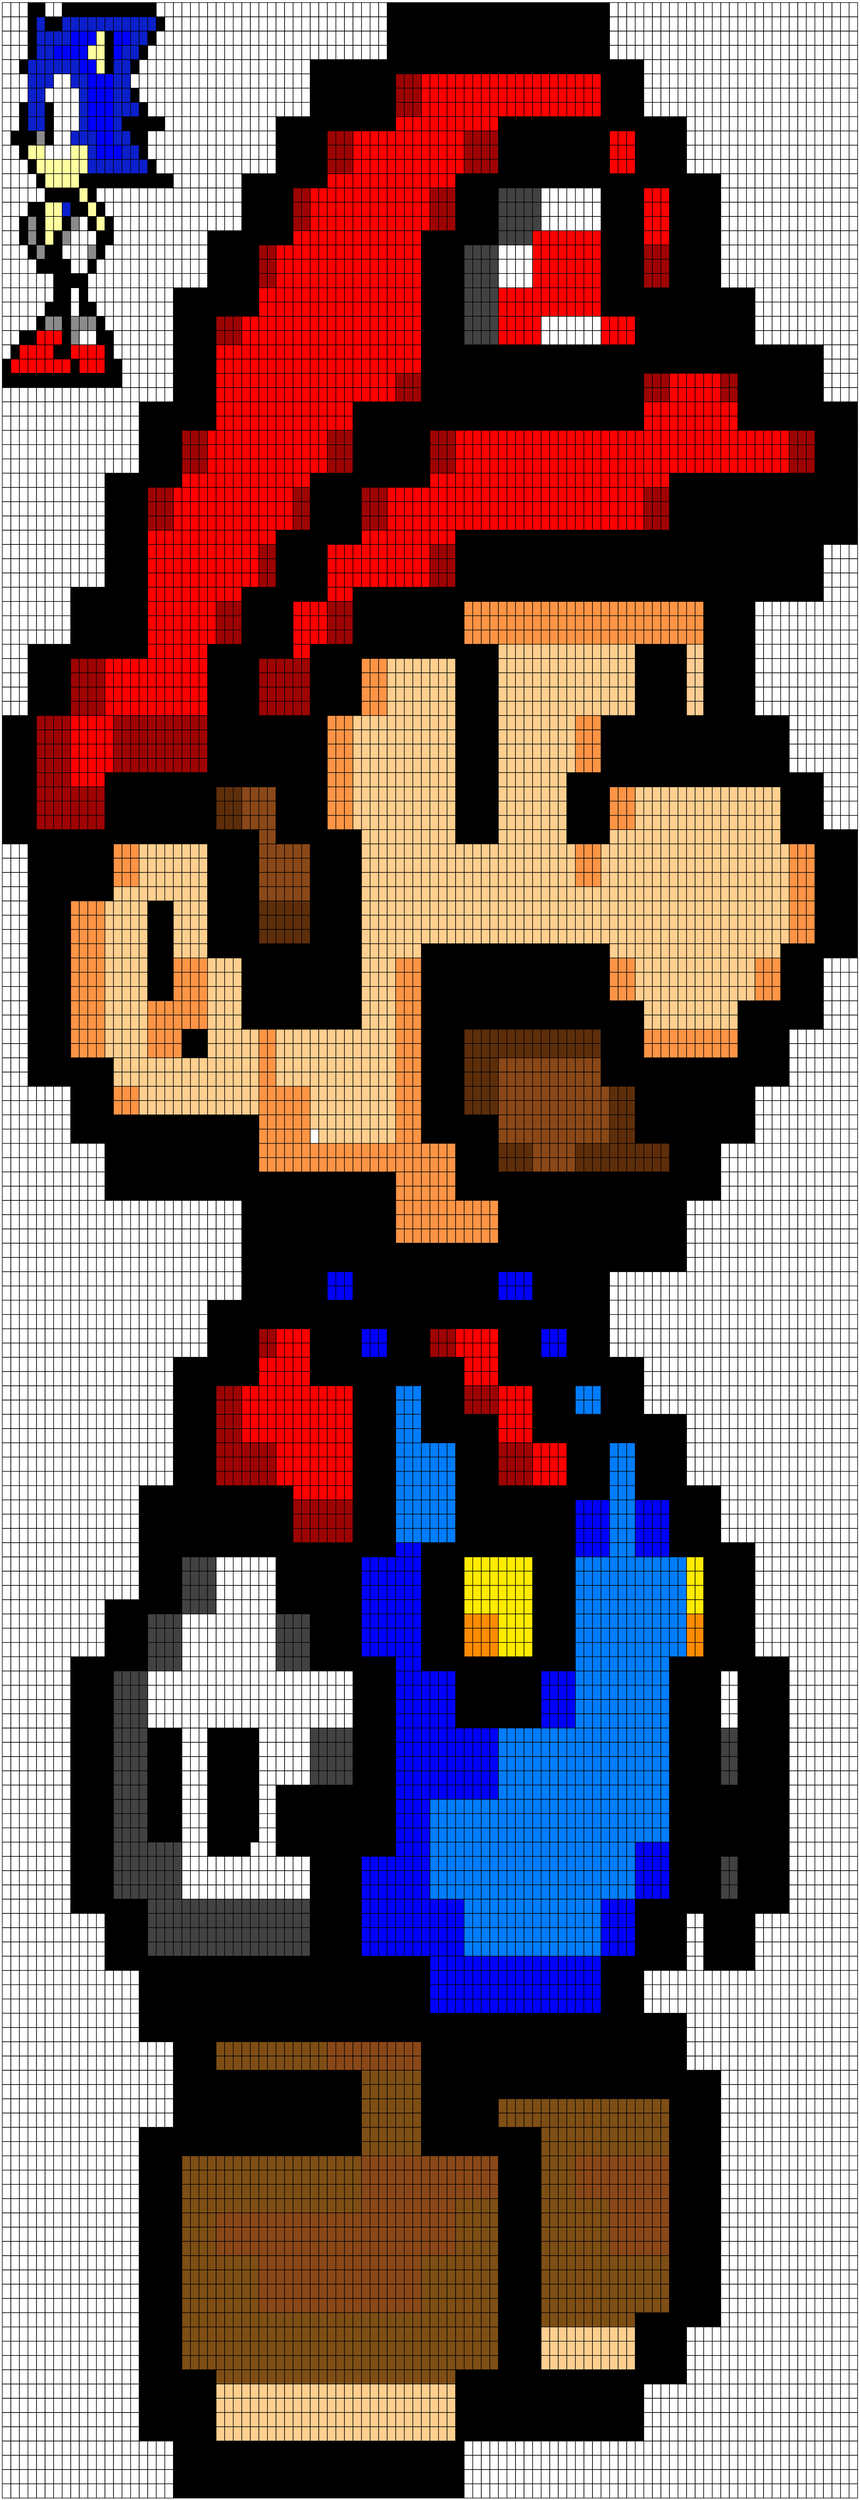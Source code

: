 digraph G {
    node [shape=none, margin=0];
    some_node [label=<
        <table border="0" cellborder="1" cellspacing="0" cellpadding="4">
            <tr>
                <td></td>
                <td></td>
                <td></td>
                <td bgcolor="#000000"> </td>
                <td bgcolor="#000000"> </td>
                <td></td>
                <td></td>
                <td bgcolor="#000000"> </td>
                <td bgcolor="#000000"> </td>
                <td bgcolor="#000000"> </td>
                <td bgcolor="#000000"> </td>
                <td bgcolor="#000000"> </td>
                <td bgcolor="#000000"> </td>
                <td bgcolor="#000000"> </td>
                <td bgcolor="#000000"> </td>
                <td bgcolor="#000000"> </td>
                <td bgcolor="#000000"> </td>
                <td bgcolor="#000000"> </td>
                <td></td>
                <td></td>
                <td></td>
                <td></td>
                <td></td>
                <td></td>
                <td></td>
                <td></td>
                <td></td>
                <td></td>
                <td></td>
                <td></td>
                <td></td>
                <td></td>
                <td></td>
                <td></td>
                <td></td>
                <td></td>
                <td></td>
                <td></td>
                <td></td>
                <td></td>
                <td></td>
                <td></td>
                <td></td>
                <td></td>
                <td></td>
                <td bgcolor="#000000"> </td>
                <td bgcolor="#000000"> </td>
                <td bgcolor="#000000"> </td>
                <td bgcolor="#000000"> </td>
                <td bgcolor="#000000"> </td>
                <td bgcolor="#000000"> </td>
                <td bgcolor="#000000"> </td>
                <td bgcolor="#000000"> </td>
                <td bgcolor="#000000"> </td>
                <td bgcolor="#000000"> </td>
                <td bgcolor="#000000"> </td>
                <td bgcolor="#000000"> </td>
                <td bgcolor="#000000"> </td>
                <td bgcolor="#000000"> </td>
                <td bgcolor="#000000"> </td>
                <td bgcolor="#000000"> </td>
                <td bgcolor="#000000"> </td>
                <td bgcolor="#000000"> </td>
                <td bgcolor="#000000"> </td>
                <td bgcolor="#000000"> </td>
                <td bgcolor="#000000"> </td>
                <td bgcolor="#000000"> </td>
                <td bgcolor="#000000"> </td>
                <td bgcolor="#000000"> </td>
                <td bgcolor="#000000"> </td>
                <td bgcolor="#000000"> </td>
                <td></td>
                <td></td>
                <td></td>
                <td></td>
                <td></td>
                <td></td>
                <td></td>
                <td></td>
                <td></td>
                <td></td>
                <td></td>
                <td></td>
                <td></td>
                <td></td>
                <td></td>
                <td></td>
                <td></td>
                <td></td>
                <td></td>
                <td></td>
                <td></td>
                <td></td>
                <td></td>
                <td></td>
                <td></td>
                <td></td>
                <td></td>
                <td></td>
                <td></td>
            </tr>
            <tr>
                <td></td>
                <td></td>
                <td></td>
                <td bgcolor="#000000"> </td>
                <td bgcolor="#0B1FCB"> </td>
                <td bgcolor="#000000"> </td>
                <td bgcolor="#000000"> </td>
                <td bgcolor="#0B1FCB"> </td>
                <td bgcolor="#0B1FCB"> </td>
                <td bgcolor="#0B1FCB"> </td>
                <td bgcolor="#0B1FCB"> </td>
                <td bgcolor="#0B1FCB"> </td>
                <td bgcolor="#0B1FCB"> </td>
                <td bgcolor="#0B1FCB"> </td>
                <td bgcolor="#0B1FCB"> </td>
                <td bgcolor="#0B1FCB"> </td>
                <td bgcolor="#0B1FCB"> </td>
                <td bgcolor="#0B1FCB"> </td>
                <td bgcolor="#000000"> </td>
                <td></td>
                <td></td>
                <td></td>
                <td></td>
                <td></td>
                <td></td>
                <td></td>
                <td></td>
                <td></td>
                <td></td>
                <td></td>
                <td></td>
                <td></td>
                <td></td>
                <td></td>
                <td></td>
                <td></td>
                <td></td>
                <td></td>
                <td></td>
                <td></td>
                <td></td>
                <td></td>
                <td></td>
                <td></td>
                <td></td>
                <td bgcolor="#000000"> </td>
                <td bgcolor="#000000"> </td>
                <td bgcolor="#000000"> </td>
                <td bgcolor="#000000"> </td>
                <td bgcolor="#000000"> </td>
                <td bgcolor="#000000"> </td>
                <td bgcolor="#000000"> </td>
                <td bgcolor="#000000"> </td>
                <td bgcolor="#000000"> </td>
                <td bgcolor="#000000"> </td>
                <td bgcolor="#000000"> </td>
                <td bgcolor="#000000"> </td>
                <td bgcolor="#000000"> </td>
                <td bgcolor="#000000"> </td>
                <td bgcolor="#000000"> </td>
                <td bgcolor="#000000"> </td>
                <td bgcolor="#000000"> </td>
                <td bgcolor="#000000"> </td>
                <td bgcolor="#000000"> </td>
                <td bgcolor="#000000"> </td>
                <td bgcolor="#000000"> </td>
                <td bgcolor="#000000"> </td>
                <td bgcolor="#000000"> </td>
                <td bgcolor="#000000"> </td>
                <td bgcolor="#000000"> </td>
                <td bgcolor="#000000"> </td>
                <td></td>
                <td></td>
                <td></td>
                <td></td>
                <td></td>
                <td></td>
                <td></td>
                <td></td>
                <td></td>
                <td></td>
                <td></td>
                <td></td>
                <td></td>
                <td></td>
                <td></td>
                <td></td>
                <td></td>
                <td></td>
                <td></td>
                <td></td>
                <td></td>
                <td></td>
                <td></td>
                <td></td>
                <td></td>
                <td></td>
                <td></td>
                <td></td>
                <td></td>
            </tr>
            <tr>
                <td></td>
                <td></td>
                <td></td>
                <td bgcolor="#000000"> </td>
                <td bgcolor="#0B1FCB"> </td>
                <td bgcolor="#0B1FCB"> </td>
                <td bgcolor="#0B1FCB"> </td>
                <td bgcolor="#0B1FCB"> </td>
                <td bgcolor="#0000FF"> </td>
                <td bgcolor="#0000FF"> </td>
                <td bgcolor="#0000FF"> </td>
                <td bgcolor="#FFFF9F"> </td>
                <td bgcolor="#000000"> </td>
                <td bgcolor="#0000FF"> </td>
                <td bgcolor="#0000FF"> </td>
                <td bgcolor="#0B1FCB"> </td>
                <td bgcolor="#0B1FCB"> </td>
                <td bgcolor="#000000"> </td>
                <td></td>
                <td></td>
                <td></td>
                <td></td>
                <td></td>
                <td></td>
                <td></td>
                <td></td>
                <td></td>
                <td></td>
                <td></td>
                <td></td>
                <td></td>
                <td></td>
                <td></td>
                <td></td>
                <td></td>
                <td></td>
                <td></td>
                <td></td>
                <td></td>
                <td></td>
                <td></td>
                <td></td>
                <td></td>
                <td></td>
                <td></td>
                <td bgcolor="#000000"> </td>
                <td bgcolor="#000000"> </td>
                <td bgcolor="#000000"> </td>
                <td bgcolor="#000000"> </td>
                <td bgcolor="#000000"> </td>
                <td bgcolor="#000000"> </td>
                <td bgcolor="#000000"> </td>
                <td bgcolor="#000000"> </td>
                <td bgcolor="#000000"> </td>
                <td bgcolor="#000000"> </td>
                <td bgcolor="#000000"> </td>
                <td bgcolor="#000000"> </td>
                <td bgcolor="#000000"> </td>
                <td bgcolor="#000000"> </td>
                <td bgcolor="#000000"> </td>
                <td bgcolor="#000000"> </td>
                <td bgcolor="#000000"> </td>
                <td bgcolor="#000000"> </td>
                <td bgcolor="#000000"> </td>
                <td bgcolor="#000000"> </td>
                <td bgcolor="#000000"> </td>
                <td bgcolor="#000000"> </td>
                <td bgcolor="#000000"> </td>
                <td bgcolor="#000000"> </td>
                <td bgcolor="#000000"> </td>
                <td bgcolor="#000000"> </td>
                <td></td>
                <td></td>
                <td></td>
                <td></td>
                <td></td>
                <td></td>
                <td></td>
                <td></td>
                <td></td>
                <td></td>
                <td></td>
                <td></td>
                <td></td>
                <td></td>
                <td></td>
                <td></td>
                <td></td>
                <td></td>
                <td></td>
                <td></td>
                <td></td>
                <td></td>
                <td></td>
                <td></td>
                <td></td>
                <td></td>
                <td></td>
                <td></td>
                <td></td>
            </tr>
            <tr>
                <td></td>
                <td></td>
                <td></td>
                <td bgcolor="#000000"> </td>
                <td bgcolor="#0B1FCB"> </td>
                <td bgcolor="#0B1FCB"> </td>
                <td bgcolor="#0000FF"> </td>
                <td bgcolor="#0000FF"> </td>
                <td bgcolor="#0000FF"> </td>
                <td bgcolor="#0000FF"> </td>
                <td bgcolor="#FFFF9F"> </td>
                <td bgcolor="#FFFF9F"> </td>
                <td bgcolor="#000000"> </td>
                <td bgcolor="#0000FF"> </td>
                <td bgcolor="#0B1FCB"> </td>
                <td bgcolor="#0B1FCB"> </td>
                <td bgcolor="#000000"> </td>
                <td></td>
                <td></td>
                <td></td>
                <td></td>
                <td></td>
                <td></td>
                <td></td>
                <td></td>
                <td></td>
                <td></td>
                <td></td>
                <td></td>
                <td></td>
                <td></td>
                <td></td>
                <td></td>
                <td></td>
                <td></td>
                <td></td>
                <td></td>
                <td></td>
                <td></td>
                <td></td>
                <td></td>
                <td></td>
                <td></td>
                <td></td>
                <td></td>
                <td bgcolor="#000000"> </td>
                <td bgcolor="#000000"> </td>
                <td bgcolor="#000000"> </td>
                <td bgcolor="#000000"> </td>
                <td bgcolor="#000000"> </td>
                <td bgcolor="#000000"> </td>
                <td bgcolor="#000000"> </td>
                <td bgcolor="#000000"> </td>
                <td bgcolor="#000000"> </td>
                <td bgcolor="#000000"> </td>
                <td bgcolor="#000000"> </td>
                <td bgcolor="#000000"> </td>
                <td bgcolor="#000000"> </td>
                <td bgcolor="#000000"> </td>
                <td bgcolor="#000000"> </td>
                <td bgcolor="#000000"> </td>
                <td bgcolor="#000000"> </td>
                <td bgcolor="#000000"> </td>
                <td bgcolor="#000000"> </td>
                <td bgcolor="#000000"> </td>
                <td bgcolor="#000000"> </td>
                <td bgcolor="#000000"> </td>
                <td bgcolor="#000000"> </td>
                <td bgcolor="#000000"> </td>
                <td bgcolor="#000000"> </td>
                <td bgcolor="#000000"> </td>
                <td></td>
                <td></td>
                <td></td>
                <td></td>
                <td></td>
                <td></td>
                <td></td>
                <td></td>
                <td></td>
                <td></td>
                <td></td>
                <td></td>
                <td></td>
                <td></td>
                <td></td>
                <td></td>
                <td></td>
                <td></td>
                <td></td>
                <td></td>
                <td></td>
                <td></td>
                <td></td>
                <td></td>
                <td></td>
                <td></td>
                <td></td>
                <td></td>
                <td></td>
            </tr>
            <tr>
                <td></td>
                <td></td>
                <td bgcolor="#000000"> </td>
                <td bgcolor="#0B1FCB"> </td>
                <td bgcolor="#0B1FCB"> </td>
                <td bgcolor="#0B1FCB"> </td>
                <td bgcolor="#0B1FCB"> </td>
                <td bgcolor="#0B1FCB"> </td>
                <td bgcolor="#0B1FCB"> </td>
                <td bgcolor="#0000FF"> </td>
                <td bgcolor="#0000FF"> </td>
                <td bgcolor="#FFFF9F"> </td>
                <td bgcolor="#000000"> </td>
                <td bgcolor="#0B1FCB"> </td>
                <td bgcolor="#0B1FCB"> </td>
                <td bgcolor="#000000"> </td>
                <td></td>
                <td></td>
                <td></td>
                <td></td>
                <td></td>
                <td></td>
                <td></td>
                <td></td>
                <td></td>
                <td></td>
                <td></td>
                <td></td>
                <td></td>
                <td></td>
                <td></td>
                <td></td>
                <td></td>
                <td></td>
                <td></td>
                <td></td>
                <td bgcolor="#000000"> </td>
                <td bgcolor="#000000"> </td>
                <td bgcolor="#000000"> </td>
                <td bgcolor="#000000"> </td>
                <td bgcolor="#000000"> </td>
                <td bgcolor="#000000"> </td>
                <td bgcolor="#000000"> </td>
                <td bgcolor="#000000"> </td>
                <td bgcolor="#000000"> </td>
                <td bgcolor="#000000"> </td>
                <td bgcolor="#000000"> </td>
                <td bgcolor="#000000"> </td>
                <td bgcolor="#000000"> </td>
                <td bgcolor="#000000"> </td>
                <td bgcolor="#000000"> </td>
                <td bgcolor="#000000"> </td>
                <td bgcolor="#000000"> </td>
                <td bgcolor="#000000"> </td>
                <td bgcolor="#000000"> </td>
                <td bgcolor="#000000"> </td>
                <td bgcolor="#000000"> </td>
                <td bgcolor="#000000"> </td>
                <td bgcolor="#000000"> </td>
                <td bgcolor="#000000"> </td>
                <td bgcolor="#000000"> </td>
                <td bgcolor="#000000"> </td>
                <td bgcolor="#000000"> </td>
                <td bgcolor="#000000"> </td>
                <td bgcolor="#000000"> </td>
                <td bgcolor="#000000"> </td>
                <td bgcolor="#000000"> </td>
                <td bgcolor="#000000"> </td>
                <td bgcolor="#000000"> </td>
                <td bgcolor="#000000"> </td>
                <td bgcolor="#000000"> </td>
                <td bgcolor="#000000"> </td>
                <td bgcolor="#000000"> </td>
                <td bgcolor="#000000"> </td>
                <td bgcolor="#000000"> </td>
                <td></td>
                <td></td>
                <td></td>
                <td></td>
                <td></td>
                <td></td>
                <td></td>
                <td></td>
                <td></td>
                <td></td>
                <td></td>
                <td></td>
                <td></td>
                <td></td>
                <td></td>
                <td></td>
                <td></td>
                <td></td>
                <td></td>
                <td></td>
                <td></td>
                <td></td>
                <td></td>
                <td></td>
                <td></td>
            </tr>
            <tr>
                <td></td>
                <td></td>
                <td></td>
                <td bgcolor="#0B1FCB"> </td>
                <td bgcolor="#0B1FCB"> </td>
                <td bgcolor="#0B1FCB"> </td>
                <td></td>
                <td></td>
                <td bgcolor="#0B1FCB"> </td>
                <td bgcolor="#0B1FCB"> </td>
                <td bgcolor="#0000FF"> </td>
                <td bgcolor="#0000FF"> </td>
                <td bgcolor="#0000FF"> </td>
                <td bgcolor="#0B1FCB"> </td>
                <td bgcolor="#0B1FCB"> </td>
                <td></td>
                <td></td>
                <td></td>
                <td></td>
                <td></td>
                <td></td>
                <td></td>
                <td></td>
                <td></td>
                <td></td>
                <td></td>
                <td></td>
                <td></td>
                <td></td>
                <td></td>
                <td></td>
                <td></td>
                <td></td>
                <td></td>
                <td></td>
                <td></td>
                <td bgcolor="#000000"> </td>
                <td bgcolor="#000000"> </td>
                <td bgcolor="#000000"> </td>
                <td bgcolor="#000000"> </td>
                <td bgcolor="#000000"> </td>
                <td bgcolor="#000000"> </td>
                <td bgcolor="#000000"> </td>
                <td bgcolor="#000000"> </td>
                <td bgcolor="#000000"> </td>
                <td bgcolor="#000000"> </td>
                <td bgcolor="#9E0303"> </td>
                <td bgcolor="#9E0303"> </td>
                <td bgcolor="#9E0303"> </td>
                <td bgcolor="#FF0000"> </td>
                <td bgcolor="#FF0000"> </td>
                <td bgcolor="#FF0000"> </td>
                <td bgcolor="#FF0000"> </td>
                <td bgcolor="#FF0000"> </td>
                <td bgcolor="#FF0000"> </td>
                <td bgcolor="#FF0000"> </td>
                <td bgcolor="#FF0000"> </td>
                <td bgcolor="#FF0000"> </td>
                <td bgcolor="#FF0000"> </td>
                <td bgcolor="#FF0000"> </td>
                <td bgcolor="#FF0000"> </td>
                <td bgcolor="#FF0000"> </td>
                <td bgcolor="#FF0000"> </td>
                <td bgcolor="#FF0000"> </td>
                <td bgcolor="#FF0000"> </td>
                <td bgcolor="#FF0000"> </td>
                <td bgcolor="#FF0000"> </td>
                <td bgcolor="#FF0000"> </td>
                <td bgcolor="#FF0000"> </td>
                <td bgcolor="#FF0000"> </td>
                <td bgcolor="#000000"> </td>
                <td bgcolor="#000000"> </td>
                <td bgcolor="#000000"> </td>
                <td bgcolor="#000000"> </td>
                <td bgcolor="#000000"> </td>
                <td></td>
                <td></td>
                <td></td>
                <td></td>
                <td></td>
                <td></td>
                <td></td>
                <td></td>
                <td></td>
                <td></td>
                <td></td>
                <td></td>
                <td></td>
                <td></td>
                <td></td>
                <td></td>
                <td></td>
                <td></td>
                <td></td>
                <td></td>
                <td></td>
                <td></td>
                <td></td>
                <td></td>
                <td></td>
            </tr>
            <tr>
                <td></td>
                <td></td>
                <td></td>
                <td bgcolor="#0B1FCB"> </td>
                <td bgcolor="#0B1FCB"> </td>
                <td></td>
                <td></td>
                <td></td>
                <td></td>
                <td bgcolor="#0B1FCB"> </td>
                <td bgcolor="#0000FF"> </td>
                <td bgcolor="#0000FF"> </td>
                <td bgcolor="#0000FF"> </td>
                <td bgcolor="#0B1FCB"> </td>
                <td bgcolor="#0B1FCB"> </td>
                <td bgcolor="#000000"> </td>
                <td></td>
                <td></td>
                <td></td>
                <td></td>
                <td></td>
                <td></td>
                <td></td>
                <td></td>
                <td></td>
                <td></td>
                <td></td>
                <td></td>
                <td></td>
                <td></td>
                <td></td>
                <td></td>
                <td></td>
                <td></td>
                <td></td>
                <td></td>
                <td bgcolor="#000000"> </td>
                <td bgcolor="#000000"> </td>
                <td bgcolor="#000000"> </td>
                <td bgcolor="#000000"> </td>
                <td bgcolor="#000000"> </td>
                <td bgcolor="#000000"> </td>
                <td bgcolor="#000000"> </td>
                <td bgcolor="#000000"> </td>
                <td bgcolor="#000000"> </td>
                <td bgcolor="#000000"> </td>
                <td bgcolor="#9E0303"> </td>
                <td bgcolor="#9E0303"> </td>
                <td bgcolor="#9E0303"> </td>
                <td bgcolor="#FF0000"> </td>
                <td bgcolor="#FF0000"> </td>
                <td bgcolor="#FF0000"> </td>
                <td bgcolor="#FF0000"> </td>
                <td bgcolor="#FF0000"> </td>
                <td bgcolor="#FF0000"> </td>
                <td bgcolor="#FF0000"> </td>
                <td bgcolor="#FF0000"> </td>
                <td bgcolor="#FF0000"> </td>
                <td bgcolor="#FF0000"> </td>
                <td bgcolor="#FF0000"> </td>
                <td bgcolor="#FF0000"> </td>
                <td bgcolor="#FF0000"> </td>
                <td bgcolor="#FF0000"> </td>
                <td bgcolor="#FF0000"> </td>
                <td bgcolor="#FF0000"> </td>
                <td bgcolor="#FF0000"> </td>
                <td bgcolor="#FF0000"> </td>
                <td bgcolor="#FF0000"> </td>
                <td bgcolor="#FF0000"> </td>
                <td bgcolor="#FF0000"> </td>
                <td bgcolor="#000000"> </td>
                <td bgcolor="#000000"> </td>
                <td bgcolor="#000000"> </td>
                <td bgcolor="#000000"> </td>
                <td bgcolor="#000000"> </td>
                <td></td>
                <td></td>
                <td></td>
                <td></td>
                <td></td>
                <td></td>
                <td></td>
                <td></td>
                <td></td>
                <td></td>
                <td></td>
                <td></td>
                <td></td>
                <td></td>
                <td></td>
                <td></td>
                <td></td>
                <td></td>
                <td></td>
                <td></td>
                <td></td>
                <td></td>
                <td></td>
                <td></td>
                <td></td>
            </tr>
            <tr>
                <td></td>
                <td></td>
                <td bgcolor="#000000"> </td>
                <td bgcolor="#0B1FCB"> </td>
                <td bgcolor="#0B1FCB"> </td>
                <td bgcolor="#000000"> </td>
                <td></td>
                <td></td>
                <td></td>
                <td bgcolor="#0B1FCB"> </td>
                <td bgcolor="#0000FF"> </td>
                <td bgcolor="#0000FF"> </td>
                <td bgcolor="#0000FF"> </td>
                <td bgcolor="#0B1FCB"> </td>
                <td bgcolor="#0B1FCB"> </td>
                <td bgcolor="#0B1FCB"> </td>
                <td bgcolor="#000000"> </td>
                <td></td>
                <td></td>
                <td></td>
                <td></td>
                <td></td>
                <td></td>
                <td></td>
                <td></td>
                <td></td>
                <td></td>
                <td></td>
                <td></td>
                <td></td>
                <td></td>
                <td></td>
                <td></td>
                <td></td>
                <td></td>
                <td></td>
                <td bgcolor="#000000"> </td>
                <td bgcolor="#000000"> </td>
                <td bgcolor="#000000"> </td>
                <td bgcolor="#000000"> </td>
                <td bgcolor="#000000"> </td>
                <td bgcolor="#000000"> </td>
                <td bgcolor="#000000"> </td>
                <td bgcolor="#000000"> </td>
                <td bgcolor="#000000"> </td>
                <td bgcolor="#000000"> </td>
                <td bgcolor="#9E0303"> </td>
                <td bgcolor="#9E0303"> </td>
                <td bgcolor="#9E0303"> </td>
                <td bgcolor="#FF0000"> </td>
                <td bgcolor="#FF0000"> </td>
                <td bgcolor="#FF0000"> </td>
                <td bgcolor="#FF0000"> </td>
                <td bgcolor="#FF0000"> </td>
                <td bgcolor="#FF0000"> </td>
                <td bgcolor="#FF0000"> </td>
                <td bgcolor="#FF0000"> </td>
                <td bgcolor="#FF0000"> </td>
                <td bgcolor="#FF0000"> </td>
                <td bgcolor="#FF0000"> </td>
                <td bgcolor="#FF0000"> </td>
                <td bgcolor="#FF0000"> </td>
                <td bgcolor="#FF0000"> </td>
                <td bgcolor="#FF0000"> </td>
                <td bgcolor="#FF0000"> </td>
                <td bgcolor="#FF0000"> </td>
                <td bgcolor="#FF0000"> </td>
                <td bgcolor="#FF0000"> </td>
                <td bgcolor="#FF0000"> </td>
                <td bgcolor="#FF0000"> </td>
                <td bgcolor="#000000"> </td>
                <td bgcolor="#000000"> </td>
                <td bgcolor="#000000"> </td>
                <td bgcolor="#000000"> </td>
                <td bgcolor="#000000"> </td>
                <td></td>
                <td></td>
                <td></td>
                <td></td>
                <td></td>
                <td></td>
                <td></td>
                <td></td>
                <td></td>
                <td></td>
                <td></td>
                <td></td>
                <td></td>
                <td></td>
                <td></td>
                <td></td>
                <td></td>
                <td></td>
                <td></td>
                <td></td>
                <td></td>
                <td></td>
                <td></td>
                <td></td>
                <td></td>
            </tr>
            <tr>
                <td></td>
                <td></td>
                <td bgcolor="#000000"> </td>
                <td bgcolor="#0B1FCB"> </td>
                <td bgcolor="#0B1FCB"> </td>
                <td bgcolor="#000000"> </td>
                <td></td>
                <td></td>
                <td></td>
                <td bgcolor="#0B1FCB"> </td>
                <td bgcolor="#0000FF"> </td>
                <td bgcolor="#0000FF"> </td>
                <td bgcolor="#0000FF"> </td>
                <td bgcolor="#0B1FCB"> </td>
                <td bgcolor="#000000"> </td>
                <td bgcolor="#000000"> </td>
                <td bgcolor="#000000"> </td>
                <td bgcolor="#000000"> </td>
                <td bgcolor="#000000"> </td>
                <td></td>
                <td></td>
                <td></td>
                <td></td>
                <td></td>
                <td></td>
                <td></td>
                <td></td>
                <td></td>
                <td></td>
                <td></td>
                <td></td>
                <td></td>
                <td bgcolor="#000000"> </td>
                <td bgcolor="#000000"> </td>
                <td bgcolor="#000000"> </td>
                <td bgcolor="#000000"> </td>
                <td bgcolor="#000000"> </td>
                <td bgcolor="#000000"> </td>
                <td bgcolor="#000000"> </td>
                <td bgcolor="#000000"> </td>
                <td bgcolor="#000000"> </td>
                <td bgcolor="#000000"> </td>
                <td bgcolor="#000000"> </td>
                <td bgcolor="#000000"> </td>
                <td bgcolor="#000000"> </td>
                <td bgcolor="#000000"> </td>
                <td bgcolor="#FF0000"> </td>
                <td bgcolor="#FF0000"> </td>
                <td bgcolor="#FF0000"> </td>
                <td bgcolor="#FF0000"> </td>
                <td bgcolor="#FF0000"> </td>
                <td bgcolor="#FF0000"> </td>
                <td bgcolor="#FF0000"> </td>
                <td bgcolor="#FF0000"> </td>
                <td bgcolor="#FF0000"> </td>
                <td bgcolor="#FF0000"> </td>
                <td bgcolor="#FF0000"> </td>
                <td bgcolor="#FF0000"> </td>
                <td bgcolor="#000000"> </td>
                <td bgcolor="#000000"> </td>
                <td bgcolor="#000000"> </td>
                <td bgcolor="#000000"> </td>
                <td bgcolor="#000000"> </td>
                <td bgcolor="#000000"> </td>
                <td bgcolor="#000000"> </td>
                <td bgcolor="#000000"> </td>
                <td bgcolor="#000000"> </td>
                <td bgcolor="#000000"> </td>
                <td bgcolor="#000000"> </td>
                <td bgcolor="#000000"> </td>
                <td bgcolor="#000000"> </td>
                <td bgcolor="#000000"> </td>
                <td bgcolor="#000000"> </td>
                <td bgcolor="#000000"> </td>
                <td bgcolor="#000000"> </td>
                <td bgcolor="#000000"> </td>
                <td bgcolor="#000000"> </td>
                <td bgcolor="#000000"> </td>
                <td bgcolor="#000000"> </td>
                <td bgcolor="#000000"> </td>
                <td></td>
                <td></td>
                <td></td>
                <td></td>
                <td></td>
                <td></td>
                <td></td>
                <td></td>
                <td></td>
                <td></td>
                <td></td>
                <td></td>
                <td></td>
                <td></td>
                <td></td>
                <td></td>
                <td></td>
                <td></td>
                <td></td>
                <td></td>
            </tr>
            <tr>
                <td></td>
                <td bgcolor="#000000"> </td>
                <td bgcolor="#000000"> </td>
                <td bgcolor="#000000"> </td>
                <td bgcolor="#8B8B8B"> </td>
                <td bgcolor="#000000"> </td>
                <td></td>
                <td></td>
                <td bgcolor="#0B1FCB"> </td>
                <td bgcolor="#0B1FCB"> </td>
                <td bgcolor="#0B1FCB"> </td>
                <td bgcolor="#0000FF"> </td>
                <td bgcolor="#0000FF"> </td>
                <td bgcolor="#0B1FCB"> </td>
                <td bgcolor="#0B1FCB"> </td>
                <td bgcolor="#000000"> </td>
                <td bgcolor="#000000"> </td>
                <td></td>
                <td></td>
                <td></td>
                <td></td>
                <td></td>
                <td></td>
                <td></td>
                <td></td>
                <td></td>
                <td></td>
                <td></td>
                <td></td>
                <td></td>
                <td></td>
                <td></td>
                <td bgcolor="#000000"> </td>
                <td bgcolor="#000000"> </td>
                <td bgcolor="#000000"> </td>
                <td bgcolor="#000000"> </td>
                <td bgcolor="#000000"> </td>
                <td bgcolor="#000000"> </td>
                <td bgcolor="#9E0303"> </td>
                <td bgcolor="#9E0303"> </td>
                <td bgcolor="#9E0303"> </td>
                <td bgcolor="#FF0000"> </td>
                <td bgcolor="#FF0000"> </td>
                <td bgcolor="#FF0000"> </td>
                <td bgcolor="#FF0000"> </td>
                <td bgcolor="#FF0000"> </td>
                <td bgcolor="#FF0000"> </td>
                <td bgcolor="#FF0000"> </td>
                <td bgcolor="#FF0000"> </td>
                <td bgcolor="#FF0000"> </td>
                <td bgcolor="#FF0000"> </td>
                <td bgcolor="#FF0000"> </td>
                <td bgcolor="#FF0000"> </td>
                <td bgcolor="#FF0000"> </td>
                <td bgcolor="#9E0303"> </td>
                <td bgcolor="#9E0303"> </td>
                <td bgcolor="#9E0303"> </td>
                <td bgcolor="#9E0303"> </td>
                <td bgcolor="#000000"> </td>
                <td bgcolor="#000000"> </td>
                <td bgcolor="#000000"> </td>
                <td bgcolor="#000000"> </td>
                <td bgcolor="#000000"> </td>
                <td bgcolor="#000000"> </td>
                <td bgcolor="#000000"> </td>
                <td bgcolor="#000000"> </td>
                <td bgcolor="#000000"> </td>
                <td bgcolor="#000000"> </td>
                <td bgcolor="#000000"> </td>
                <td bgcolor="#000000"> </td>
                <td bgcolor="#000000"> </td>
                <td bgcolor="#FF0000"> </td>
                <td bgcolor="#FF0000"> </td>
                <td bgcolor="#FF0000"> </td>
                <td bgcolor="#000000"> </td>
                <td bgcolor="#000000"> </td>
                <td bgcolor="#000000"> </td>
                <td bgcolor="#000000"> </td>
                <td bgcolor="#000000"> </td>
                <td bgcolor="#000000"> </td>
                <td></td>
                <td></td>
                <td></td>
                <td></td>
                <td></td>
                <td></td>
                <td></td>
                <td></td>
                <td></td>
                <td></td>
                <td></td>
                <td></td>
                <td></td>
                <td></td>
                <td></td>
                <td></td>
                <td></td>
                <td></td>
                <td></td>
                <td></td>
            </tr>
            <tr>
                <td></td>
                <td></td>
                <td bgcolor="#000000"> </td>
                <td bgcolor="#FFFF9F"> </td>
                <td bgcolor="#FFFF9F"> </td>
                <td></td>
                <td></td>
                <td></td>
                <td bgcolor="#FFFF9F"> </td>
                <td bgcolor="#FFFF9F"> </td>
                <td bgcolor="#0B1FCB"> </td>
                <td bgcolor="#0000FF"> </td>
                <td bgcolor="#0000FF"> </td>
                <td bgcolor="#0000FF"> </td>
                <td bgcolor="#0B1FCB"> </td>
                <td bgcolor="#0B1FCB"> </td>
                <td bgcolor="#000000"> </td>
                <td></td>
                <td></td>
                <td></td>
                <td></td>
                <td></td>
                <td></td>
                <td></td>
                <td></td>
                <td></td>
                <td></td>
                <td></td>
                <td></td>
                <td></td>
                <td></td>
                <td></td>
                <td bgcolor="#000000"> </td>
                <td bgcolor="#000000"> </td>
                <td bgcolor="#000000"> </td>
                <td bgcolor="#000000"> </td>
                <td bgcolor="#000000"> </td>
                <td bgcolor="#000000"> </td>
                <td bgcolor="#9E0303"> </td>
                <td bgcolor="#9E0303"> </td>
                <td bgcolor="#9E0303"> </td>
                <td bgcolor="#FF0000"> </td>
                <td bgcolor="#FF0000"> </td>
                <td bgcolor="#FF0000"> </td>
                <td bgcolor="#FF0000"> </td>
                <td bgcolor="#FF0000"> </td>
                <td bgcolor="#FF0000"> </td>
                <td bgcolor="#FF0000"> </td>
                <td bgcolor="#FF0000"> </td>
                <td bgcolor="#FF0000"> </td>
                <td bgcolor="#FF0000"> </td>
                <td bgcolor="#FF0000"> </td>
                <td bgcolor="#FF0000"> </td>
                <td bgcolor="#FF0000"> </td>
                <td bgcolor="#9E0303"> </td>
                <td bgcolor="#9E0303"> </td>
                <td bgcolor="#9E0303"> </td>
                <td bgcolor="#9E0303"> </td>
                <td bgcolor="#000000"> </td>
                <td bgcolor="#000000"> </td>
                <td bgcolor="#000000"> </td>
                <td bgcolor="#000000"> </td>
                <td bgcolor="#000000"> </td>
                <td bgcolor="#000000"> </td>
                <td bgcolor="#000000"> </td>
                <td bgcolor="#000000"> </td>
                <td bgcolor="#000000"> </td>
                <td bgcolor="#000000"> </td>
                <td bgcolor="#000000"> </td>
                <td bgcolor="#000000"> </td>
                <td bgcolor="#000000"> </td>
                <td bgcolor="#FF0000"> </td>
                <td bgcolor="#FF0000"> </td>
                <td bgcolor="#FF0000"> </td>
                <td bgcolor="#000000"> </td>
                <td bgcolor="#000000"> </td>
                <td bgcolor="#000000"> </td>
                <td bgcolor="#000000"> </td>
                <td bgcolor="#000000"> </td>
                <td bgcolor="#000000"> </td>
                <td></td>
                <td></td>
                <td></td>
                <td></td>
                <td></td>
                <td></td>
                <td></td>
                <td></td>
                <td></td>
                <td></td>
                <td></td>
                <td></td>
                <td></td>
                <td></td>
                <td></td>
                <td></td>
                <td></td>
                <td></td>
                <td></td>
                <td></td>
            </tr>
            <tr>
                <td></td>
                <td></td>
                <td></td>
                <td bgcolor="#000000"> </td>
                <td bgcolor="#FFFF9F"> </td>
                <td bgcolor="#FFFF9F"> </td>
                <td bgcolor="#FFFF9F"> </td>
                <td bgcolor="#FFFF9F"> </td>
                <td bgcolor="#FFFF9F"> </td>
                <td bgcolor="#FFFF9F"> </td>
                <td bgcolor="#0B1FCB"> </td>
                <td bgcolor="#0B1FCB"> </td>
                <td bgcolor="#0B1FCB"> </td>
                <td bgcolor="#0B1FCB"> </td>
                <td bgcolor="#0B1FCB"> </td>
                <td bgcolor="#0B1FCB"> </td>
                <td bgcolor="#0B1FCB"> </td>
                <td bgcolor="#000000"> </td>
                <td></td>
                <td></td>
                <td></td>
                <td></td>
                <td></td>
                <td></td>
                <td></td>
                <td></td>
                <td></td>
                <td></td>
                <td></td>
                <td></td>
                <td></td>
                <td></td>
                <td bgcolor="#000000"> </td>
                <td bgcolor="#000000"> </td>
                <td bgcolor="#000000"> </td>
                <td bgcolor="#000000"> </td>
                <td bgcolor="#000000"> </td>
                <td bgcolor="#000000"> </td>
                <td bgcolor="#9E0303"> </td>
                <td bgcolor="#9E0303"> </td>
                <td bgcolor="#9E0303"> </td>
                <td bgcolor="#FF0000"> </td>
                <td bgcolor="#FF0000"> </td>
                <td bgcolor="#FF0000"> </td>
                <td bgcolor="#FF0000"> </td>
                <td bgcolor="#FF0000"> </td>
                <td bgcolor="#FF0000"> </td>
                <td bgcolor="#FF0000"> </td>
                <td bgcolor="#FF0000"> </td>
                <td bgcolor="#FF0000"> </td>
                <td bgcolor="#FF0000"> </td>
                <td bgcolor="#FF0000"> </td>
                <td bgcolor="#FF0000"> </td>
                <td bgcolor="#FF0000"> </td>
                <td bgcolor="#9E0303"> </td>
                <td bgcolor="#9E0303"> </td>
                <td bgcolor="#9E0303"> </td>
                <td bgcolor="#9E0303"> </td>
                <td bgcolor="#000000"> </td>
                <td bgcolor="#000000"> </td>
                <td bgcolor="#000000"> </td>
                <td bgcolor="#000000"> </td>
                <td bgcolor="#000000"> </td>
                <td bgcolor="#000000"> </td>
                <td bgcolor="#000000"> </td>
                <td bgcolor="#000000"> </td>
                <td bgcolor="#000000"> </td>
                <td bgcolor="#000000"> </td>
                <td bgcolor="#000000"> </td>
                <td bgcolor="#000000"> </td>
                <td bgcolor="#000000"> </td>
                <td bgcolor="#FF0000"> </td>
                <td bgcolor="#FF0000"> </td>
                <td bgcolor="#FF0000"> </td>
                <td bgcolor="#000000"> </td>
                <td bgcolor="#000000"> </td>
                <td bgcolor="#000000"> </td>
                <td bgcolor="#000000"> </td>
                <td bgcolor="#000000"> </td>
                <td bgcolor="#000000"> </td>
                <td></td>
                <td></td>
                <td></td>
                <td></td>
                <td></td>
                <td></td>
                <td></td>
                <td></td>
                <td></td>
                <td></td>
                <td></td>
                <td></td>
                <td></td>
                <td></td>
                <td></td>
                <td></td>
                <td></td>
                <td></td>
                <td></td>
                <td></td>
            </tr>
            <tr>
                <td></td>
                <td></td>
                <td></td>
                <td></td>
                <td bgcolor="#000000"> </td>
                <td bgcolor="#FFFF9F"> </td>
                <td bgcolor="#FFFF9F"> </td>
                <td bgcolor="#FFFF9F"> </td>
                <td bgcolor="#FFFF9F"> </td>
                <td bgcolor="#000000"> </td>
                <td bgcolor="#000000"> </td>
                <td bgcolor="#000000"> </td>
                <td bgcolor="#000000"> </td>
                <td bgcolor="#000000"> </td>
                <td bgcolor="#000000"> </td>
                <td bgcolor="#000000"> </td>
                <td bgcolor="#000000"> </td>
                <td bgcolor="#000000"> </td>
                <td bgcolor="#000000"> </td>
                <td bgcolor="#000000"> </td>
                <td></td>
                <td></td>
                <td></td>
                <td></td>
                <td></td>
                <td></td>
                <td></td>
                <td></td>
                <td bgcolor="#000000"> </td>
                <td bgcolor="#000000"> </td>
                <td bgcolor="#000000"> </td>
                <td bgcolor="#000000"> </td>
                <td bgcolor="#000000"> </td>
                <td bgcolor="#000000"> </td>
                <td bgcolor="#000000"> </td>
                <td bgcolor="#000000"> </td>
                <td bgcolor="#000000"> </td>
                <td bgcolor="#000000"> </td>
                <td bgcolor="#FF0000"> </td>
                <td bgcolor="#FF0000"> </td>
                <td bgcolor="#FF0000"> </td>
                <td bgcolor="#FF0000"> </td>
                <td bgcolor="#FF0000"> </td>
                <td bgcolor="#FF0000"> </td>
                <td bgcolor="#FF0000"> </td>
                <td bgcolor="#FF0000"> </td>
                <td bgcolor="#FF0000"> </td>
                <td bgcolor="#FF0000"> </td>
                <td bgcolor="#FF0000"> </td>
                <td bgcolor="#FF0000"> </td>
                <td bgcolor="#FF0000"> </td>
                <td bgcolor="#FF0000"> </td>
                <td bgcolor="#FF0000"> </td>
                <td bgcolor="#000000"> </td>
                <td bgcolor="#000000"> </td>
                <td bgcolor="#000000"> </td>
                <td bgcolor="#000000"> </td>
                <td bgcolor="#000000"> </td>
                <td bgcolor="#000000"> </td>
                <td bgcolor="#000000"> </td>
                <td bgcolor="#000000"> </td>
                <td bgcolor="#000000"> </td>
                <td bgcolor="#000000"> </td>
                <td bgcolor="#000000"> </td>
                <td bgcolor="#000000"> </td>
                <td bgcolor="#000000"> </td>
                <td bgcolor="#000000"> </td>
                <td bgcolor="#000000"> </td>
                <td bgcolor="#000000"> </td>
                <td bgcolor="#000000"> </td>
                <td bgcolor="#000000"> </td>
                <td bgcolor="#000000"> </td>
                <td bgcolor="#000000"> </td>
                <td bgcolor="#000000"> </td>
                <td bgcolor="#000000"> </td>
                <td bgcolor="#000000"> </td>
                <td bgcolor="#000000"> </td>
                <td bgcolor="#000000"> </td>
                <td bgcolor="#000000"> </td>
                <td bgcolor="#000000"> </td>
                <td bgcolor="#000000"> </td>
                <td bgcolor="#000000"> </td>
                <td bgcolor="#000000"> </td>
                <td bgcolor="#000000"> </td>
                <td></td>
                <td></td>
                <td></td>
                <td></td>
                <td></td>
                <td></td>
                <td></td>
                <td></td>
                <td></td>
                <td></td>
                <td></td>
                <td></td>
                <td></td>
                <td></td>
                <td></td>
                <td></td>
            </tr>
            <tr>
                <td></td>
                <td></td>
                <td></td>
                <td></td>
                <td></td>
                <td bgcolor="#000000"> </td>
                <td bgcolor="#000000"> </td>
                <td bgcolor="#000000"> </td>
                <td bgcolor="#000000"> </td>
                <td bgcolor="#FFFF9F"> </td>
                <td bgcolor="#000000"> </td>
                <td></td>
                <td></td>
                <td></td>
                <td></td>
                <td></td>
                <td></td>
                <td></td>
                <td></td>
                <td></td>
                <td></td>
                <td></td>
                <td></td>
                <td></td>
                <td></td>
                <td></td>
                <td></td>
                <td></td>
                <td bgcolor="#000000"> </td>
                <td bgcolor="#000000"> </td>
                <td bgcolor="#000000"> </td>
                <td bgcolor="#000000"> </td>
                <td bgcolor="#000000"> </td>
                <td bgcolor="#000000"> </td>
                <td bgcolor="#9E0303"> </td>
                <td bgcolor="#9E0303"> </td>
                <td bgcolor="#FF0000"> </td>
                <td bgcolor="#FF0000"> </td>
                <td bgcolor="#FF0000"> </td>
                <td bgcolor="#FF0000"> </td>
                <td bgcolor="#FF0000"> </td>
                <td bgcolor="#FF0000"> </td>
                <td bgcolor="#FF0000"> </td>
                <td bgcolor="#FF0000"> </td>
                <td bgcolor="#FF0000"> </td>
                <td bgcolor="#FF0000"> </td>
                <td bgcolor="#FF0000"> </td>
                <td bgcolor="#FF0000"> </td>
                <td bgcolor="#FF0000"> </td>
                <td bgcolor="#FF0000"> </td>
                <td bgcolor="#9E0303"> </td>
                <td bgcolor="#9E0303"> </td>
                <td bgcolor="#9E0303"> </td>
                <td bgcolor="#000000"> </td>
                <td bgcolor="#000000"> </td>
                <td bgcolor="#000000"> </td>
                <td bgcolor="#000000"> </td>
                <td bgcolor="#000000"> </td>
                <td bgcolor="#424242"> </td>
                <td bgcolor="#424242"> </td>
                <td bgcolor="#424242"> </td>
                <td bgcolor="#424242"> </td>
                <td bgcolor="#424242"> </td>
                <td></td>
                <td></td>
                <td></td>
                <td></td>
                <td></td>
                <td></td>
                <td></td>
                <td bgcolor="#000000"> </td>
                <td bgcolor="#000000"> </td>
                <td bgcolor="#000000"> </td>
                <td bgcolor="#000000"> </td>
                <td bgcolor="#000000"> </td>
                <td bgcolor="#FF0000"> </td>
                <td bgcolor="#FF0000"> </td>
                <td bgcolor="#FF0000"> </td>
                <td bgcolor="#000000"> </td>
                <td bgcolor="#000000"> </td>
                <td bgcolor="#000000"> </td>
                <td bgcolor="#000000"> </td>
                <td bgcolor="#000000"> </td>
                <td bgcolor="#000000"> </td>
                <td></td>
                <td></td>
                <td></td>
                <td></td>
                <td></td>
                <td></td>
                <td></td>
                <td></td>
                <td></td>
                <td></td>
                <td></td>
                <td></td>
                <td></td>
                <td></td>
                <td></td>
                <td></td>
            </tr>
            <tr>
                <td></td>
                <td></td>
                <td></td>
                <td bgcolor="#000000"> </td>
                <td bgcolor="#000000"> </td>
                <td bgcolor="#FFFF9F"> </td>
                <td bgcolor="#FFFF9F"> </td>
                <td bgcolor="#0B1FCB"> </td>
                <td bgcolor="#000000"> </td>
                <td bgcolor="#000000"> </td>
                <td bgcolor="#FFFF9F"> </td>
                <td bgcolor="#000000"> </td>
                <td></td>
                <td></td>
                <td></td>
                <td></td>
                <td></td>
                <td></td>
                <td></td>
                <td></td>
                <td></td>
                <td></td>
                <td></td>
                <td></td>
                <td></td>
                <td></td>
                <td></td>
                <td></td>
                <td bgcolor="#000000"> </td>
                <td bgcolor="#000000"> </td>
                <td bgcolor="#000000"> </td>
                <td bgcolor="#000000"> </td>
                <td bgcolor="#000000"> </td>
                <td bgcolor="#000000"> </td>
                <td bgcolor="#9E0303"> </td>
                <td bgcolor="#9E0303"> </td>
                <td bgcolor="#FF0000"> </td>
                <td bgcolor="#FF0000"> </td>
                <td bgcolor="#FF0000"> </td>
                <td bgcolor="#FF0000"> </td>
                <td bgcolor="#FF0000"> </td>
                <td bgcolor="#FF0000"> </td>
                <td bgcolor="#FF0000"> </td>
                <td bgcolor="#FF0000"> </td>
                <td bgcolor="#FF0000"> </td>
                <td bgcolor="#FF0000"> </td>
                <td bgcolor="#FF0000"> </td>
                <td bgcolor="#FF0000"> </td>
                <td bgcolor="#FF0000"> </td>
                <td bgcolor="#FF0000"> </td>
                <td bgcolor="#9E0303"> </td>
                <td bgcolor="#9E0303"> </td>
                <td bgcolor="#9E0303"> </td>
                <td bgcolor="#000000"> </td>
                <td bgcolor="#000000"> </td>
                <td bgcolor="#000000"> </td>
                <td bgcolor="#000000"> </td>
                <td bgcolor="#000000"> </td>
                <td bgcolor="#424242"> </td>
                <td bgcolor="#424242"> </td>
                <td bgcolor="#424242"> </td>
                <td bgcolor="#424242"> </td>
                <td bgcolor="#424242"> </td>
                <td></td>
                <td></td>
                <td></td>
                <td></td>
                <td></td>
                <td></td>
                <td></td>
                <td bgcolor="#000000"> </td>
                <td bgcolor="#000000"> </td>
                <td bgcolor="#000000"> </td>
                <td bgcolor="#000000"> </td>
                <td bgcolor="#000000"> </td>
                <td bgcolor="#FF0000"> </td>
                <td bgcolor="#FF0000"> </td>
                <td bgcolor="#FF0000"> </td>
                <td bgcolor="#000000"> </td>
                <td bgcolor="#000000"> </td>
                <td bgcolor="#000000"> </td>
                <td bgcolor="#000000"> </td>
                <td bgcolor="#000000"> </td>
                <td bgcolor="#000000"> </td>
                <td></td>
                <td></td>
                <td></td>
                <td></td>
                <td></td>
                <td></td>
                <td></td>
                <td></td>
                <td></td>
                <td></td>
                <td></td>
                <td></td>
                <td></td>
                <td></td>
                <td></td>
                <td></td>
            </tr>
            <tr>
                <td></td>
                <td></td>
                <td bgcolor="#000000"> </td>
                <td bgcolor="#8B8B8B"> </td>
                <td bgcolor="#000000"> </td>
                <td bgcolor="#FFFF9F"> </td>
                <td bgcolor="#FFFF9F"> </td>
                <td bgcolor="#000000"> </td>
                <td bgcolor="#8B8B8B"> </td>
                <td></td>
                <td bgcolor="#000000"> </td>
                <td bgcolor="#FFFF9F"> </td>
                <td bgcolor="#000000"> </td>
                <td></td>
                <td></td>
                <td></td>
                <td></td>
                <td></td>
                <td></td>
                <td></td>
                <td></td>
                <td></td>
                <td></td>
                <td></td>
                <td></td>
                <td></td>
                <td></td>
                <td></td>
                <td bgcolor="#000000"> </td>
                <td bgcolor="#000000"> </td>
                <td bgcolor="#000000"> </td>
                <td bgcolor="#000000"> </td>
                <td bgcolor="#000000"> </td>
                <td bgcolor="#000000"> </td>
                <td bgcolor="#9E0303"> </td>
                <td bgcolor="#9E0303"> </td>
                <td bgcolor="#FF0000"> </td>
                <td bgcolor="#FF0000"> </td>
                <td bgcolor="#FF0000"> </td>
                <td bgcolor="#FF0000"> </td>
                <td bgcolor="#FF0000"> </td>
                <td bgcolor="#FF0000"> </td>
                <td bgcolor="#FF0000"> </td>
                <td bgcolor="#FF0000"> </td>
                <td bgcolor="#FF0000"> </td>
                <td bgcolor="#FF0000"> </td>
                <td bgcolor="#FF0000"> </td>
                <td bgcolor="#FF0000"> </td>
                <td bgcolor="#FF0000"> </td>
                <td bgcolor="#FF0000"> </td>
                <td bgcolor="#9E0303"> </td>
                <td bgcolor="#9E0303"> </td>
                <td bgcolor="#9E0303"> </td>
                <td bgcolor="#000000"> </td>
                <td bgcolor="#000000"> </td>
                <td bgcolor="#000000"> </td>
                <td bgcolor="#000000"> </td>
                <td bgcolor="#000000"> </td>
                <td bgcolor="#424242"> </td>
                <td bgcolor="#424242"> </td>
                <td bgcolor="#424242"> </td>
                <td bgcolor="#424242"> </td>
                <td bgcolor="#424242"> </td>
                <td></td>
                <td></td>
                <td></td>
                <td></td>
                <td></td>
                <td></td>
                <td></td>
                <td bgcolor="#000000"> </td>
                <td bgcolor="#000000"> </td>
                <td bgcolor="#000000"> </td>
                <td bgcolor="#000000"> </td>
                <td bgcolor="#000000"> </td>
                <td bgcolor="#FF0000"> </td>
                <td bgcolor="#FF0000"> </td>
                <td bgcolor="#FF0000"> </td>
                <td bgcolor="#000000"> </td>
                <td bgcolor="#000000"> </td>
                <td bgcolor="#000000"> </td>
                <td bgcolor="#000000"> </td>
                <td bgcolor="#000000"> </td>
                <td bgcolor="#000000"> </td>
                <td></td>
                <td></td>
                <td></td>
                <td></td>
                <td></td>
                <td></td>
                <td></td>
                <td></td>
                <td></td>
                <td></td>
                <td></td>
                <td></td>
                <td></td>
                <td></td>
                <td></td>
                <td></td>
            </tr>
            <tr>
                <td></td>
                <td></td>
                <td bgcolor="#000000"> </td>
                <td bgcolor="#8B8B8B"> </td>
                <td bgcolor="#000000"> </td>
                <td bgcolor="#FFFF9F"> </td>
                <td bgcolor="#000000"> </td>
                <td bgcolor="#8B8B8B"> </td>
                <td></td>
                <td></td>
                <td></td>
                <td bgcolor="#000000"> </td>
                <td bgcolor="#000000"> </td>
                <td></td>
                <td></td>
                <td></td>
                <td></td>
                <td></td>
                <td></td>
                <td></td>
                <td></td>
                <td></td>
                <td></td>
                <td></td>
                <td bgcolor="#000000"> </td>
                <td bgcolor="#000000"> </td>
                <td bgcolor="#000000"> </td>
                <td bgcolor="#000000"> </td>
                <td bgcolor="#000000"> </td>
                <td bgcolor="#000000"> </td>
                <td bgcolor="#000000"> </td>
                <td bgcolor="#000000"> </td>
                <td bgcolor="#000000"> </td>
                <td bgcolor="#000000"> </td>
                <td bgcolor="#FF0000"> </td>
                <td bgcolor="#FF0000"> </td>
                <td bgcolor="#FF0000"> </td>
                <td bgcolor="#FF0000"> </td>
                <td bgcolor="#FF0000"> </td>
                <td bgcolor="#FF0000"> </td>
                <td bgcolor="#FF0000"> </td>
                <td bgcolor="#FF0000"> </td>
                <td bgcolor="#FF0000"> </td>
                <td bgcolor="#FF0000"> </td>
                <td bgcolor="#FF0000"> </td>
                <td bgcolor="#FF0000"> </td>
                <td bgcolor="#FF0000"> </td>
                <td bgcolor="#FF0000"> </td>
                <td bgcolor="#FF0000"> </td>
                <td bgcolor="#000000"> </td>
                <td bgcolor="#000000"> </td>
                <td bgcolor="#000000"> </td>
                <td bgcolor="#000000"> </td>
                <td bgcolor="#000000"> </td>
                <td bgcolor="#000000"> </td>
                <td bgcolor="#000000"> </td>
                <td bgcolor="#000000"> </td>
                <td bgcolor="#000000"> </td>
                <td bgcolor="#424242"> </td>
                <td bgcolor="#424242"> </td>
                <td bgcolor="#424242"> </td>
                <td bgcolor="#424242"> </td>
                <td bgcolor="#FF0000"> </td>
                <td bgcolor="#FF0000"> </td>
                <td bgcolor="#FF0000"> </td>
                <td bgcolor="#FF0000"> </td>
                <td bgcolor="#FF0000"> </td>
                <td bgcolor="#FF0000"> </td>
                <td bgcolor="#FF0000"> </td>
                <td bgcolor="#FF0000"> </td>
                <td bgcolor="#000000"> </td>
                <td bgcolor="#000000"> </td>
                <td bgcolor="#000000"> </td>
                <td bgcolor="#000000"> </td>
                <td bgcolor="#000000"> </td>
                <td bgcolor="#FF0000"> </td>
                <td bgcolor="#FF0000"> </td>
                <td bgcolor="#FF0000"> </td>
                <td bgcolor="#000000"> </td>
                <td bgcolor="#000000"> </td>
                <td bgcolor="#000000"> </td>
                <td bgcolor="#000000"> </td>
                <td bgcolor="#000000"> </td>
                <td bgcolor="#000000"> </td>
                <td></td>
                <td></td>
                <td></td>
                <td></td>
                <td></td>
                <td></td>
                <td></td>
                <td></td>
                <td></td>
                <td></td>
                <td></td>
                <td></td>
                <td></td>
                <td></td>
                <td></td>
                <td></td>
            </tr>
            <tr>
                <td></td>
                <td></td>
                <td></td>
                <td bgcolor="#000000"> </td>
                <td bgcolor="#8B8B8B"> </td>
                <td bgcolor="#000000"> </td>
                <td bgcolor="#000000"> </td>
                <td></td>
                <td></td>
                <td></td>
                <td bgcolor="#8B8B8B"> </td>
                <td bgcolor="#000000"> </td>
                <td></td>
                <td></td>
                <td></td>
                <td></td>
                <td></td>
                <td></td>
                <td></td>
                <td></td>
                <td></td>
                <td></td>
                <td></td>
                <td></td>
                <td bgcolor="#000000"> </td>
                <td bgcolor="#000000"> </td>
                <td bgcolor="#000000"> </td>
                <td bgcolor="#000000"> </td>
                <td bgcolor="#000000"> </td>
                <td bgcolor="#000000"> </td>
                <td bgcolor="#9E0303"> </td>
                <td bgcolor="#9E0303"> </td>
                <td bgcolor="#FF0000"> </td>
                <td bgcolor="#FF0000"> </td>
                <td bgcolor="#FF0000"> </td>
                <td bgcolor="#FF0000"> </td>
                <td bgcolor="#FF0000"> </td>
                <td bgcolor="#FF0000"> </td>
                <td bgcolor="#FF0000"> </td>
                <td bgcolor="#FF0000"> </td>
                <td bgcolor="#FF0000"> </td>
                <td bgcolor="#FF0000"> </td>
                <td bgcolor="#FF0000"> </td>
                <td bgcolor="#FF0000"> </td>
                <td bgcolor="#FF0000"> </td>
                <td bgcolor="#FF0000"> </td>
                <td bgcolor="#FF0000"> </td>
                <td bgcolor="#FF0000"> </td>
                <td bgcolor="#FF0000"> </td>
                <td bgcolor="#000000"> </td>
                <td bgcolor="#000000"> </td>
                <td bgcolor="#000000"> </td>
                <td bgcolor="#000000"> </td>
                <td bgcolor="#000000"> </td>
                <td bgcolor="#424242"> </td>
                <td bgcolor="#424242"> </td>
                <td bgcolor="#424242"> </td>
                <td bgcolor="#424242"> </td>
                <td></td>
                <td></td>
                <td></td>
                <td></td>
                <td bgcolor="#FF0000"> </td>
                <td bgcolor="#FF0000"> </td>
                <td bgcolor="#FF0000"> </td>
                <td bgcolor="#FF0000"> </td>
                <td bgcolor="#FF0000"> </td>
                <td bgcolor="#FF0000"> </td>
                <td bgcolor="#FF0000"> </td>
                <td bgcolor="#FF0000"> </td>
                <td bgcolor="#000000"> </td>
                <td bgcolor="#000000"> </td>
                <td bgcolor="#000000"> </td>
                <td bgcolor="#000000"> </td>
                <td bgcolor="#000000"> </td>
                <td bgcolor="#9E0303"> </td>
                <td bgcolor="#9E0303"> </td>
                <td bgcolor="#9E0303"> </td>
                <td bgcolor="#000000"> </td>
                <td bgcolor="#000000"> </td>
                <td bgcolor="#000000"> </td>
                <td bgcolor="#000000"> </td>
                <td bgcolor="#000000"> </td>
                <td bgcolor="#000000"> </td>
                <td></td>
                <td></td>
                <td></td>
                <td></td>
                <td></td>
                <td></td>
                <td></td>
                <td></td>
                <td></td>
                <td></td>
                <td></td>
                <td></td>
                <td></td>
                <td></td>
                <td></td>
                <td></td>
            </tr>
            <tr>
                <td></td>
                <td></td>
                <td></td>
                <td></td>
                <td bgcolor="#000000"> </td>
                <td bgcolor="#000000"> </td>
                <td bgcolor="#000000"> </td>
                <td bgcolor="#000000"> </td>
                <td></td>
                <td></td>
                <td bgcolor="#000000"> </td>
                <td></td>
                <td></td>
                <td></td>
                <td></td>
                <td></td>
                <td></td>
                <td></td>
                <td></td>
                <td></td>
                <td></td>
                <td></td>
                <td></td>
                <td></td>
                <td bgcolor="#000000"> </td>
                <td bgcolor="#000000"> </td>
                <td bgcolor="#000000"> </td>
                <td bgcolor="#000000"> </td>
                <td bgcolor="#000000"> </td>
                <td bgcolor="#000000"> </td>
                <td bgcolor="#9E0303"> </td>
                <td bgcolor="#9E0303"> </td>
                <td bgcolor="#FF0000"> </td>
                <td bgcolor="#FF0000"> </td>
                <td bgcolor="#FF0000"> </td>
                <td bgcolor="#FF0000"> </td>
                <td bgcolor="#FF0000"> </td>
                <td bgcolor="#FF0000"> </td>
                <td bgcolor="#FF0000"> </td>
                <td bgcolor="#FF0000"> </td>
                <td bgcolor="#FF0000"> </td>
                <td bgcolor="#FF0000"> </td>
                <td bgcolor="#FF0000"> </td>
                <td bgcolor="#FF0000"> </td>
                <td bgcolor="#FF0000"> </td>
                <td bgcolor="#FF0000"> </td>
                <td bgcolor="#FF0000"> </td>
                <td bgcolor="#FF0000"> </td>
                <td bgcolor="#FF0000"> </td>
                <td bgcolor="#000000"> </td>
                <td bgcolor="#000000"> </td>
                <td bgcolor="#000000"> </td>
                <td bgcolor="#000000"> </td>
                <td bgcolor="#000000"> </td>
                <td bgcolor="#424242"> </td>
                <td bgcolor="#424242"> </td>
                <td bgcolor="#424242"> </td>
                <td bgcolor="#424242"> </td>
                <td></td>
                <td></td>
                <td></td>
                <td></td>
                <td bgcolor="#FF0000"> </td>
                <td bgcolor="#FF0000"> </td>
                <td bgcolor="#FF0000"> </td>
                <td bgcolor="#FF0000"> </td>
                <td bgcolor="#FF0000"> </td>
                <td bgcolor="#FF0000"> </td>
                <td bgcolor="#FF0000"> </td>
                <td bgcolor="#FF0000"> </td>
                <td bgcolor="#000000"> </td>
                <td bgcolor="#000000"> </td>
                <td bgcolor="#000000"> </td>
                <td bgcolor="#000000"> </td>
                <td bgcolor="#000000"> </td>
                <td bgcolor="#9E0303"> </td>
                <td bgcolor="#9E0303"> </td>
                <td bgcolor="#9E0303"> </td>
                <td bgcolor="#000000"> </td>
                <td bgcolor="#000000"> </td>
                <td bgcolor="#000000"> </td>
                <td bgcolor="#000000"> </td>
                <td bgcolor="#000000"> </td>
                <td bgcolor="#000000"> </td>
                <td></td>
                <td></td>
                <td></td>
                <td></td>
                <td></td>
                <td></td>
                <td></td>
                <td></td>
                <td></td>
                <td></td>
                <td></td>
                <td></td>
                <td></td>
                <td></td>
                <td></td>
                <td></td>
            </tr>
            <tr>
                <td></td>
                <td></td>
                <td></td>
                <td></td>
                <td></td>
                <td></td>
                <td bgcolor="#000000"> </td>
                <td bgcolor="#000000"> </td>
                <td bgcolor="#000000"> </td>
                <td bgcolor="#000000"> </td>
                <td></td>
                <td></td>
                <td></td>
                <td></td>
                <td></td>
                <td></td>
                <td></td>
                <td></td>
                <td></td>
                <td></td>
                <td></td>
                <td></td>
                <td></td>
                <td></td>
                <td bgcolor="#000000"> </td>
                <td bgcolor="#000000"> </td>
                <td bgcolor="#000000"> </td>
                <td bgcolor="#000000"> </td>
                <td bgcolor="#000000"> </td>
                <td bgcolor="#000000"> </td>
                <td bgcolor="#9E0303"> </td>
                <td bgcolor="#9E0303"> </td>
                <td bgcolor="#FF0000"> </td>
                <td bgcolor="#FF0000"> </td>
                <td bgcolor="#FF0000"> </td>
                <td bgcolor="#FF0000"> </td>
                <td bgcolor="#FF0000"> </td>
                <td bgcolor="#FF0000"> </td>
                <td bgcolor="#FF0000"> </td>
                <td bgcolor="#FF0000"> </td>
                <td bgcolor="#FF0000"> </td>
                <td bgcolor="#FF0000"> </td>
                <td bgcolor="#FF0000"> </td>
                <td bgcolor="#FF0000"> </td>
                <td bgcolor="#FF0000"> </td>
                <td bgcolor="#FF0000"> </td>
                <td bgcolor="#FF0000"> </td>
                <td bgcolor="#FF0000"> </td>
                <td bgcolor="#FF0000"> </td>
                <td bgcolor="#000000"> </td>
                <td bgcolor="#000000"> </td>
                <td bgcolor="#000000"> </td>
                <td bgcolor="#000000"> </td>
                <td bgcolor="#000000"> </td>
                <td bgcolor="#424242"> </td>
                <td bgcolor="#424242"> </td>
                <td bgcolor="#424242"> </td>
                <td bgcolor="#424242"> </td>
                <td></td>
                <td></td>
                <td></td>
                <td></td>
                <td bgcolor="#FF0000"> </td>
                <td bgcolor="#FF0000"> </td>
                <td bgcolor="#FF0000"> </td>
                <td bgcolor="#FF0000"> </td>
                <td bgcolor="#FF0000"> </td>
                <td bgcolor="#FF0000"> </td>
                <td bgcolor="#FF0000"> </td>
                <td bgcolor="#FF0000"> </td>
                <td bgcolor="#000000"> </td>
                <td bgcolor="#000000"> </td>
                <td bgcolor="#000000"> </td>
                <td bgcolor="#000000"> </td>
                <td bgcolor="#000000"> </td>
                <td bgcolor="#9E0303"> </td>
                <td bgcolor="#9E0303"> </td>
                <td bgcolor="#9E0303"> </td>
                <td bgcolor="#000000"> </td>
                <td bgcolor="#000000"> </td>
                <td bgcolor="#000000"> </td>
                <td bgcolor="#000000"> </td>
                <td bgcolor="#000000"> </td>
                <td bgcolor="#000000"> </td>
                <td></td>
                <td></td>
                <td></td>
                <td></td>
                <td></td>
                <td></td>
                <td></td>
                <td></td>
                <td></td>
                <td></td>
                <td></td>
                <td></td>
                <td></td>
                <td></td>
                <td></td>
                <td></td>
            </tr>
            <tr>
                <td></td>
                <td></td>
                <td></td>
                <td></td>
                <td></td>
                <td></td>
                <td bgcolor="#000000"> </td>
                <td bgcolor="#000000"> </td>
                <td></td>
                <td bgcolor="#000000"> </td>
                <td></td>
                <td></td>
                <td></td>
                <td></td>
                <td></td>
                <td></td>
                <td></td>
                <td></td>
                <td></td>
                <td></td>
                <td bgcolor="#000000"> </td>
                <td bgcolor="#000000"> </td>
                <td bgcolor="#000000"> </td>
                <td bgcolor="#000000"> </td>
                <td bgcolor="#000000"> </td>
                <td bgcolor="#000000"> </td>
                <td bgcolor="#000000"> </td>
                <td bgcolor="#000000"> </td>
                <td bgcolor="#000000"> </td>
                <td bgcolor="#000000"> </td>
                <td bgcolor="#FF0000"> </td>
                <td bgcolor="#FF0000"> </td>
                <td bgcolor="#FF0000"> </td>
                <td bgcolor="#FF0000"> </td>
                <td bgcolor="#FF0000"> </td>
                <td bgcolor="#FF0000"> </td>
                <td bgcolor="#FF0000"> </td>
                <td bgcolor="#FF0000"> </td>
                <td bgcolor="#FF0000"> </td>
                <td bgcolor="#FF0000"> </td>
                <td bgcolor="#FF0000"> </td>
                <td bgcolor="#FF0000"> </td>
                <td bgcolor="#FF0000"> </td>
                <td bgcolor="#FF0000"> </td>
                <td bgcolor="#FF0000"> </td>
                <td bgcolor="#FF0000"> </td>
                <td bgcolor="#FF0000"> </td>
                <td bgcolor="#FF0000"> </td>
                <td bgcolor="#FF0000"> </td>
                <td bgcolor="#000000"> </td>
                <td bgcolor="#000000"> </td>
                <td bgcolor="#000000"> </td>
                <td bgcolor="#000000"> </td>
                <td bgcolor="#000000"> </td>
                <td bgcolor="#424242"> </td>
                <td bgcolor="#424242"> </td>
                <td bgcolor="#424242"> </td>
                <td bgcolor="#424242"> </td>
                <td bgcolor="#FF0000"> </td>
                <td bgcolor="#FF0000"> </td>
                <td bgcolor="#FF0000"> </td>
                <td bgcolor="#FF0000"> </td>
                <td bgcolor="#FF0000"> </td>
                <td bgcolor="#FF0000"> </td>
                <td bgcolor="#FF0000"> </td>
                <td bgcolor="#FF0000"> </td>
                <td bgcolor="#FF0000"> </td>
                <td bgcolor="#FF0000"> </td>
                <td bgcolor="#FF0000"> </td>
                <td bgcolor="#FF0000"> </td>
                <td bgcolor="#000000"> </td>
                <td bgcolor="#000000"> </td>
                <td bgcolor="#000000"> </td>
                <td bgcolor="#000000"> </td>
                <td bgcolor="#000000"> </td>
                <td bgcolor="#000000"> </td>
                <td bgcolor="#000000"> </td>
                <td bgcolor="#000000"> </td>
                <td bgcolor="#000000"> </td>
                <td bgcolor="#000000"> </td>
                <td bgcolor="#000000"> </td>
                <td bgcolor="#000000"> </td>
                <td bgcolor="#000000"> </td>
                <td bgcolor="#000000"> </td>
                <td bgcolor="#000000"> </td>
                <td bgcolor="#000000"> </td>
                <td bgcolor="#000000"> </td>
                <td bgcolor="#000000"> </td>
                <td></td>
                <td></td>
                <td></td>
                <td></td>
                <td></td>
                <td></td>
                <td></td>
                <td></td>
                <td></td>
                <td></td>
                <td></td>
                <td></td>
            </tr>
            <tr>
                <td></td>
                <td></td>
                <td></td>
                <td></td>
                <td></td>
                <td bgcolor="#000000"> </td>
                <td bgcolor="#000000"> </td>
                <td bgcolor="#000000"> </td>
                <td></td>
                <td bgcolor="#000000"> </td>
                <td bgcolor="#000000"> </td>
                <td></td>
                <td></td>
                <td></td>
                <td></td>
                <td></td>
                <td></td>
                <td></td>
                <td></td>
                <td></td>
                <td bgcolor="#000000"> </td>
                <td bgcolor="#000000"> </td>
                <td bgcolor="#000000"> </td>
                <td bgcolor="#000000"> </td>
                <td bgcolor="#000000"> </td>
                <td bgcolor="#000000"> </td>
                <td bgcolor="#000000"> </td>
                <td bgcolor="#000000"> </td>
                <td bgcolor="#000000"> </td>
                <td bgcolor="#000000"> </td>
                <td bgcolor="#FF0000"> </td>
                <td bgcolor="#FF0000"> </td>
                <td bgcolor="#FF0000"> </td>
                <td bgcolor="#FF0000"> </td>
                <td bgcolor="#FF0000"> </td>
                <td bgcolor="#FF0000"> </td>
                <td bgcolor="#FF0000"> </td>
                <td bgcolor="#FF0000"> </td>
                <td bgcolor="#FF0000"> </td>
                <td bgcolor="#FF0000"> </td>
                <td bgcolor="#FF0000"> </td>
                <td bgcolor="#FF0000"> </td>
                <td bgcolor="#FF0000"> </td>
                <td bgcolor="#FF0000"> </td>
                <td bgcolor="#FF0000"> </td>
                <td bgcolor="#FF0000"> </td>
                <td bgcolor="#FF0000"> </td>
                <td bgcolor="#FF0000"> </td>
                <td bgcolor="#FF0000"> </td>
                <td bgcolor="#000000"> </td>
                <td bgcolor="#000000"> </td>
                <td bgcolor="#000000"> </td>
                <td bgcolor="#000000"> </td>
                <td bgcolor="#000000"> </td>
                <td bgcolor="#424242"> </td>
                <td bgcolor="#424242"> </td>
                <td bgcolor="#424242"> </td>
                <td bgcolor="#424242"> </td>
                <td bgcolor="#FF0000"> </td>
                <td bgcolor="#FF0000"> </td>
                <td bgcolor="#FF0000"> </td>
                <td bgcolor="#FF0000"> </td>
                <td bgcolor="#FF0000"> </td>
                <td bgcolor="#FF0000"> </td>
                <td bgcolor="#FF0000"> </td>
                <td bgcolor="#FF0000"> </td>
                <td bgcolor="#FF0000"> </td>
                <td bgcolor="#FF0000"> </td>
                <td bgcolor="#FF0000"> </td>
                <td bgcolor="#FF0000"> </td>
                <td bgcolor="#000000"> </td>
                <td bgcolor="#000000"> </td>
                <td bgcolor="#000000"> </td>
                <td bgcolor="#000000"> </td>
                <td bgcolor="#000000"> </td>
                <td bgcolor="#000000"> </td>
                <td bgcolor="#000000"> </td>
                <td bgcolor="#000000"> </td>
                <td bgcolor="#000000"> </td>
                <td bgcolor="#000000"> </td>
                <td bgcolor="#000000"> </td>
                <td bgcolor="#000000"> </td>
                <td bgcolor="#000000"> </td>
                <td bgcolor="#000000"> </td>
                <td bgcolor="#000000"> </td>
                <td bgcolor="#000000"> </td>
                <td bgcolor="#000000"> </td>
                <td bgcolor="#000000"> </td>
                <td></td>
                <td></td>
                <td></td>
                <td></td>
                <td></td>
                <td></td>
                <td></td>
                <td></td>
                <td></td>
                <td></td>
                <td></td>
                <td></td>
            </tr>
            <tr>
                <td></td>
                <td></td>
                <td></td>
                <td></td>
                <td bgcolor="#000000"> </td>
                <td bgcolor="#8B8B8B"> </td>
                <td bgcolor="#8B8B8B"> </td>
                <td bgcolor="#000000"> </td>
                <td bgcolor="#8B8B8B"> </td>
                <td bgcolor="#8B8B8B"> </td>
                <td bgcolor="#8B8B8B"> </td>
                <td bgcolor="#000000"> </td>
                <td></td>
                <td></td>
                <td></td>
                <td></td>
                <td></td>
                <td></td>
                <td></td>
                <td></td>
                <td bgcolor="#000000"> </td>
                <td bgcolor="#000000"> </td>
                <td bgcolor="#000000"> </td>
                <td bgcolor="#000000"> </td>
                <td bgcolor="#000000"> </td>
                <td bgcolor="#9E0303"> </td>
                <td bgcolor="#9E0303"> </td>
                <td bgcolor="#9E0303"> </td>
                <td bgcolor="#FF0000"> </td>
                <td bgcolor="#FF0000"> </td>
                <td bgcolor="#FF0000"> </td>
                <td bgcolor="#FF0000"> </td>
                <td bgcolor="#FF0000"> </td>
                <td bgcolor="#FF0000"> </td>
                <td bgcolor="#FF0000"> </td>
                <td bgcolor="#FF0000"> </td>
                <td bgcolor="#FF0000"> </td>
                <td bgcolor="#FF0000"> </td>
                <td bgcolor="#FF0000"> </td>
                <td bgcolor="#FF0000"> </td>
                <td bgcolor="#FF0000"> </td>
                <td bgcolor="#FF0000"> </td>
                <td bgcolor="#FF0000"> </td>
                <td bgcolor="#FF0000"> </td>
                <td bgcolor="#FF0000"> </td>
                <td bgcolor="#FF0000"> </td>
                <td bgcolor="#FF0000"> </td>
                <td bgcolor="#FF0000"> </td>
                <td bgcolor="#FF0000"> </td>
                <td bgcolor="#000000"> </td>
                <td bgcolor="#000000"> </td>
                <td bgcolor="#000000"> </td>
                <td bgcolor="#000000"> </td>
                <td bgcolor="#000000"> </td>
                <td bgcolor="#424242"> </td>
                <td bgcolor="#424242"> </td>
                <td bgcolor="#424242"> </td>
                <td bgcolor="#424242"> </td>
                <td bgcolor="#FF0000"> </td>
                <td bgcolor="#FF0000"> </td>
                <td bgcolor="#FF0000"> </td>
                <td bgcolor="#FF0000"> </td>
                <td bgcolor="#FF0000"> </td>
                <td></td>
                <td></td>
                <td></td>
                <td></td>
                <td></td>
                <td></td>
                <td></td>
                <td bgcolor="#FF0000"> </td>
                <td bgcolor="#FF0000"> </td>
                <td bgcolor="#FF0000"> </td>
                <td bgcolor="#FF0000"> </td>
                <td bgcolor="#000000"> </td>
                <td bgcolor="#000000"> </td>
                <td bgcolor="#000000"> </td>
                <td bgcolor="#000000"> </td>
                <td bgcolor="#000000"> </td>
                <td bgcolor="#000000"> </td>
                <td bgcolor="#000000"> </td>
                <td bgcolor="#000000"> </td>
                <td bgcolor="#000000"> </td>
                <td bgcolor="#000000"> </td>
                <td bgcolor="#000000"> </td>
                <td bgcolor="#000000"> </td>
                <td bgcolor="#000000"> </td>
                <td bgcolor="#000000"> </td>
                <td></td>
                <td></td>
                <td></td>
                <td></td>
                <td></td>
                <td></td>
                <td></td>
                <td></td>
                <td></td>
                <td></td>
                <td></td>
                <td></td>
            </tr>
            <tr>
                <td></td>
                <td></td>
                <td bgcolor="#000000"> </td>
                <td bgcolor="#000000"> </td>
                <td bgcolor="#FF0000"> </td>
                <td bgcolor="#FF0000"> </td>
                <td bgcolor="#FF0000"> </td>
                <td bgcolor="#000000"> </td>
                <td bgcolor="#8B8B8B"> </td>
                <td></td>
                <td></td>
                <td bgcolor="#000000"> </td>
                <td bgcolor="#000000"> </td>
                <td></td>
                <td></td>
                <td></td>
                <td></td>
                <td></td>
                <td></td>
                <td></td>
                <td bgcolor="#000000"> </td>
                <td bgcolor="#000000"> </td>
                <td bgcolor="#000000"> </td>
                <td bgcolor="#000000"> </td>
                <td bgcolor="#000000"> </td>
                <td bgcolor="#9E0303"> </td>
                <td bgcolor="#9E0303"> </td>
                <td bgcolor="#9E0303"> </td>
                <td bgcolor="#FF0000"> </td>
                <td bgcolor="#FF0000"> </td>
                <td bgcolor="#FF0000"> </td>
                <td bgcolor="#FF0000"> </td>
                <td bgcolor="#FF0000"> </td>
                <td bgcolor="#FF0000"> </td>
                <td bgcolor="#FF0000"> </td>
                <td bgcolor="#FF0000"> </td>
                <td bgcolor="#FF0000"> </td>
                <td bgcolor="#FF0000"> </td>
                <td bgcolor="#FF0000"> </td>
                <td bgcolor="#FF0000"> </td>
                <td bgcolor="#FF0000"> </td>
                <td bgcolor="#FF0000"> </td>
                <td bgcolor="#FF0000"> </td>
                <td bgcolor="#FF0000"> </td>
                <td bgcolor="#FF0000"> </td>
                <td bgcolor="#FF0000"> </td>
                <td bgcolor="#FF0000"> </td>
                <td bgcolor="#FF0000"> </td>
                <td bgcolor="#FF0000"> </td>
                <td bgcolor="#000000"> </td>
                <td bgcolor="#000000"> </td>
                <td bgcolor="#000000"> </td>
                <td bgcolor="#000000"> </td>
                <td bgcolor="#000000"> </td>
                <td bgcolor="#424242"> </td>
                <td bgcolor="#424242"> </td>
                <td bgcolor="#424242"> </td>
                <td bgcolor="#424242"> </td>
                <td bgcolor="#FF0000"> </td>
                <td bgcolor="#FF0000"> </td>
                <td bgcolor="#FF0000"> </td>
                <td bgcolor="#FF0000"> </td>
                <td bgcolor="#FF0000"> </td>
                <td></td>
                <td></td>
                <td></td>
                <td></td>
                <td></td>
                <td></td>
                <td></td>
                <td bgcolor="#FF0000"> </td>
                <td bgcolor="#FF0000"> </td>
                <td bgcolor="#FF0000"> </td>
                <td bgcolor="#FF0000"> </td>
                <td bgcolor="#000000"> </td>
                <td bgcolor="#000000"> </td>
                <td bgcolor="#000000"> </td>
                <td bgcolor="#000000"> </td>
                <td bgcolor="#000000"> </td>
                <td bgcolor="#000000"> </td>
                <td bgcolor="#000000"> </td>
                <td bgcolor="#000000"> </td>
                <td bgcolor="#000000"> </td>
                <td bgcolor="#000000"> </td>
                <td bgcolor="#000000"> </td>
                <td bgcolor="#000000"> </td>
                <td bgcolor="#000000"> </td>
                <td bgcolor="#000000"> </td>
                <td></td>
                <td></td>
                <td></td>
                <td></td>
                <td></td>
                <td></td>
                <td></td>
                <td></td>
                <td></td>
                <td></td>
                <td></td>
                <td></td>
            </tr>
            <tr>
                <td></td>
                <td bgcolor="#000000"> </td>
                <td bgcolor="#FF0000"> </td>
                <td bgcolor="#FF0000"> </td>
                <td bgcolor="#FF0000"> </td>
                <td bgcolor="#FF0000"> </td>
                <td bgcolor="#000000"> </td>
                <td bgcolor="#000000"> </td>
                <td bgcolor="#FF0000"> </td>
                <td bgcolor="#FF0000"> </td>
                <td bgcolor="#FF0000"> </td>
                <td bgcolor="#FF0000"> </td>
                <td bgcolor="#000000"> </td>
                <td></td>
                <td></td>
                <td></td>
                <td></td>
                <td></td>
                <td></td>
                <td></td>
                <td bgcolor="#000000"> </td>
                <td bgcolor="#000000"> </td>
                <td bgcolor="#000000"> </td>
                <td bgcolor="#000000"> </td>
                <td bgcolor="#000000"> </td>
                <td bgcolor="#FF0000"> </td>
                <td bgcolor="#FF0000"> </td>
                <td bgcolor="#FF0000"> </td>
                <td bgcolor="#FF0000"> </td>
                <td bgcolor="#FF0000"> </td>
                <td bgcolor="#FF0000"> </td>
                <td bgcolor="#FF0000"> </td>
                <td bgcolor="#FF0000"> </td>
                <td bgcolor="#FF0000"> </td>
                <td bgcolor="#FF0000"> </td>
                <td bgcolor="#FF0000"> </td>
                <td bgcolor="#FF0000"> </td>
                <td bgcolor="#FF0000"> </td>
                <td bgcolor="#FF0000"> </td>
                <td bgcolor="#FF0000"> </td>
                <td bgcolor="#FF0000"> </td>
                <td bgcolor="#FF0000"> </td>
                <td bgcolor="#FF0000"> </td>
                <td bgcolor="#FF0000"> </td>
                <td bgcolor="#FF0000"> </td>
                <td bgcolor="#FF0000"> </td>
                <td bgcolor="#FF0000"> </td>
                <td bgcolor="#FF0000"> </td>
                <td bgcolor="#FF0000"> </td>
                <td bgcolor="#000000"> </td>
                <td bgcolor="#000000"> </td>
                <td bgcolor="#000000"> </td>
                <td bgcolor="#000000"> </td>
                <td bgcolor="#000000"> </td>
                <td bgcolor="#000000"> </td>
                <td bgcolor="#000000"> </td>
                <td bgcolor="#000000"> </td>
                <td bgcolor="#000000"> </td>
                <td bgcolor="#000000"> </td>
                <td bgcolor="#000000"> </td>
                <td bgcolor="#000000"> </td>
                <td bgcolor="#000000"> </td>
                <td bgcolor="#000000"> </td>
                <td bgcolor="#000000"> </td>
                <td bgcolor="#000000"> </td>
                <td bgcolor="#000000"> </td>
                <td bgcolor="#000000"> </td>
                <td bgcolor="#000000"> </td>
                <td bgcolor="#000000"> </td>
                <td bgcolor="#000000"> </td>
                <td bgcolor="#000000"> </td>
                <td bgcolor="#000000"> </td>
                <td bgcolor="#000000"> </td>
                <td bgcolor="#000000"> </td>
                <td bgcolor="#000000"> </td>
                <td bgcolor="#000000"> </td>
                <td bgcolor="#000000"> </td>
                <td bgcolor="#000000"> </td>
                <td bgcolor="#000000"> </td>
                <td bgcolor="#000000"> </td>
                <td bgcolor="#000000"> </td>
                <td bgcolor="#000000"> </td>
                <td bgcolor="#000000"> </td>
                <td bgcolor="#000000"> </td>
                <td bgcolor="#000000"> </td>
                <td bgcolor="#000000"> </td>
                <td bgcolor="#000000"> </td>
                <td bgcolor="#000000"> </td>
                <td bgcolor="#000000"> </td>
                <td bgcolor="#000000"> </td>
                <td bgcolor="#000000"> </td>
                <td bgcolor="#000000"> </td>
                <td bgcolor="#000000"> </td>
                <td bgcolor="#000000"> </td>
                <td bgcolor="#000000"> </td>
                <td bgcolor="#000000"> </td>
                <td></td>
                <td></td>
                <td></td>
                <td></td>
            </tr>
            <tr>
                <td bgcolor="#000000"> </td>
                <td bgcolor="#FF0000"> </td>
                <td bgcolor="#FF0000"> </td>
                <td bgcolor="#FF0000"> </td>
                <td bgcolor="#FF0000"> </td>
                <td bgcolor="#FF0000"> </td>
                <td bgcolor="#FF0000"> </td>
                <td bgcolor="#FF0000"> </td>
                <td bgcolor="#000000"> </td>
                <td bgcolor="#FF0000"> </td>
                <td bgcolor="#FF0000"> </td>
                <td bgcolor="#FF0000"> </td>
                <td bgcolor="#000000"> </td>
                <td bgcolor="#000000"> </td>
                <td></td>
                <td></td>
                <td></td>
                <td></td>
                <td></td>
                <td></td>
                <td bgcolor="#000000"> </td>
                <td bgcolor="#000000"> </td>
                <td bgcolor="#000000"> </td>
                <td bgcolor="#000000"> </td>
                <td bgcolor="#000000"> </td>
                <td bgcolor="#FF0000"> </td>
                <td bgcolor="#FF0000"> </td>
                <td bgcolor="#FF0000"> </td>
                <td bgcolor="#FF0000"> </td>
                <td bgcolor="#FF0000"> </td>
                <td bgcolor="#FF0000"> </td>
                <td bgcolor="#FF0000"> </td>
                <td bgcolor="#FF0000"> </td>
                <td bgcolor="#FF0000"> </td>
                <td bgcolor="#FF0000"> </td>
                <td bgcolor="#FF0000"> </td>
                <td bgcolor="#FF0000"> </td>
                <td bgcolor="#FF0000"> </td>
                <td bgcolor="#FF0000"> </td>
                <td bgcolor="#FF0000"> </td>
                <td bgcolor="#FF0000"> </td>
                <td bgcolor="#FF0000"> </td>
                <td bgcolor="#FF0000"> </td>
                <td bgcolor="#FF0000"> </td>
                <td bgcolor="#FF0000"> </td>
                <td bgcolor="#FF0000"> </td>
                <td bgcolor="#FF0000"> </td>
                <td bgcolor="#FF0000"> </td>
                <td bgcolor="#FF0000"> </td>
                <td bgcolor="#000000"> </td>
                <td bgcolor="#000000"> </td>
                <td bgcolor="#000000"> </td>
                <td bgcolor="#000000"> </td>
                <td bgcolor="#000000"> </td>
                <td bgcolor="#000000"> </td>
                <td bgcolor="#000000"> </td>
                <td bgcolor="#000000"> </td>
                <td bgcolor="#000000"> </td>
                <td bgcolor="#000000"> </td>
                <td bgcolor="#000000"> </td>
                <td bgcolor="#000000"> </td>
                <td bgcolor="#000000"> </td>
                <td bgcolor="#000000"> </td>
                <td bgcolor="#000000"> </td>
                <td bgcolor="#000000"> </td>
                <td bgcolor="#000000"> </td>
                <td bgcolor="#000000"> </td>
                <td bgcolor="#000000"> </td>
                <td bgcolor="#000000"> </td>
                <td bgcolor="#000000"> </td>
                <td bgcolor="#000000"> </td>
                <td bgcolor="#000000"> </td>
                <td bgcolor="#000000"> </td>
                <td bgcolor="#000000"> </td>
                <td bgcolor="#000000"> </td>
                <td bgcolor="#000000"> </td>
                <td bgcolor="#000000"> </td>
                <td bgcolor="#000000"> </td>
                <td bgcolor="#000000"> </td>
                <td bgcolor="#000000"> </td>
                <td bgcolor="#000000"> </td>
                <td bgcolor="#000000"> </td>
                <td bgcolor="#000000"> </td>
                <td bgcolor="#000000"> </td>
                <td bgcolor="#000000"> </td>
                <td bgcolor="#000000"> </td>
                <td bgcolor="#000000"> </td>
                <td bgcolor="#000000"> </td>
                <td bgcolor="#000000"> </td>
                <td bgcolor="#000000"> </td>
                <td bgcolor="#000000"> </td>
                <td bgcolor="#000000"> </td>
                <td bgcolor="#000000"> </td>
                <td bgcolor="#000000"> </td>
                <td bgcolor="#000000"> </td>
                <td bgcolor="#000000"> </td>
                <td></td>
                <td></td>
                <td></td>
                <td></td>
            </tr>
            <tr>
                <td bgcolor="#000000"> </td>
                <td bgcolor="#000000"> </td>
                <td bgcolor="#000000"> </td>
                <td bgcolor="#000000"> </td>
                <td bgcolor="#000000"> </td>
                <td bgcolor="#000000"> </td>
                <td bgcolor="#000000"> </td>
                <td bgcolor="#000000"> </td>
                <td bgcolor="#000000"> </td>
                <td bgcolor="#000000"> </td>
                <td bgcolor="#000000"> </td>
                <td bgcolor="#000000"> </td>
                <td bgcolor="#000000"> </td>
                <td bgcolor="#000000"> </td>
                <td></td>
                <td></td>
                <td></td>
                <td></td>
                <td></td>
                <td></td>
                <td bgcolor="#000000"> </td>
                <td bgcolor="#000000"> </td>
                <td bgcolor="#000000"> </td>
                <td bgcolor="#000000"> </td>
                <td bgcolor="#000000"> </td>
                <td bgcolor="#FF0000"> </td>
                <td bgcolor="#FF0000"> </td>
                <td bgcolor="#FF0000"> </td>
                <td bgcolor="#FF0000"> </td>
                <td bgcolor="#FF0000"> </td>
                <td bgcolor="#FF0000"> </td>
                <td bgcolor="#FF0000"> </td>
                <td bgcolor="#FF0000"> </td>
                <td bgcolor="#FF0000"> </td>
                <td bgcolor="#FF0000"> </td>
                <td bgcolor="#FF0000"> </td>
                <td bgcolor="#FF0000"> </td>
                <td bgcolor="#FF0000"> </td>
                <td bgcolor="#FF0000"> </td>
                <td bgcolor="#FF0000"> </td>
                <td bgcolor="#FF0000"> </td>
                <td bgcolor="#FF0000"> </td>
                <td bgcolor="#FF0000"> </td>
                <td bgcolor="#FF0000"> </td>
                <td bgcolor="#FF0000"> </td>
                <td bgcolor="#FF0000"> </td>
                <td bgcolor="#9E0303"> </td>
                <td bgcolor="#9E0303"> </td>
                <td bgcolor="#9E0303"> </td>
                <td bgcolor="#000000"> </td>
                <td bgcolor="#000000"> </td>
                <td bgcolor="#000000"> </td>
                <td bgcolor="#000000"> </td>
                <td bgcolor="#000000"> </td>
                <td bgcolor="#000000"> </td>
                <td bgcolor="#000000"> </td>
                <td bgcolor="#000000"> </td>
                <td bgcolor="#000000"> </td>
                <td bgcolor="#000000"> </td>
                <td bgcolor="#000000"> </td>
                <td bgcolor="#000000"> </td>
                <td bgcolor="#000000"> </td>
                <td bgcolor="#000000"> </td>
                <td bgcolor="#000000"> </td>
                <td bgcolor="#000000"> </td>
                <td bgcolor="#000000"> </td>
                <td bgcolor="#000000"> </td>
                <td bgcolor="#000000"> </td>
                <td bgcolor="#000000"> </td>
                <td bgcolor="#000000"> </td>
                <td bgcolor="#000000"> </td>
                <td bgcolor="#000000"> </td>
                <td bgcolor="#000000"> </td>
                <td bgcolor="#000000"> </td>
                <td bgcolor="#000000"> </td>
                <td bgcolor="#9E0303"> </td>
                <td bgcolor="#9E0303"> </td>
                <td bgcolor="#9E0303"> </td>
                <td bgcolor="#FF0000"> </td>
                <td bgcolor="#FF0000"> </td>
                <td bgcolor="#FF0000"> </td>
                <td bgcolor="#FF0000"> </td>
                <td bgcolor="#FF0000"> </td>
                <td bgcolor="#FF0000"> </td>
                <td bgcolor="#9E0303"> </td>
                <td bgcolor="#9E0303"> </td>
                <td bgcolor="#000000"> </td>
                <td bgcolor="#000000"> </td>
                <td bgcolor="#000000"> </td>
                <td bgcolor="#000000"> </td>
                <td bgcolor="#000000"> </td>
                <td bgcolor="#000000"> </td>
                <td bgcolor="#000000"> </td>
                <td bgcolor="#000000"> </td>
                <td bgcolor="#000000"> </td>
                <td bgcolor="#000000"> </td>
                <td></td>
                <td></td>
                <td></td>
                <td></td>
            </tr>
            <tr>
                <td></td>
                <td></td>
                <td></td>
                <td></td>
                <td></td>
                <td></td>
                <td></td>
                <td></td>
                <td></td>
                <td></td>
                <td></td>
                <td></td>
                <td></td>
                <td></td>
                <td></td>
                <td></td>
                <td></td>
                <td></td>
                <td></td>
                <td></td>
                <td bgcolor="#000000"> </td>
                <td bgcolor="#000000"> </td>
                <td bgcolor="#000000"> </td>
                <td bgcolor="#000000"> </td>
                <td bgcolor="#000000"> </td>
                <td bgcolor="#FF0000"> </td>
                <td bgcolor="#FF0000"> </td>
                <td bgcolor="#FF0000"> </td>
                <td bgcolor="#FF0000"> </td>
                <td bgcolor="#FF0000"> </td>
                <td bgcolor="#FF0000"> </td>
                <td bgcolor="#FF0000"> </td>
                <td bgcolor="#FF0000"> </td>
                <td bgcolor="#FF0000"> </td>
                <td bgcolor="#FF0000"> </td>
                <td bgcolor="#FF0000"> </td>
                <td bgcolor="#FF0000"> </td>
                <td bgcolor="#FF0000"> </td>
                <td bgcolor="#FF0000"> </td>
                <td bgcolor="#FF0000"> </td>
                <td bgcolor="#FF0000"> </td>
                <td bgcolor="#FF0000"> </td>
                <td bgcolor="#FF0000"> </td>
                <td bgcolor="#FF0000"> </td>
                <td bgcolor="#FF0000"> </td>
                <td bgcolor="#FF0000"> </td>
                <td bgcolor="#9E0303"> </td>
                <td bgcolor="#9E0303"> </td>
                <td bgcolor="#9E0303"> </td>
                <td bgcolor="#000000"> </td>
                <td bgcolor="#000000"> </td>
                <td bgcolor="#000000"> </td>
                <td bgcolor="#000000"> </td>
                <td bgcolor="#000000"> </td>
                <td bgcolor="#000000"> </td>
                <td bgcolor="#000000"> </td>
                <td bgcolor="#000000"> </td>
                <td bgcolor="#000000"> </td>
                <td bgcolor="#000000"> </td>
                <td bgcolor="#000000"> </td>
                <td bgcolor="#000000"> </td>
                <td bgcolor="#000000"> </td>
                <td bgcolor="#000000"> </td>
                <td bgcolor="#000000"> </td>
                <td bgcolor="#000000"> </td>
                <td bgcolor="#000000"> </td>
                <td bgcolor="#000000"> </td>
                <td bgcolor="#000000"> </td>
                <td bgcolor="#000000"> </td>
                <td bgcolor="#000000"> </td>
                <td bgcolor="#000000"> </td>
                <td bgcolor="#000000"> </td>
                <td bgcolor="#000000"> </td>
                <td bgcolor="#000000"> </td>
                <td bgcolor="#000000"> </td>
                <td bgcolor="#9E0303"> </td>
                <td bgcolor="#9E0303"> </td>
                <td bgcolor="#9E0303"> </td>
                <td bgcolor="#FF0000"> </td>
                <td bgcolor="#FF0000"> </td>
                <td bgcolor="#FF0000"> </td>
                <td bgcolor="#FF0000"> </td>
                <td bgcolor="#FF0000"> </td>
                <td bgcolor="#FF0000"> </td>
                <td bgcolor="#9E0303"> </td>
                <td bgcolor="#9E0303"> </td>
                <td bgcolor="#000000"> </td>
                <td bgcolor="#000000"> </td>
                <td bgcolor="#000000"> </td>
                <td bgcolor="#000000"> </td>
                <td bgcolor="#000000"> </td>
                <td bgcolor="#000000"> </td>
                <td bgcolor="#000000"> </td>
                <td bgcolor="#000000"> </td>
                <td bgcolor="#000000"> </td>
                <td bgcolor="#000000"> </td>
                <td></td>
                <td></td>
                <td></td>
                <td></td>
            </tr>
            <tr>
                <td></td>
                <td></td>
                <td></td>
                <td></td>
                <td></td>
                <td></td>
                <td></td>
                <td></td>
                <td></td>
                <td></td>
                <td></td>
                <td></td>
                <td></td>
                <td></td>
                <td></td>
                <td></td>
                <td bgcolor="#000000"> </td>
                <td bgcolor="#000000"> </td>
                <td bgcolor="#000000"> </td>
                <td bgcolor="#000000"> </td>
                <td bgcolor="#000000"> </td>
                <td bgcolor="#000000"> </td>
                <td bgcolor="#000000"> </td>
                <td bgcolor="#000000"> </td>
                <td bgcolor="#000000"> </td>
                <td bgcolor="#FF0000"> </td>
                <td bgcolor="#FF0000"> </td>
                <td bgcolor="#FF0000"> </td>
                <td bgcolor="#FF0000"> </td>
                <td bgcolor="#FF0000"> </td>
                <td bgcolor="#FF0000"> </td>
                <td bgcolor="#FF0000"> </td>
                <td bgcolor="#FF0000"> </td>
                <td bgcolor="#FF0000"> </td>
                <td bgcolor="#FF0000"> </td>
                <td bgcolor="#FF0000"> </td>
                <td bgcolor="#FF0000"> </td>
                <td bgcolor="#FF0000"> </td>
                <td bgcolor="#FF0000"> </td>
                <td bgcolor="#FF0000"> </td>
                <td bgcolor="#FF0000"> </td>
                <td bgcolor="#000000"> </td>
                <td bgcolor="#000000"> </td>
                <td bgcolor="#000000"> </td>
                <td bgcolor="#000000"> </td>
                <td bgcolor="#000000"> </td>
                <td bgcolor="#000000"> </td>
                <td bgcolor="#000000"> </td>
                <td bgcolor="#000000"> </td>
                <td bgcolor="#000000"> </td>
                <td bgcolor="#000000"> </td>
                <td bgcolor="#000000"> </td>
                <td bgcolor="#000000"> </td>
                <td bgcolor="#000000"> </td>
                <td bgcolor="#000000"> </td>
                <td bgcolor="#000000"> </td>
                <td bgcolor="#000000"> </td>
                <td bgcolor="#000000"> </td>
                <td bgcolor="#000000"> </td>
                <td bgcolor="#000000"> </td>
                <td bgcolor="#000000"> </td>
                <td bgcolor="#000000"> </td>
                <td bgcolor="#000000"> </td>
                <td bgcolor="#000000"> </td>
                <td bgcolor="#000000"> </td>
                <td bgcolor="#000000"> </td>
                <td bgcolor="#000000"> </td>
                <td bgcolor="#000000"> </td>
                <td bgcolor="#000000"> </td>
                <td bgcolor="#000000"> </td>
                <td bgcolor="#000000"> </td>
                <td bgcolor="#000000"> </td>
                <td bgcolor="#000000"> </td>
                <td bgcolor="#000000"> </td>
                <td bgcolor="#000000"> </td>
                <td bgcolor="#FF0000"> </td>
                <td bgcolor="#FF0000"> </td>
                <td bgcolor="#FF0000"> </td>
                <td bgcolor="#FF0000"> </td>
                <td bgcolor="#FF0000"> </td>
                <td bgcolor="#FF0000"> </td>
                <td bgcolor="#FF0000"> </td>
                <td bgcolor="#FF0000"> </td>
                <td bgcolor="#FF0000"> </td>
                <td bgcolor="#FF0000"> </td>
                <td bgcolor="#FF0000"> </td>
                <td bgcolor="#000000"> </td>
                <td bgcolor="#000000"> </td>
                <td bgcolor="#000000"> </td>
                <td bgcolor="#000000"> </td>
                <td bgcolor="#000000"> </td>
                <td bgcolor="#000000"> </td>
                <td bgcolor="#000000"> </td>
                <td bgcolor="#000000"> </td>
                <td bgcolor="#000000"> </td>
                <td bgcolor="#000000"> </td>
                <td bgcolor="#000000"> </td>
                <td bgcolor="#000000"> </td>
                <td bgcolor="#000000"> </td>
                <td bgcolor="#000000"> </td>
            </tr>
            <tr>
                <td></td>
                <td></td>
                <td></td>
                <td></td>
                <td></td>
                <td></td>
                <td></td>
                <td></td>
                <td></td>
                <td></td>
                <td></td>
                <td></td>
                <td></td>
                <td></td>
                <td></td>
                <td></td>
                <td bgcolor="#000000"> </td>
                <td bgcolor="#000000"> </td>
                <td bgcolor="#000000"> </td>
                <td bgcolor="#000000"> </td>
                <td bgcolor="#000000"> </td>
                <td bgcolor="#000000"> </td>
                <td bgcolor="#000000"> </td>
                <td bgcolor="#000000"> </td>
                <td bgcolor="#000000"> </td>
                <td bgcolor="#FF0000"> </td>
                <td bgcolor="#FF0000"> </td>
                <td bgcolor="#FF0000"> </td>
                <td bgcolor="#FF0000"> </td>
                <td bgcolor="#FF0000"> </td>
                <td bgcolor="#FF0000"> </td>
                <td bgcolor="#FF0000"> </td>
                <td bgcolor="#FF0000"> </td>
                <td bgcolor="#FF0000"> </td>
                <td bgcolor="#FF0000"> </td>
                <td bgcolor="#FF0000"> </td>
                <td bgcolor="#FF0000"> </td>
                <td bgcolor="#FF0000"> </td>
                <td bgcolor="#FF0000"> </td>
                <td bgcolor="#FF0000"> </td>
                <td bgcolor="#FF0000"> </td>
                <td bgcolor="#000000"> </td>
                <td bgcolor="#000000"> </td>
                <td bgcolor="#000000"> </td>
                <td bgcolor="#000000"> </td>
                <td bgcolor="#000000"> </td>
                <td bgcolor="#000000"> </td>
                <td bgcolor="#000000"> </td>
                <td bgcolor="#000000"> </td>
                <td bgcolor="#000000"> </td>
                <td bgcolor="#000000"> </td>
                <td bgcolor="#000000"> </td>
                <td bgcolor="#000000"> </td>
                <td bgcolor="#000000"> </td>
                <td bgcolor="#000000"> </td>
                <td bgcolor="#000000"> </td>
                <td bgcolor="#000000"> </td>
                <td bgcolor="#000000"> </td>
                <td bgcolor="#000000"> </td>
                <td bgcolor="#000000"> </td>
                <td bgcolor="#000000"> </td>
                <td bgcolor="#000000"> </td>
                <td bgcolor="#000000"> </td>
                <td bgcolor="#000000"> </td>
                <td bgcolor="#000000"> </td>
                <td bgcolor="#000000"> </td>
                <td bgcolor="#000000"> </td>
                <td bgcolor="#000000"> </td>
                <td bgcolor="#000000"> </td>
                <td bgcolor="#000000"> </td>
                <td bgcolor="#000000"> </td>
                <td bgcolor="#000000"> </td>
                <td bgcolor="#000000"> </td>
                <td bgcolor="#000000"> </td>
                <td bgcolor="#000000"> </td>
                <td bgcolor="#FF0000"> </td>
                <td bgcolor="#FF0000"> </td>
                <td bgcolor="#FF0000"> </td>
                <td bgcolor="#FF0000"> </td>
                <td bgcolor="#FF0000"> </td>
                <td bgcolor="#FF0000"> </td>
                <td bgcolor="#FF0000"> </td>
                <td bgcolor="#FF0000"> </td>
                <td bgcolor="#FF0000"> </td>
                <td bgcolor="#FF0000"> </td>
                <td bgcolor="#FF0000"> </td>
                <td bgcolor="#000000"> </td>
                <td bgcolor="#000000"> </td>
                <td bgcolor="#000000"> </td>
                <td bgcolor="#000000"> </td>
                <td bgcolor="#000000"> </td>
                <td bgcolor="#000000"> </td>
                <td bgcolor="#000000"> </td>
                <td bgcolor="#000000"> </td>
                <td bgcolor="#000000"> </td>
                <td bgcolor="#000000"> </td>
                <td bgcolor="#000000"> </td>
                <td bgcolor="#000000"> </td>
                <td bgcolor="#000000"> </td>
                <td bgcolor="#000000"> </td>
            </tr>
            <tr>
                <td></td>
                <td></td>
                <td></td>
                <td></td>
                <td></td>
                <td></td>
                <td></td>
                <td></td>
                <td></td>
                <td></td>
                <td></td>
                <td></td>
                <td></td>
                <td></td>
                <td></td>
                <td></td>
                <td bgcolor="#000000"> </td>
                <td bgcolor="#000000"> </td>
                <td bgcolor="#000000"> </td>
                <td bgcolor="#000000"> </td>
                <td bgcolor="#000000"> </td>
                <td bgcolor="#9E0303"> </td>
                <td bgcolor="#9E0303"> </td>
                <td bgcolor="#9E0303"> </td>
                <td bgcolor="#FF0000"> </td>
                <td bgcolor="#FF0000"> </td>
                <td bgcolor="#FF0000"> </td>
                <td bgcolor="#FF0000"> </td>
                <td bgcolor="#FF0000"> </td>
                <td bgcolor="#FF0000"> </td>
                <td bgcolor="#FF0000"> </td>
                <td bgcolor="#FF0000"> </td>
                <td bgcolor="#FF0000"> </td>
                <td bgcolor="#FF0000"> </td>
                <td bgcolor="#FF0000"> </td>
                <td bgcolor="#FF0000"> </td>
                <td bgcolor="#FF0000"> </td>
                <td bgcolor="#FF0000"> </td>
                <td bgcolor="#9E0303"> </td>
                <td bgcolor="#9E0303"> </td>
                <td bgcolor="#9E0303"> </td>
                <td bgcolor="#000000"> </td>
                <td bgcolor="#000000"> </td>
                <td bgcolor="#000000"> </td>
                <td bgcolor="#000000"> </td>
                <td bgcolor="#000000"> </td>
                <td bgcolor="#000000"> </td>
                <td bgcolor="#000000"> </td>
                <td bgcolor="#000000"> </td>
                <td bgcolor="#000000"> </td>
                <td bgcolor="#9E0303"> </td>
                <td bgcolor="#9E0303"> </td>
                <td bgcolor="#9E0303"> </td>
                <td bgcolor="#FF0000"> </td>
                <td bgcolor="#FF0000"> </td>
                <td bgcolor="#FF0000"> </td>
                <td bgcolor="#FF0000"> </td>
                <td bgcolor="#FF0000"> </td>
                <td bgcolor="#FF0000"> </td>
                <td bgcolor="#FF0000"> </td>
                <td bgcolor="#FF0000"> </td>
                <td bgcolor="#FF0000"> </td>
                <td bgcolor="#FF0000"> </td>
                <td bgcolor="#FF0000"> </td>
                <td bgcolor="#FF0000"> </td>
                <td bgcolor="#FF0000"> </td>
                <td bgcolor="#FF0000"> </td>
                <td bgcolor="#FF0000"> </td>
                <td bgcolor="#FF0000"> </td>
                <td bgcolor="#FF0000"> </td>
                <td bgcolor="#FF0000"> </td>
                <td bgcolor="#FF0000"> </td>
                <td bgcolor="#FF0000"> </td>
                <td bgcolor="#FF0000"> </td>
                <td bgcolor="#FF0000"> </td>
                <td bgcolor="#FF0000"> </td>
                <td bgcolor="#FF0000"> </td>
                <td bgcolor="#FF0000"> </td>
                <td bgcolor="#FF0000"> </td>
                <td bgcolor="#FF0000"> </td>
                <td bgcolor="#FF0000"> </td>
                <td bgcolor="#FF0000"> </td>
                <td bgcolor="#FF0000"> </td>
                <td bgcolor="#FF0000"> </td>
                <td bgcolor="#FF0000"> </td>
                <td bgcolor="#FF0000"> </td>
                <td bgcolor="#FF0000"> </td>
                <td bgcolor="#FF0000"> </td>
                <td bgcolor="#FF0000"> </td>
                <td bgcolor="#FF0000"> </td>
                <td bgcolor="#FF0000"> </td>
                <td bgcolor="#FF0000"> </td>
                <td bgcolor="#9E0303"> </td>
                <td bgcolor="#9E0303"> </td>
                <td bgcolor="#9E0303"> </td>
                <td bgcolor="#000000"> </td>
                <td bgcolor="#000000"> </td>
                <td bgcolor="#000000"> </td>
                <td bgcolor="#000000"> </td>
                <td bgcolor="#000000"> </td>
            </tr>
            <tr>
                <td></td>
                <td></td>
                <td></td>
                <td></td>
                <td></td>
                <td></td>
                <td></td>
                <td></td>
                <td></td>
                <td></td>
                <td></td>
                <td></td>
                <td></td>
                <td></td>
                <td></td>
                <td></td>
                <td bgcolor="#000000"> </td>
                <td bgcolor="#000000"> </td>
                <td bgcolor="#000000"> </td>
                <td bgcolor="#000000"> </td>
                <td bgcolor="#000000"> </td>
                <td bgcolor="#9E0303"> </td>
                <td bgcolor="#9E0303"> </td>
                <td bgcolor="#9E0303"> </td>
                <td bgcolor="#FF0000"> </td>
                <td bgcolor="#FF0000"> </td>
                <td bgcolor="#FF0000"> </td>
                <td bgcolor="#FF0000"> </td>
                <td bgcolor="#FF0000"> </td>
                <td bgcolor="#FF0000"> </td>
                <td bgcolor="#FF0000"> </td>
                <td bgcolor="#FF0000"> </td>
                <td bgcolor="#FF0000"> </td>
                <td bgcolor="#FF0000"> </td>
                <td bgcolor="#FF0000"> </td>
                <td bgcolor="#FF0000"> </td>
                <td bgcolor="#FF0000"> </td>
                <td bgcolor="#FF0000"> </td>
                <td bgcolor="#9E0303"> </td>
                <td bgcolor="#9E0303"> </td>
                <td bgcolor="#9E0303"> </td>
                <td bgcolor="#000000"> </td>
                <td bgcolor="#000000"> </td>
                <td bgcolor="#000000"> </td>
                <td bgcolor="#000000"> </td>
                <td bgcolor="#000000"> </td>
                <td bgcolor="#000000"> </td>
                <td bgcolor="#000000"> </td>
                <td bgcolor="#000000"> </td>
                <td bgcolor="#000000"> </td>
                <td bgcolor="#9E0303"> </td>
                <td bgcolor="#9E0303"> </td>
                <td bgcolor="#9E0303"> </td>
                <td bgcolor="#FF0000"> </td>
                <td bgcolor="#FF0000"> </td>
                <td bgcolor="#FF0000"> </td>
                <td bgcolor="#FF0000"> </td>
                <td bgcolor="#FF0000"> </td>
                <td bgcolor="#FF0000"> </td>
                <td bgcolor="#FF0000"> </td>
                <td bgcolor="#FF0000"> </td>
                <td bgcolor="#FF0000"> </td>
                <td bgcolor="#FF0000"> </td>
                <td bgcolor="#FF0000"> </td>
                <td bgcolor="#FF0000"> </td>
                <td bgcolor="#FF0000"> </td>
                <td bgcolor="#FF0000"> </td>
                <td bgcolor="#FF0000"> </td>
                <td bgcolor="#FF0000"> </td>
                <td bgcolor="#FF0000"> </td>
                <td bgcolor="#FF0000"> </td>
                <td bgcolor="#FF0000"> </td>
                <td bgcolor="#FF0000"> </td>
                <td bgcolor="#FF0000"> </td>
                <td bgcolor="#FF0000"> </td>
                <td bgcolor="#FF0000"> </td>
                <td bgcolor="#FF0000"> </td>
                <td bgcolor="#FF0000"> </td>
                <td bgcolor="#FF0000"> </td>
                <td bgcolor="#FF0000"> </td>
                <td bgcolor="#FF0000"> </td>
                <td bgcolor="#FF0000"> </td>
                <td bgcolor="#FF0000"> </td>
                <td bgcolor="#FF0000"> </td>
                <td bgcolor="#FF0000"> </td>
                <td bgcolor="#FF0000"> </td>
                <td bgcolor="#FF0000"> </td>
                <td bgcolor="#FF0000"> </td>
                <td bgcolor="#FF0000"> </td>
                <td bgcolor="#FF0000"> </td>
                <td bgcolor="#FF0000"> </td>
                <td bgcolor="#FF0000"> </td>
                <td bgcolor="#9E0303"> </td>
                <td bgcolor="#9E0303"> </td>
                <td bgcolor="#9E0303"> </td>
                <td bgcolor="#000000"> </td>
                <td bgcolor="#000000"> </td>
                <td bgcolor="#000000"> </td>
                <td bgcolor="#000000"> </td>
                <td bgcolor="#000000"> </td>
            </tr>
            <tr>
                <td></td>
                <td></td>
                <td></td>
                <td></td>
                <td></td>
                <td></td>
                <td></td>
                <td></td>
                <td></td>
                <td></td>
                <td></td>
                <td></td>
                <td></td>
                <td></td>
                <td></td>
                <td></td>
                <td bgcolor="#000000"> </td>
                <td bgcolor="#000000"> </td>
                <td bgcolor="#000000"> </td>
                <td bgcolor="#000000"> </td>
                <td bgcolor="#000000"> </td>
                <td bgcolor="#9E0303"> </td>
                <td bgcolor="#9E0303"> </td>
                <td bgcolor="#9E0303"> </td>
                <td bgcolor="#FF0000"> </td>
                <td bgcolor="#FF0000"> </td>
                <td bgcolor="#FF0000"> </td>
                <td bgcolor="#FF0000"> </td>
                <td bgcolor="#FF0000"> </td>
                <td bgcolor="#FF0000"> </td>
                <td bgcolor="#FF0000"> </td>
                <td bgcolor="#FF0000"> </td>
                <td bgcolor="#FF0000"> </td>
                <td bgcolor="#FF0000"> </td>
                <td bgcolor="#FF0000"> </td>
                <td bgcolor="#FF0000"> </td>
                <td bgcolor="#FF0000"> </td>
                <td bgcolor="#FF0000"> </td>
                <td bgcolor="#9E0303"> </td>
                <td bgcolor="#9E0303"> </td>
                <td bgcolor="#9E0303"> </td>
                <td bgcolor="#000000"> </td>
                <td bgcolor="#000000"> </td>
                <td bgcolor="#000000"> </td>
                <td bgcolor="#000000"> </td>
                <td bgcolor="#000000"> </td>
                <td bgcolor="#000000"> </td>
                <td bgcolor="#000000"> </td>
                <td bgcolor="#000000"> </td>
                <td bgcolor="#000000"> </td>
                <td bgcolor="#9E0303"> </td>
                <td bgcolor="#9E0303"> </td>
                <td bgcolor="#9E0303"> </td>
                <td bgcolor="#FF0000"> </td>
                <td bgcolor="#FF0000"> </td>
                <td bgcolor="#FF0000"> </td>
                <td bgcolor="#FF0000"> </td>
                <td bgcolor="#FF0000"> </td>
                <td bgcolor="#FF0000"> </td>
                <td bgcolor="#FF0000"> </td>
                <td bgcolor="#FF0000"> </td>
                <td bgcolor="#FF0000"> </td>
                <td bgcolor="#FF0000"> </td>
                <td bgcolor="#FF0000"> </td>
                <td bgcolor="#FF0000"> </td>
                <td bgcolor="#FF0000"> </td>
                <td bgcolor="#FF0000"> </td>
                <td bgcolor="#FF0000"> </td>
                <td bgcolor="#FF0000"> </td>
                <td bgcolor="#FF0000"> </td>
                <td bgcolor="#FF0000"> </td>
                <td bgcolor="#FF0000"> </td>
                <td bgcolor="#FF0000"> </td>
                <td bgcolor="#FF0000"> </td>
                <td bgcolor="#FF0000"> </td>
                <td bgcolor="#FF0000"> </td>
                <td bgcolor="#FF0000"> </td>
                <td bgcolor="#FF0000"> </td>
                <td bgcolor="#FF0000"> </td>
                <td bgcolor="#FF0000"> </td>
                <td bgcolor="#FF0000"> </td>
                <td bgcolor="#FF0000"> </td>
                <td bgcolor="#FF0000"> </td>
                <td bgcolor="#FF0000"> </td>
                <td bgcolor="#FF0000"> </td>
                <td bgcolor="#FF0000"> </td>
                <td bgcolor="#FF0000"> </td>
                <td bgcolor="#FF0000"> </td>
                <td bgcolor="#FF0000"> </td>
                <td bgcolor="#FF0000"> </td>
                <td bgcolor="#FF0000"> </td>
                <td bgcolor="#FF0000"> </td>
                <td bgcolor="#9E0303"> </td>
                <td bgcolor="#9E0303"> </td>
                <td bgcolor="#9E0303"> </td>
                <td bgcolor="#000000"> </td>
                <td bgcolor="#000000"> </td>
                <td bgcolor="#000000"> </td>
                <td bgcolor="#000000"> </td>
                <td bgcolor="#000000"> </td>
            </tr>
            <tr>
                <td></td>
                <td></td>
                <td></td>
                <td></td>
                <td></td>
                <td></td>
                <td></td>
                <td></td>
                <td></td>
                <td></td>
                <td></td>
                <td></td>
                <td bgcolor="#000000"> </td>
                <td bgcolor="#000000"> </td>
                <td bgcolor="#000000"> </td>
                <td bgcolor="#000000"> </td>
                <td bgcolor="#000000"> </td>
                <td bgcolor="#000000"> </td>
                <td bgcolor="#000000"> </td>
                <td bgcolor="#000000"> </td>
                <td bgcolor="#000000"> </td>
                <td bgcolor="#FF0000"> </td>
                <td bgcolor="#FF0000"> </td>
                <td bgcolor="#FF0000"> </td>
                <td bgcolor="#FF0000"> </td>
                <td bgcolor="#FF0000"> </td>
                <td bgcolor="#FF0000"> </td>
                <td bgcolor="#FF0000"> </td>
                <td bgcolor="#FF0000"> </td>
                <td bgcolor="#FF0000"> </td>
                <td bgcolor="#FF0000"> </td>
                <td bgcolor="#FF0000"> </td>
                <td bgcolor="#FF0000"> </td>
                <td bgcolor="#FF0000"> </td>
                <td bgcolor="#FF0000"> </td>
                <td bgcolor="#FF0000"> </td>
                <td bgcolor="#000000"> </td>
                <td bgcolor="#000000"> </td>
                <td bgcolor="#000000"> </td>
                <td bgcolor="#000000"> </td>
                <td bgcolor="#000000"> </td>
                <td bgcolor="#000000"> </td>
                <td bgcolor="#000000"> </td>
                <td bgcolor="#000000"> </td>
                <td bgcolor="#000000"> </td>
                <td bgcolor="#000000"> </td>
                <td bgcolor="#000000"> </td>
                <td bgcolor="#000000"> </td>
                <td bgcolor="#000000"> </td>
                <td bgcolor="#000000"> </td>
                <td bgcolor="#FF0000"> </td>
                <td bgcolor="#FF0000"> </td>
                <td bgcolor="#FF0000"> </td>
                <td bgcolor="#FF0000"> </td>
                <td bgcolor="#FF0000"> </td>
                <td bgcolor="#FF0000"> </td>
                <td bgcolor="#FF0000"> </td>
                <td bgcolor="#FF0000"> </td>
                <td bgcolor="#FF0000"> </td>
                <td bgcolor="#FF0000"> </td>
                <td bgcolor="#FF0000"> </td>
                <td bgcolor="#FF0000"> </td>
                <td bgcolor="#FF0000"> </td>
                <td bgcolor="#FF0000"> </td>
                <td bgcolor="#FF0000"> </td>
                <td bgcolor="#FF0000"> </td>
                <td bgcolor="#FF0000"> </td>
                <td bgcolor="#FF0000"> </td>
                <td bgcolor="#FF0000"> </td>
                <td bgcolor="#FF0000"> </td>
                <td bgcolor="#FF0000"> </td>
                <td bgcolor="#FF0000"> </td>
                <td bgcolor="#FF0000"> </td>
                <td bgcolor="#FF0000"> </td>
                <td bgcolor="#FF0000"> </td>
                <td bgcolor="#FF0000"> </td>
                <td bgcolor="#FF0000"> </td>
                <td bgcolor="#FF0000"> </td>
                <td bgcolor="#000000"> </td>
                <td bgcolor="#000000"> </td>
                <td bgcolor="#000000"> </td>
                <td bgcolor="#000000"> </td>
                <td bgcolor="#000000"> </td>
                <td bgcolor="#000000"> </td>
                <td bgcolor="#000000"> </td>
                <td bgcolor="#000000"> </td>
                <td bgcolor="#000000"> </td>
                <td bgcolor="#000000"> </td>
                <td bgcolor="#000000"> </td>
                <td bgcolor="#000000"> </td>
                <td bgcolor="#000000"> </td>
                <td bgcolor="#000000"> </td>
                <td bgcolor="#000000"> </td>
                <td bgcolor="#000000"> </td>
                <td bgcolor="#000000"> </td>
                <td bgcolor="#000000"> </td>
                <td bgcolor="#000000"> </td>
                <td bgcolor="#000000"> </td>
                <td bgcolor="#000000"> </td>
                <td bgcolor="#000000"> </td>
            </tr>
            <tr>
                <td></td>
                <td></td>
                <td></td>
                <td></td>
                <td></td>
                <td></td>
                <td></td>
                <td></td>
                <td></td>
                <td></td>
                <td></td>
                <td></td>
                <td bgcolor="#000000"> </td>
                <td bgcolor="#000000"> </td>
                <td bgcolor="#000000"> </td>
                <td bgcolor="#000000"> </td>
                <td bgcolor="#000000"> </td>
                <td bgcolor="#9E0303"> </td>
                <td bgcolor="#9E0303"> </td>
                <td bgcolor="#9E0303"> </td>
                <td bgcolor="#FF0000"> </td>
                <td bgcolor="#FF0000"> </td>
                <td bgcolor="#FF0000"> </td>
                <td bgcolor="#FF0000"> </td>
                <td bgcolor="#FF0000"> </td>
                <td bgcolor="#FF0000"> </td>
                <td bgcolor="#FF0000"> </td>
                <td bgcolor="#FF0000"> </td>
                <td bgcolor="#FF0000"> </td>
                <td bgcolor="#FF0000"> </td>
                <td bgcolor="#FF0000"> </td>
                <td bgcolor="#FF0000"> </td>
                <td bgcolor="#FF0000"> </td>
                <td bgcolor="#FF0000"> </td>
                <td bgcolor="#9E0303"> </td>
                <td bgcolor="#9E0303"> </td>
                <td bgcolor="#000000"> </td>
                <td bgcolor="#000000"> </td>
                <td bgcolor="#000000"> </td>
                <td bgcolor="#000000"> </td>
                <td bgcolor="#000000"> </td>
                <td bgcolor="#000000"> </td>
                <td bgcolor="#9E0303"> </td>
                <td bgcolor="#9E0303"> </td>
                <td bgcolor="#9E0303"> </td>
                <td bgcolor="#FF0000"> </td>
                <td bgcolor="#FF0000"> </td>
                <td bgcolor="#FF0000"> </td>
                <td bgcolor="#FF0000"> </td>
                <td bgcolor="#FF0000"> </td>
                <td bgcolor="#FF0000"> </td>
                <td bgcolor="#FF0000"> </td>
                <td bgcolor="#FF0000"> </td>
                <td bgcolor="#FF0000"> </td>
                <td bgcolor="#FF0000"> </td>
                <td bgcolor="#FF0000"> </td>
                <td bgcolor="#FF0000"> </td>
                <td bgcolor="#FF0000"> </td>
                <td bgcolor="#FF0000"> </td>
                <td bgcolor="#FF0000"> </td>
                <td bgcolor="#FF0000"> </td>
                <td bgcolor="#FF0000"> </td>
                <td bgcolor="#FF0000"> </td>
                <td bgcolor="#FF0000"> </td>
                <td bgcolor="#FF0000"> </td>
                <td bgcolor="#FF0000"> </td>
                <td bgcolor="#FF0000"> </td>
                <td bgcolor="#FF0000"> </td>
                <td bgcolor="#FF0000"> </td>
                <td bgcolor="#FF0000"> </td>
                <td bgcolor="#FF0000"> </td>
                <td bgcolor="#FF0000"> </td>
                <td bgcolor="#FF0000"> </td>
                <td bgcolor="#FF0000"> </td>
                <td bgcolor="#FF0000"> </td>
                <td bgcolor="#9E0303"> </td>
                <td bgcolor="#9E0303"> </td>
                <td bgcolor="#9E0303"> </td>
                <td bgcolor="#000000"> </td>
                <td bgcolor="#000000"> </td>
                <td bgcolor="#000000"> </td>
                <td bgcolor="#000000"> </td>
                <td bgcolor="#000000"> </td>
                <td bgcolor="#000000"> </td>
                <td bgcolor="#000000"> </td>
                <td bgcolor="#000000"> </td>
                <td bgcolor="#000000"> </td>
                <td bgcolor="#000000"> </td>
                <td bgcolor="#000000"> </td>
                <td bgcolor="#000000"> </td>
                <td bgcolor="#000000"> </td>
                <td bgcolor="#000000"> </td>
                <td bgcolor="#000000"> </td>
                <td bgcolor="#000000"> </td>
                <td bgcolor="#000000"> </td>
                <td bgcolor="#000000"> </td>
                <td bgcolor="#000000"> </td>
                <td bgcolor="#000000"> </td>
                <td bgcolor="#000000"> </td>
                <td bgcolor="#000000"> </td>
            </tr>
            <tr>
                <td></td>
                <td></td>
                <td></td>
                <td></td>
                <td></td>
                <td></td>
                <td></td>
                <td></td>
                <td></td>
                <td></td>
                <td></td>
                <td></td>
                <td bgcolor="#000000"> </td>
                <td bgcolor="#000000"> </td>
                <td bgcolor="#000000"> </td>
                <td bgcolor="#000000"> </td>
                <td bgcolor="#000000"> </td>
                <td bgcolor="#9E0303"> </td>
                <td bgcolor="#9E0303"> </td>
                <td bgcolor="#9E0303"> </td>
                <td bgcolor="#FF0000"> </td>
                <td bgcolor="#FF0000"> </td>
                <td bgcolor="#FF0000"> </td>
                <td bgcolor="#FF0000"> </td>
                <td bgcolor="#FF0000"> </td>
                <td bgcolor="#FF0000"> </td>
                <td bgcolor="#FF0000"> </td>
                <td bgcolor="#FF0000"> </td>
                <td bgcolor="#FF0000"> </td>
                <td bgcolor="#FF0000"> </td>
                <td bgcolor="#FF0000"> </td>
                <td bgcolor="#FF0000"> </td>
                <td bgcolor="#FF0000"> </td>
                <td bgcolor="#FF0000"> </td>
                <td bgcolor="#9E0303"> </td>
                <td bgcolor="#9E0303"> </td>
                <td bgcolor="#000000"> </td>
                <td bgcolor="#000000"> </td>
                <td bgcolor="#000000"> </td>
                <td bgcolor="#000000"> </td>
                <td bgcolor="#000000"> </td>
                <td bgcolor="#000000"> </td>
                <td bgcolor="#9E0303"> </td>
                <td bgcolor="#9E0303"> </td>
                <td bgcolor="#9E0303"> </td>
                <td bgcolor="#FF0000"> </td>
                <td bgcolor="#FF0000"> </td>
                <td bgcolor="#FF0000"> </td>
                <td bgcolor="#FF0000"> </td>
                <td bgcolor="#FF0000"> </td>
                <td bgcolor="#FF0000"> </td>
                <td bgcolor="#FF0000"> </td>
                <td bgcolor="#FF0000"> </td>
                <td bgcolor="#FF0000"> </td>
                <td bgcolor="#FF0000"> </td>
                <td bgcolor="#FF0000"> </td>
                <td bgcolor="#FF0000"> </td>
                <td bgcolor="#FF0000"> </td>
                <td bgcolor="#FF0000"> </td>
                <td bgcolor="#FF0000"> </td>
                <td bgcolor="#FF0000"> </td>
                <td bgcolor="#FF0000"> </td>
                <td bgcolor="#FF0000"> </td>
                <td bgcolor="#FF0000"> </td>
                <td bgcolor="#FF0000"> </td>
                <td bgcolor="#FF0000"> </td>
                <td bgcolor="#FF0000"> </td>
                <td bgcolor="#FF0000"> </td>
                <td bgcolor="#FF0000"> </td>
                <td bgcolor="#FF0000"> </td>
                <td bgcolor="#FF0000"> </td>
                <td bgcolor="#FF0000"> </td>
                <td bgcolor="#FF0000"> </td>
                <td bgcolor="#FF0000"> </td>
                <td bgcolor="#FF0000"> </td>
                <td bgcolor="#9E0303"> </td>
                <td bgcolor="#9E0303"> </td>
                <td bgcolor="#9E0303"> </td>
                <td bgcolor="#000000"> </td>
                <td bgcolor="#000000"> </td>
                <td bgcolor="#000000"> </td>
                <td bgcolor="#000000"> </td>
                <td bgcolor="#000000"> </td>
                <td bgcolor="#000000"> </td>
                <td bgcolor="#000000"> </td>
                <td bgcolor="#000000"> </td>
                <td bgcolor="#000000"> </td>
                <td bgcolor="#000000"> </td>
                <td bgcolor="#000000"> </td>
                <td bgcolor="#000000"> </td>
                <td bgcolor="#000000"> </td>
                <td bgcolor="#000000"> </td>
                <td bgcolor="#000000"> </td>
                <td bgcolor="#000000"> </td>
                <td bgcolor="#000000"> </td>
                <td bgcolor="#000000"> </td>
                <td bgcolor="#000000"> </td>
                <td bgcolor="#000000"> </td>
                <td bgcolor="#000000"> </td>
                <td bgcolor="#000000"> </td>
            </tr>
            <tr>
                <td></td>
                <td></td>
                <td></td>
                <td></td>
                <td></td>
                <td></td>
                <td></td>
                <td></td>
                <td></td>
                <td></td>
                <td></td>
                <td></td>
                <td bgcolor="#000000"> </td>
                <td bgcolor="#000000"> </td>
                <td bgcolor="#000000"> </td>
                <td bgcolor="#000000"> </td>
                <td bgcolor="#000000"> </td>
                <td bgcolor="#9E0303"> </td>
                <td bgcolor="#9E0303"> </td>
                <td bgcolor="#9E0303"> </td>
                <td bgcolor="#FF0000"> </td>
                <td bgcolor="#FF0000"> </td>
                <td bgcolor="#FF0000"> </td>
                <td bgcolor="#FF0000"> </td>
                <td bgcolor="#FF0000"> </td>
                <td bgcolor="#FF0000"> </td>
                <td bgcolor="#FF0000"> </td>
                <td bgcolor="#FF0000"> </td>
                <td bgcolor="#FF0000"> </td>
                <td bgcolor="#FF0000"> </td>
                <td bgcolor="#FF0000"> </td>
                <td bgcolor="#FF0000"> </td>
                <td bgcolor="#FF0000"> </td>
                <td bgcolor="#FF0000"> </td>
                <td bgcolor="#9E0303"> </td>
                <td bgcolor="#9E0303"> </td>
                <td bgcolor="#000000"> </td>
                <td bgcolor="#000000"> </td>
                <td bgcolor="#000000"> </td>
                <td bgcolor="#000000"> </td>
                <td bgcolor="#000000"> </td>
                <td bgcolor="#000000"> </td>
                <td bgcolor="#9E0303"> </td>
                <td bgcolor="#9E0303"> </td>
                <td bgcolor="#9E0303"> </td>
                <td bgcolor="#FF0000"> </td>
                <td bgcolor="#FF0000"> </td>
                <td bgcolor="#FF0000"> </td>
                <td bgcolor="#FF0000"> </td>
                <td bgcolor="#FF0000"> </td>
                <td bgcolor="#FF0000"> </td>
                <td bgcolor="#FF0000"> </td>
                <td bgcolor="#FF0000"> </td>
                <td bgcolor="#FF0000"> </td>
                <td bgcolor="#FF0000"> </td>
                <td bgcolor="#FF0000"> </td>
                <td bgcolor="#FF0000"> </td>
                <td bgcolor="#FF0000"> </td>
                <td bgcolor="#FF0000"> </td>
                <td bgcolor="#FF0000"> </td>
                <td bgcolor="#FF0000"> </td>
                <td bgcolor="#FF0000"> </td>
                <td bgcolor="#FF0000"> </td>
                <td bgcolor="#FF0000"> </td>
                <td bgcolor="#FF0000"> </td>
                <td bgcolor="#FF0000"> </td>
                <td bgcolor="#FF0000"> </td>
                <td bgcolor="#FF0000"> </td>
                <td bgcolor="#FF0000"> </td>
                <td bgcolor="#FF0000"> </td>
                <td bgcolor="#FF0000"> </td>
                <td bgcolor="#FF0000"> </td>
                <td bgcolor="#FF0000"> </td>
                <td bgcolor="#FF0000"> </td>
                <td bgcolor="#FF0000"> </td>
                <td bgcolor="#9E0303"> </td>
                <td bgcolor="#9E0303"> </td>
                <td bgcolor="#9E0303"> </td>
                <td bgcolor="#000000"> </td>
                <td bgcolor="#000000"> </td>
                <td bgcolor="#000000"> </td>
                <td bgcolor="#000000"> </td>
                <td bgcolor="#000000"> </td>
                <td bgcolor="#000000"> </td>
                <td bgcolor="#000000"> </td>
                <td bgcolor="#000000"> </td>
                <td bgcolor="#000000"> </td>
                <td bgcolor="#000000"> </td>
                <td bgcolor="#000000"> </td>
                <td bgcolor="#000000"> </td>
                <td bgcolor="#000000"> </td>
                <td bgcolor="#000000"> </td>
                <td bgcolor="#000000"> </td>
                <td bgcolor="#000000"> </td>
                <td bgcolor="#000000"> </td>
                <td bgcolor="#000000"> </td>
                <td bgcolor="#000000"> </td>
                <td bgcolor="#000000"> </td>
                <td bgcolor="#000000"> </td>
                <td bgcolor="#000000"> </td>
            </tr>
            <tr>
                <td></td>
                <td></td>
                <td></td>
                <td></td>
                <td></td>
                <td></td>
                <td></td>
                <td></td>
                <td></td>
                <td></td>
                <td></td>
                <td></td>
                <td bgcolor="#000000"> </td>
                <td bgcolor="#000000"> </td>
                <td bgcolor="#000000"> </td>
                <td bgcolor="#000000"> </td>
                <td bgcolor="#000000"> </td>
                <td bgcolor="#FF0000"> </td>
                <td bgcolor="#FF0000"> </td>
                <td bgcolor="#FF0000"> </td>
                <td bgcolor="#FF0000"> </td>
                <td bgcolor="#FF0000"> </td>
                <td bgcolor="#FF0000"> </td>
                <td bgcolor="#FF0000"> </td>
                <td bgcolor="#FF0000"> </td>
                <td bgcolor="#FF0000"> </td>
                <td bgcolor="#FF0000"> </td>
                <td bgcolor="#FF0000"> </td>
                <td bgcolor="#FF0000"> </td>
                <td bgcolor="#FF0000"> </td>
                <td bgcolor="#FF0000"> </td>
                <td bgcolor="#FF0000"> </td>
                <td bgcolor="#000000"> </td>
                <td bgcolor="#000000"> </td>
                <td bgcolor="#000000"> </td>
                <td bgcolor="#000000"> </td>
                <td bgcolor="#000000"> </td>
                <td bgcolor="#000000"> </td>
                <td bgcolor="#000000"> </td>
                <td bgcolor="#000000"> </td>
                <td bgcolor="#000000"> </td>
                <td bgcolor="#000000"> </td>
                <td bgcolor="#FF0000"> </td>
                <td bgcolor="#FF0000"> </td>
                <td bgcolor="#FF0000"> </td>
                <td bgcolor="#FF0000"> </td>
                <td bgcolor="#FF0000"> </td>
                <td bgcolor="#FF0000"> </td>
                <td bgcolor="#FF0000"> </td>
                <td bgcolor="#FF0000"> </td>
                <td bgcolor="#FF0000"> </td>
                <td bgcolor="#FF0000"> </td>
                <td bgcolor="#FF0000"> </td>
                <td bgcolor="#000000"> </td>
                <td bgcolor="#000000"> </td>
                <td bgcolor="#000000"> </td>
                <td bgcolor="#000000"> </td>
                <td bgcolor="#000000"> </td>
                <td bgcolor="#000000"> </td>
                <td bgcolor="#000000"> </td>
                <td bgcolor="#000000"> </td>
                <td bgcolor="#000000"> </td>
                <td bgcolor="#000000"> </td>
                <td bgcolor="#000000"> </td>
                <td bgcolor="#000000"> </td>
                <td bgcolor="#000000"> </td>
                <td bgcolor="#000000"> </td>
                <td bgcolor="#000000"> </td>
                <td bgcolor="#000000"> </td>
                <td bgcolor="#000000"> </td>
                <td bgcolor="#000000"> </td>
                <td bgcolor="#000000"> </td>
                <td bgcolor="#000000"> </td>
                <td bgcolor="#000000"> </td>
                <td bgcolor="#000000"> </td>
                <td bgcolor="#000000"> </td>
                <td bgcolor="#000000"> </td>
                <td bgcolor="#000000"> </td>
                <td bgcolor="#000000"> </td>
                <td bgcolor="#000000"> </td>
                <td bgcolor="#000000"> </td>
                <td bgcolor="#000000"> </td>
                <td bgcolor="#000000"> </td>
                <td bgcolor="#000000"> </td>
                <td bgcolor="#000000"> </td>
                <td bgcolor="#000000"> </td>
                <td bgcolor="#000000"> </td>
                <td bgcolor="#000000"> </td>
                <td bgcolor="#000000"> </td>
                <td bgcolor="#000000"> </td>
                <td bgcolor="#000000"> </td>
                <td bgcolor="#000000"> </td>
                <td bgcolor="#000000"> </td>
                <td bgcolor="#000000"> </td>
                <td bgcolor="#000000"> </td>
                <td bgcolor="#000000"> </td>
                <td bgcolor="#000000"> </td>
                <td bgcolor="#000000"> </td>
                <td bgcolor="#000000"> </td>
                <td bgcolor="#000000"> </td>
            </tr>
            <tr>
                <td></td>
                <td></td>
                <td></td>
                <td></td>
                <td></td>
                <td></td>
                <td></td>
                <td></td>
                <td></td>
                <td></td>
                <td></td>
                <td></td>
                <td bgcolor="#000000"> </td>
                <td bgcolor="#000000"> </td>
                <td bgcolor="#000000"> </td>
                <td bgcolor="#000000"> </td>
                <td bgcolor="#000000"> </td>
                <td bgcolor="#FF0000"> </td>
                <td bgcolor="#FF0000"> </td>
                <td bgcolor="#FF0000"> </td>
                <td bgcolor="#FF0000"> </td>
                <td bgcolor="#FF0000"> </td>
                <td bgcolor="#FF0000"> </td>
                <td bgcolor="#FF0000"> </td>
                <td bgcolor="#FF0000"> </td>
                <td bgcolor="#FF0000"> </td>
                <td bgcolor="#FF0000"> </td>
                <td bgcolor="#FF0000"> </td>
                <td bgcolor="#FF0000"> </td>
                <td bgcolor="#FF0000"> </td>
                <td bgcolor="#9E0303"> </td>
                <td bgcolor="#9E0303"> </td>
                <td bgcolor="#000000"> </td>
                <td bgcolor="#000000"> </td>
                <td bgcolor="#000000"> </td>
                <td bgcolor="#000000"> </td>
                <td bgcolor="#000000"> </td>
                <td bgcolor="#000000"> </td>
                <td bgcolor="#FF0000"> </td>
                <td bgcolor="#FF0000"> </td>
                <td bgcolor="#FF0000"> </td>
                <td bgcolor="#FF0000"> </td>
                <td bgcolor="#FF0000"> </td>
                <td bgcolor="#FF0000"> </td>
                <td bgcolor="#FF0000"> </td>
                <td bgcolor="#FF0000"> </td>
                <td bgcolor="#FF0000"> </td>
                <td bgcolor="#FF0000"> </td>
                <td bgcolor="#FF0000"> </td>
                <td bgcolor="#FF0000"> </td>
                <td bgcolor="#9E0303"> </td>
                <td bgcolor="#9E0303"> </td>
                <td bgcolor="#9E0303"> </td>
                <td bgcolor="#000000"> </td>
                <td bgcolor="#000000"> </td>
                <td bgcolor="#000000"> </td>
                <td bgcolor="#000000"> </td>
                <td bgcolor="#000000"> </td>
                <td bgcolor="#000000"> </td>
                <td bgcolor="#000000"> </td>
                <td bgcolor="#000000"> </td>
                <td bgcolor="#000000"> </td>
                <td bgcolor="#000000"> </td>
                <td bgcolor="#000000"> </td>
                <td bgcolor="#000000"> </td>
                <td bgcolor="#000000"> </td>
                <td bgcolor="#000000"> </td>
                <td bgcolor="#000000"> </td>
                <td bgcolor="#000000"> </td>
                <td bgcolor="#000000"> </td>
                <td bgcolor="#000000"> </td>
                <td bgcolor="#000000"> </td>
                <td bgcolor="#000000"> </td>
                <td bgcolor="#000000"> </td>
                <td bgcolor="#000000"> </td>
                <td bgcolor="#000000"> </td>
                <td bgcolor="#000000"> </td>
                <td bgcolor="#000000"> </td>
                <td bgcolor="#000000"> </td>
                <td bgcolor="#000000"> </td>
                <td bgcolor="#000000"> </td>
                <td bgcolor="#000000"> </td>
                <td bgcolor="#000000"> </td>
                <td bgcolor="#000000"> </td>
                <td bgcolor="#000000"> </td>
                <td bgcolor="#000000"> </td>
                <td bgcolor="#000000"> </td>
                <td bgcolor="#000000"> </td>
                <td bgcolor="#000000"> </td>
                <td bgcolor="#000000"> </td>
                <td bgcolor="#000000"> </td>
                <td bgcolor="#000000"> </td>
                <td bgcolor="#000000"> </td>
                <td bgcolor="#000000"> </td>
                <td bgcolor="#000000"> </td>
                <td bgcolor="#000000"> </td>
                <td></td>
                <td></td>
                <td></td>
                <td></td>
            </tr>
            <tr>
                <td></td>
                <td></td>
                <td></td>
                <td></td>
                <td></td>
                <td></td>
                <td></td>
                <td></td>
                <td></td>
                <td></td>
                <td></td>
                <td></td>
                <td bgcolor="#000000"> </td>
                <td bgcolor="#000000"> </td>
                <td bgcolor="#000000"> </td>
                <td bgcolor="#000000"> </td>
                <td bgcolor="#000000"> </td>
                <td bgcolor="#FF0000"> </td>
                <td bgcolor="#FF0000"> </td>
                <td bgcolor="#FF0000"> </td>
                <td bgcolor="#FF0000"> </td>
                <td bgcolor="#FF0000"> </td>
                <td bgcolor="#FF0000"> </td>
                <td bgcolor="#FF0000"> </td>
                <td bgcolor="#FF0000"> </td>
                <td bgcolor="#FF0000"> </td>
                <td bgcolor="#FF0000"> </td>
                <td bgcolor="#FF0000"> </td>
                <td bgcolor="#FF0000"> </td>
                <td bgcolor="#FF0000"> </td>
                <td bgcolor="#9E0303"> </td>
                <td bgcolor="#9E0303"> </td>
                <td bgcolor="#000000"> </td>
                <td bgcolor="#000000"> </td>
                <td bgcolor="#000000"> </td>
                <td bgcolor="#000000"> </td>
                <td bgcolor="#000000"> </td>
                <td bgcolor="#000000"> </td>
                <td bgcolor="#FF0000"> </td>
                <td bgcolor="#FF0000"> </td>
                <td bgcolor="#FF0000"> </td>
                <td bgcolor="#FF0000"> </td>
                <td bgcolor="#FF0000"> </td>
                <td bgcolor="#FF0000"> </td>
                <td bgcolor="#FF0000"> </td>
                <td bgcolor="#FF0000"> </td>
                <td bgcolor="#FF0000"> </td>
                <td bgcolor="#FF0000"> </td>
                <td bgcolor="#FF0000"> </td>
                <td bgcolor="#FF0000"> </td>
                <td bgcolor="#9E0303"> </td>
                <td bgcolor="#9E0303"> </td>
                <td bgcolor="#9E0303"> </td>
                <td bgcolor="#000000"> </td>
                <td bgcolor="#000000"> </td>
                <td bgcolor="#000000"> </td>
                <td bgcolor="#000000"> </td>
                <td bgcolor="#000000"> </td>
                <td bgcolor="#000000"> </td>
                <td bgcolor="#000000"> </td>
                <td bgcolor="#000000"> </td>
                <td bgcolor="#000000"> </td>
                <td bgcolor="#000000"> </td>
                <td bgcolor="#000000"> </td>
                <td bgcolor="#000000"> </td>
                <td bgcolor="#000000"> </td>
                <td bgcolor="#000000"> </td>
                <td bgcolor="#000000"> </td>
                <td bgcolor="#000000"> </td>
                <td bgcolor="#000000"> </td>
                <td bgcolor="#000000"> </td>
                <td bgcolor="#000000"> </td>
                <td bgcolor="#000000"> </td>
                <td bgcolor="#000000"> </td>
                <td bgcolor="#000000"> </td>
                <td bgcolor="#000000"> </td>
                <td bgcolor="#000000"> </td>
                <td bgcolor="#000000"> </td>
                <td bgcolor="#000000"> </td>
                <td bgcolor="#000000"> </td>
                <td bgcolor="#000000"> </td>
                <td bgcolor="#000000"> </td>
                <td bgcolor="#000000"> </td>
                <td bgcolor="#000000"> </td>
                <td bgcolor="#000000"> </td>
                <td bgcolor="#000000"> </td>
                <td bgcolor="#000000"> </td>
                <td bgcolor="#000000"> </td>
                <td bgcolor="#000000"> </td>
                <td bgcolor="#000000"> </td>
                <td bgcolor="#000000"> </td>
                <td bgcolor="#000000"> </td>
                <td bgcolor="#000000"> </td>
                <td bgcolor="#000000"> </td>
                <td bgcolor="#000000"> </td>
                <td bgcolor="#000000"> </td>
                <td></td>
                <td></td>
                <td></td>
                <td></td>
            </tr>
            <tr>
                <td></td>
                <td></td>
                <td></td>
                <td></td>
                <td></td>
                <td></td>
                <td></td>
                <td></td>
                <td></td>
                <td></td>
                <td></td>
                <td></td>
                <td bgcolor="#000000"> </td>
                <td bgcolor="#000000"> </td>
                <td bgcolor="#000000"> </td>
                <td bgcolor="#000000"> </td>
                <td bgcolor="#000000"> </td>
                <td bgcolor="#FF0000"> </td>
                <td bgcolor="#FF0000"> </td>
                <td bgcolor="#FF0000"> </td>
                <td bgcolor="#FF0000"> </td>
                <td bgcolor="#FF0000"> </td>
                <td bgcolor="#FF0000"> </td>
                <td bgcolor="#FF0000"> </td>
                <td bgcolor="#FF0000"> </td>
                <td bgcolor="#FF0000"> </td>
                <td bgcolor="#FF0000"> </td>
                <td bgcolor="#FF0000"> </td>
                <td bgcolor="#FF0000"> </td>
                <td bgcolor="#FF0000"> </td>
                <td bgcolor="#9E0303"> </td>
                <td bgcolor="#9E0303"> </td>
                <td bgcolor="#000000"> </td>
                <td bgcolor="#000000"> </td>
                <td bgcolor="#000000"> </td>
                <td bgcolor="#000000"> </td>
                <td bgcolor="#000000"> </td>
                <td bgcolor="#000000"> </td>
                <td bgcolor="#FF0000"> </td>
                <td bgcolor="#FF0000"> </td>
                <td bgcolor="#FF0000"> </td>
                <td bgcolor="#FF0000"> </td>
                <td bgcolor="#FF0000"> </td>
                <td bgcolor="#FF0000"> </td>
                <td bgcolor="#FF0000"> </td>
                <td bgcolor="#FF0000"> </td>
                <td bgcolor="#FF0000"> </td>
                <td bgcolor="#FF0000"> </td>
                <td bgcolor="#FF0000"> </td>
                <td bgcolor="#FF0000"> </td>
                <td bgcolor="#9E0303"> </td>
                <td bgcolor="#9E0303"> </td>
                <td bgcolor="#9E0303"> </td>
                <td bgcolor="#000000"> </td>
                <td bgcolor="#000000"> </td>
                <td bgcolor="#000000"> </td>
                <td bgcolor="#000000"> </td>
                <td bgcolor="#000000"> </td>
                <td bgcolor="#000000"> </td>
                <td bgcolor="#000000"> </td>
                <td bgcolor="#000000"> </td>
                <td bgcolor="#000000"> </td>
                <td bgcolor="#000000"> </td>
                <td bgcolor="#000000"> </td>
                <td bgcolor="#000000"> </td>
                <td bgcolor="#000000"> </td>
                <td bgcolor="#000000"> </td>
                <td bgcolor="#000000"> </td>
                <td bgcolor="#000000"> </td>
                <td bgcolor="#000000"> </td>
                <td bgcolor="#000000"> </td>
                <td bgcolor="#000000"> </td>
                <td bgcolor="#000000"> </td>
                <td bgcolor="#000000"> </td>
                <td bgcolor="#000000"> </td>
                <td bgcolor="#000000"> </td>
                <td bgcolor="#000000"> </td>
                <td bgcolor="#000000"> </td>
                <td bgcolor="#000000"> </td>
                <td bgcolor="#000000"> </td>
                <td bgcolor="#000000"> </td>
                <td bgcolor="#000000"> </td>
                <td bgcolor="#000000"> </td>
                <td bgcolor="#000000"> </td>
                <td bgcolor="#000000"> </td>
                <td bgcolor="#000000"> </td>
                <td bgcolor="#000000"> </td>
                <td bgcolor="#000000"> </td>
                <td bgcolor="#000000"> </td>
                <td bgcolor="#000000"> </td>
                <td bgcolor="#000000"> </td>
                <td bgcolor="#000000"> </td>
                <td bgcolor="#000000"> </td>
                <td bgcolor="#000000"> </td>
                <td bgcolor="#000000"> </td>
                <td bgcolor="#000000"> </td>
                <td></td>
                <td></td>
                <td></td>
                <td></td>
            </tr>
            <tr>
                <td></td>
                <td></td>
                <td></td>
                <td></td>
                <td></td>
                <td></td>
                <td></td>
                <td></td>
                <td bgcolor="#000000"> </td>
                <td bgcolor="#000000"> </td>
                <td bgcolor="#000000"> </td>
                <td bgcolor="#000000"> </td>
                <td bgcolor="#000000"> </td>
                <td bgcolor="#000000"> </td>
                <td bgcolor="#000000"> </td>
                <td bgcolor="#000000"> </td>
                <td bgcolor="#000000"> </td>
                <td bgcolor="#FF0000"> </td>
                <td bgcolor="#FF0000"> </td>
                <td bgcolor="#FF0000"> </td>
                <td bgcolor="#FF0000"> </td>
                <td bgcolor="#FF0000"> </td>
                <td bgcolor="#FF0000"> </td>
                <td bgcolor="#FF0000"> </td>
                <td bgcolor="#FF0000"> </td>
                <td bgcolor="#FF0000"> </td>
                <td bgcolor="#FF0000"> </td>
                <td bgcolor="#FF0000"> </td>
                <td bgcolor="#000000"> </td>
                <td bgcolor="#000000"> </td>
                <td bgcolor="#000000"> </td>
                <td bgcolor="#000000"> </td>
                <td bgcolor="#000000"> </td>
                <td bgcolor="#000000"> </td>
                <td bgcolor="#000000"> </td>
                <td bgcolor="#000000"> </td>
                <td bgcolor="#000000"> </td>
                <td bgcolor="#000000"> </td>
                <td bgcolor="#FF0000"> </td>
                <td bgcolor="#FF0000"> </td>
                <td bgcolor="#FF0000"> </td>
                <td bgcolor="#000000"> </td>
                <td bgcolor="#000000"> </td>
                <td bgcolor="#000000"> </td>
                <td bgcolor="#000000"> </td>
                <td bgcolor="#000000"> </td>
                <td bgcolor="#000000"> </td>
                <td bgcolor="#000000"> </td>
                <td bgcolor="#000000"> </td>
                <td bgcolor="#000000"> </td>
                <td bgcolor="#000000"> </td>
                <td bgcolor="#000000"> </td>
                <td bgcolor="#000000"> </td>
                <td bgcolor="#000000"> </td>
                <td bgcolor="#000000"> </td>
                <td bgcolor="#000000"> </td>
                <td bgcolor="#000000"> </td>
                <td bgcolor="#000000"> </td>
                <td bgcolor="#000000"> </td>
                <td bgcolor="#000000"> </td>
                <td bgcolor="#000000"> </td>
                <td bgcolor="#000000"> </td>
                <td bgcolor="#000000"> </td>
                <td bgcolor="#000000"> </td>
                <td bgcolor="#000000"> </td>
                <td bgcolor="#000000"> </td>
                <td bgcolor="#000000"> </td>
                <td bgcolor="#000000"> </td>
                <td bgcolor="#000000"> </td>
                <td bgcolor="#000000"> </td>
                <td bgcolor="#000000"> </td>
                <td bgcolor="#000000"> </td>
                <td bgcolor="#000000"> </td>
                <td bgcolor="#000000"> </td>
                <td bgcolor="#000000"> </td>
                <td bgcolor="#000000"> </td>
                <td bgcolor="#000000"> </td>
                <td bgcolor="#000000"> </td>
                <td bgcolor="#000000"> </td>
                <td bgcolor="#000000"> </td>
                <td bgcolor="#000000"> </td>
                <td bgcolor="#000000"> </td>
                <td bgcolor="#000000"> </td>
                <td bgcolor="#000000"> </td>
                <td bgcolor="#000000"> </td>
                <td bgcolor="#000000"> </td>
                <td bgcolor="#000000"> </td>
                <td bgcolor="#000000"> </td>
                <td bgcolor="#000000"> </td>
                <td bgcolor="#000000"> </td>
                <td bgcolor="#000000"> </td>
                <td bgcolor="#000000"> </td>
                <td bgcolor="#000000"> </td>
                <td bgcolor="#000000"> </td>
                <td bgcolor="#000000"> </td>
                <td bgcolor="#000000"> </td>
                <td></td>
                <td></td>
                <td></td>
                <td></td>
            </tr>
            <tr>
                <td></td>
                <td></td>
                <td></td>
                <td></td>
                <td></td>
                <td></td>
                <td></td>
                <td></td>
                <td bgcolor="#000000"> </td>
                <td bgcolor="#000000"> </td>
                <td bgcolor="#000000"> </td>
                <td bgcolor="#000000"> </td>
                <td bgcolor="#000000"> </td>
                <td bgcolor="#000000"> </td>
                <td bgcolor="#000000"> </td>
                <td bgcolor="#000000"> </td>
                <td bgcolor="#000000"> </td>
                <td bgcolor="#FF0000"> </td>
                <td bgcolor="#FF0000"> </td>
                <td bgcolor="#FF0000"> </td>
                <td bgcolor="#FF0000"> </td>
                <td bgcolor="#FF0000"> </td>
                <td bgcolor="#FF0000"> </td>
                <td bgcolor="#FF0000"> </td>
                <td bgcolor="#FF0000"> </td>
                <td bgcolor="#9E0303"> </td>
                <td bgcolor="#9E0303"> </td>
                <td bgcolor="#9E0303"> </td>
                <td bgcolor="#000000"> </td>
                <td bgcolor="#000000"> </td>
                <td bgcolor="#000000"> </td>
                <td bgcolor="#000000"> </td>
                <td bgcolor="#000000"> </td>
                <td bgcolor="#000000"> </td>
                <td bgcolor="#FF0000"> </td>
                <td bgcolor="#FF0000"> </td>
                <td bgcolor="#FF0000"> </td>
                <td bgcolor="#FF0000"> </td>
                <td bgcolor="#9E0303"> </td>
                <td bgcolor="#9E0303"> </td>
                <td bgcolor="#9E0303"> </td>
                <td bgcolor="#000000"> </td>
                <td bgcolor="#000000"> </td>
                <td bgcolor="#000000"> </td>
                <td bgcolor="#000000"> </td>
                <td bgcolor="#000000"> </td>
                <td bgcolor="#000000"> </td>
                <td bgcolor="#000000"> </td>
                <td bgcolor="#000000"> </td>
                <td bgcolor="#000000"> </td>
                <td bgcolor="#000000"> </td>
                <td bgcolor="#000000"> </td>
                <td bgcolor="#000000"> </td>
                <td bgcolor="#000000"> </td>
                <td bgcolor="#FF9445"> </td>
                <td bgcolor="#FF9445"> </td>
                <td bgcolor="#FF9445"> </td>
                <td bgcolor="#FF9445"> </td>
                <td bgcolor="#FF9445"> </td>
                <td bgcolor="#FF9445"> </td>
                <td bgcolor="#FF9445"> </td>
                <td bgcolor="#FF9445"> </td>
                <td bgcolor="#FF9445"> </td>
                <td bgcolor="#FF9445"> </td>
                <td bgcolor="#FF9445"> </td>
                <td bgcolor="#FF9445"> </td>
                <td bgcolor="#FF9445"> </td>
                <td bgcolor="#FF9445"> </td>
                <td bgcolor="#FF9445"> </td>
                <td bgcolor="#FF9445"> </td>
                <td bgcolor="#FF9445"> </td>
                <td bgcolor="#FF9445"> </td>
                <td bgcolor="#FF9445"> </td>
                <td bgcolor="#FF9445"> </td>
                <td bgcolor="#FF9445"> </td>
                <td bgcolor="#FF9445"> </td>
                <td bgcolor="#FF9445"> </td>
                <td bgcolor="#FF9445"> </td>
                <td bgcolor="#FF9445"> </td>
                <td bgcolor="#FF9445"> </td>
                <td bgcolor="#FF9445"> </td>
                <td bgcolor="#FF9445"> </td>
                <td bgcolor="#000000"> </td>
                <td bgcolor="#000000"> </td>
                <td bgcolor="#000000"> </td>
                <td bgcolor="#000000"> </td>
                <td bgcolor="#000000"> </td>
                <td bgcolor="#000000"> </td>
                <td></td>
                <td></td>
                <td></td>
                <td></td>
                <td></td>
                <td></td>
                <td></td>
                <td></td>
                <td></td>
                <td></td>
                <td></td>
                <td></td>
            </tr>
            <tr>
                <td></td>
                <td></td>
                <td></td>
                <td></td>
                <td></td>
                <td></td>
                <td></td>
                <td></td>
                <td bgcolor="#000000"> </td>
                <td bgcolor="#000000"> </td>
                <td bgcolor="#000000"> </td>
                <td bgcolor="#000000"> </td>
                <td bgcolor="#000000"> </td>
                <td bgcolor="#000000"> </td>
                <td bgcolor="#000000"> </td>
                <td bgcolor="#000000"> </td>
                <td bgcolor="#000000"> </td>
                <td bgcolor="#FF0000"> </td>
                <td bgcolor="#FF0000"> </td>
                <td bgcolor="#FF0000"> </td>
                <td bgcolor="#FF0000"> </td>
                <td bgcolor="#FF0000"> </td>
                <td bgcolor="#FF0000"> </td>
                <td bgcolor="#FF0000"> </td>
                <td bgcolor="#FF0000"> </td>
                <td bgcolor="#9E0303"> </td>
                <td bgcolor="#9E0303"> </td>
                <td bgcolor="#9E0303"> </td>
                <td bgcolor="#000000"> </td>
                <td bgcolor="#000000"> </td>
                <td bgcolor="#000000"> </td>
                <td bgcolor="#000000"> </td>
                <td bgcolor="#000000"> </td>
                <td bgcolor="#000000"> </td>
                <td bgcolor="#FF0000"> </td>
                <td bgcolor="#FF0000"> </td>
                <td bgcolor="#FF0000"> </td>
                <td bgcolor="#FF0000"> </td>
                <td bgcolor="#9E0303"> </td>
                <td bgcolor="#9E0303"> </td>
                <td bgcolor="#9E0303"> </td>
                <td bgcolor="#000000"> </td>
                <td bgcolor="#000000"> </td>
                <td bgcolor="#000000"> </td>
                <td bgcolor="#000000"> </td>
                <td bgcolor="#000000"> </td>
                <td bgcolor="#000000"> </td>
                <td bgcolor="#000000"> </td>
                <td bgcolor="#000000"> </td>
                <td bgcolor="#000000"> </td>
                <td bgcolor="#000000"> </td>
                <td bgcolor="#000000"> </td>
                <td bgcolor="#000000"> </td>
                <td bgcolor="#000000"> </td>
                <td bgcolor="#FF9445"> </td>
                <td bgcolor="#FF9445"> </td>
                <td bgcolor="#FF9445"> </td>
                <td bgcolor="#FF9445"> </td>
                <td bgcolor="#FF9445"> </td>
                <td bgcolor="#FF9445"> </td>
                <td bgcolor="#FF9445"> </td>
                <td bgcolor="#FF9445"> </td>
                <td bgcolor="#FF9445"> </td>
                <td bgcolor="#FF9445"> </td>
                <td bgcolor="#FF9445"> </td>
                <td bgcolor="#FF9445"> </td>
                <td bgcolor="#FF9445"> </td>
                <td bgcolor="#FF9445"> </td>
                <td bgcolor="#FF9445"> </td>
                <td bgcolor="#FF9445"> </td>
                <td bgcolor="#FF9445"> </td>
                <td bgcolor="#FF9445"> </td>
                <td bgcolor="#FF9445"> </td>
                <td bgcolor="#FF9445"> </td>
                <td bgcolor="#FF9445"> </td>
                <td bgcolor="#FF9445"> </td>
                <td bgcolor="#FF9445"> </td>
                <td bgcolor="#FF9445"> </td>
                <td bgcolor="#FF9445"> </td>
                <td bgcolor="#FF9445"> </td>
                <td bgcolor="#FF9445"> </td>
                <td bgcolor="#FF9445"> </td>
                <td bgcolor="#000000"> </td>
                <td bgcolor="#000000"> </td>
                <td bgcolor="#000000"> </td>
                <td bgcolor="#000000"> </td>
                <td bgcolor="#000000"> </td>
                <td bgcolor="#000000"> </td>
                <td></td>
                <td></td>
                <td></td>
                <td></td>
                <td></td>
                <td></td>
                <td></td>
                <td></td>
                <td></td>
                <td></td>
                <td></td>
                <td></td>
            </tr>
            <tr>
                <td></td>
                <td></td>
                <td></td>
                <td></td>
                <td></td>
                <td></td>
                <td></td>
                <td></td>
                <td bgcolor="#000000"> </td>
                <td bgcolor="#000000"> </td>
                <td bgcolor="#000000"> </td>
                <td bgcolor="#000000"> </td>
                <td bgcolor="#000000"> </td>
                <td bgcolor="#000000"> </td>
                <td bgcolor="#000000"> </td>
                <td bgcolor="#000000"> </td>
                <td bgcolor="#000000"> </td>
                <td bgcolor="#FF0000"> </td>
                <td bgcolor="#FF0000"> </td>
                <td bgcolor="#FF0000"> </td>
                <td bgcolor="#FF0000"> </td>
                <td bgcolor="#FF0000"> </td>
                <td bgcolor="#FF0000"> </td>
                <td bgcolor="#FF0000"> </td>
                <td bgcolor="#FF0000"> </td>
                <td bgcolor="#9E0303"> </td>
                <td bgcolor="#9E0303"> </td>
                <td bgcolor="#9E0303"> </td>
                <td bgcolor="#000000"> </td>
                <td bgcolor="#000000"> </td>
                <td bgcolor="#000000"> </td>
                <td bgcolor="#000000"> </td>
                <td bgcolor="#000000"> </td>
                <td bgcolor="#000000"> </td>
                <td bgcolor="#FF0000"> </td>
                <td bgcolor="#FF0000"> </td>
                <td bgcolor="#FF0000"> </td>
                <td bgcolor="#FF0000"> </td>
                <td bgcolor="#9E0303"> </td>
                <td bgcolor="#9E0303"> </td>
                <td bgcolor="#9E0303"> </td>
                <td bgcolor="#000000"> </td>
                <td bgcolor="#000000"> </td>
                <td bgcolor="#000000"> </td>
                <td bgcolor="#000000"> </td>
                <td bgcolor="#000000"> </td>
                <td bgcolor="#000000"> </td>
                <td bgcolor="#000000"> </td>
                <td bgcolor="#000000"> </td>
                <td bgcolor="#000000"> </td>
                <td bgcolor="#000000"> </td>
                <td bgcolor="#000000"> </td>
                <td bgcolor="#000000"> </td>
                <td bgcolor="#000000"> </td>
                <td bgcolor="#FF9445"> </td>
                <td bgcolor="#FF9445"> </td>
                <td bgcolor="#FF9445"> </td>
                <td bgcolor="#FF9445"> </td>
                <td bgcolor="#FF9445"> </td>
                <td bgcolor="#FF9445"> </td>
                <td bgcolor="#FF9445"> </td>
                <td bgcolor="#FF9445"> </td>
                <td bgcolor="#FF9445"> </td>
                <td bgcolor="#FF9445"> </td>
                <td bgcolor="#FF9445"> </td>
                <td bgcolor="#FF9445"> </td>
                <td bgcolor="#FF9445"> </td>
                <td bgcolor="#FF9445"> </td>
                <td bgcolor="#FF9445"> </td>
                <td bgcolor="#FF9445"> </td>
                <td bgcolor="#FF9445"> </td>
                <td bgcolor="#FF9445"> </td>
                <td bgcolor="#FF9445"> </td>
                <td bgcolor="#FF9445"> </td>
                <td bgcolor="#FF9445"> </td>
                <td bgcolor="#FF9445"> </td>
                <td bgcolor="#FF9445"> </td>
                <td bgcolor="#FF9445"> </td>
                <td bgcolor="#FF9445"> </td>
                <td bgcolor="#FF9445"> </td>
                <td bgcolor="#FF9445"> </td>
                <td bgcolor="#FF9445"> </td>
                <td bgcolor="#000000"> </td>
                <td bgcolor="#000000"> </td>
                <td bgcolor="#000000"> </td>
                <td bgcolor="#000000"> </td>
                <td bgcolor="#000000"> </td>
                <td bgcolor="#000000"> </td>
                <td></td>
                <td></td>
                <td></td>
                <td></td>
                <td></td>
                <td></td>
                <td></td>
                <td></td>
                <td></td>
                <td></td>
                <td></td>
                <td></td>
            </tr>
            <tr>
                <td></td>
                <td></td>
                <td></td>
                <td bgcolor="#000000"> </td>
                <td bgcolor="#000000"> </td>
                <td bgcolor="#000000"> </td>
                <td bgcolor="#000000"> </td>
                <td bgcolor="#000000"> </td>
                <td bgcolor="#000000"> </td>
                <td bgcolor="#000000"> </td>
                <td bgcolor="#000000"> </td>
                <td bgcolor="#000000"> </td>
                <td bgcolor="#000000"> </td>
                <td bgcolor="#000000"> </td>
                <td bgcolor="#000000"> </td>
                <td bgcolor="#000000"> </td>
                <td bgcolor="#000000"> </td>
                <td bgcolor="#FF0000"> </td>
                <td bgcolor="#FF0000"> </td>
                <td bgcolor="#FF0000"> </td>
                <td bgcolor="#FF0000"> </td>
                <td bgcolor="#FF0000"> </td>
                <td bgcolor="#FF0000"> </td>
                <td bgcolor="#FF0000"> </td>
                <td bgcolor="#000000"> </td>
                <td bgcolor="#000000"> </td>
                <td bgcolor="#000000"> </td>
                <td bgcolor="#000000"> </td>
                <td bgcolor="#000000"> </td>
                <td bgcolor="#000000"> </td>
                <td bgcolor="#000000"> </td>
                <td bgcolor="#000000"> </td>
                <td bgcolor="#000000"> </td>
                <td bgcolor="#000000"> </td>
                <td bgcolor="#FF0000"> </td>
                <td bgcolor="#FF0000"> </td>
                <td bgcolor="#000000"> </td>
                <td bgcolor="#000000"> </td>
                <td bgcolor="#000000"> </td>
                <td bgcolor="#000000"> </td>
                <td bgcolor="#000000"> </td>
                <td bgcolor="#000000"> </td>
                <td bgcolor="#000000"> </td>
                <td bgcolor="#000000"> </td>
                <td bgcolor="#000000"> </td>
                <td bgcolor="#000000"> </td>
                <td bgcolor="#000000"> </td>
                <td bgcolor="#000000"> </td>
                <td bgcolor="#000000"> </td>
                <td bgcolor="#000000"> </td>
                <td bgcolor="#000000"> </td>
                <td bgcolor="#000000"> </td>
                <td bgcolor="#000000"> </td>
                <td bgcolor="#000000"> </td>
                <td bgcolor="#000000"> </td>
                <td bgcolor="#000000"> </td>
                <td bgcolor="#000000"> </td>
                <td bgcolor="#000000"> </td>
                <td bgcolor="#FFCF8F"> </td>
                <td bgcolor="#FFCF8F"> </td>
                <td bgcolor="#FFCF8F"> </td>
                <td bgcolor="#FFCF8F"> </td>
                <td bgcolor="#FFCF8F"> </td>
                <td bgcolor="#FFCF8F"> </td>
                <td bgcolor="#FFCF8F"> </td>
                <td bgcolor="#FFCF8F"> </td>
                <td bgcolor="#FFCF8F"> </td>
                <td bgcolor="#FFCF8F"> </td>
                <td bgcolor="#FFCF8F"> </td>
                <td bgcolor="#FFCF8F"> </td>
                <td bgcolor="#FFCF8F"> </td>
                <td bgcolor="#FFCF8F"> </td>
                <td bgcolor="#FFCF8F"> </td>
                <td bgcolor="#FFCF8F"> </td>
                <td bgcolor="#000000"> </td>
                <td bgcolor="#000000"> </td>
                <td bgcolor="#000000"> </td>
                <td bgcolor="#000000"> </td>
                <td bgcolor="#000000"> </td>
                <td bgcolor="#000000"> </td>
                <td bgcolor="#FFCD94"> </td>
                <td bgcolor="#FFCD94"> </td>
                <td bgcolor="#000000"> </td>
                <td bgcolor="#000000"> </td>
                <td bgcolor="#000000"> </td>
                <td bgcolor="#000000"> </td>
                <td bgcolor="#000000"> </td>
                <td bgcolor="#000000"> </td>
                <td></td>
                <td></td>
                <td></td>
                <td></td>
                <td></td>
                <td></td>
                <td></td>
                <td></td>
                <td></td>
                <td></td>
                <td></td>
                <td></td>
            </tr>
            <tr>
                <td></td>
                <td></td>
                <td></td>
                <td bgcolor="#000000"> </td>
                <td bgcolor="#000000"> </td>
                <td bgcolor="#000000"> </td>
                <td bgcolor="#000000"> </td>
                <td bgcolor="#000000"> </td>
                <td bgcolor="#9E0303"> </td>
                <td bgcolor="#9E0303"> </td>
                <td bgcolor="#9E0303"> </td>
                <td bgcolor="#9E0303"> </td>
                <td bgcolor="#FF0000"> </td>
                <td bgcolor="#FF0000"> </td>
                <td bgcolor="#FF0000"> </td>
                <td bgcolor="#FF0000"> </td>
                <td bgcolor="#FF0000"> </td>
                <td bgcolor="#FF0000"> </td>
                <td bgcolor="#FF0000"> </td>
                <td bgcolor="#FF0000"> </td>
                <td bgcolor="#FF0000"> </td>
                <td bgcolor="#FF0000"> </td>
                <td bgcolor="#FF0000"> </td>
                <td bgcolor="#FF0000"> </td>
                <td bgcolor="#000000"> </td>
                <td bgcolor="#000000"> </td>
                <td bgcolor="#000000"> </td>
                <td bgcolor="#000000"> </td>
                <td bgcolor="#000000"> </td>
                <td bgcolor="#000000"> </td>
                <td bgcolor="#9E0303"> </td>
                <td bgcolor="#9E0303"> </td>
                <td bgcolor="#9E0303"> </td>
                <td bgcolor="#9E0303"> </td>
                <td bgcolor="#9E0303"> </td>
                <td bgcolor="#9E0303"> </td>
                <td bgcolor="#000000"> </td>
                <td bgcolor="#000000"> </td>
                <td bgcolor="#000000"> </td>
                <td bgcolor="#000000"> </td>
                <td bgcolor="#000000"> </td>
                <td bgcolor="#000000"> </td>
                <td bgcolor="#FF9445"> </td>
                <td bgcolor="#FF9445"> </td>
                <td bgcolor="#FF9445"> </td>
                <td bgcolor="#FFCF8F"> </td>
                <td bgcolor="#FFCF8F"> </td>
                <td bgcolor="#FFCF8F"> </td>
                <td bgcolor="#FFCF8F"> </td>
                <td bgcolor="#FFCF8F"> </td>
                <td bgcolor="#FFCF8F"> </td>
                <td bgcolor="#FFCF8F"> </td>
                <td bgcolor="#FFCF8F"> </td>
                <td bgcolor="#000000"> </td>
                <td bgcolor="#000000"> </td>
                <td bgcolor="#000000"> </td>
                <td bgcolor="#000000"> </td>
                <td bgcolor="#000000"> </td>
                <td bgcolor="#FFCF8F"> </td>
                <td bgcolor="#FFCF8F"> </td>
                <td bgcolor="#FFCF8F"> </td>
                <td bgcolor="#FFCF8F"> </td>
                <td bgcolor="#FFCF8F"> </td>
                <td bgcolor="#FFCF8F"> </td>
                <td bgcolor="#FFCF8F"> </td>
                <td bgcolor="#FFCF8F"> </td>
                <td bgcolor="#FFCF8F"> </td>
                <td bgcolor="#FFCF8F"> </td>
                <td bgcolor="#FFCF8F"> </td>
                <td bgcolor="#FFCF8F"> </td>
                <td bgcolor="#FFCF8F"> </td>
                <td bgcolor="#FFCF8F"> </td>
                <td bgcolor="#FFCF8F"> </td>
                <td bgcolor="#FFCF8F"> </td>
                <td bgcolor="#000000"> </td>
                <td bgcolor="#000000"> </td>
                <td bgcolor="#000000"> </td>
                <td bgcolor="#000000"> </td>
                <td bgcolor="#000000"> </td>
                <td bgcolor="#000000"> </td>
                <td bgcolor="#FFCD94"> </td>
                <td bgcolor="#FFCD94"> </td>
                <td bgcolor="#000000"> </td>
                <td bgcolor="#000000"> </td>
                <td bgcolor="#000000"> </td>
                <td bgcolor="#000000"> </td>
                <td bgcolor="#000000"> </td>
                <td bgcolor="#000000"> </td>
                <td></td>
                <td></td>
                <td></td>
                <td></td>
                <td></td>
                <td></td>
                <td></td>
                <td></td>
                <td></td>
                <td></td>
                <td></td>
                <td></td>
            </tr>
            <tr>
                <td></td>
                <td></td>
                <td></td>
                <td bgcolor="#000000"> </td>
                <td bgcolor="#000000"> </td>
                <td bgcolor="#000000"> </td>
                <td bgcolor="#000000"> </td>
                <td bgcolor="#000000"> </td>
                <td bgcolor="#9E0303"> </td>
                <td bgcolor="#9E0303"> </td>
                <td bgcolor="#9E0303"> </td>
                <td bgcolor="#9E0303"> </td>
                <td bgcolor="#FF0000"> </td>
                <td bgcolor="#FF0000"> </td>
                <td bgcolor="#FF0000"> </td>
                <td bgcolor="#FF0000"> </td>
                <td bgcolor="#FF0000"> </td>
                <td bgcolor="#FF0000"> </td>
                <td bgcolor="#FF0000"> </td>
                <td bgcolor="#FF0000"> </td>
                <td bgcolor="#FF0000"> </td>
                <td bgcolor="#FF0000"> </td>
                <td bgcolor="#FF0000"> </td>
                <td bgcolor="#FF0000"> </td>
                <td bgcolor="#000000"> </td>
                <td bgcolor="#000000"> </td>
                <td bgcolor="#000000"> </td>
                <td bgcolor="#000000"> </td>
                <td bgcolor="#000000"> </td>
                <td bgcolor="#000000"> </td>
                <td bgcolor="#9E0303"> </td>
                <td bgcolor="#9E0303"> </td>
                <td bgcolor="#9E0303"> </td>
                <td bgcolor="#9E0303"> </td>
                <td bgcolor="#9E0303"> </td>
                <td bgcolor="#9E0303"> </td>
                <td bgcolor="#000000"> </td>
                <td bgcolor="#000000"> </td>
                <td bgcolor="#000000"> </td>
                <td bgcolor="#000000"> </td>
                <td bgcolor="#000000"> </td>
                <td bgcolor="#000000"> </td>
                <td bgcolor="#FF9445"> </td>
                <td bgcolor="#FF9445"> </td>
                <td bgcolor="#FF9445"> </td>
                <td bgcolor="#FFCF8F"> </td>
                <td bgcolor="#FFCF8F"> </td>
                <td bgcolor="#FFCF8F"> </td>
                <td bgcolor="#FFCF8F"> </td>
                <td bgcolor="#FFCF8F"> </td>
                <td bgcolor="#FFCF8F"> </td>
                <td bgcolor="#FFCF8F"> </td>
                <td bgcolor="#FFCF8F"> </td>
                <td bgcolor="#000000"> </td>
                <td bgcolor="#000000"> </td>
                <td bgcolor="#000000"> </td>
                <td bgcolor="#000000"> </td>
                <td bgcolor="#000000"> </td>
                <td bgcolor="#FFCF8F"> </td>
                <td bgcolor="#FFCF8F"> </td>
                <td bgcolor="#FFCF8F"> </td>
                <td bgcolor="#FFCF8F"> </td>
                <td bgcolor="#FFCF8F"> </td>
                <td bgcolor="#FFCF8F"> </td>
                <td bgcolor="#FFCF8F"> </td>
                <td bgcolor="#FFCF8F"> </td>
                <td bgcolor="#FFCF8F"> </td>
                <td bgcolor="#FFCF8F"> </td>
                <td bgcolor="#FFCF8F"> </td>
                <td bgcolor="#FFCF8F"> </td>
                <td bgcolor="#FFCF8F"> </td>
                <td bgcolor="#FFCF8F"> </td>
                <td bgcolor="#FFCF8F"> </td>
                <td bgcolor="#FFCF8F"> </td>
                <td bgcolor="#000000"> </td>
                <td bgcolor="#000000"> </td>
                <td bgcolor="#000000"> </td>
                <td bgcolor="#000000"> </td>
                <td bgcolor="#000000"> </td>
                <td bgcolor="#000000"> </td>
                <td bgcolor="#FFCD94"> </td>
                <td bgcolor="#FFCD94"> </td>
                <td bgcolor="#000000"> </td>
                <td bgcolor="#000000"> </td>
                <td bgcolor="#000000"> </td>
                <td bgcolor="#000000"> </td>
                <td bgcolor="#000000"> </td>
                <td bgcolor="#000000"> </td>
                <td></td>
                <td></td>
                <td></td>
                <td></td>
                <td></td>
                <td></td>
                <td></td>
                <td></td>
                <td></td>
                <td></td>
                <td></td>
                <td></td>
            </tr>
            <tr>
                <td></td>
                <td></td>
                <td></td>
                <td bgcolor="#000000"> </td>
                <td bgcolor="#000000"> </td>
                <td bgcolor="#000000"> </td>
                <td bgcolor="#000000"> </td>
                <td bgcolor="#000000"> </td>
                <td bgcolor="#9E0303"> </td>
                <td bgcolor="#9E0303"> </td>
                <td bgcolor="#9E0303"> </td>
                <td bgcolor="#9E0303"> </td>
                <td bgcolor="#FF0000"> </td>
                <td bgcolor="#FF0000"> </td>
                <td bgcolor="#FF0000"> </td>
                <td bgcolor="#FF0000"> </td>
                <td bgcolor="#FF0000"> </td>
                <td bgcolor="#FF0000"> </td>
                <td bgcolor="#FF0000"> </td>
                <td bgcolor="#FF0000"> </td>
                <td bgcolor="#FF0000"> </td>
                <td bgcolor="#FF0000"> </td>
                <td bgcolor="#FF0000"> </td>
                <td bgcolor="#FF0000"> </td>
                <td bgcolor="#000000"> </td>
                <td bgcolor="#000000"> </td>
                <td bgcolor="#000000"> </td>
                <td bgcolor="#000000"> </td>
                <td bgcolor="#000000"> </td>
                <td bgcolor="#000000"> </td>
                <td bgcolor="#9E0303"> </td>
                <td bgcolor="#9E0303"> </td>
                <td bgcolor="#9E0303"> </td>
                <td bgcolor="#9E0303"> </td>
                <td bgcolor="#9E0303"> </td>
                <td bgcolor="#9E0303"> </td>
                <td bgcolor="#000000"> </td>
                <td bgcolor="#000000"> </td>
                <td bgcolor="#000000"> </td>
                <td bgcolor="#000000"> </td>
                <td bgcolor="#000000"> </td>
                <td bgcolor="#000000"> </td>
                <td bgcolor="#FF9445"> </td>
                <td bgcolor="#FF9445"> </td>
                <td bgcolor="#FF9445"> </td>
                <td bgcolor="#FFCF8F"> </td>
                <td bgcolor="#FFCF8F"> </td>
                <td bgcolor="#FFCF8F"> </td>
                <td bgcolor="#FFCF8F"> </td>
                <td bgcolor="#FFCF8F"> </td>
                <td bgcolor="#FFCF8F"> </td>
                <td bgcolor="#FFCF8F"> </td>
                <td bgcolor="#FFCF8F"> </td>
                <td bgcolor="#000000"> </td>
                <td bgcolor="#000000"> </td>
                <td bgcolor="#000000"> </td>
                <td bgcolor="#000000"> </td>
                <td bgcolor="#000000"> </td>
                <td bgcolor="#FFCF8F"> </td>
                <td bgcolor="#FFCF8F"> </td>
                <td bgcolor="#FFCF8F"> </td>
                <td bgcolor="#FFCF8F"> </td>
                <td bgcolor="#FFCF8F"> </td>
                <td bgcolor="#FFCF8F"> </td>
                <td bgcolor="#FFCF8F"> </td>
                <td bgcolor="#FFCF8F"> </td>
                <td bgcolor="#FFCF8F"> </td>
                <td bgcolor="#FFCF8F"> </td>
                <td bgcolor="#FFCF8F"> </td>
                <td bgcolor="#FFCF8F"> </td>
                <td bgcolor="#FFCF8F"> </td>
                <td bgcolor="#FFCF8F"> </td>
                <td bgcolor="#FFCF8F"> </td>
                <td bgcolor="#FFCF8F"> </td>
                <td bgcolor="#000000"> </td>
                <td bgcolor="#000000"> </td>
                <td bgcolor="#000000"> </td>
                <td bgcolor="#000000"> </td>
                <td bgcolor="#000000"> </td>
                <td bgcolor="#000000"> </td>
                <td bgcolor="#FFCD94"> </td>
                <td bgcolor="#FFCD94"> </td>
                <td bgcolor="#000000"> </td>
                <td bgcolor="#000000"> </td>
                <td bgcolor="#000000"> </td>
                <td bgcolor="#000000"> </td>
                <td bgcolor="#000000"> </td>
                <td bgcolor="#000000"> </td>
                <td></td>
                <td></td>
                <td></td>
                <td></td>
                <td></td>
                <td></td>
                <td></td>
                <td></td>
                <td></td>
                <td></td>
                <td></td>
                <td></td>
            </tr>
            <tr>
                <td></td>
                <td></td>
                <td></td>
                <td bgcolor="#000000"> </td>
                <td bgcolor="#000000"> </td>
                <td bgcolor="#000000"> </td>
                <td bgcolor="#000000"> </td>
                <td bgcolor="#000000"> </td>
                <td bgcolor="#9E0303"> </td>
                <td bgcolor="#9E0303"> </td>
                <td bgcolor="#9E0303"> </td>
                <td bgcolor="#9E0303"> </td>
                <td bgcolor="#FF0000"> </td>
                <td bgcolor="#FF0000"> </td>
                <td bgcolor="#FF0000"> </td>
                <td bgcolor="#FF0000"> </td>
                <td bgcolor="#FF0000"> </td>
                <td bgcolor="#FF0000"> </td>
                <td bgcolor="#FF0000"> </td>
                <td bgcolor="#FF0000"> </td>
                <td bgcolor="#FF0000"> </td>
                <td bgcolor="#FF0000"> </td>
                <td bgcolor="#FF0000"> </td>
                <td bgcolor="#FF0000"> </td>
                <td bgcolor="#000000"> </td>
                <td bgcolor="#000000"> </td>
                <td bgcolor="#000000"> </td>
                <td bgcolor="#000000"> </td>
                <td bgcolor="#000000"> </td>
                <td bgcolor="#000000"> </td>
                <td bgcolor="#9E0303"> </td>
                <td bgcolor="#9E0303"> </td>
                <td bgcolor="#9E0303"> </td>
                <td bgcolor="#9E0303"> </td>
                <td bgcolor="#9E0303"> </td>
                <td bgcolor="#9E0303"> </td>
                <td bgcolor="#000000"> </td>
                <td bgcolor="#000000"> </td>
                <td bgcolor="#000000"> </td>
                <td bgcolor="#000000"> </td>
                <td bgcolor="#000000"> </td>
                <td bgcolor="#000000"> </td>
                <td bgcolor="#FF9445"> </td>
                <td bgcolor="#FF9445"> </td>
                <td bgcolor="#FF9445"> </td>
                <td bgcolor="#FFCF8F"> </td>
                <td bgcolor="#FFCF8F"> </td>
                <td bgcolor="#FFCF8F"> </td>
                <td bgcolor="#FFCF8F"> </td>
                <td bgcolor="#FFCF8F"> </td>
                <td bgcolor="#FFCF8F"> </td>
                <td bgcolor="#FFCF8F"> </td>
                <td bgcolor="#FFCF8F"> </td>
                <td bgcolor="#000000"> </td>
                <td bgcolor="#000000"> </td>
                <td bgcolor="#000000"> </td>
                <td bgcolor="#000000"> </td>
                <td bgcolor="#000000"> </td>
                <td bgcolor="#FFCF8F"> </td>
                <td bgcolor="#FFCF8F"> </td>
                <td bgcolor="#FFCF8F"> </td>
                <td bgcolor="#FFCF8F"> </td>
                <td bgcolor="#FFCF8F"> </td>
                <td bgcolor="#FFCF8F"> </td>
                <td bgcolor="#FFCF8F"> </td>
                <td bgcolor="#FFCF8F"> </td>
                <td bgcolor="#FFCF8F"> </td>
                <td bgcolor="#FFCF8F"> </td>
                <td bgcolor="#FFCF8F"> </td>
                <td bgcolor="#FFCF8F"> </td>
                <td bgcolor="#FFCF8F"> </td>
                <td bgcolor="#FFCF8F"> </td>
                <td bgcolor="#FFCF8F"> </td>
                <td bgcolor="#FFCF8F"> </td>
                <td bgcolor="#000000"> </td>
                <td bgcolor="#000000"> </td>
                <td bgcolor="#000000"> </td>
                <td bgcolor="#000000"> </td>
                <td bgcolor="#000000"> </td>
                <td bgcolor="#000000"> </td>
                <td bgcolor="#FFCD94"> </td>
                <td bgcolor="#FFCD94"> </td>
                <td bgcolor="#000000"> </td>
                <td bgcolor="#000000"> </td>
                <td bgcolor="#000000"> </td>
                <td bgcolor="#000000"> </td>
                <td bgcolor="#000000"> </td>
                <td bgcolor="#000000"> </td>
                <td></td>
                <td></td>
                <td></td>
                <td></td>
                <td></td>
                <td></td>
                <td></td>
                <td></td>
                <td></td>
                <td></td>
                <td></td>
                <td></td>
            </tr>
            <tr>
                <td bgcolor="#000000"> </td>
                <td bgcolor="#000000"> </td>
                <td bgcolor="#000000"> </td>
                <td bgcolor="#000000"> </td>
                <td bgcolor="#9E0303"> </td>
                <td bgcolor="#9E0303"> </td>
                <td bgcolor="#9E0303"> </td>
                <td bgcolor="#9E0303"> </td>
                <td bgcolor="#FF0000"> </td>
                <td bgcolor="#FF0000"> </td>
                <td bgcolor="#FF0000"> </td>
                <td bgcolor="#FF0000"> </td>
                <td bgcolor="#FF0000"> </td>
                <td bgcolor="#9E0303"> </td>
                <td bgcolor="#9E0303"> </td>
                <td bgcolor="#9E0303"> </td>
                <td bgcolor="#9E0303"> </td>
                <td bgcolor="#9E0303"> </td>
                <td bgcolor="#9E0303"> </td>
                <td bgcolor="#9E0303"> </td>
                <td bgcolor="#9E0303"> </td>
                <td bgcolor="#9E0303"> </td>
                <td bgcolor="#9E0303"> </td>
                <td bgcolor="#9E0303"> </td>
                <td bgcolor="#000000"> </td>
                <td bgcolor="#000000"> </td>
                <td bgcolor="#000000"> </td>
                <td bgcolor="#000000"> </td>
                <td bgcolor="#000000"> </td>
                <td bgcolor="#000000"> </td>
                <td bgcolor="#000000"> </td>
                <td bgcolor="#000000"> </td>
                <td bgcolor="#000000"> </td>
                <td bgcolor="#000000"> </td>
                <td bgcolor="#000000"> </td>
                <td bgcolor="#000000"> </td>
                <td bgcolor="#000000"> </td>
                <td bgcolor="#000000"> </td>
                <td bgcolor="#FF9445"> </td>
                <td bgcolor="#FF9445"> </td>
                <td bgcolor="#FF9445"> </td>
                <td bgcolor="#FFCF8F"> </td>
                <td bgcolor="#FFCF8F"> </td>
                <td bgcolor="#FFCF8F"> </td>
                <td bgcolor="#FFCF8F"> </td>
                <td bgcolor="#FFCF8F"> </td>
                <td bgcolor="#FFCF8F"> </td>
                <td bgcolor="#FFCF8F"> </td>
                <td bgcolor="#FFCF8F"> </td>
                <td bgcolor="#FFCF8F"> </td>
                <td bgcolor="#FFCF8F"> </td>
                <td bgcolor="#FFCF8F"> </td>
                <td bgcolor="#FFCF8F"> </td>
                <td bgcolor="#000000"> </td>
                <td bgcolor="#000000"> </td>
                <td bgcolor="#000000"> </td>
                <td bgcolor="#000000"> </td>
                <td bgcolor="#000000"> </td>
                <td bgcolor="#FFCF8F"> </td>
                <td bgcolor="#FFCF8F"> </td>
                <td bgcolor="#FFCF8F"> </td>
                <td bgcolor="#FFCF8F"> </td>
                <td bgcolor="#FFCF8F"> </td>
                <td bgcolor="#FFCF8F"> </td>
                <td bgcolor="#FFCF8F"> </td>
                <td bgcolor="#FFCF8F"> </td>
                <td bgcolor="#FFCF8F"> </td>
                <td bgcolor="#FF9445"> </td>
                <td bgcolor="#FF9445"> </td>
                <td bgcolor="#FF9445"> </td>
                <td bgcolor="#000000"> </td>
                <td bgcolor="#000000"> </td>
                <td bgcolor="#000000"> </td>
                <td bgcolor="#000000"> </td>
                <td bgcolor="#000000"> </td>
                <td bgcolor="#000000"> </td>
                <td bgcolor="#000000"> </td>
                <td bgcolor="#000000"> </td>
                <td bgcolor="#000000"> </td>
                <td bgcolor="#000000"> </td>
                <td bgcolor="#000000"> </td>
                <td bgcolor="#000000"> </td>
                <td bgcolor="#000000"> </td>
                <td bgcolor="#000000"> </td>
                <td bgcolor="#000000"> </td>
                <td bgcolor="#000000"> </td>
                <td bgcolor="#000000"> </td>
                <td bgcolor="#000000"> </td>
                <td bgcolor="#000000"> </td>
                <td bgcolor="#000000"> </td>
                <td bgcolor="#000000"> </td>
                <td bgcolor="#000000"> </td>
                <td></td>
                <td></td>
                <td></td>
                <td></td>
                <td></td>
                <td></td>
                <td></td>
                <td></td>
            </tr>
            <tr>
                <td bgcolor="#000000"> </td>
                <td bgcolor="#000000"> </td>
                <td bgcolor="#000000"> </td>
                <td bgcolor="#000000"> </td>
                <td bgcolor="#9E0303"> </td>
                <td bgcolor="#9E0303"> </td>
                <td bgcolor="#9E0303"> </td>
                <td bgcolor="#9E0303"> </td>
                <td bgcolor="#FF0000"> </td>
                <td bgcolor="#FF0000"> </td>
                <td bgcolor="#FF0000"> </td>
                <td bgcolor="#FF0000"> </td>
                <td bgcolor="#FF0000"> </td>
                <td bgcolor="#9E0303"> </td>
                <td bgcolor="#9E0303"> </td>
                <td bgcolor="#9E0303"> </td>
                <td bgcolor="#9E0303"> </td>
                <td bgcolor="#9E0303"> </td>
                <td bgcolor="#9E0303"> </td>
                <td bgcolor="#9E0303"> </td>
                <td bgcolor="#9E0303"> </td>
                <td bgcolor="#9E0303"> </td>
                <td bgcolor="#9E0303"> </td>
                <td bgcolor="#9E0303"> </td>
                <td bgcolor="#000000"> </td>
                <td bgcolor="#000000"> </td>
                <td bgcolor="#000000"> </td>
                <td bgcolor="#000000"> </td>
                <td bgcolor="#000000"> </td>
                <td bgcolor="#000000"> </td>
                <td bgcolor="#000000"> </td>
                <td bgcolor="#000000"> </td>
                <td bgcolor="#000000"> </td>
                <td bgcolor="#000000"> </td>
                <td bgcolor="#000000"> </td>
                <td bgcolor="#000000"> </td>
                <td bgcolor="#000000"> </td>
                <td bgcolor="#000000"> </td>
                <td bgcolor="#FF9445"> </td>
                <td bgcolor="#FF9445"> </td>
                <td bgcolor="#FF9445"> </td>
                <td bgcolor="#FFCF8F"> </td>
                <td bgcolor="#FFCF8F"> </td>
                <td bgcolor="#FFCF8F"> </td>
                <td bgcolor="#FFCF8F"> </td>
                <td bgcolor="#FFCF8F"> </td>
                <td bgcolor="#FFCF8F"> </td>
                <td bgcolor="#FFCF8F"> </td>
                <td bgcolor="#FFCF8F"> </td>
                <td bgcolor="#FFCF8F"> </td>
                <td bgcolor="#FFCF8F"> </td>
                <td bgcolor="#FFCF8F"> </td>
                <td bgcolor="#FFCF8F"> </td>
                <td bgcolor="#000000"> </td>
                <td bgcolor="#000000"> </td>
                <td bgcolor="#000000"> </td>
                <td bgcolor="#000000"> </td>
                <td bgcolor="#000000"> </td>
                <td bgcolor="#FFCF8F"> </td>
                <td bgcolor="#FFCF8F"> </td>
                <td bgcolor="#FFCF8F"> </td>
                <td bgcolor="#FFCF8F"> </td>
                <td bgcolor="#FFCF8F"> </td>
                <td bgcolor="#FFCF8F"> </td>
                <td bgcolor="#FFCF8F"> </td>
                <td bgcolor="#FFCF8F"> </td>
                <td bgcolor="#FFCF8F"> </td>
                <td bgcolor="#FF9445"> </td>
                <td bgcolor="#FF9445"> </td>
                <td bgcolor="#FF9445"> </td>
                <td bgcolor="#000000"> </td>
                <td bgcolor="#000000"> </td>
                <td bgcolor="#000000"> </td>
                <td bgcolor="#000000"> </td>
                <td bgcolor="#000000"> </td>
                <td bgcolor="#000000"> </td>
                <td bgcolor="#000000"> </td>
                <td bgcolor="#000000"> </td>
                <td bgcolor="#000000"> </td>
                <td bgcolor="#000000"> </td>
                <td bgcolor="#000000"> </td>
                <td bgcolor="#000000"> </td>
                <td bgcolor="#000000"> </td>
                <td bgcolor="#000000"> </td>
                <td bgcolor="#000000"> </td>
                <td bgcolor="#000000"> </td>
                <td bgcolor="#000000"> </td>
                <td bgcolor="#000000"> </td>
                <td bgcolor="#000000"> </td>
                <td bgcolor="#000000"> </td>
                <td bgcolor="#000000"> </td>
                <td bgcolor="#000000"> </td>
                <td></td>
                <td></td>
                <td></td>
                <td></td>
                <td></td>
                <td></td>
                <td></td>
                <td></td>
            </tr>
            <tr>
                <td bgcolor="#000000"> </td>
                <td bgcolor="#000000"> </td>
                <td bgcolor="#000000"> </td>
                <td bgcolor="#000000"> </td>
                <td bgcolor="#9E0303"> </td>
                <td bgcolor="#9E0303"> </td>
                <td bgcolor="#9E0303"> </td>
                <td bgcolor="#9E0303"> </td>
                <td bgcolor="#FF0000"> </td>
                <td bgcolor="#FF0000"> </td>
                <td bgcolor="#FF0000"> </td>
                <td bgcolor="#FF0000"> </td>
                <td bgcolor="#FF0000"> </td>
                <td bgcolor="#9E0303"> </td>
                <td bgcolor="#9E0303"> </td>
                <td bgcolor="#9E0303"> </td>
                <td bgcolor="#9E0303"> </td>
                <td bgcolor="#9E0303"> </td>
                <td bgcolor="#9E0303"> </td>
                <td bgcolor="#9E0303"> </td>
                <td bgcolor="#9E0303"> </td>
                <td bgcolor="#9E0303"> </td>
                <td bgcolor="#9E0303"> </td>
                <td bgcolor="#9E0303"> </td>
                <td bgcolor="#000000"> </td>
                <td bgcolor="#000000"> </td>
                <td bgcolor="#000000"> </td>
                <td bgcolor="#000000"> </td>
                <td bgcolor="#000000"> </td>
                <td bgcolor="#000000"> </td>
                <td bgcolor="#000000"> </td>
                <td bgcolor="#000000"> </td>
                <td bgcolor="#000000"> </td>
                <td bgcolor="#000000"> </td>
                <td bgcolor="#000000"> </td>
                <td bgcolor="#000000"> </td>
                <td bgcolor="#000000"> </td>
                <td bgcolor="#000000"> </td>
                <td bgcolor="#FF9445"> </td>
                <td bgcolor="#FF9445"> </td>
                <td bgcolor="#FF9445"> </td>
                <td bgcolor="#FFCF8F"> </td>
                <td bgcolor="#FFCF8F"> </td>
                <td bgcolor="#FFCF8F"> </td>
                <td bgcolor="#FFCF8F"> </td>
                <td bgcolor="#FFCF8F"> </td>
                <td bgcolor="#FFCF8F"> </td>
                <td bgcolor="#FFCF8F"> </td>
                <td bgcolor="#FFCF8F"> </td>
                <td bgcolor="#FFCF8F"> </td>
                <td bgcolor="#FFCF8F"> </td>
                <td bgcolor="#FFCF8F"> </td>
                <td bgcolor="#FFCF8F"> </td>
                <td bgcolor="#000000"> </td>
                <td bgcolor="#000000"> </td>
                <td bgcolor="#000000"> </td>
                <td bgcolor="#000000"> </td>
                <td bgcolor="#000000"> </td>
                <td bgcolor="#FFCF8F"> </td>
                <td bgcolor="#FFCF8F"> </td>
                <td bgcolor="#FFCF8F"> </td>
                <td bgcolor="#FFCF8F"> </td>
                <td bgcolor="#FFCF8F"> </td>
                <td bgcolor="#FFCF8F"> </td>
                <td bgcolor="#FFCF8F"> </td>
                <td bgcolor="#FFCF8F"> </td>
                <td bgcolor="#FFCF8F"> </td>
                <td bgcolor="#FF9445"> </td>
                <td bgcolor="#FF9445"> </td>
                <td bgcolor="#FF9445"> </td>
                <td bgcolor="#000000"> </td>
                <td bgcolor="#000000"> </td>
                <td bgcolor="#000000"> </td>
                <td bgcolor="#000000"> </td>
                <td bgcolor="#000000"> </td>
                <td bgcolor="#000000"> </td>
                <td bgcolor="#000000"> </td>
                <td bgcolor="#000000"> </td>
                <td bgcolor="#000000"> </td>
                <td bgcolor="#000000"> </td>
                <td bgcolor="#000000"> </td>
                <td bgcolor="#000000"> </td>
                <td bgcolor="#000000"> </td>
                <td bgcolor="#000000"> </td>
                <td bgcolor="#000000"> </td>
                <td bgcolor="#000000"> </td>
                <td bgcolor="#000000"> </td>
                <td bgcolor="#000000"> </td>
                <td bgcolor="#000000"> </td>
                <td bgcolor="#000000"> </td>
                <td bgcolor="#000000"> </td>
                <td bgcolor="#000000"> </td>
                <td></td>
                <td></td>
                <td></td>
                <td></td>
                <td></td>
                <td></td>
                <td></td>
                <td></td>
            </tr>
            <tr>
                <td bgcolor="#000000"> </td>
                <td bgcolor="#000000"> </td>
                <td bgcolor="#000000"> </td>
                <td bgcolor="#000000"> </td>
                <td bgcolor="#9E0303"> </td>
                <td bgcolor="#9E0303"> </td>
                <td bgcolor="#9E0303"> </td>
                <td bgcolor="#9E0303"> </td>
                <td bgcolor="#FF0000"> </td>
                <td bgcolor="#FF0000"> </td>
                <td bgcolor="#FF0000"> </td>
                <td bgcolor="#FF0000"> </td>
                <td bgcolor="#FF0000"> </td>
                <td bgcolor="#9E0303"> </td>
                <td bgcolor="#9E0303"> </td>
                <td bgcolor="#9E0303"> </td>
                <td bgcolor="#9E0303"> </td>
                <td bgcolor="#9E0303"> </td>
                <td bgcolor="#9E0303"> </td>
                <td bgcolor="#9E0303"> </td>
                <td bgcolor="#9E0303"> </td>
                <td bgcolor="#9E0303"> </td>
                <td bgcolor="#9E0303"> </td>
                <td bgcolor="#9E0303"> </td>
                <td bgcolor="#000000"> </td>
                <td bgcolor="#000000"> </td>
                <td bgcolor="#000000"> </td>
                <td bgcolor="#000000"> </td>
                <td bgcolor="#000000"> </td>
                <td bgcolor="#000000"> </td>
                <td bgcolor="#000000"> </td>
                <td bgcolor="#000000"> </td>
                <td bgcolor="#000000"> </td>
                <td bgcolor="#000000"> </td>
                <td bgcolor="#000000"> </td>
                <td bgcolor="#000000"> </td>
                <td bgcolor="#000000"> </td>
                <td bgcolor="#000000"> </td>
                <td bgcolor="#FF9445"> </td>
                <td bgcolor="#FF9445"> </td>
                <td bgcolor="#FF9445"> </td>
                <td bgcolor="#FFCF8F"> </td>
                <td bgcolor="#FFCF8F"> </td>
                <td bgcolor="#FFCF8F"> </td>
                <td bgcolor="#FFCF8F"> </td>
                <td bgcolor="#FFCF8F"> </td>
                <td bgcolor="#FFCF8F"> </td>
                <td bgcolor="#FFCF8F"> </td>
                <td bgcolor="#FFCF8F"> </td>
                <td bgcolor="#FFCF8F"> </td>
                <td bgcolor="#FFCF8F"> </td>
                <td bgcolor="#FFCF8F"> </td>
                <td bgcolor="#FFCF8F"> </td>
                <td bgcolor="#000000"> </td>
                <td bgcolor="#000000"> </td>
                <td bgcolor="#000000"> </td>
                <td bgcolor="#000000"> </td>
                <td bgcolor="#000000"> </td>
                <td bgcolor="#FFCF8F"> </td>
                <td bgcolor="#FFCF8F"> </td>
                <td bgcolor="#FFCF8F"> </td>
                <td bgcolor="#FFCF8F"> </td>
                <td bgcolor="#FFCF8F"> </td>
                <td bgcolor="#FFCF8F"> </td>
                <td bgcolor="#FFCF8F"> </td>
                <td bgcolor="#FFCF8F"> </td>
                <td bgcolor="#FFCF8F"> </td>
                <td bgcolor="#FF9445"> </td>
                <td bgcolor="#FF9445"> </td>
                <td bgcolor="#FF9445"> </td>
                <td bgcolor="#000000"> </td>
                <td bgcolor="#000000"> </td>
                <td bgcolor="#000000"> </td>
                <td bgcolor="#000000"> </td>
                <td bgcolor="#000000"> </td>
                <td bgcolor="#000000"> </td>
                <td bgcolor="#000000"> </td>
                <td bgcolor="#000000"> </td>
                <td bgcolor="#000000"> </td>
                <td bgcolor="#000000"> </td>
                <td bgcolor="#000000"> </td>
                <td bgcolor="#000000"> </td>
                <td bgcolor="#000000"> </td>
                <td bgcolor="#000000"> </td>
                <td bgcolor="#000000"> </td>
                <td bgcolor="#000000"> </td>
                <td bgcolor="#000000"> </td>
                <td bgcolor="#000000"> </td>
                <td bgcolor="#000000"> </td>
                <td bgcolor="#000000"> </td>
                <td bgcolor="#000000"> </td>
                <td bgcolor="#000000"> </td>
                <td></td>
                <td></td>
                <td></td>
                <td></td>
                <td></td>
                <td></td>
                <td></td>
                <td></td>
            </tr>
            <tr>
                <td bgcolor="#000000"> </td>
                <td bgcolor="#000000"> </td>
                <td bgcolor="#000000"> </td>
                <td bgcolor="#000000"> </td>
                <td bgcolor="#9E0303"> </td>
                <td bgcolor="#9E0303"> </td>
                <td bgcolor="#9E0303"> </td>
                <td bgcolor="#9E0303"> </td>
                <td bgcolor="#FF0000"> </td>
                <td bgcolor="#FF0000"> </td>
                <td bgcolor="#FF0000"> </td>
                <td bgcolor="#FF0000"> </td>
                <td bgcolor="#000000"> </td>
                <td bgcolor="#000000"> </td>
                <td bgcolor="#000000"> </td>
                <td bgcolor="#000000"> </td>
                <td bgcolor="#000000"> </td>
                <td bgcolor="#000000"> </td>
                <td bgcolor="#000000"> </td>
                <td bgcolor="#000000"> </td>
                <td bgcolor="#000000"> </td>
                <td bgcolor="#000000"> </td>
                <td bgcolor="#000000"> </td>
                <td bgcolor="#000000"> </td>
                <td bgcolor="#000000"> </td>
                <td bgcolor="#000000"> </td>
                <td bgcolor="#000000"> </td>
                <td bgcolor="#000000"> </td>
                <td bgcolor="#000000"> </td>
                <td bgcolor="#000000"> </td>
                <td bgcolor="#000000"> </td>
                <td bgcolor="#000000"> </td>
                <td bgcolor="#000000"> </td>
                <td bgcolor="#000000"> </td>
                <td bgcolor="#000000"> </td>
                <td bgcolor="#000000"> </td>
                <td bgcolor="#000000"> </td>
                <td bgcolor="#000000"> </td>
                <td bgcolor="#FF9445"> </td>
                <td bgcolor="#FF9445"> </td>
                <td bgcolor="#FF9445"> </td>
                <td bgcolor="#FFCF8F"> </td>
                <td bgcolor="#FFCF8F"> </td>
                <td bgcolor="#FFCF8F"> </td>
                <td bgcolor="#FFCF8F"> </td>
                <td bgcolor="#FFCF8F"> </td>
                <td bgcolor="#FFCF8F"> </td>
                <td bgcolor="#FFCF8F"> </td>
                <td bgcolor="#FFCF8F"> </td>
                <td bgcolor="#FFCF8F"> </td>
                <td bgcolor="#FFCF8F"> </td>
                <td bgcolor="#FFCF8F"> </td>
                <td bgcolor="#FFCF8F"> </td>
                <td bgcolor="#000000"> </td>
                <td bgcolor="#000000"> </td>
                <td bgcolor="#000000"> </td>
                <td bgcolor="#000000"> </td>
                <td bgcolor="#000000"> </td>
                <td bgcolor="#FFCF8F"> </td>
                <td bgcolor="#FFCF8F"> </td>
                <td bgcolor="#FFCF8F"> </td>
                <td bgcolor="#FFCF8F"> </td>
                <td bgcolor="#FFCF8F"> </td>
                <td bgcolor="#FFCF8F"> </td>
                <td bgcolor="#FFCF8F"> </td>
                <td bgcolor="#FFCF8F"> </td>
                <td bgcolor="#000000"> </td>
                <td bgcolor="#000000"> </td>
                <td bgcolor="#000000"> </td>
                <td bgcolor="#000000"> </td>
                <td bgcolor="#000000"> </td>
                <td bgcolor="#000000"> </td>
                <td bgcolor="#000000"> </td>
                <td bgcolor="#000000"> </td>
                <td bgcolor="#000000"> </td>
                <td bgcolor="#000000"> </td>
                <td bgcolor="#000000"> </td>
                <td bgcolor="#000000"> </td>
                <td bgcolor="#000000"> </td>
                <td bgcolor="#000000"> </td>
                <td bgcolor="#000000"> </td>
                <td bgcolor="#000000"> </td>
                <td bgcolor="#000000"> </td>
                <td bgcolor="#000000"> </td>
                <td bgcolor="#000000"> </td>
                <td bgcolor="#000000"> </td>
                <td bgcolor="#000000"> </td>
                <td bgcolor="#000000"> </td>
                <td bgcolor="#000000"> </td>
                <td bgcolor="#000000"> </td>
                <td bgcolor="#000000"> </td>
                <td bgcolor="#000000"> </td>
                <td bgcolor="#000000"> </td>
                <td bgcolor="#000000"> </td>
                <td bgcolor="#000000"> </td>
                <td bgcolor="#000000"> </td>
                <td></td>
                <td></td>
                <td></td>
                <td></td>
            </tr>
            <tr>
                <td bgcolor="#000000"> </td>
                <td bgcolor="#000000"> </td>
                <td bgcolor="#000000"> </td>
                <td bgcolor="#000000"> </td>
                <td bgcolor="#9E0303"> </td>
                <td bgcolor="#9E0303"> </td>
                <td bgcolor="#9E0303"> </td>
                <td bgcolor="#9E0303"> </td>
                <td bgcolor="#9E0303"> </td>
                <td bgcolor="#9E0303"> </td>
                <td bgcolor="#9E0303"> </td>
                <td bgcolor="#9E0303"> </td>
                <td bgcolor="#000000"> </td>
                <td bgcolor="#000000"> </td>
                <td bgcolor="#000000"> </td>
                <td bgcolor="#000000"> </td>
                <td bgcolor="#000000"> </td>
                <td bgcolor="#000000"> </td>
                <td bgcolor="#000000"> </td>
                <td bgcolor="#000000"> </td>
                <td bgcolor="#000000"> </td>
                <td bgcolor="#000000"> </td>
                <td bgcolor="#000000"> </td>
                <td bgcolor="#000000"> </td>
                <td bgcolor="#000000"> </td>
                <td bgcolor="#5E2E0A"> </td>
                <td bgcolor="#5E2E0A"> </td>
                <td bgcolor="#5E2E0A"> </td>
                <td bgcolor="#8A4818"> </td>
                <td bgcolor="#8A4818"> </td>
                <td bgcolor="#8A4818"> </td>
                <td bgcolor="#8A4818"> </td>
                <td bgcolor="#000000"> </td>
                <td bgcolor="#000000"> </td>
                <td bgcolor="#000000"> </td>
                <td bgcolor="#000000"> </td>
                <td bgcolor="#000000"> </td>
                <td bgcolor="#000000"> </td>
                <td bgcolor="#FF9445"> </td>
                <td bgcolor="#FF9445"> </td>
                <td bgcolor="#FF9445"> </td>
                <td bgcolor="#FFCF8F"> </td>
                <td bgcolor="#FFCF8F"> </td>
                <td bgcolor="#FFCF8F"> </td>
                <td bgcolor="#FFCF8F"> </td>
                <td bgcolor="#FFCF8F"> </td>
                <td bgcolor="#FFCF8F"> </td>
                <td bgcolor="#FFCF8F"> </td>
                <td bgcolor="#FFCF8F"> </td>
                <td bgcolor="#FFCF8F"> </td>
                <td bgcolor="#FFCF8F"> </td>
                <td bgcolor="#FFCF8F"> </td>
                <td bgcolor="#FFCF8F"> </td>
                <td bgcolor="#000000"> </td>
                <td bgcolor="#000000"> </td>
                <td bgcolor="#000000"> </td>
                <td bgcolor="#000000"> </td>
                <td bgcolor="#000000"> </td>
                <td bgcolor="#FFCF8F"> </td>
                <td bgcolor="#FFCF8F"> </td>
                <td bgcolor="#FFCF8F"> </td>
                <td bgcolor="#FFCF8F"> </td>
                <td bgcolor="#FFCF8F"> </td>
                <td bgcolor="#FFCF8F"> </td>
                <td bgcolor="#FFCF8F"> </td>
                <td bgcolor="#FFCF8F"> </td>
                <td bgcolor="#000000"> </td>
                <td bgcolor="#000000"> </td>
                <td bgcolor="#000000"> </td>
                <td bgcolor="#000000"> </td>
                <td bgcolor="#000000"> </td>
                <td bgcolor="#FF9445"> </td>
                <td bgcolor="#FF9445"> </td>
                <td bgcolor="#FF9445"> </td>
                <td bgcolor="#FFCF8F"> </td>
                <td bgcolor="#FFCF8F"> </td>
                <td bgcolor="#FFCF8F"> </td>
                <td bgcolor="#FFCF8F"> </td>
                <td bgcolor="#FFCF8F"> </td>
                <td bgcolor="#FFCF8F"> </td>
                <td bgcolor="#FFCF8F"> </td>
                <td bgcolor="#FFCF8F"> </td>
                <td bgcolor="#FFCF8F"> </td>
                <td bgcolor="#FFCF8F"> </td>
                <td bgcolor="#FFCF8F"> </td>
                <td bgcolor="#FFCF8F"> </td>
                <td bgcolor="#FFCF8F"> </td>
                <td bgcolor="#FFCF8F"> </td>
                <td bgcolor="#FFCF8F"> </td>
                <td bgcolor="#FFCF8F"> </td>
                <td bgcolor="#FFCF8F"> </td>
                <td bgcolor="#000000"> </td>
                <td bgcolor="#000000"> </td>
                <td bgcolor="#000000"> </td>
                <td bgcolor="#000000"> </td>
                <td bgcolor="#000000"> </td>
                <td></td>
                <td></td>
                <td></td>
                <td></td>
            </tr>
            <tr>
                <td bgcolor="#000000"> </td>
                <td bgcolor="#000000"> </td>
                <td bgcolor="#000000"> </td>
                <td bgcolor="#000000"> </td>
                <td bgcolor="#9E0303"> </td>
                <td bgcolor="#9E0303"> </td>
                <td bgcolor="#9E0303"> </td>
                <td bgcolor="#9E0303"> </td>
                <td bgcolor="#9E0303"> </td>
                <td bgcolor="#9E0303"> </td>
                <td bgcolor="#9E0303"> </td>
                <td bgcolor="#9E0303"> </td>
                <td bgcolor="#000000"> </td>
                <td bgcolor="#000000"> </td>
                <td bgcolor="#000000"> </td>
                <td bgcolor="#000000"> </td>
                <td bgcolor="#000000"> </td>
                <td bgcolor="#000000"> </td>
                <td bgcolor="#000000"> </td>
                <td bgcolor="#000000"> </td>
                <td bgcolor="#000000"> </td>
                <td bgcolor="#000000"> </td>
                <td bgcolor="#000000"> </td>
                <td bgcolor="#000000"> </td>
                <td bgcolor="#000000"> </td>
                <td bgcolor="#5E2E0A"> </td>
                <td bgcolor="#5E2E0A"> </td>
                <td bgcolor="#5E2E0A"> </td>
                <td bgcolor="#8A4818"> </td>
                <td bgcolor="#8A4818"> </td>
                <td bgcolor="#8A4818"> </td>
                <td bgcolor="#8A4818"> </td>
                <td bgcolor="#000000"> </td>
                <td bgcolor="#000000"> </td>
                <td bgcolor="#000000"> </td>
                <td bgcolor="#000000"> </td>
                <td bgcolor="#000000"> </td>
                <td bgcolor="#000000"> </td>
                <td bgcolor="#FF9445"> </td>
                <td bgcolor="#FF9445"> </td>
                <td bgcolor="#FF9445"> </td>
                <td bgcolor="#FFCF8F"> </td>
                <td bgcolor="#FFCF8F"> </td>
                <td bgcolor="#FFCF8F"> </td>
                <td bgcolor="#FFCF8F"> </td>
                <td bgcolor="#FFCF8F"> </td>
                <td bgcolor="#FFCF8F"> </td>
                <td bgcolor="#FFCF8F"> </td>
                <td bgcolor="#FFCF8F"> </td>
                <td bgcolor="#FFCF8F"> </td>
                <td bgcolor="#FFCF8F"> </td>
                <td bgcolor="#FFCF8F"> </td>
                <td bgcolor="#FFCF8F"> </td>
                <td bgcolor="#000000"> </td>
                <td bgcolor="#000000"> </td>
                <td bgcolor="#000000"> </td>
                <td bgcolor="#000000"> </td>
                <td bgcolor="#000000"> </td>
                <td bgcolor="#FFCF8F"> </td>
                <td bgcolor="#FFCF8F"> </td>
                <td bgcolor="#FFCF8F"> </td>
                <td bgcolor="#FFCF8F"> </td>
                <td bgcolor="#FFCF8F"> </td>
                <td bgcolor="#FFCF8F"> </td>
                <td bgcolor="#FFCF8F"> </td>
                <td bgcolor="#FFCF8F"> </td>
                <td bgcolor="#000000"> </td>
                <td bgcolor="#000000"> </td>
                <td bgcolor="#000000"> </td>
                <td bgcolor="#000000"> </td>
                <td bgcolor="#000000"> </td>
                <td bgcolor="#FF9445"> </td>
                <td bgcolor="#FF9445"> </td>
                <td bgcolor="#FF9445"> </td>
                <td bgcolor="#FFCF8F"> </td>
                <td bgcolor="#FFCF8F"> </td>
                <td bgcolor="#FFCF8F"> </td>
                <td bgcolor="#FFCF8F"> </td>
                <td bgcolor="#FFCF8F"> </td>
                <td bgcolor="#FFCF8F"> </td>
                <td bgcolor="#FFCF8F"> </td>
                <td bgcolor="#FFCF8F"> </td>
                <td bgcolor="#FFCF8F"> </td>
                <td bgcolor="#FFCF8F"> </td>
                <td bgcolor="#FFCF8F"> </td>
                <td bgcolor="#FFCF8F"> </td>
                <td bgcolor="#FFCF8F"> </td>
                <td bgcolor="#FFCF8F"> </td>
                <td bgcolor="#FFCF8F"> </td>
                <td bgcolor="#FFCF8F"> </td>
                <td bgcolor="#FFCF8F"> </td>
                <td bgcolor="#000000"> </td>
                <td bgcolor="#000000"> </td>
                <td bgcolor="#000000"> </td>
                <td bgcolor="#000000"> </td>
                <td bgcolor="#000000"> </td>
                <td></td>
                <td></td>
                <td></td>
                <td></td>
            </tr>
            <tr>
                <td bgcolor="#000000"> </td>
                <td bgcolor="#000000"> </td>
                <td bgcolor="#000000"> </td>
                <td bgcolor="#000000"> </td>
                <td bgcolor="#9E0303"> </td>
                <td bgcolor="#9E0303"> </td>
                <td bgcolor="#9E0303"> </td>
                <td bgcolor="#9E0303"> </td>
                <td bgcolor="#9E0303"> </td>
                <td bgcolor="#9E0303"> </td>
                <td bgcolor="#9E0303"> </td>
                <td bgcolor="#9E0303"> </td>
                <td bgcolor="#000000"> </td>
                <td bgcolor="#000000"> </td>
                <td bgcolor="#000000"> </td>
                <td bgcolor="#000000"> </td>
                <td bgcolor="#000000"> </td>
                <td bgcolor="#000000"> </td>
                <td bgcolor="#000000"> </td>
                <td bgcolor="#000000"> </td>
                <td bgcolor="#000000"> </td>
                <td bgcolor="#000000"> </td>
                <td bgcolor="#000000"> </td>
                <td bgcolor="#000000"> </td>
                <td bgcolor="#000000"> </td>
                <td bgcolor="#5E2E0A"> </td>
                <td bgcolor="#5E2E0A"> </td>
                <td bgcolor="#5E2E0A"> </td>
                <td bgcolor="#8A4818"> </td>
                <td bgcolor="#8A4818"> </td>
                <td bgcolor="#8A4818"> </td>
                <td bgcolor="#8A4818"> </td>
                <td bgcolor="#000000"> </td>
                <td bgcolor="#000000"> </td>
                <td bgcolor="#000000"> </td>
                <td bgcolor="#000000"> </td>
                <td bgcolor="#000000"> </td>
                <td bgcolor="#000000"> </td>
                <td bgcolor="#FF9445"> </td>
                <td bgcolor="#FF9445"> </td>
                <td bgcolor="#FF9445"> </td>
                <td bgcolor="#FFCF8F"> </td>
                <td bgcolor="#FFCF8F"> </td>
                <td bgcolor="#FFCF8F"> </td>
                <td bgcolor="#FFCF8F"> </td>
                <td bgcolor="#FFCF8F"> </td>
                <td bgcolor="#FFCF8F"> </td>
                <td bgcolor="#FFCF8F"> </td>
                <td bgcolor="#FFCF8F"> </td>
                <td bgcolor="#FFCF8F"> </td>
                <td bgcolor="#FFCF8F"> </td>
                <td bgcolor="#FFCF8F"> </td>
                <td bgcolor="#FFCF8F"> </td>
                <td bgcolor="#000000"> </td>
                <td bgcolor="#000000"> </td>
                <td bgcolor="#000000"> </td>
                <td bgcolor="#000000"> </td>
                <td bgcolor="#000000"> </td>
                <td bgcolor="#FFCF8F"> </td>
                <td bgcolor="#FFCF8F"> </td>
                <td bgcolor="#FFCF8F"> </td>
                <td bgcolor="#FFCF8F"> </td>
                <td bgcolor="#FFCF8F"> </td>
                <td bgcolor="#FFCF8F"> </td>
                <td bgcolor="#FFCF8F"> </td>
                <td bgcolor="#FFCF8F"> </td>
                <td bgcolor="#000000"> </td>
                <td bgcolor="#000000"> </td>
                <td bgcolor="#000000"> </td>
                <td bgcolor="#000000"> </td>
                <td bgcolor="#000000"> </td>
                <td bgcolor="#FF9445"> </td>
                <td bgcolor="#FF9445"> </td>
                <td bgcolor="#FF9445"> </td>
                <td bgcolor="#FFCF8F"> </td>
                <td bgcolor="#FFCF8F"> </td>
                <td bgcolor="#FFCF8F"> </td>
                <td bgcolor="#FFCF8F"> </td>
                <td bgcolor="#FFCF8F"> </td>
                <td bgcolor="#FFCF8F"> </td>
                <td bgcolor="#FFCF8F"> </td>
                <td bgcolor="#FFCF8F"> </td>
                <td bgcolor="#FFCF8F"> </td>
                <td bgcolor="#FFCF8F"> </td>
                <td bgcolor="#FFCF8F"> </td>
                <td bgcolor="#FFCF8F"> </td>
                <td bgcolor="#FFCF8F"> </td>
                <td bgcolor="#FFCF8F"> </td>
                <td bgcolor="#FFCF8F"> </td>
                <td bgcolor="#FFCF8F"> </td>
                <td bgcolor="#FFCF8F"> </td>
                <td bgcolor="#000000"> </td>
                <td bgcolor="#000000"> </td>
                <td bgcolor="#000000"> </td>
                <td bgcolor="#000000"> </td>
                <td bgcolor="#000000"> </td>
                <td></td>
                <td></td>
                <td></td>
                <td></td>
            </tr>
            <tr>
                <td bgcolor="#000000"> </td>
                <td bgcolor="#000000"> </td>
                <td bgcolor="#000000"> </td>
                <td bgcolor="#000000"> </td>
                <td bgcolor="#000000"> </td>
                <td bgcolor="#000000"> </td>
                <td bgcolor="#000000"> </td>
                <td bgcolor="#000000"> </td>
                <td bgcolor="#000000"> </td>
                <td bgcolor="#000000"> </td>
                <td bgcolor="#000000"> </td>
                <td bgcolor="#000000"> </td>
                <td bgcolor="#000000"> </td>
                <td bgcolor="#000000"> </td>
                <td bgcolor="#000000"> </td>
                <td bgcolor="#000000"> </td>
                <td bgcolor="#000000"> </td>
                <td bgcolor="#000000"> </td>
                <td bgcolor="#000000"> </td>
                <td bgcolor="#000000"> </td>
                <td bgcolor="#000000"> </td>
                <td bgcolor="#000000"> </td>
                <td bgcolor="#000000"> </td>
                <td bgcolor="#000000"> </td>
                <td bgcolor="#000000"> </td>
                <td bgcolor="#000000"> </td>
                <td bgcolor="#000000"> </td>
                <td bgcolor="#000000"> </td>
                <td bgcolor="#000000"> </td>
                <td bgcolor="#000000"> </td>
                <td bgcolor="#8A4818"> </td>
                <td bgcolor="#8A4818"> </td>
                <td bgcolor="#000000"> </td>
                <td bgcolor="#000000"> </td>
                <td bgcolor="#000000"> </td>
                <td bgcolor="#000000"> </td>
                <td bgcolor="#000000"> </td>
                <td bgcolor="#000000"> </td>
                <td bgcolor="#000000"> </td>
                <td bgcolor="#000000"> </td>
                <td bgcolor="#000000"> </td>
                <td bgcolor="#000000"> </td>
                <td bgcolor="#FFCF8F"> </td>
                <td bgcolor="#FFCF8F"> </td>
                <td bgcolor="#FFCF8F"> </td>
                <td bgcolor="#FFCF8F"> </td>
                <td bgcolor="#FFCF8F"> </td>
                <td bgcolor="#FFCF8F"> </td>
                <td bgcolor="#FFCF8F"> </td>
                <td bgcolor="#FFCF8F"> </td>
                <td bgcolor="#FFCF8F"> </td>
                <td bgcolor="#FFCF8F"> </td>
                <td bgcolor="#FFCF8F"> </td>
                <td bgcolor="#000000"> </td>
                <td bgcolor="#000000"> </td>
                <td bgcolor="#000000"> </td>
                <td bgcolor="#000000"> </td>
                <td bgcolor="#000000"> </td>
                <td bgcolor="#FFCF8F"> </td>
                <td bgcolor="#FFCF8F"> </td>
                <td bgcolor="#FFCF8F"> </td>
                <td bgcolor="#FFCF8F"> </td>
                <td bgcolor="#FFCF8F"> </td>
                <td bgcolor="#FFCF8F"> </td>
                <td bgcolor="#FFCF8F"> </td>
                <td bgcolor="#FFCF8F"> </td>
                <td bgcolor="#000000"> </td>
                <td bgcolor="#000000"> </td>
                <td bgcolor="#000000"> </td>
                <td bgcolor="#000000"> </td>
                <td bgcolor="#000000"> </td>
                <td bgcolor="#FFCF8F"> </td>
                <td bgcolor="#FFCF8F"> </td>
                <td bgcolor="#FFCF8F"> </td>
                <td bgcolor="#FFCF8F"> </td>
                <td bgcolor="#FFCF8F"> </td>
                <td bgcolor="#FFCF8F"> </td>
                <td bgcolor="#FFCF8F"> </td>
                <td bgcolor="#FFCF8F"> </td>
                <td bgcolor="#FFCF8F"> </td>
                <td bgcolor="#FFCF8F"> </td>
                <td bgcolor="#FFCF8F"> </td>
                <td bgcolor="#FFCF8F"> </td>
                <td bgcolor="#FFCF8F"> </td>
                <td bgcolor="#FFCF8F"> </td>
                <td bgcolor="#FFCF8F"> </td>
                <td bgcolor="#FFCF8F"> </td>
                <td bgcolor="#FFCF8F"> </td>
                <td bgcolor="#FFCF8F"> </td>
                <td bgcolor="#FFCF8F"> </td>
                <td bgcolor="#FFCF8F"> </td>
                <td bgcolor="#000000"> </td>
                <td bgcolor="#000000"> </td>
                <td bgcolor="#000000"> </td>
                <td bgcolor="#000000"> </td>
                <td bgcolor="#000000"> </td>
                <td bgcolor="#000000"> </td>
                <td bgcolor="#000000"> </td>
                <td bgcolor="#000000"> </td>
                <td bgcolor="#000000"> </td>
            </tr>
            <tr>
                <td></td>
                <td></td>
                <td></td>
                <td bgcolor="#000000"> </td>
                <td bgcolor="#000000"> </td>
                <td bgcolor="#000000"> </td>
                <td bgcolor="#000000"> </td>
                <td bgcolor="#000000"> </td>
                <td bgcolor="#000000"> </td>
                <td bgcolor="#000000"> </td>
                <td bgcolor="#000000"> </td>
                <td bgcolor="#000000"> </td>
                <td bgcolor="#000000"> </td>
                <td bgcolor="#FF9445"> </td>
                <td bgcolor="#FF9445"> </td>
                <td bgcolor="#FF9445"> </td>
                <td bgcolor="#FFCF8F"> </td>
                <td bgcolor="#FFCF8F"> </td>
                <td bgcolor="#FFCF8F"> </td>
                <td bgcolor="#FFCF8F"> </td>
                <td bgcolor="#FFCF8F"> </td>
                <td bgcolor="#FFCF8F"> </td>
                <td bgcolor="#FFCF8F"> </td>
                <td bgcolor="#FFCF8F"> </td>
                <td bgcolor="#000000"> </td>
                <td bgcolor="#000000"> </td>
                <td bgcolor="#000000"> </td>
                <td bgcolor="#000000"> </td>
                <td bgcolor="#000000"> </td>
                <td bgcolor="#000000"> </td>
                <td bgcolor="#8A4818"> </td>
                <td bgcolor="#8A4818"> </td>
                <td bgcolor="#8A4818"> </td>
                <td bgcolor="#8A4818"> </td>
                <td bgcolor="#8A4818"> </td>
                <td bgcolor="#8A4818"> </td>
                <td bgcolor="#000000"> </td>
                <td bgcolor="#000000"> </td>
                <td bgcolor="#000000"> </td>
                <td bgcolor="#000000"> </td>
                <td bgcolor="#000000"> </td>
                <td bgcolor="#000000"> </td>
                <td bgcolor="#FFCF8F"> </td>
                <td bgcolor="#FFCF8F"> </td>
                <td bgcolor="#FFCF8F"> </td>
                <td bgcolor="#FFCF8F"> </td>
                <td bgcolor="#FFCF8F"> </td>
                <td bgcolor="#FFCF8F"> </td>
                <td bgcolor="#FFCF8F"> </td>
                <td bgcolor="#FFCF8F"> </td>
                <td bgcolor="#FFCF8F"> </td>
                <td bgcolor="#FFCF8F"> </td>
                <td bgcolor="#FFCF8F"> </td>
                <td bgcolor="#FFCF8F"> </td>
                <td bgcolor="#FFCF8F"> </td>
                <td bgcolor="#FFCF8F"> </td>
                <td bgcolor="#FFCF8F"> </td>
                <td bgcolor="#FFCF8F"> </td>
                <td bgcolor="#FFCF8F"> </td>
                <td bgcolor="#FFCF8F"> </td>
                <td bgcolor="#FFCF8F"> </td>
                <td bgcolor="#FFCF8F"> </td>
                <td bgcolor="#FFCF8F"> </td>
                <td bgcolor="#FFCF8F"> </td>
                <td bgcolor="#FFCF8F"> </td>
                <td bgcolor="#FFCF8F"> </td>
                <td bgcolor="#FFCF8F"> </td>
                <td bgcolor="#FF9445"> </td>
                <td bgcolor="#FF9445"> </td>
                <td bgcolor="#FF9445"> </td>
                <td bgcolor="#FFCF8F"> </td>
                <td bgcolor="#FFCF8F"> </td>
                <td bgcolor="#FFCF8F"> </td>
                <td bgcolor="#FFCF8F"> </td>
                <td bgcolor="#FFCF8F"> </td>
                <td bgcolor="#FFCF8F"> </td>
                <td bgcolor="#FFCF8F"> </td>
                <td bgcolor="#FFCF8F"> </td>
                <td bgcolor="#FFCF8F"> </td>
                <td bgcolor="#FFCF8F"> </td>
                <td bgcolor="#FFCF8F"> </td>
                <td bgcolor="#FFCF8F"> </td>
                <td bgcolor="#FFCF8F"> </td>
                <td bgcolor="#FFCF8F"> </td>
                <td bgcolor="#FFCF8F"> </td>
                <td bgcolor="#FFCF8F"> </td>
                <td bgcolor="#FFCF8F"> </td>
                <td bgcolor="#FFCF8F"> </td>
                <td bgcolor="#FFCF8F"> </td>
                <td bgcolor="#FFCF8F"> </td>
                <td bgcolor="#FFCF8F"> </td>
                <td bgcolor="#FFCF8F"> </td>
                <td bgcolor="#FF9445"> </td>
                <td bgcolor="#FF9445"> </td>
                <td bgcolor="#FF9445"> </td>
                <td bgcolor="#000000"> </td>
                <td bgcolor="#000000"> </td>
                <td bgcolor="#000000"> </td>
                <td bgcolor="#000000"> </td>
                <td bgcolor="#000000"> </td>
            </tr>
            <tr>
                <td></td>
                <td></td>
                <td></td>
                <td bgcolor="#000000"> </td>
                <td bgcolor="#000000"> </td>
                <td bgcolor="#000000"> </td>
                <td bgcolor="#000000"> </td>
                <td bgcolor="#000000"> </td>
                <td bgcolor="#000000"> </td>
                <td bgcolor="#000000"> </td>
                <td bgcolor="#000000"> </td>
                <td bgcolor="#000000"> </td>
                <td bgcolor="#000000"> </td>
                <td bgcolor="#FF9445"> </td>
                <td bgcolor="#FF9445"> </td>
                <td bgcolor="#FF9445"> </td>
                <td bgcolor="#FFCF8F"> </td>
                <td bgcolor="#FFCF8F"> </td>
                <td bgcolor="#FFCF8F"> </td>
                <td bgcolor="#FFCF8F"> </td>
                <td bgcolor="#FFCF8F"> </td>
                <td bgcolor="#FFCF8F"> </td>
                <td bgcolor="#FFCF8F"> </td>
                <td bgcolor="#FFCF8F"> </td>
                <td bgcolor="#000000"> </td>
                <td bgcolor="#000000"> </td>
                <td bgcolor="#000000"> </td>
                <td bgcolor="#000000"> </td>
                <td bgcolor="#000000"> </td>
                <td bgcolor="#000000"> </td>
                <td bgcolor="#8A4818"> </td>
                <td bgcolor="#8A4818"> </td>
                <td bgcolor="#8A4818"> </td>
                <td bgcolor="#8A4818"> </td>
                <td bgcolor="#8A4818"> </td>
                <td bgcolor="#8A4818"> </td>
                <td bgcolor="#000000"> </td>
                <td bgcolor="#000000"> </td>
                <td bgcolor="#000000"> </td>
                <td bgcolor="#000000"> </td>
                <td bgcolor="#000000"> </td>
                <td bgcolor="#000000"> </td>
                <td bgcolor="#FFCF8F"> </td>
                <td bgcolor="#FFCF8F"> </td>
                <td bgcolor="#FFCF8F"> </td>
                <td bgcolor="#FFCF8F"> </td>
                <td bgcolor="#FFCF8F"> </td>
                <td bgcolor="#FFCF8F"> </td>
                <td bgcolor="#FFCF8F"> </td>
                <td bgcolor="#FFCF8F"> </td>
                <td bgcolor="#FFCF8F"> </td>
                <td bgcolor="#FFCF8F"> </td>
                <td bgcolor="#FFCF8F"> </td>
                <td bgcolor="#FFCF8F"> </td>
                <td bgcolor="#FFCF8F"> </td>
                <td bgcolor="#FFCF8F"> </td>
                <td bgcolor="#FFCF8F"> </td>
                <td bgcolor="#FFCF8F"> </td>
                <td bgcolor="#FFCF8F"> </td>
                <td bgcolor="#FFCF8F"> </td>
                <td bgcolor="#FFCF8F"> </td>
                <td bgcolor="#FFCF8F"> </td>
                <td bgcolor="#FFCF8F"> </td>
                <td bgcolor="#FFCF8F"> </td>
                <td bgcolor="#FFCF8F"> </td>
                <td bgcolor="#FFCF8F"> </td>
                <td bgcolor="#FFCF8F"> </td>
                <td bgcolor="#FF9445"> </td>
                <td bgcolor="#FF9445"> </td>
                <td bgcolor="#FF9445"> </td>
                <td bgcolor="#FFCF8F"> </td>
                <td bgcolor="#FFCF8F"> </td>
                <td bgcolor="#FFCF8F"> </td>
                <td bgcolor="#FFCF8F"> </td>
                <td bgcolor="#FFCF8F"> </td>
                <td bgcolor="#FFCF8F"> </td>
                <td bgcolor="#FFCF8F"> </td>
                <td bgcolor="#FFCF8F"> </td>
                <td bgcolor="#FFCF8F"> </td>
                <td bgcolor="#FFCF8F"> </td>
                <td bgcolor="#FFCF8F"> </td>
                <td bgcolor="#FFCF8F"> </td>
                <td bgcolor="#FFCF8F"> </td>
                <td bgcolor="#FFCF8F"> </td>
                <td bgcolor="#FFCF8F"> </td>
                <td bgcolor="#FFCF8F"> </td>
                <td bgcolor="#FFCF8F"> </td>
                <td bgcolor="#FFCF8F"> </td>
                <td bgcolor="#FFCF8F"> </td>
                <td bgcolor="#FFCF8F"> </td>
                <td bgcolor="#FFCF8F"> </td>
                <td bgcolor="#FFCF8F"> </td>
                <td bgcolor="#FF9445"> </td>
                <td bgcolor="#FF9445"> </td>
                <td bgcolor="#FF9445"> </td>
                <td bgcolor="#000000"> </td>
                <td bgcolor="#000000"> </td>
                <td bgcolor="#000000"> </td>
                <td bgcolor="#000000"> </td>
                <td bgcolor="#000000"> </td>
            </tr>
            <tr>
                <td></td>
                <td></td>
                <td></td>
                <td bgcolor="#000000"> </td>
                <td bgcolor="#000000"> </td>
                <td bgcolor="#000000"> </td>
                <td bgcolor="#000000"> </td>
                <td bgcolor="#000000"> </td>
                <td bgcolor="#000000"> </td>
                <td bgcolor="#000000"> </td>
                <td bgcolor="#000000"> </td>
                <td bgcolor="#000000"> </td>
                <td bgcolor="#000000"> </td>
                <td bgcolor="#FF9445"> </td>
                <td bgcolor="#FF9445"> </td>
                <td bgcolor="#FF9445"> </td>
                <td bgcolor="#FFCF8F"> </td>
                <td bgcolor="#FFCF8F"> </td>
                <td bgcolor="#FFCF8F"> </td>
                <td bgcolor="#FFCF8F"> </td>
                <td bgcolor="#FFCF8F"> </td>
                <td bgcolor="#FFCF8F"> </td>
                <td bgcolor="#FFCF8F"> </td>
                <td bgcolor="#FFCF8F"> </td>
                <td bgcolor="#000000"> </td>
                <td bgcolor="#000000"> </td>
                <td bgcolor="#000000"> </td>
                <td bgcolor="#000000"> </td>
                <td bgcolor="#000000"> </td>
                <td bgcolor="#000000"> </td>
                <td bgcolor="#8A4818"> </td>
                <td bgcolor="#8A4818"> </td>
                <td bgcolor="#8A4818"> </td>
                <td bgcolor="#8A4818"> </td>
                <td bgcolor="#8A4818"> </td>
                <td bgcolor="#8A4818"> </td>
                <td bgcolor="#000000"> </td>
                <td bgcolor="#000000"> </td>
                <td bgcolor="#000000"> </td>
                <td bgcolor="#000000"> </td>
                <td bgcolor="#000000"> </td>
                <td bgcolor="#000000"> </td>
                <td bgcolor="#FFCF8F"> </td>
                <td bgcolor="#FFCF8F"> </td>
                <td bgcolor="#FFCF8F"> </td>
                <td bgcolor="#FFCF8F"> </td>
                <td bgcolor="#FFCF8F"> </td>
                <td bgcolor="#FFCF8F"> </td>
                <td bgcolor="#FFCF8F"> </td>
                <td bgcolor="#FFCF8F"> </td>
                <td bgcolor="#FFCF8F"> </td>
                <td bgcolor="#FFCF8F"> </td>
                <td bgcolor="#FFCF8F"> </td>
                <td bgcolor="#FFCF8F"> </td>
                <td bgcolor="#FFCF8F"> </td>
                <td bgcolor="#FFCF8F"> </td>
                <td bgcolor="#FFCF8F"> </td>
                <td bgcolor="#FFCF8F"> </td>
                <td bgcolor="#FFCF8F"> </td>
                <td bgcolor="#FFCF8F"> </td>
                <td bgcolor="#FFCF8F"> </td>
                <td bgcolor="#FFCF8F"> </td>
                <td bgcolor="#FFCF8F"> </td>
                <td bgcolor="#FFCF8F"> </td>
                <td bgcolor="#FFCF8F"> </td>
                <td bgcolor="#FFCF8F"> </td>
                <td bgcolor="#FFCF8F"> </td>
                <td bgcolor="#FF9445"> </td>
                <td bgcolor="#FF9445"> </td>
                <td bgcolor="#FF9445"> </td>
                <td bgcolor="#FFCF8F"> </td>
                <td bgcolor="#FFCF8F"> </td>
                <td bgcolor="#FFCF8F"> </td>
                <td bgcolor="#FFCF8F"> </td>
                <td bgcolor="#FFCF8F"> </td>
                <td bgcolor="#FFCF8F"> </td>
                <td bgcolor="#FFCF8F"> </td>
                <td bgcolor="#FFCF8F"> </td>
                <td bgcolor="#FFCF8F"> </td>
                <td bgcolor="#FFCF8F"> </td>
                <td bgcolor="#FFCF8F"> </td>
                <td bgcolor="#FFCF8F"> </td>
                <td bgcolor="#FFCF8F"> </td>
                <td bgcolor="#FFCF8F"> </td>
                <td bgcolor="#FFCF8F"> </td>
                <td bgcolor="#FFCF8F"> </td>
                <td bgcolor="#FFCF8F"> </td>
                <td bgcolor="#FFCF8F"> </td>
                <td bgcolor="#FFCF8F"> </td>
                <td bgcolor="#FFCF8F"> </td>
                <td bgcolor="#FFCF8F"> </td>
                <td bgcolor="#FFCF8F"> </td>
                <td bgcolor="#FF9445"> </td>
                <td bgcolor="#FF9445"> </td>
                <td bgcolor="#FF9445"> </td>
                <td bgcolor="#000000"> </td>
                <td bgcolor="#000000"> </td>
                <td bgcolor="#000000"> </td>
                <td bgcolor="#000000"> </td>
                <td bgcolor="#000000"> </td>
            </tr>
            <tr>
                <td></td>
                <td></td>
                <td></td>
                <td bgcolor="#000000"> </td>
                <td bgcolor="#000000"> </td>
                <td bgcolor="#000000"> </td>
                <td bgcolor="#000000"> </td>
                <td bgcolor="#000000"> </td>
                <td bgcolor="#000000"> </td>
                <td bgcolor="#000000"> </td>
                <td bgcolor="#000000"> </td>
                <td bgcolor="#000000"> </td>
                <td bgcolor="#000000"> </td>
                <td bgcolor="#FFCF8F"> </td>
                <td bgcolor="#FFCF8F"> </td>
                <td bgcolor="#FFCF8F"> </td>
                <td bgcolor="#FFCF8F"> </td>
                <td bgcolor="#FFCF8F"> </td>
                <td bgcolor="#FFCF8F"> </td>
                <td bgcolor="#FFCF8F"> </td>
                <td bgcolor="#FFCF8F"> </td>
                <td bgcolor="#FFCF8F"> </td>
                <td bgcolor="#FFCF8F"> </td>
                <td bgcolor="#FFCF8F"> </td>
                <td bgcolor="#000000"> </td>
                <td bgcolor="#000000"> </td>
                <td bgcolor="#000000"> </td>
                <td bgcolor="#000000"> </td>
                <td bgcolor="#000000"> </td>
                <td bgcolor="#000000"> </td>
                <td bgcolor="#8A4818"> </td>
                <td bgcolor="#8A4818"> </td>
                <td bgcolor="#8A4818"> </td>
                <td bgcolor="#8A4818"> </td>
                <td bgcolor="#8A4818"> </td>
                <td bgcolor="#8A4818"> </td>
                <td bgcolor="#000000"> </td>
                <td bgcolor="#000000"> </td>
                <td bgcolor="#000000"> </td>
                <td bgcolor="#000000"> </td>
                <td bgcolor="#000000"> </td>
                <td bgcolor="#000000"> </td>
                <td bgcolor="#FFCF8F"> </td>
                <td bgcolor="#FFCF8F"> </td>
                <td bgcolor="#FFCF8F"> </td>
                <td bgcolor="#FFCF8F"> </td>
                <td bgcolor="#FFCF8F"> </td>
                <td bgcolor="#FFCF8F"> </td>
                <td bgcolor="#FFCF8F"> </td>
                <td bgcolor="#FFCF8F"> </td>
                <td bgcolor="#FFCF8F"> </td>
                <td bgcolor="#FFCF8F"> </td>
                <td bgcolor="#FFCF8F"> </td>
                <td bgcolor="#FFCF8F"> </td>
                <td bgcolor="#FFCF8F"> </td>
                <td bgcolor="#FFCF8F"> </td>
                <td bgcolor="#FFCF8F"> </td>
                <td bgcolor="#FFCF8F"> </td>
                <td bgcolor="#FFCF8F"> </td>
                <td bgcolor="#FFCF8F"> </td>
                <td bgcolor="#FFCF8F"> </td>
                <td bgcolor="#FFCF8F"> </td>
                <td bgcolor="#FFCF8F"> </td>
                <td bgcolor="#FFCF8F"> </td>
                <td bgcolor="#FFCF8F"> </td>
                <td bgcolor="#FFCF8F"> </td>
                <td bgcolor="#FFCF8F"> </td>
                <td bgcolor="#FFCF8F"> </td>
                <td bgcolor="#FFCF8F"> </td>
                <td bgcolor="#FFCF8F"> </td>
                <td bgcolor="#FFCF8F"> </td>
                <td bgcolor="#FFCF8F"> </td>
                <td bgcolor="#FFCF8F"> </td>
                <td bgcolor="#FFCF8F"> </td>
                <td bgcolor="#FFCF8F"> </td>
                <td bgcolor="#FFCF8F"> </td>
                <td bgcolor="#FFCF8F"> </td>
                <td bgcolor="#FFCF8F"> </td>
                <td bgcolor="#FFCF8F"> </td>
                <td bgcolor="#FFCF8F"> </td>
                <td bgcolor="#FFCF8F"> </td>
                <td bgcolor="#FFCF8F"> </td>
                <td bgcolor="#FFCF8F"> </td>
                <td bgcolor="#FFCF8F"> </td>
                <td bgcolor="#FFCF8F"> </td>
                <td bgcolor="#FFCF8F"> </td>
                <td bgcolor="#FFCF8F"> </td>
                <td bgcolor="#FFCF8F"> </td>
                <td bgcolor="#FFCF8F"> </td>
                <td bgcolor="#FFCF8F"> </td>
                <td bgcolor="#FFCF8F"> </td>
                <td bgcolor="#FFCF8F"> </td>
                <td bgcolor="#FF9445"> </td>
                <td bgcolor="#FF9445"> </td>
                <td bgcolor="#FF9445"> </td>
                <td bgcolor="#000000"> </td>
                <td bgcolor="#000000"> </td>
                <td bgcolor="#000000"> </td>
                <td bgcolor="#000000"> </td>
                <td bgcolor="#000000"> </td>
            </tr>
            <tr>
                <td></td>
                <td></td>
                <td></td>
                <td bgcolor="#000000"> </td>
                <td bgcolor="#000000"> </td>
                <td bgcolor="#000000"> </td>
                <td bgcolor="#000000"> </td>
                <td bgcolor="#000000"> </td>
                <td bgcolor="#FF9445"> </td>
                <td bgcolor="#FF9445"> </td>
                <td bgcolor="#FF9445"> </td>
                <td bgcolor="#FF9445"> </td>
                <td bgcolor="#FFCF8F"> </td>
                <td bgcolor="#FFCF8F"> </td>
                <td bgcolor="#FFCF8F"> </td>
                <td bgcolor="#FFCF8F"> </td>
                <td bgcolor="#FFCF8F"> </td>
                <td bgcolor="#000000"> </td>
                <td bgcolor="#000000"> </td>
                <td bgcolor="#000000"> </td>
                <td bgcolor="#FFCF8F"> </td>
                <td bgcolor="#FFCF8F"> </td>
                <td bgcolor="#FFCF8F"> </td>
                <td bgcolor="#FFCF8F"> </td>
                <td bgcolor="#000000"> </td>
                <td bgcolor="#000000"> </td>
                <td bgcolor="#000000"> </td>
                <td bgcolor="#000000"> </td>
                <td bgcolor="#000000"> </td>
                <td bgcolor="#000000"> </td>
                <td bgcolor="#5E2E0A"> </td>
                <td bgcolor="#5E2E0A"> </td>
                <td bgcolor="#5E2E0A"> </td>
                <td bgcolor="#5E2E0A"> </td>
                <td bgcolor="#5E2E0A"> </td>
                <td bgcolor="#5E2E0A"> </td>
                <td bgcolor="#000000"> </td>
                <td bgcolor="#000000"> </td>
                <td bgcolor="#000000"> </td>
                <td bgcolor="#000000"> </td>
                <td bgcolor="#000000"> </td>
                <td bgcolor="#000000"> </td>
                <td bgcolor="#FFCF8F"> </td>
                <td bgcolor="#FFCF8F"> </td>
                <td bgcolor="#FFCF8F"> </td>
                <td bgcolor="#FFCF8F"> </td>
                <td bgcolor="#FFCF8F"> </td>
                <td bgcolor="#FFCF8F"> </td>
                <td bgcolor="#FFCF8F"> </td>
                <td bgcolor="#FFCF8F"> </td>
                <td bgcolor="#FFCF8F"> </td>
                <td bgcolor="#FFCF8F"> </td>
                <td bgcolor="#FFCF8F"> </td>
                <td bgcolor="#FFCF8F"> </td>
                <td bgcolor="#FFCF8F"> </td>
                <td bgcolor="#FFCF8F"> </td>
                <td bgcolor="#FFCF8F"> </td>
                <td bgcolor="#FFCF8F"> </td>
                <td bgcolor="#FFCF8F"> </td>
                <td bgcolor="#FFCF8F"> </td>
                <td bgcolor="#FFCF8F"> </td>
                <td bgcolor="#FFCF8F"> </td>
                <td bgcolor="#FFCF8F"> </td>
                <td bgcolor="#FFCF8F"> </td>
                <td bgcolor="#FFCF8F"> </td>
                <td bgcolor="#FFCF8F"> </td>
                <td bgcolor="#FFCF8F"> </td>
                <td bgcolor="#FFCF8F"> </td>
                <td bgcolor="#FFCF8F"> </td>
                <td bgcolor="#FFCF8F"> </td>
                <td bgcolor="#FFCF8F"> </td>
                <td bgcolor="#FFCF8F"> </td>
                <td bgcolor="#FFCF8F"> </td>
                <td bgcolor="#FFCF8F"> </td>
                <td bgcolor="#FFCF8F"> </td>
                <td bgcolor="#FFCF8F"> </td>
                <td bgcolor="#FFCF8F"> </td>
                <td bgcolor="#FFCF8F"> </td>
                <td bgcolor="#FFCF8F"> </td>
                <td bgcolor="#FFCF8F"> </td>
                <td bgcolor="#FFCF8F"> </td>
                <td bgcolor="#FFCF8F"> </td>
                <td bgcolor="#FFCF8F"> </td>
                <td bgcolor="#FFCF8F"> </td>
                <td bgcolor="#FFCF8F"> </td>
                <td bgcolor="#FFCF8F"> </td>
                <td bgcolor="#FFCF8F"> </td>
                <td bgcolor="#FFCF8F"> </td>
                <td bgcolor="#FFCF8F"> </td>
                <td bgcolor="#FFCF8F"> </td>
                <td bgcolor="#FFCF8F"> </td>
                <td bgcolor="#FFCF8F"> </td>
                <td bgcolor="#FF9445"> </td>
                <td bgcolor="#FF9445"> </td>
                <td bgcolor="#FF9445"> </td>
                <td bgcolor="#000000"> </td>
                <td bgcolor="#000000"> </td>
                <td bgcolor="#000000"> </td>
                <td bgcolor="#000000"> </td>
                <td bgcolor="#000000"> </td>
            </tr>
            <tr>
                <td></td>
                <td></td>
                <td></td>
                <td bgcolor="#000000"> </td>
                <td bgcolor="#000000"> </td>
                <td bgcolor="#000000"> </td>
                <td bgcolor="#000000"> </td>
                <td bgcolor="#000000"> </td>
                <td bgcolor="#FF9445"> </td>
                <td bgcolor="#FF9445"> </td>
                <td bgcolor="#FF9445"> </td>
                <td bgcolor="#FF9445"> </td>
                <td bgcolor="#FFCF8F"> </td>
                <td bgcolor="#FFCF8F"> </td>
                <td bgcolor="#FFCF8F"> </td>
                <td bgcolor="#FFCF8F"> </td>
                <td bgcolor="#FFCF8F"> </td>
                <td bgcolor="#000000"> </td>
                <td bgcolor="#000000"> </td>
                <td bgcolor="#000000"> </td>
                <td bgcolor="#FFCF8F"> </td>
                <td bgcolor="#FFCF8F"> </td>
                <td bgcolor="#FFCF8F"> </td>
                <td bgcolor="#FFCF8F"> </td>
                <td bgcolor="#000000"> </td>
                <td bgcolor="#000000"> </td>
                <td bgcolor="#000000"> </td>
                <td bgcolor="#000000"> </td>
                <td bgcolor="#000000"> </td>
                <td bgcolor="#000000"> </td>
                <td bgcolor="#5E2E0A"> </td>
                <td bgcolor="#5E2E0A"> </td>
                <td bgcolor="#5E2E0A"> </td>
                <td bgcolor="#5E2E0A"> </td>
                <td bgcolor="#5E2E0A"> </td>
                <td bgcolor="#5E2E0A"> </td>
                <td bgcolor="#000000"> </td>
                <td bgcolor="#000000"> </td>
                <td bgcolor="#000000"> </td>
                <td bgcolor="#000000"> </td>
                <td bgcolor="#000000"> </td>
                <td bgcolor="#000000"> </td>
                <td bgcolor="#FFCF8F"> </td>
                <td bgcolor="#FFCF8F"> </td>
                <td bgcolor="#FFCF8F"> </td>
                <td bgcolor="#FFCF8F"> </td>
                <td bgcolor="#FFCF8F"> </td>
                <td bgcolor="#FFCF8F"> </td>
                <td bgcolor="#FFCF8F"> </td>
                <td bgcolor="#FFCF8F"> </td>
                <td bgcolor="#FFCF8F"> </td>
                <td bgcolor="#FFCF8F"> </td>
                <td bgcolor="#FFCF8F"> </td>
                <td bgcolor="#FFCF8F"> </td>
                <td bgcolor="#FFCF8F"> </td>
                <td bgcolor="#FFCF8F"> </td>
                <td bgcolor="#FFCF8F"> </td>
                <td bgcolor="#FFCF8F"> </td>
                <td bgcolor="#FFCF8F"> </td>
                <td bgcolor="#FFCF8F"> </td>
                <td bgcolor="#FFCF8F"> </td>
                <td bgcolor="#FFCF8F"> </td>
                <td bgcolor="#FFCF8F"> </td>
                <td bgcolor="#FFCF8F"> </td>
                <td bgcolor="#FFCF8F"> </td>
                <td bgcolor="#FFCF8F"> </td>
                <td bgcolor="#FFCF8F"> </td>
                <td bgcolor="#FFCF8F"> </td>
                <td bgcolor="#FFCF8F"> </td>
                <td bgcolor="#FFCF8F"> </td>
                <td bgcolor="#FFCF8F"> </td>
                <td bgcolor="#FFCF8F"> </td>
                <td bgcolor="#FFCF8F"> </td>
                <td bgcolor="#FFCF8F"> </td>
                <td bgcolor="#FFCF8F"> </td>
                <td bgcolor="#FFCF8F"> </td>
                <td bgcolor="#FFCF8F"> </td>
                <td bgcolor="#FFCF8F"> </td>
                <td bgcolor="#FFCF8F"> </td>
                <td bgcolor="#FFCF8F"> </td>
                <td bgcolor="#FFCF8F"> </td>
                <td bgcolor="#FFCF8F"> </td>
                <td bgcolor="#FFCF8F"> </td>
                <td bgcolor="#FFCF8F"> </td>
                <td bgcolor="#FFCF8F"> </td>
                <td bgcolor="#FFCF8F"> </td>
                <td bgcolor="#FFCF8F"> </td>
                <td bgcolor="#FFCF8F"> </td>
                <td bgcolor="#FFCF8F"> </td>
                <td bgcolor="#FFCF8F"> </td>
                <td bgcolor="#FFCF8F"> </td>
                <td bgcolor="#FFCF8F"> </td>
                <td bgcolor="#FF9445"> </td>
                <td bgcolor="#FF9445"> </td>
                <td bgcolor="#FF9445"> </td>
                <td bgcolor="#000000"> </td>
                <td bgcolor="#000000"> </td>
                <td bgcolor="#000000"> </td>
                <td bgcolor="#000000"> </td>
                <td bgcolor="#000000"> </td>
            </tr>
            <tr>
                <td></td>
                <td></td>
                <td></td>
                <td bgcolor="#000000"> </td>
                <td bgcolor="#000000"> </td>
                <td bgcolor="#000000"> </td>
                <td bgcolor="#000000"> </td>
                <td bgcolor="#000000"> </td>
                <td bgcolor="#FF9445"> </td>
                <td bgcolor="#FF9445"> </td>
                <td bgcolor="#FF9445"> </td>
                <td bgcolor="#FF9445"> </td>
                <td bgcolor="#FFCF8F"> </td>
                <td bgcolor="#FFCF8F"> </td>
                <td bgcolor="#FFCF8F"> </td>
                <td bgcolor="#FFCF8F"> </td>
                <td bgcolor="#FFCF8F"> </td>
                <td bgcolor="#000000"> </td>
                <td bgcolor="#000000"> </td>
                <td bgcolor="#000000"> </td>
                <td bgcolor="#FFCF8F"> </td>
                <td bgcolor="#FFCF8F"> </td>
                <td bgcolor="#FFCF8F"> </td>
                <td bgcolor="#FFCF8F"> </td>
                <td bgcolor="#000000"> </td>
                <td bgcolor="#000000"> </td>
                <td bgcolor="#000000"> </td>
                <td bgcolor="#000000"> </td>
                <td bgcolor="#000000"> </td>
                <td bgcolor="#000000"> </td>
                <td bgcolor="#5E2E0A"> </td>
                <td bgcolor="#5E2E0A"> </td>
                <td bgcolor="#5E2E0A"> </td>
                <td bgcolor="#5E2E0A"> </td>
                <td bgcolor="#5E2E0A"> </td>
                <td bgcolor="#5E2E0A"> </td>
                <td bgcolor="#000000"> </td>
                <td bgcolor="#000000"> </td>
                <td bgcolor="#000000"> </td>
                <td bgcolor="#000000"> </td>
                <td bgcolor="#000000"> </td>
                <td bgcolor="#000000"> </td>
                <td bgcolor="#FFCF8F"> </td>
                <td bgcolor="#FFCF8F"> </td>
                <td bgcolor="#FFCF8F"> </td>
                <td bgcolor="#FFCF8F"> </td>
                <td bgcolor="#FFCF8F"> </td>
                <td bgcolor="#FFCF8F"> </td>
                <td bgcolor="#FFCF8F"> </td>
                <td bgcolor="#FFCF8F"> </td>
                <td bgcolor="#FFCF8F"> </td>
                <td bgcolor="#FFCF8F"> </td>
                <td bgcolor="#FFCF8F"> </td>
                <td bgcolor="#FFCF8F"> </td>
                <td bgcolor="#FFCF8F"> </td>
                <td bgcolor="#FFCF8F"> </td>
                <td bgcolor="#FFCF8F"> </td>
                <td bgcolor="#FFCF8F"> </td>
                <td bgcolor="#FFCF8F"> </td>
                <td bgcolor="#FFCF8F"> </td>
                <td bgcolor="#FFCF8F"> </td>
                <td bgcolor="#FFCF8F"> </td>
                <td bgcolor="#FFCF8F"> </td>
                <td bgcolor="#FFCF8F"> </td>
                <td bgcolor="#FFCF8F"> </td>
                <td bgcolor="#FFCF8F"> </td>
                <td bgcolor="#FFCF8F"> </td>
                <td bgcolor="#FFCF8F"> </td>
                <td bgcolor="#FFCF8F"> </td>
                <td bgcolor="#FFCF8F"> </td>
                <td bgcolor="#FFCF8F"> </td>
                <td bgcolor="#FFCF8F"> </td>
                <td bgcolor="#FFCF8F"> </td>
                <td bgcolor="#FFCF8F"> </td>
                <td bgcolor="#FFCF8F"> </td>
                <td bgcolor="#FFCF8F"> </td>
                <td bgcolor="#FFCF8F"> </td>
                <td bgcolor="#FFCF8F"> </td>
                <td bgcolor="#FFCF8F"> </td>
                <td bgcolor="#FFCF8F"> </td>
                <td bgcolor="#FFCF8F"> </td>
                <td bgcolor="#FFCF8F"> </td>
                <td bgcolor="#FFCF8F"> </td>
                <td bgcolor="#FFCF8F"> </td>
                <td bgcolor="#FFCF8F"> </td>
                <td bgcolor="#FFCF8F"> </td>
                <td bgcolor="#FFCF8F"> </td>
                <td bgcolor="#FFCF8F"> </td>
                <td bgcolor="#FFCF8F"> </td>
                <td bgcolor="#FFCF8F"> </td>
                <td bgcolor="#FFCF8F"> </td>
                <td bgcolor="#FFCF8F"> </td>
                <td bgcolor="#FF9445"> </td>
                <td bgcolor="#FF9445"> </td>
                <td bgcolor="#FF9445"> </td>
                <td bgcolor="#000000"> </td>
                <td bgcolor="#000000"> </td>
                <td bgcolor="#000000"> </td>
                <td bgcolor="#000000"> </td>
                <td bgcolor="#000000"> </td>
            </tr>
            <tr>
                <td></td>
                <td></td>
                <td></td>
                <td bgcolor="#000000"> </td>
                <td bgcolor="#000000"> </td>
                <td bgcolor="#000000"> </td>
                <td bgcolor="#000000"> </td>
                <td bgcolor="#000000"> </td>
                <td bgcolor="#FF9445"> </td>
                <td bgcolor="#FF9445"> </td>
                <td bgcolor="#FF9445"> </td>
                <td bgcolor="#FF9445"> </td>
                <td bgcolor="#FFCF8F"> </td>
                <td bgcolor="#FFCF8F"> </td>
                <td bgcolor="#FFCF8F"> </td>
                <td bgcolor="#FFCF8F"> </td>
                <td bgcolor="#FFCF8F"> </td>
                <td bgcolor="#000000"> </td>
                <td bgcolor="#000000"> </td>
                <td bgcolor="#000000"> </td>
                <td bgcolor="#FFCF8F"> </td>
                <td bgcolor="#FFCF8F"> </td>
                <td bgcolor="#FFCF8F"> </td>
                <td bgcolor="#FFCF8F"> </td>
                <td bgcolor="#000000"> </td>
                <td bgcolor="#000000"> </td>
                <td bgcolor="#000000"> </td>
                <td bgcolor="#000000"> </td>
                <td bgcolor="#000000"> </td>
                <td bgcolor="#000000"> </td>
                <td bgcolor="#000000"> </td>
                <td bgcolor="#000000"> </td>
                <td bgcolor="#000000"> </td>
                <td bgcolor="#000000"> </td>
                <td bgcolor="#000000"> </td>
                <td bgcolor="#000000"> </td>
                <td bgcolor="#000000"> </td>
                <td bgcolor="#000000"> </td>
                <td bgcolor="#000000"> </td>
                <td bgcolor="#000000"> </td>
                <td bgcolor="#000000"> </td>
                <td bgcolor="#000000"> </td>
                <td bgcolor="#FFCF8F"> </td>
                <td bgcolor="#FFCF8F"> </td>
                <td bgcolor="#FFCF8F"> </td>
                <td bgcolor="#FFCF8F"> </td>
                <td bgcolor="#FFCF8F"> </td>
                <td bgcolor="#FFCF8F"> </td>
                <td bgcolor="#FFCF8F"> </td>
                <td bgcolor="#000000"> </td>
                <td bgcolor="#000000"> </td>
                <td bgcolor="#000000"> </td>
                <td bgcolor="#000000"> </td>
                <td bgcolor="#000000"> </td>
                <td bgcolor="#000000"> </td>
                <td bgcolor="#000000"> </td>
                <td bgcolor="#000000"> </td>
                <td bgcolor="#000000"> </td>
                <td bgcolor="#000000"> </td>
                <td bgcolor="#000000"> </td>
                <td bgcolor="#000000"> </td>
                <td bgcolor="#000000"> </td>
                <td bgcolor="#000000"> </td>
                <td bgcolor="#000000"> </td>
                <td bgcolor="#000000"> </td>
                <td bgcolor="#000000"> </td>
                <td bgcolor="#000000"> </td>
                <td bgcolor="#000000"> </td>
                <td bgcolor="#000000"> </td>
                <td bgcolor="#000000"> </td>
                <td bgcolor="#000000"> </td>
                <td bgcolor="#FFCF8F"> </td>
                <td bgcolor="#FFCF8F"> </td>
                <td bgcolor="#FFCF8F"> </td>
                <td bgcolor="#FFCF8F"> </td>
                <td bgcolor="#FFCF8F"> </td>
                <td bgcolor="#FFCF8F"> </td>
                <td bgcolor="#FFCF8F"> </td>
                <td bgcolor="#FFCF8F"> </td>
                <td bgcolor="#FFCF8F"> </td>
                <td bgcolor="#FFCF8F"> </td>
                <td bgcolor="#FFCF8F"> </td>
                <td bgcolor="#FFCF8F"> </td>
                <td bgcolor="#FFCF8F"> </td>
                <td bgcolor="#FFCF8F"> </td>
                <td bgcolor="#FFCF8F"> </td>
                <td bgcolor="#FFCF8F"> </td>
                <td bgcolor="#FFCF8F"> </td>
                <td bgcolor="#FFCF8F"> </td>
                <td bgcolor="#FFCF8F"> </td>
                <td bgcolor="#FFCF8F"> </td>
                <td bgcolor="#000000"> </td>
                <td bgcolor="#000000"> </td>
                <td bgcolor="#000000"> </td>
                <td bgcolor="#000000"> </td>
                <td bgcolor="#000000"> </td>
                <td bgcolor="#000000"> </td>
                <td bgcolor="#000000"> </td>
                <td bgcolor="#000000"> </td>
                <td bgcolor="#000000"> </td>
            </tr>
            <tr>
                <td></td>
                <td></td>
                <td></td>
                <td bgcolor="#000000"> </td>
                <td bgcolor="#000000"> </td>
                <td bgcolor="#000000"> </td>
                <td bgcolor="#000000"> </td>
                <td bgcolor="#000000"> </td>
                <td bgcolor="#FF9445"> </td>
                <td bgcolor="#FF9445"> </td>
                <td bgcolor="#FF9445"> </td>
                <td bgcolor="#FF9445"> </td>
                <td bgcolor="#FFCF8F"> </td>
                <td bgcolor="#FFCF8F"> </td>
                <td bgcolor="#FFCF8F"> </td>
                <td bgcolor="#FFCF8F"> </td>
                <td bgcolor="#FFCF8F"> </td>
                <td bgcolor="#000000"> </td>
                <td bgcolor="#000000"> </td>
                <td bgcolor="#000000"> </td>
                <td bgcolor="#FF9445"> </td>
                <td bgcolor="#FF9445"> </td>
                <td bgcolor="#FF9445"> </td>
                <td bgcolor="#FF9445"> </td>
                <td bgcolor="#FFCF8F"> </td>
                <td bgcolor="#FFCF8F"> </td>
                <td bgcolor="#FFCF8F"> </td>
                <td bgcolor="#FFCF8F"> </td>
                <td bgcolor="#000000"> </td>
                <td bgcolor="#000000"> </td>
                <td bgcolor="#000000"> </td>
                <td bgcolor="#000000"> </td>
                <td bgcolor="#000000"> </td>
                <td bgcolor="#000000"> </td>
                <td bgcolor="#000000"> </td>
                <td bgcolor="#000000"> </td>
                <td bgcolor="#000000"> </td>
                <td bgcolor="#000000"> </td>
                <td bgcolor="#000000"> </td>
                <td bgcolor="#000000"> </td>
                <td bgcolor="#000000"> </td>
                <td bgcolor="#000000"> </td>
                <td bgcolor="#FFCF8F"> </td>
                <td bgcolor="#FFCF8F"> </td>
                <td bgcolor="#FFCF8F"> </td>
                <td bgcolor="#FFCF8F"> </td>
                <td bgcolor="#FF9445"> </td>
                <td bgcolor="#FF9445"> </td>
                <td bgcolor="#FF9445"> </td>
                <td bgcolor="#000000"> </td>
                <td bgcolor="#000000"> </td>
                <td bgcolor="#000000"> </td>
                <td bgcolor="#000000"> </td>
                <td bgcolor="#000000"> </td>
                <td bgcolor="#000000"> </td>
                <td bgcolor="#000000"> </td>
                <td bgcolor="#000000"> </td>
                <td bgcolor="#000000"> </td>
                <td bgcolor="#000000"> </td>
                <td bgcolor="#000000"> </td>
                <td bgcolor="#000000"> </td>
                <td bgcolor="#000000"> </td>
                <td bgcolor="#000000"> </td>
                <td bgcolor="#000000"> </td>
                <td bgcolor="#000000"> </td>
                <td bgcolor="#000000"> </td>
                <td bgcolor="#000000"> </td>
                <td bgcolor="#000000"> </td>
                <td bgcolor="#000000"> </td>
                <td bgcolor="#000000"> </td>
                <td bgcolor="#000000"> </td>
                <td bgcolor="#FF9445"> </td>
                <td bgcolor="#FF9445"> </td>
                <td bgcolor="#FF9445"> </td>
                <td bgcolor="#FFCF8F"> </td>
                <td bgcolor="#FFCF8F"> </td>
                <td bgcolor="#FFCF8F"> </td>
                <td bgcolor="#FFCF8F"> </td>
                <td bgcolor="#FFCF8F"> </td>
                <td bgcolor="#FFCF8F"> </td>
                <td bgcolor="#FFCF8F"> </td>
                <td bgcolor="#FFCF8F"> </td>
                <td bgcolor="#FFCF8F"> </td>
                <td bgcolor="#FFCF8F"> </td>
                <td bgcolor="#FFCF8F"> </td>
                <td bgcolor="#FFCF8F"> </td>
                <td bgcolor="#FFCF8F"> </td>
                <td bgcolor="#FFCF8F"> </td>
                <td bgcolor="#FF9445"> </td>
                <td bgcolor="#FF9445"> </td>
                <td bgcolor="#FF9445"> </td>
                <td bgcolor="#000000"> </td>
                <td bgcolor="#000000"> </td>
                <td bgcolor="#000000"> </td>
                <td bgcolor="#000000"> </td>
                <td bgcolor="#000000"> </td>
                <td></td>
                <td></td>
                <td></td>
                <td></td>
            </tr>
            <tr>
                <td></td>
                <td></td>
                <td></td>
                <td bgcolor="#000000"> </td>
                <td bgcolor="#000000"> </td>
                <td bgcolor="#000000"> </td>
                <td bgcolor="#000000"> </td>
                <td bgcolor="#000000"> </td>
                <td bgcolor="#FF9445"> </td>
                <td bgcolor="#FF9445"> </td>
                <td bgcolor="#FF9445"> </td>
                <td bgcolor="#FF9445"> </td>
                <td bgcolor="#FFCF8F"> </td>
                <td bgcolor="#FFCF8F"> </td>
                <td bgcolor="#FFCF8F"> </td>
                <td bgcolor="#FFCF8F"> </td>
                <td bgcolor="#FFCF8F"> </td>
                <td bgcolor="#000000"> </td>
                <td bgcolor="#000000"> </td>
                <td bgcolor="#000000"> </td>
                <td bgcolor="#FF9445"> </td>
                <td bgcolor="#FF9445"> </td>
                <td bgcolor="#FF9445"> </td>
                <td bgcolor="#FF9445"> </td>
                <td bgcolor="#FFCF8F"> </td>
                <td bgcolor="#FFCF8F"> </td>
                <td bgcolor="#FFCF8F"> </td>
                <td bgcolor="#FFCF8F"> </td>
                <td bgcolor="#000000"> </td>
                <td bgcolor="#000000"> </td>
                <td bgcolor="#000000"> </td>
                <td bgcolor="#000000"> </td>
                <td bgcolor="#000000"> </td>
                <td bgcolor="#000000"> </td>
                <td bgcolor="#000000"> </td>
                <td bgcolor="#000000"> </td>
                <td bgcolor="#000000"> </td>
                <td bgcolor="#000000"> </td>
                <td bgcolor="#000000"> </td>
                <td bgcolor="#000000"> </td>
                <td bgcolor="#000000"> </td>
                <td bgcolor="#000000"> </td>
                <td bgcolor="#FFCF8F"> </td>
                <td bgcolor="#FFCF8F"> </td>
                <td bgcolor="#FFCF8F"> </td>
                <td bgcolor="#FFCF8F"> </td>
                <td bgcolor="#FF9445"> </td>
                <td bgcolor="#FF9445"> </td>
                <td bgcolor="#FF9445"> </td>
                <td bgcolor="#000000"> </td>
                <td bgcolor="#000000"> </td>
                <td bgcolor="#000000"> </td>
                <td bgcolor="#000000"> </td>
                <td bgcolor="#000000"> </td>
                <td bgcolor="#000000"> </td>
                <td bgcolor="#000000"> </td>
                <td bgcolor="#000000"> </td>
                <td bgcolor="#000000"> </td>
                <td bgcolor="#000000"> </td>
                <td bgcolor="#000000"> </td>
                <td bgcolor="#000000"> </td>
                <td bgcolor="#000000"> </td>
                <td bgcolor="#000000"> </td>
                <td bgcolor="#000000"> </td>
                <td bgcolor="#000000"> </td>
                <td bgcolor="#000000"> </td>
                <td bgcolor="#000000"> </td>
                <td bgcolor="#000000"> </td>
                <td bgcolor="#000000"> </td>
                <td bgcolor="#000000"> </td>
                <td bgcolor="#000000"> </td>
                <td bgcolor="#FF9445"> </td>
                <td bgcolor="#FF9445"> </td>
                <td bgcolor="#FF9445"> </td>
                <td bgcolor="#FFCF8F"> </td>
                <td bgcolor="#FFCF8F"> </td>
                <td bgcolor="#FFCF8F"> </td>
                <td bgcolor="#FFCF8F"> </td>
                <td bgcolor="#FFCF8F"> </td>
                <td bgcolor="#FFCF8F"> </td>
                <td bgcolor="#FFCF8F"> </td>
                <td bgcolor="#FFCF8F"> </td>
                <td bgcolor="#FFCF8F"> </td>
                <td bgcolor="#FFCF8F"> </td>
                <td bgcolor="#FFCF8F"> </td>
                <td bgcolor="#FFCF8F"> </td>
                <td bgcolor="#FFCF8F"> </td>
                <td bgcolor="#FFCF8F"> </td>
                <td bgcolor="#FF9445"> </td>
                <td bgcolor="#FF9445"> </td>
                <td bgcolor="#FF9445"> </td>
                <td bgcolor="#000000"> </td>
                <td bgcolor="#000000"> </td>
                <td bgcolor="#000000"> </td>
                <td bgcolor="#000000"> </td>
                <td bgcolor="#000000"> </td>
                <td></td>
                <td></td>
                <td></td>
                <td></td>
            </tr>
            <tr>
                <td></td>
                <td></td>
                <td></td>
                <td bgcolor="#000000"> </td>
                <td bgcolor="#000000"> </td>
                <td bgcolor="#000000"> </td>
                <td bgcolor="#000000"> </td>
                <td bgcolor="#000000"> </td>
                <td bgcolor="#FF9445"> </td>
                <td bgcolor="#FF9445"> </td>
                <td bgcolor="#FF9445"> </td>
                <td bgcolor="#FF9445"> </td>
                <td bgcolor="#FFCF8F"> </td>
                <td bgcolor="#FFCF8F"> </td>
                <td bgcolor="#FFCF8F"> </td>
                <td bgcolor="#FFCF8F"> </td>
                <td bgcolor="#FFCF8F"> </td>
                <td bgcolor="#000000"> </td>
                <td bgcolor="#000000"> </td>
                <td bgcolor="#000000"> </td>
                <td bgcolor="#FF9445"> </td>
                <td bgcolor="#FF9445"> </td>
                <td bgcolor="#FF9445"> </td>
                <td bgcolor="#FF9445"> </td>
                <td bgcolor="#FFCF8F"> </td>
                <td bgcolor="#FFCF8F"> </td>
                <td bgcolor="#FFCF8F"> </td>
                <td bgcolor="#FFCF8F"> </td>
                <td bgcolor="#000000"> </td>
                <td bgcolor="#000000"> </td>
                <td bgcolor="#000000"> </td>
                <td bgcolor="#000000"> </td>
                <td bgcolor="#000000"> </td>
                <td bgcolor="#000000"> </td>
                <td bgcolor="#000000"> </td>
                <td bgcolor="#000000"> </td>
                <td bgcolor="#000000"> </td>
                <td bgcolor="#000000"> </td>
                <td bgcolor="#000000"> </td>
                <td bgcolor="#000000"> </td>
                <td bgcolor="#000000"> </td>
                <td bgcolor="#000000"> </td>
                <td bgcolor="#FFCF8F"> </td>
                <td bgcolor="#FFCF8F"> </td>
                <td bgcolor="#FFCF8F"> </td>
                <td bgcolor="#FFCF8F"> </td>
                <td bgcolor="#FF9445"> </td>
                <td bgcolor="#FF9445"> </td>
                <td bgcolor="#FF9445"> </td>
                <td bgcolor="#000000"> </td>
                <td bgcolor="#000000"> </td>
                <td bgcolor="#000000"> </td>
                <td bgcolor="#000000"> </td>
                <td bgcolor="#000000"> </td>
                <td bgcolor="#000000"> </td>
                <td bgcolor="#000000"> </td>
                <td bgcolor="#000000"> </td>
                <td bgcolor="#000000"> </td>
                <td bgcolor="#000000"> </td>
                <td bgcolor="#000000"> </td>
                <td bgcolor="#000000"> </td>
                <td bgcolor="#000000"> </td>
                <td bgcolor="#000000"> </td>
                <td bgcolor="#000000"> </td>
                <td bgcolor="#000000"> </td>
                <td bgcolor="#000000"> </td>
                <td bgcolor="#000000"> </td>
                <td bgcolor="#000000"> </td>
                <td bgcolor="#000000"> </td>
                <td bgcolor="#000000"> </td>
                <td bgcolor="#000000"> </td>
                <td bgcolor="#FF9445"> </td>
                <td bgcolor="#FF9445"> </td>
                <td bgcolor="#FF9445"> </td>
                <td bgcolor="#FFCF8F"> </td>
                <td bgcolor="#FFCF8F"> </td>
                <td bgcolor="#FFCF8F"> </td>
                <td bgcolor="#FFCF8F"> </td>
                <td bgcolor="#FFCF8F"> </td>
                <td bgcolor="#FFCF8F"> </td>
                <td bgcolor="#FFCF8F"> </td>
                <td bgcolor="#FFCF8F"> </td>
                <td bgcolor="#FFCF8F"> </td>
                <td bgcolor="#FFCF8F"> </td>
                <td bgcolor="#FFCF8F"> </td>
                <td bgcolor="#FFCF8F"> </td>
                <td bgcolor="#FFCF8F"> </td>
                <td bgcolor="#FFCF8F"> </td>
                <td bgcolor="#FF9445"> </td>
                <td bgcolor="#FF9445"> </td>
                <td bgcolor="#FF9445"> </td>
                <td bgcolor="#000000"> </td>
                <td bgcolor="#000000"> </td>
                <td bgcolor="#000000"> </td>
                <td bgcolor="#000000"> </td>
                <td bgcolor="#000000"> </td>
                <td></td>
                <td></td>
                <td></td>
                <td></td>
            </tr>
            <tr>
                <td></td>
                <td></td>
                <td></td>
                <td bgcolor="#000000"> </td>
                <td bgcolor="#000000"> </td>
                <td bgcolor="#000000"> </td>
                <td bgcolor="#000000"> </td>
                <td bgcolor="#000000"> </td>
                <td bgcolor="#FF9445"> </td>
                <td bgcolor="#FF9445"> </td>
                <td bgcolor="#FF9445"> </td>
                <td bgcolor="#FF9445"> </td>
                <td bgcolor="#FFCF8F"> </td>
                <td bgcolor="#FFCF8F"> </td>
                <td bgcolor="#FFCF8F"> </td>
                <td bgcolor="#FFCF8F"> </td>
                <td bgcolor="#FFCF8F"> </td>
                <td bgcolor="#FF9445"> </td>
                <td bgcolor="#FF9445"> </td>
                <td bgcolor="#FF9445"> </td>
                <td bgcolor="#FF9445"> </td>
                <td bgcolor="#FF9445"> </td>
                <td bgcolor="#FF9445"> </td>
                <td bgcolor="#FF9445"> </td>
                <td bgcolor="#FFCF8F"> </td>
                <td bgcolor="#FFCF8F"> </td>
                <td bgcolor="#FFCF8F"> </td>
                <td bgcolor="#FFCF8F"> </td>
                <td bgcolor="#000000"> </td>
                <td bgcolor="#000000"> </td>
                <td bgcolor="#000000"> </td>
                <td bgcolor="#000000"> </td>
                <td bgcolor="#000000"> </td>
                <td bgcolor="#000000"> </td>
                <td bgcolor="#000000"> </td>
                <td bgcolor="#000000"> </td>
                <td bgcolor="#000000"> </td>
                <td bgcolor="#000000"> </td>
                <td bgcolor="#000000"> </td>
                <td bgcolor="#000000"> </td>
                <td bgcolor="#000000"> </td>
                <td bgcolor="#000000"> </td>
                <td bgcolor="#FFCF8F"> </td>
                <td bgcolor="#FFCF8F"> </td>
                <td bgcolor="#FFCF8F"> </td>
                <td bgcolor="#FFCF8F"> </td>
                <td bgcolor="#FF9445"> </td>
                <td bgcolor="#FF9445"> </td>
                <td bgcolor="#FF9445"> </td>
                <td bgcolor="#000000"> </td>
                <td bgcolor="#000000"> </td>
                <td bgcolor="#000000"> </td>
                <td bgcolor="#000000"> </td>
                <td bgcolor="#000000"> </td>
                <td bgcolor="#000000"> </td>
                <td bgcolor="#000000"> </td>
                <td bgcolor="#000000"> </td>
                <td bgcolor="#000000"> </td>
                <td bgcolor="#000000"> </td>
                <td bgcolor="#000000"> </td>
                <td bgcolor="#000000"> </td>
                <td bgcolor="#000000"> </td>
                <td bgcolor="#000000"> </td>
                <td bgcolor="#000000"> </td>
                <td bgcolor="#000000"> </td>
                <td bgcolor="#000000"> </td>
                <td bgcolor="#000000"> </td>
                <td bgcolor="#000000"> </td>
                <td bgcolor="#000000"> </td>
                <td bgcolor="#000000"> </td>
                <td bgcolor="#000000"> </td>
                <td bgcolor="#000000"> </td>
                <td bgcolor="#000000"> </td>
                <td bgcolor="#000000"> </td>
                <td bgcolor="#000000"> </td>
                <td bgcolor="#FFCF8F"> </td>
                <td bgcolor="#FFCF8F"> </td>
                <td bgcolor="#FFCF8F"> </td>
                <td bgcolor="#FFCF8F"> </td>
                <td bgcolor="#FFCF8F"> </td>
                <td bgcolor="#FFCF8F"> </td>
                <td bgcolor="#FFCF8F"> </td>
                <td bgcolor="#FFCF8F"> </td>
                <td bgcolor="#FFCF8F"> </td>
                <td bgcolor="#FFCF8F"> </td>
                <td bgcolor="#FFCF8F"> </td>
                <td bgcolor="#000000"> </td>
                <td bgcolor="#000000"> </td>
                <td bgcolor="#000000"> </td>
                <td bgcolor="#000000"> </td>
                <td bgcolor="#000000"> </td>
                <td bgcolor="#000000"> </td>
                <td bgcolor="#000000"> </td>
                <td bgcolor="#000000"> </td>
                <td bgcolor="#000000"> </td>
                <td bgcolor="#000000"> </td>
                <td></td>
                <td></td>
                <td></td>
                <td></td>
            </tr>
            <tr>
                <td></td>
                <td></td>
                <td></td>
                <td bgcolor="#000000"> </td>
                <td bgcolor="#000000"> </td>
                <td bgcolor="#000000"> </td>
                <td bgcolor="#000000"> </td>
                <td bgcolor="#000000"> </td>
                <td bgcolor="#FF9445"> </td>
                <td bgcolor="#FF9445"> </td>
                <td bgcolor="#FF9445"> </td>
                <td bgcolor="#FF9445"> </td>
                <td bgcolor="#FFCF8F"> </td>
                <td bgcolor="#FFCF8F"> </td>
                <td bgcolor="#FFCF8F"> </td>
                <td bgcolor="#FFCF8F"> </td>
                <td bgcolor="#FFCF8F"> </td>
                <td bgcolor="#FF9445"> </td>
                <td bgcolor="#FF9445"> </td>
                <td bgcolor="#FF9445"> </td>
                <td bgcolor="#FF9445"> </td>
                <td bgcolor="#FF9445"> </td>
                <td bgcolor="#FF9445"> </td>
                <td bgcolor="#FF9445"> </td>
                <td bgcolor="#FFCF8F"> </td>
                <td bgcolor="#FFCF8F"> </td>
                <td bgcolor="#FFCF8F"> </td>
                <td bgcolor="#FFCF8F"> </td>
                <td bgcolor="#000000"> </td>
                <td bgcolor="#000000"> </td>
                <td bgcolor="#000000"> </td>
                <td bgcolor="#000000"> </td>
                <td bgcolor="#000000"> </td>
                <td bgcolor="#000000"> </td>
                <td bgcolor="#000000"> </td>
                <td bgcolor="#000000"> </td>
                <td bgcolor="#000000"> </td>
                <td bgcolor="#000000"> </td>
                <td bgcolor="#000000"> </td>
                <td bgcolor="#000000"> </td>
                <td bgcolor="#000000"> </td>
                <td bgcolor="#000000"> </td>
                <td bgcolor="#FFCF8F"> </td>
                <td bgcolor="#FFCF8F"> </td>
                <td bgcolor="#FFCF8F"> </td>
                <td bgcolor="#FFCF8F"> </td>
                <td bgcolor="#FF9445"> </td>
                <td bgcolor="#FF9445"> </td>
                <td bgcolor="#FF9445"> </td>
                <td bgcolor="#000000"> </td>
                <td bgcolor="#000000"> </td>
                <td bgcolor="#000000"> </td>
                <td bgcolor="#000000"> </td>
                <td bgcolor="#000000"> </td>
                <td bgcolor="#000000"> </td>
                <td bgcolor="#000000"> </td>
                <td bgcolor="#000000"> </td>
                <td bgcolor="#000000"> </td>
                <td bgcolor="#000000"> </td>
                <td bgcolor="#000000"> </td>
                <td bgcolor="#000000"> </td>
                <td bgcolor="#000000"> </td>
                <td bgcolor="#000000"> </td>
                <td bgcolor="#000000"> </td>
                <td bgcolor="#000000"> </td>
                <td bgcolor="#000000"> </td>
                <td bgcolor="#000000"> </td>
                <td bgcolor="#000000"> </td>
                <td bgcolor="#000000"> </td>
                <td bgcolor="#000000"> </td>
                <td bgcolor="#000000"> </td>
                <td bgcolor="#000000"> </td>
                <td bgcolor="#000000"> </td>
                <td bgcolor="#000000"> </td>
                <td bgcolor="#000000"> </td>
                <td bgcolor="#FFCF8F"> </td>
                <td bgcolor="#FFCF8F"> </td>
                <td bgcolor="#FFCF8F"> </td>
                <td bgcolor="#FFCF8F"> </td>
                <td bgcolor="#FFCF8F"> </td>
                <td bgcolor="#FFCF8F"> </td>
                <td bgcolor="#FFCF8F"> </td>
                <td bgcolor="#FFCF8F"> </td>
                <td bgcolor="#FFCF8F"> </td>
                <td bgcolor="#FFCF8F"> </td>
                <td bgcolor="#FFCF8F"> </td>
                <td bgcolor="#000000"> </td>
                <td bgcolor="#000000"> </td>
                <td bgcolor="#000000"> </td>
                <td bgcolor="#000000"> </td>
                <td bgcolor="#000000"> </td>
                <td bgcolor="#000000"> </td>
                <td bgcolor="#000000"> </td>
                <td bgcolor="#000000"> </td>
                <td bgcolor="#000000"> </td>
                <td bgcolor="#000000"> </td>
                <td></td>
                <td></td>
                <td></td>
                <td></td>
            </tr>
            <tr>
                <td></td>
                <td></td>
                <td></td>
                <td bgcolor="#000000"> </td>
                <td bgcolor="#000000"> </td>
                <td bgcolor="#000000"> </td>
                <td bgcolor="#000000"> </td>
                <td bgcolor="#000000"> </td>
                <td bgcolor="#FF9445"> </td>
                <td bgcolor="#FF9445"> </td>
                <td bgcolor="#FF9445"> </td>
                <td bgcolor="#FF9445"> </td>
                <td bgcolor="#FFCF8F"> </td>
                <td bgcolor="#FFCF8F"> </td>
                <td bgcolor="#FFCF8F"> </td>
                <td bgcolor="#FFCF8F"> </td>
                <td bgcolor="#FFCF8F"> </td>
                <td bgcolor="#FF9445"> </td>
                <td bgcolor="#FF9445"> </td>
                <td bgcolor="#FF9445"> </td>
                <td bgcolor="#FF9445"> </td>
                <td bgcolor="#000000"> </td>
                <td bgcolor="#000000"> </td>
                <td bgcolor="#000000"> </td>
                <td bgcolor="#FFCF8F"> </td>
                <td bgcolor="#FFCF8F"> </td>
                <td bgcolor="#FFCF8F"> </td>
                <td bgcolor="#FFCF8F"> </td>
                <td bgcolor="#FFCF8F"> </td>
                <td bgcolor="#FFCF8F"> </td>
                <td bgcolor="#FF9445"> </td>
                <td bgcolor="#FF9445"> </td>
                <td bgcolor="#FFCF8F"> </td>
                <td bgcolor="#FFCF8F"> </td>
                <td bgcolor="#FFCF8F"> </td>
                <td bgcolor="#FFCF8F"> </td>
                <td bgcolor="#FFCF8F"> </td>
                <td bgcolor="#FFCF8F"> </td>
                <td bgcolor="#FFCF8F"> </td>
                <td bgcolor="#FFCF8F"> </td>
                <td bgcolor="#FFCF8F"> </td>
                <td bgcolor="#FFCF8F"> </td>
                <td bgcolor="#FFCF8F"> </td>
                <td bgcolor="#FFCF8F"> </td>
                <td bgcolor="#FFCF8F"> </td>
                <td bgcolor="#FFCF8F"> </td>
                <td bgcolor="#FF9445"> </td>
                <td bgcolor="#FF9445"> </td>
                <td bgcolor="#FF9445"> </td>
                <td bgcolor="#000000"> </td>
                <td bgcolor="#000000"> </td>
                <td bgcolor="#000000"> </td>
                <td bgcolor="#000000"> </td>
                <td bgcolor="#000000"> </td>
                <td bgcolor="#5E2E0A"> </td>
                <td bgcolor="#5E2E0A"> </td>
                <td bgcolor="#5E2E0A"> </td>
                <td bgcolor="#5E2E0A"> </td>
                <td bgcolor="#5E2E0A"> </td>
                <td bgcolor="#5E2E0A"> </td>
                <td bgcolor="#5E2E0A"> </td>
                <td bgcolor="#5E2E0A"> </td>
                <td bgcolor="#5E2E0A"> </td>
                <td bgcolor="#5E2E0A"> </td>
                <td bgcolor="#5E2E0A"> </td>
                <td bgcolor="#5E2E0A"> </td>
                <td bgcolor="#5E2E0A"> </td>
                <td bgcolor="#5E2E0A"> </td>
                <td bgcolor="#5E2E0A"> </td>
                <td bgcolor="#5E2E0A"> </td>
                <td bgcolor="#000000"> </td>
                <td bgcolor="#000000"> </td>
                <td bgcolor="#000000"> </td>
                <td bgcolor="#000000"> </td>
                <td bgcolor="#000000"> </td>
                <td bgcolor="#FF9445"> </td>
                <td bgcolor="#FF9445"> </td>
                <td bgcolor="#FF9445"> </td>
                <td bgcolor="#FF9445"> </td>
                <td bgcolor="#FF9445"> </td>
                <td bgcolor="#FF9445"> </td>
                <td bgcolor="#FF9445"> </td>
                <td bgcolor="#FF9445"> </td>
                <td bgcolor="#FF9445"> </td>
                <td bgcolor="#FF9445"> </td>
                <td bgcolor="#FF9445"> </td>
                <td bgcolor="#000000"> </td>
                <td bgcolor="#000000"> </td>
                <td bgcolor="#000000"> </td>
                <td bgcolor="#000000"> </td>
                <td bgcolor="#000000"> </td>
                <td bgcolor="#000000"> </td>
                <td></td>
                <td></td>
                <td></td>
                <td></td>
                <td></td>
                <td></td>
                <td></td>
                <td></td>
            </tr>
            <tr>
                <td></td>
                <td></td>
                <td></td>
                <td bgcolor="#000000"> </td>
                <td bgcolor="#000000"> </td>
                <td bgcolor="#000000"> </td>
                <td bgcolor="#000000"> </td>
                <td bgcolor="#000000"> </td>
                <td bgcolor="#FF9445"> </td>
                <td bgcolor="#FF9445"> </td>
                <td bgcolor="#FF9445"> </td>
                <td bgcolor="#FF9445"> </td>
                <td bgcolor="#FFCF8F"> </td>
                <td bgcolor="#FFCF8F"> </td>
                <td bgcolor="#FFCF8F"> </td>
                <td bgcolor="#FFCF8F"> </td>
                <td bgcolor="#FFCF8F"> </td>
                <td bgcolor="#FF9445"> </td>
                <td bgcolor="#FF9445"> </td>
                <td bgcolor="#FF9445"> </td>
                <td bgcolor="#FF9445"> </td>
                <td bgcolor="#000000"> </td>
                <td bgcolor="#000000"> </td>
                <td bgcolor="#000000"> </td>
                <td bgcolor="#FFCF8F"> </td>
                <td bgcolor="#FFCF8F"> </td>
                <td bgcolor="#FFCF8F"> </td>
                <td bgcolor="#FFCF8F"> </td>
                <td bgcolor="#FFCF8F"> </td>
                <td bgcolor="#FFCF8F"> </td>
                <td bgcolor="#FF9445"> </td>
                <td bgcolor="#FF9445"> </td>
                <td bgcolor="#FFCF8F"> </td>
                <td bgcolor="#FFCF8F"> </td>
                <td bgcolor="#FFCF8F"> </td>
                <td bgcolor="#FFCF8F"> </td>
                <td bgcolor="#FFCF8F"> </td>
                <td bgcolor="#FFCF8F"> </td>
                <td bgcolor="#FFCF8F"> </td>
                <td bgcolor="#FFCF8F"> </td>
                <td bgcolor="#FFCF8F"> </td>
                <td bgcolor="#FFCF8F"> </td>
                <td bgcolor="#FFCF8F"> </td>
                <td bgcolor="#FFCF8F"> </td>
                <td bgcolor="#FFCF8F"> </td>
                <td bgcolor="#FFCF8F"> </td>
                <td bgcolor="#FF9445"> </td>
                <td bgcolor="#FF9445"> </td>
                <td bgcolor="#FF9445"> </td>
                <td bgcolor="#000000"> </td>
                <td bgcolor="#000000"> </td>
                <td bgcolor="#000000"> </td>
                <td bgcolor="#000000"> </td>
                <td bgcolor="#000000"> </td>
                <td bgcolor="#5E2E0A"> </td>
                <td bgcolor="#5E2E0A"> </td>
                <td bgcolor="#5E2E0A"> </td>
                <td bgcolor="#5E2E0A"> </td>
                <td bgcolor="#5E2E0A"> </td>
                <td bgcolor="#5E2E0A"> </td>
                <td bgcolor="#5E2E0A"> </td>
                <td bgcolor="#5E2E0A"> </td>
                <td bgcolor="#5E2E0A"> </td>
                <td bgcolor="#5E2E0A"> </td>
                <td bgcolor="#5E2E0A"> </td>
                <td bgcolor="#5E2E0A"> </td>
                <td bgcolor="#5E2E0A"> </td>
                <td bgcolor="#5E2E0A"> </td>
                <td bgcolor="#5E2E0A"> </td>
                <td bgcolor="#5E2E0A"> </td>
                <td bgcolor="#000000"> </td>
                <td bgcolor="#000000"> </td>
                <td bgcolor="#000000"> </td>
                <td bgcolor="#000000"> </td>
                <td bgcolor="#000000"> </td>
                <td bgcolor="#FF9445"> </td>
                <td bgcolor="#FF9445"> </td>
                <td bgcolor="#FF9445"> </td>
                <td bgcolor="#FF9445"> </td>
                <td bgcolor="#FF9445"> </td>
                <td bgcolor="#FF9445"> </td>
                <td bgcolor="#FF9445"> </td>
                <td bgcolor="#FF9445"> </td>
                <td bgcolor="#FF9445"> </td>
                <td bgcolor="#FF9445"> </td>
                <td bgcolor="#FF9445"> </td>
                <td bgcolor="#000000"> </td>
                <td bgcolor="#000000"> </td>
                <td bgcolor="#000000"> </td>
                <td bgcolor="#000000"> </td>
                <td bgcolor="#000000"> </td>
                <td bgcolor="#000000"> </td>
                <td></td>
                <td></td>
                <td></td>
                <td></td>
                <td></td>
                <td></td>
                <td></td>
                <td></td>
            </tr>
            <tr>
                <td></td>
                <td></td>
                <td></td>
                <td bgcolor="#000000"> </td>
                <td bgcolor="#000000"> </td>
                <td bgcolor="#000000"> </td>
                <td bgcolor="#000000"> </td>
                <td bgcolor="#000000"> </td>
                <td bgcolor="#000000"> </td>
                <td bgcolor="#000000"> </td>
                <td bgcolor="#000000"> </td>
                <td bgcolor="#000000"> </td>
                <td bgcolor="#000000"> </td>
                <td bgcolor="#FFCF8F"> </td>
                <td bgcolor="#FFCF8F"> </td>
                <td bgcolor="#FFCF8F"> </td>
                <td bgcolor="#FFCF8F"> </td>
                <td bgcolor="#FFCF8F"> </td>
                <td bgcolor="#FFCF8F"> </td>
                <td bgcolor="#FFCF8F"> </td>
                <td bgcolor="#FFCF8F"> </td>
                <td bgcolor="#FFCF8F"> </td>
                <td bgcolor="#FFCF8F"> </td>
                <td bgcolor="#FFCF8F"> </td>
                <td bgcolor="#FFCF8F"> </td>
                <td bgcolor="#FFCF8F"> </td>
                <td bgcolor="#FFCF8F"> </td>
                <td bgcolor="#FFCF8F"> </td>
                <td bgcolor="#FFCF8F"> </td>
                <td bgcolor="#FFCF8F"> </td>
                <td bgcolor="#FF9445"> </td>
                <td bgcolor="#FF9445"> </td>
                <td bgcolor="#FFCF8F"> </td>
                <td bgcolor="#FFCF8F"> </td>
                <td bgcolor="#FFCF8F"> </td>
                <td bgcolor="#FFCF8F"> </td>
                <td bgcolor="#FFCF8F"> </td>
                <td bgcolor="#FFCF8F"> </td>
                <td bgcolor="#FFCF8F"> </td>
                <td bgcolor="#FFCF8F"> </td>
                <td bgcolor="#FFCF8F"> </td>
                <td bgcolor="#FFCF8F"> </td>
                <td bgcolor="#FFCF8F"> </td>
                <td bgcolor="#FFCF8F"> </td>
                <td bgcolor="#FFCF8F"> </td>
                <td bgcolor="#FFCF8F"> </td>
                <td bgcolor="#FF9445"> </td>
                <td bgcolor="#FF9445"> </td>
                <td bgcolor="#FF9445"> </td>
                <td bgcolor="#000000"> </td>
                <td bgcolor="#000000"> </td>
                <td bgcolor="#000000"> </td>
                <td bgcolor="#000000"> </td>
                <td bgcolor="#000000"> </td>
                <td bgcolor="#5E2E0A"> </td>
                <td bgcolor="#5E2E0A"> </td>
                <td bgcolor="#5E2E0A"> </td>
                <td bgcolor="#5E2E0A"> </td>
                <td bgcolor="#8A4818"> </td>
                <td bgcolor="#8A4818"> </td>
                <td bgcolor="#8A4818"> </td>
                <td bgcolor="#8A4818"> </td>
                <td bgcolor="#8A4818"> </td>
                <td bgcolor="#8A4818"> </td>
                <td bgcolor="#8A4818"> </td>
                <td bgcolor="#8A4818"> </td>
                <td bgcolor="#8A4818"> </td>
                <td bgcolor="#8A4818"> </td>
                <td bgcolor="#8A4818"> </td>
                <td bgcolor="#8A4818"> </td>
                <td bgcolor="#000000"> </td>
                <td bgcolor="#000000"> </td>
                <td bgcolor="#000000"> </td>
                <td bgcolor="#000000"> </td>
                <td bgcolor="#000000"> </td>
                <td bgcolor="#000000"> </td>
                <td bgcolor="#000000"> </td>
                <td bgcolor="#000000"> </td>
                <td bgcolor="#000000"> </td>
                <td bgcolor="#000000"> </td>
                <td bgcolor="#000000"> </td>
                <td bgcolor="#000000"> </td>
                <td bgcolor="#000000"> </td>
                <td bgcolor="#000000"> </td>
                <td bgcolor="#000000"> </td>
                <td bgcolor="#000000"> </td>
                <td bgcolor="#000000"> </td>
                <td bgcolor="#000000"> </td>
                <td bgcolor="#000000"> </td>
                <td bgcolor="#000000"> </td>
                <td bgcolor="#000000"> </td>
                <td bgcolor="#000000"> </td>
                <td></td>
                <td></td>
                <td></td>
                <td></td>
                <td></td>
                <td></td>
                <td></td>
                <td></td>
            </tr>
            <tr>
                <td></td>
                <td></td>
                <td></td>
                <td bgcolor="#000000"> </td>
                <td bgcolor="#000000"> </td>
                <td bgcolor="#000000"> </td>
                <td bgcolor="#000000"> </td>
                <td bgcolor="#000000"> </td>
                <td bgcolor="#000000"> </td>
                <td bgcolor="#000000"> </td>
                <td bgcolor="#000000"> </td>
                <td bgcolor="#000000"> </td>
                <td bgcolor="#000000"> </td>
                <td bgcolor="#FFCF8F"> </td>
                <td bgcolor="#FFCF8F"> </td>
                <td bgcolor="#FFCF8F"> </td>
                <td bgcolor="#FFCF8F"> </td>
                <td bgcolor="#FFCF8F"> </td>
                <td bgcolor="#FFCF8F"> </td>
                <td bgcolor="#FFCF8F"> </td>
                <td bgcolor="#FFCF8F"> </td>
                <td bgcolor="#FFCF8F"> </td>
                <td bgcolor="#FFCF8F"> </td>
                <td bgcolor="#FFCF8F"> </td>
                <td bgcolor="#FFCF8F"> </td>
                <td bgcolor="#FFCF8F"> </td>
                <td bgcolor="#FFCF8F"> </td>
                <td bgcolor="#FFCF8F"> </td>
                <td bgcolor="#FFCF8F"> </td>
                <td bgcolor="#FFCF8F"> </td>
                <td bgcolor="#FF9445"> </td>
                <td bgcolor="#FF9445"> </td>
                <td bgcolor="#FFCF8F"> </td>
                <td bgcolor="#FFCF8F"> </td>
                <td bgcolor="#FFCF8F"> </td>
                <td bgcolor="#FFCF8F"> </td>
                <td bgcolor="#FFCF8F"> </td>
                <td bgcolor="#FFCF8F"> </td>
                <td bgcolor="#FFCF8F"> </td>
                <td bgcolor="#FFCF8F"> </td>
                <td bgcolor="#FFCF8F"> </td>
                <td bgcolor="#FFCF8F"> </td>
                <td bgcolor="#FFCF8F"> </td>
                <td bgcolor="#FFCF8F"> </td>
                <td bgcolor="#FFCF8F"> </td>
                <td bgcolor="#FFCF8F"> </td>
                <td bgcolor="#FF9445"> </td>
                <td bgcolor="#FF9445"> </td>
                <td bgcolor="#FF9445"> </td>
                <td bgcolor="#000000"> </td>
                <td bgcolor="#000000"> </td>
                <td bgcolor="#000000"> </td>
                <td bgcolor="#000000"> </td>
                <td bgcolor="#000000"> </td>
                <td bgcolor="#5E2E0A"> </td>
                <td bgcolor="#5E2E0A"> </td>
                <td bgcolor="#5E2E0A"> </td>
                <td bgcolor="#5E2E0A"> </td>
                <td bgcolor="#8A4818"> </td>
                <td bgcolor="#8A4818"> </td>
                <td bgcolor="#8A4818"> </td>
                <td bgcolor="#8A4818"> </td>
                <td bgcolor="#8A4818"> </td>
                <td bgcolor="#8A4818"> </td>
                <td bgcolor="#8A4818"> </td>
                <td bgcolor="#8A4818"> </td>
                <td bgcolor="#8A4818"> </td>
                <td bgcolor="#8A4818"> </td>
                <td bgcolor="#8A4818"> </td>
                <td bgcolor="#8A4818"> </td>
                <td bgcolor="#000000"> </td>
                <td bgcolor="#000000"> </td>
                <td bgcolor="#000000"> </td>
                <td bgcolor="#000000"> </td>
                <td bgcolor="#000000"> </td>
                <td bgcolor="#000000"> </td>
                <td bgcolor="#000000"> </td>
                <td bgcolor="#000000"> </td>
                <td bgcolor="#000000"> </td>
                <td bgcolor="#000000"> </td>
                <td bgcolor="#000000"> </td>
                <td bgcolor="#000000"> </td>
                <td bgcolor="#000000"> </td>
                <td bgcolor="#000000"> </td>
                <td bgcolor="#000000"> </td>
                <td bgcolor="#000000"> </td>
                <td bgcolor="#000000"> </td>
                <td bgcolor="#000000"> </td>
                <td bgcolor="#000000"> </td>
                <td bgcolor="#000000"> </td>
                <td bgcolor="#000000"> </td>
                <td bgcolor="#000000"> </td>
                <td></td>
                <td></td>
                <td></td>
                <td></td>
                <td></td>
                <td></td>
                <td></td>
                <td></td>
            </tr>
            <tr>
                <td></td>
                <td></td>
                <td></td>
                <td></td>
                <td></td>
                <td></td>
                <td></td>
                <td></td>
                <td bgcolor="#000000"> </td>
                <td bgcolor="#000000"> </td>
                <td bgcolor="#000000"> </td>
                <td bgcolor="#000000"> </td>
                <td bgcolor="#000000"> </td>
                <td bgcolor="#FF9445"> </td>
                <td bgcolor="#FF9445"> </td>
                <td bgcolor="#FF9445"> </td>
                <td bgcolor="#FFCF8F"> </td>
                <td bgcolor="#FFCF8F"> </td>
                <td bgcolor="#FFCF8F"> </td>
                <td bgcolor="#FFCF8F"> </td>
                <td bgcolor="#FFCF8F"> </td>
                <td bgcolor="#FFCF8F"> </td>
                <td bgcolor="#FFCF8F"> </td>
                <td bgcolor="#FFCF8F"> </td>
                <td bgcolor="#FFCF8F"> </td>
                <td bgcolor="#FFCF8F"> </td>
                <td bgcolor="#FFCF8F"> </td>
                <td bgcolor="#FFCF8F"> </td>
                <td bgcolor="#FFCF8F"> </td>
                <td bgcolor="#FFCF8F"> </td>
                <td bgcolor="#FF9445"> </td>
                <td bgcolor="#FF9445"> </td>
                <td bgcolor="#FF9445"> </td>
                <td bgcolor="#FF9445"> </td>
                <td bgcolor="#FF9445"> </td>
                <td bgcolor="#FF9445"> </td>
                <td bgcolor="#FFCF8F"> </td>
                <td bgcolor="#FFCF8F"> </td>
                <td bgcolor="#FFCF8F"> </td>
                <td bgcolor="#FFCF8F"> </td>
                <td bgcolor="#FFCF8F"> </td>
                <td bgcolor="#FFCF8F"> </td>
                <td bgcolor="#FFCF8F"> </td>
                <td bgcolor="#FFCF8F"> </td>
                <td bgcolor="#FFCF8F"> </td>
                <td bgcolor="#FFCF8F"> </td>
                <td bgcolor="#FF9445"> </td>
                <td bgcolor="#FF9445"> </td>
                <td bgcolor="#FF9445"> </td>
                <td bgcolor="#000000"> </td>
                <td bgcolor="#000000"> </td>
                <td bgcolor="#000000"> </td>
                <td bgcolor="#000000"> </td>
                <td bgcolor="#000000"> </td>
                <td bgcolor="#5E2E0A"> </td>
                <td bgcolor="#5E2E0A"> </td>
                <td bgcolor="#5E2E0A"> </td>
                <td bgcolor="#5E2E0A"> </td>
                <td bgcolor="#8A4818"> </td>
                <td bgcolor="#8A4818"> </td>
                <td bgcolor="#8A4818"> </td>
                <td bgcolor="#8A4818"> </td>
                <td bgcolor="#8A4818"> </td>
                <td bgcolor="#8A4818"> </td>
                <td bgcolor="#8A4818"> </td>
                <td bgcolor="#8A4818"> </td>
                <td bgcolor="#8A4818"> </td>
                <td bgcolor="#8A4818"> </td>
                <td bgcolor="#8A4818"> </td>
                <td bgcolor="#8A4818"> </td>
                <td bgcolor="#8A4818"> </td>
                <td bgcolor="#5E2E0A"> </td>
                <td bgcolor="#5E2E0A"> </td>
                <td bgcolor="#5E2E0A"> </td>
                <td bgcolor="#000000"> </td>
                <td bgcolor="#000000"> </td>
                <td bgcolor="#000000"> </td>
                <td bgcolor="#000000"> </td>
                <td bgcolor="#000000"> </td>
                <td bgcolor="#000000"> </td>
                <td bgcolor="#000000"> </td>
                <td bgcolor="#000000"> </td>
                <td bgcolor="#000000"> </td>
                <td bgcolor="#000000"> </td>
                <td bgcolor="#000000"> </td>
                <td bgcolor="#000000"> </td>
                <td bgcolor="#000000"> </td>
                <td bgcolor="#000000"> </td>
                <td></td>
                <td></td>
                <td></td>
                <td></td>
                <td></td>
                <td></td>
                <td></td>
                <td></td>
                <td></td>
                <td></td>
                <td></td>
                <td></td>
            </tr>
            <tr>
                <td></td>
                <td></td>
                <td></td>
                <td></td>
                <td></td>
                <td></td>
                <td></td>
                <td></td>
                <td bgcolor="#000000"> </td>
                <td bgcolor="#000000"> </td>
                <td bgcolor="#000000"> </td>
                <td bgcolor="#000000"> </td>
                <td bgcolor="#000000"> </td>
                <td bgcolor="#FF9445"> </td>
                <td bgcolor="#FF9445"> </td>
                <td bgcolor="#FF9445"> </td>
                <td bgcolor="#FFCF8F"> </td>
                <td bgcolor="#FFCF8F"> </td>
                <td bgcolor="#FFCF8F"> </td>
                <td bgcolor="#FFCF8F"> </td>
                <td bgcolor="#FFCF8F"> </td>
                <td bgcolor="#FFCF8F"> </td>
                <td bgcolor="#FFCF8F"> </td>
                <td bgcolor="#FFCF8F"> </td>
                <td bgcolor="#FFCF8F"> </td>
                <td bgcolor="#FFCF8F"> </td>
                <td bgcolor="#FFCF8F"> </td>
                <td bgcolor="#FFCF8F"> </td>
                <td bgcolor="#FFCF8F"> </td>
                <td bgcolor="#FFCF8F"> </td>
                <td bgcolor="#FF9445"> </td>
                <td bgcolor="#FF9445"> </td>
                <td bgcolor="#FF9445"> </td>
                <td bgcolor="#FF9445"> </td>
                <td bgcolor="#FF9445"> </td>
                <td bgcolor="#FF9445"> </td>
                <td bgcolor="#FFCF8F"> </td>
                <td bgcolor="#FFCF8F"> </td>
                <td bgcolor="#FFCF8F"> </td>
                <td bgcolor="#FFCF8F"> </td>
                <td bgcolor="#FFCF8F"> </td>
                <td bgcolor="#FFCF8F"> </td>
                <td bgcolor="#FFCF8F"> </td>
                <td bgcolor="#FFCF8F"> </td>
                <td bgcolor="#FFCF8F"> </td>
                <td bgcolor="#FFCF8F"> </td>
                <td bgcolor="#FF9445"> </td>
                <td bgcolor="#FF9445"> </td>
                <td bgcolor="#FF9445"> </td>
                <td bgcolor="#000000"> </td>
                <td bgcolor="#000000"> </td>
                <td bgcolor="#000000"> </td>
                <td bgcolor="#000000"> </td>
                <td bgcolor="#000000"> </td>
                <td bgcolor="#5E2E0A"> </td>
                <td bgcolor="#5E2E0A"> </td>
                <td bgcolor="#5E2E0A"> </td>
                <td bgcolor="#5E2E0A"> </td>
                <td bgcolor="#8A4818"> </td>
                <td bgcolor="#8A4818"> </td>
                <td bgcolor="#8A4818"> </td>
                <td bgcolor="#8A4818"> </td>
                <td bgcolor="#8A4818"> </td>
                <td bgcolor="#8A4818"> </td>
                <td bgcolor="#8A4818"> </td>
                <td bgcolor="#8A4818"> </td>
                <td bgcolor="#8A4818"> </td>
                <td bgcolor="#8A4818"> </td>
                <td bgcolor="#8A4818"> </td>
                <td bgcolor="#8A4818"> </td>
                <td bgcolor="#8A4818"> </td>
                <td bgcolor="#5E2E0A"> </td>
                <td bgcolor="#5E2E0A"> </td>
                <td bgcolor="#5E2E0A"> </td>
                <td bgcolor="#000000"> </td>
                <td bgcolor="#000000"> </td>
                <td bgcolor="#000000"> </td>
                <td bgcolor="#000000"> </td>
                <td bgcolor="#000000"> </td>
                <td bgcolor="#000000"> </td>
                <td bgcolor="#000000"> </td>
                <td bgcolor="#000000"> </td>
                <td bgcolor="#000000"> </td>
                <td bgcolor="#000000"> </td>
                <td bgcolor="#000000"> </td>
                <td bgcolor="#000000"> </td>
                <td bgcolor="#000000"> </td>
                <td bgcolor="#000000"> </td>
                <td></td>
                <td></td>
                <td></td>
                <td></td>
                <td></td>
                <td></td>
                <td></td>
                <td></td>
                <td></td>
                <td></td>
                <td></td>
                <td></td>
            </tr>
            <tr>
                <td></td>
                <td></td>
                <td></td>
                <td></td>
                <td></td>
                <td></td>
                <td></td>
                <td></td>
                <td bgcolor="#000000"> </td>
                <td bgcolor="#000000"> </td>
                <td bgcolor="#000000"> </td>
                <td bgcolor="#000000"> </td>
                <td bgcolor="#000000"> </td>
                <td bgcolor="#000000"> </td>
                <td bgcolor="#000000"> </td>
                <td bgcolor="#000000"> </td>
                <td bgcolor="#000000"> </td>
                <td bgcolor="#000000"> </td>
                <td bgcolor="#000000"> </td>
                <td bgcolor="#000000"> </td>
                <td bgcolor="#000000"> </td>
                <td bgcolor="#000000"> </td>
                <td bgcolor="#000000"> </td>
                <td bgcolor="#000000"> </td>
                <td bgcolor="#000000"> </td>
                <td bgcolor="#000000"> </td>
                <td bgcolor="#000000"> </td>
                <td bgcolor="#000000"> </td>
                <td bgcolor="#000000"> </td>
                <td bgcolor="#000000"> </td>
                <td bgcolor="#FF9445"> </td>
                <td bgcolor="#FF9445"> </td>
                <td bgcolor="#FF9445"> </td>
                <td bgcolor="#FF9445"> </td>
                <td bgcolor="#FF9445"> </td>
                <td bgcolor="#FF9445"> </td>
                <td bgcolor="#FFCF8F"> </td>
                <td bgcolor="#FFCF8F"> </td>
                <td bgcolor="#FFCF8F"> </td>
                <td bgcolor="#FFCF8F"> </td>
                <td bgcolor="#FFCF8F"> </td>
                <td bgcolor="#FFCF8F"> </td>
                <td bgcolor="#FFCF8F"> </td>
                <td bgcolor="#FFCF8F"> </td>
                <td bgcolor="#FFCF8F"> </td>
                <td bgcolor="#FFCF8F"> </td>
                <td bgcolor="#FF9445"> </td>
                <td bgcolor="#FF9445"> </td>
                <td bgcolor="#FF9445"> </td>
                <td bgcolor="#000000"> </td>
                <td bgcolor="#000000"> </td>
                <td bgcolor="#000000"> </td>
                <td bgcolor="#000000"> </td>
                <td bgcolor="#000000"> </td>
                <td bgcolor="#000000"> </td>
                <td bgcolor="#000000"> </td>
                <td bgcolor="#000000"> </td>
                <td bgcolor="#000000"> </td>
                <td bgcolor="#8A4818"> </td>
                <td bgcolor="#8A4818"> </td>
                <td bgcolor="#8A4818"> </td>
                <td bgcolor="#8A4818"> </td>
                <td bgcolor="#8A4818"> </td>
                <td bgcolor="#8A4818"> </td>
                <td bgcolor="#8A4818"> </td>
                <td bgcolor="#8A4818"> </td>
                <td bgcolor="#8A4818"> </td>
                <td bgcolor="#8A4818"> </td>
                <td bgcolor="#8A4818"> </td>
                <td bgcolor="#8A4818"> </td>
                <td bgcolor="#8A4818"> </td>
                <td bgcolor="#5E2E0A"> </td>
                <td bgcolor="#5E2E0A"> </td>
                <td bgcolor="#5E2E0A"> </td>
                <td bgcolor="#000000"> </td>
                <td bgcolor="#000000"> </td>
                <td bgcolor="#000000"> </td>
                <td bgcolor="#000000"> </td>
                <td bgcolor="#000000"> </td>
                <td bgcolor="#000000"> </td>
                <td bgcolor="#000000"> </td>
                <td bgcolor="#000000"> </td>
                <td bgcolor="#000000"> </td>
                <td bgcolor="#000000"> </td>
                <td bgcolor="#000000"> </td>
                <td bgcolor="#000000"> </td>
                <td bgcolor="#000000"> </td>
                <td bgcolor="#000000"> </td>
                <td></td>
                <td></td>
                <td></td>
                <td></td>
                <td></td>
                <td></td>
                <td></td>
                <td></td>
                <td></td>
                <td></td>
                <td></td>
                <td></td>
            </tr>
            <tr>
                <td></td>
                <td></td>
                <td></td>
                <td></td>
                <td></td>
                <td></td>
                <td></td>
                <td></td>
                <td bgcolor="#000000"> </td>
                <td bgcolor="#000000"> </td>
                <td bgcolor="#000000"> </td>
                <td bgcolor="#000000"> </td>
                <td bgcolor="#000000"> </td>
                <td bgcolor="#000000"> </td>
                <td bgcolor="#000000"> </td>
                <td bgcolor="#000000"> </td>
                <td bgcolor="#000000"> </td>
                <td bgcolor="#000000"> </td>
                <td bgcolor="#000000"> </td>
                <td bgcolor="#000000"> </td>
                <td bgcolor="#000000"> </td>
                <td bgcolor="#000000"> </td>
                <td bgcolor="#000000"> </td>
                <td bgcolor="#000000"> </td>
                <td bgcolor="#000000"> </td>
                <td bgcolor="#000000"> </td>
                <td bgcolor="#000000"> </td>
                <td bgcolor="#000000"> </td>
                <td bgcolor="#000000"> </td>
                <td bgcolor="#000000"> </td>
                <td bgcolor="#FF9445"> </td>
                <td bgcolor="#FF9445"> </td>
                <td bgcolor="#FF9445"> </td>
                <td bgcolor="#FF9445"> </td>
                <td bgcolor="#FF9445"> </td>
                <td bgcolor="#FF9445"> </td>
                <td></td>
                <td bgcolor="#FFCF8F"> </td>
                <td bgcolor="#FFCF8F"> </td>
                <td bgcolor="#FFCF8F"> </td>
                <td bgcolor="#FFCF8F"> </td>
                <td bgcolor="#FFCF8F"> </td>
                <td bgcolor="#FFCF8F"> </td>
                <td bgcolor="#FFCF8F"> </td>
                <td bgcolor="#FFCF8F"> </td>
                <td bgcolor="#FFCF8F"> </td>
                <td bgcolor="#FF9445"> </td>
                <td bgcolor="#FF9445"> </td>
                <td bgcolor="#FF9445"> </td>
                <td bgcolor="#000000"> </td>
                <td bgcolor="#000000"> </td>
                <td bgcolor="#000000"> </td>
                <td bgcolor="#000000"> </td>
                <td bgcolor="#000000"> </td>
                <td bgcolor="#000000"> </td>
                <td bgcolor="#000000"> </td>
                <td bgcolor="#000000"> </td>
                <td bgcolor="#000000"> </td>
                <td bgcolor="#8A4818"> </td>
                <td bgcolor="#8A4818"> </td>
                <td bgcolor="#8A4818"> </td>
                <td bgcolor="#8A4818"> </td>
                <td bgcolor="#8A4818"> </td>
                <td bgcolor="#8A4818"> </td>
                <td bgcolor="#8A4818"> </td>
                <td bgcolor="#8A4818"> </td>
                <td bgcolor="#8A4818"> </td>
                <td bgcolor="#8A4818"> </td>
                <td bgcolor="#8A4818"> </td>
                <td bgcolor="#8A4818"> </td>
                <td bgcolor="#8A4818"> </td>
                <td bgcolor="#5E2E0A"> </td>
                <td bgcolor="#5E2E0A"> </td>
                <td bgcolor="#5E2E0A"> </td>
                <td bgcolor="#000000"> </td>
                <td bgcolor="#000000"> </td>
                <td bgcolor="#000000"> </td>
                <td bgcolor="#000000"> </td>
                <td bgcolor="#000000"> </td>
                <td bgcolor="#000000"> </td>
                <td bgcolor="#000000"> </td>
                <td bgcolor="#000000"> </td>
                <td bgcolor="#000000"> </td>
                <td bgcolor="#000000"> </td>
                <td bgcolor="#000000"> </td>
                <td bgcolor="#000000"> </td>
                <td bgcolor="#000000"> </td>
                <td bgcolor="#000000"> </td>
                <td></td>
                <td></td>
                <td></td>
                <td></td>
                <td></td>
                <td></td>
                <td></td>
                <td></td>
                <td></td>
                <td></td>
                <td></td>
                <td></td>
            </tr>
            <tr>
                <td></td>
                <td></td>
                <td></td>
                <td></td>
                <td></td>
                <td></td>
                <td></td>
                <td></td>
                <td></td>
                <td></td>
                <td></td>
                <td></td>
                <td bgcolor="#000000"> </td>
                <td bgcolor="#000000"> </td>
                <td bgcolor="#000000"> </td>
                <td bgcolor="#000000"> </td>
                <td bgcolor="#000000"> </td>
                <td bgcolor="#000000"> </td>
                <td bgcolor="#000000"> </td>
                <td bgcolor="#000000"> </td>
                <td bgcolor="#000000"> </td>
                <td bgcolor="#000000"> </td>
                <td bgcolor="#000000"> </td>
                <td bgcolor="#000000"> </td>
                <td bgcolor="#000000"> </td>
                <td bgcolor="#000000"> </td>
                <td bgcolor="#000000"> </td>
                <td bgcolor="#000000"> </td>
                <td bgcolor="#000000"> </td>
                <td bgcolor="#000000"> </td>
                <td bgcolor="#FF9445"> </td>
                <td bgcolor="#FF9445"> </td>
                <td bgcolor="#FF9445"> </td>
                <td bgcolor="#FF9445"> </td>
                <td bgcolor="#FF9445"> </td>
                <td bgcolor="#FF9445"> </td>
                <td bgcolor="#FF9445"> </td>
                <td bgcolor="#FF9445"> </td>
                <td bgcolor="#FF9445"> </td>
                <td bgcolor="#FF9445"> </td>
                <td bgcolor="#FF9445"> </td>
                <td bgcolor="#FF9445"> </td>
                <td bgcolor="#FF9445"> </td>
                <td bgcolor="#FF9445"> </td>
                <td bgcolor="#FF9445"> </td>
                <td bgcolor="#FF9445"> </td>
                <td bgcolor="#FF9445"> </td>
                <td bgcolor="#FF9445"> </td>
                <td bgcolor="#FF9445"> </td>
                <td bgcolor="#FF9445"> </td>
                <td bgcolor="#FF9445"> </td>
                <td bgcolor="#FF9445"> </td>
                <td bgcolor="#FF9445"> </td>
                <td bgcolor="#000000"> </td>
                <td bgcolor="#000000"> </td>
                <td bgcolor="#000000"> </td>
                <td bgcolor="#000000"> </td>
                <td bgcolor="#000000"> </td>
                <td bgcolor="#5E2E0A"> </td>
                <td bgcolor="#5E2E0A"> </td>
                <td bgcolor="#5E2E0A"> </td>
                <td bgcolor="#5E2E0A"> </td>
                <td bgcolor="#8A4818"> </td>
                <td bgcolor="#8A4818"> </td>
                <td bgcolor="#8A4818"> </td>
                <td bgcolor="#8A4818"> </td>
                <td bgcolor="#8A4818"> </td>
                <td bgcolor="#5E2E0A"> </td>
                <td bgcolor="#5E2E0A"> </td>
                <td bgcolor="#5E2E0A"> </td>
                <td bgcolor="#5E2E0A"> </td>
                <td bgcolor="#5E2E0A"> </td>
                <td bgcolor="#5E2E0A"> </td>
                <td bgcolor="#5E2E0A"> </td>
                <td bgcolor="#5E2E0A"> </td>
                <td bgcolor="#5E2E0A"> </td>
                <td bgcolor="#5E2E0A"> </td>
                <td bgcolor="#5E2E0A"> </td>
                <td bgcolor="#000000"> </td>
                <td bgcolor="#000000"> </td>
                <td bgcolor="#000000"> </td>
                <td bgcolor="#000000"> </td>
                <td bgcolor="#000000"> </td>
                <td bgcolor="#000000"> </td>
                <td></td>
                <td></td>
                <td></td>
                <td></td>
                <td></td>
                <td></td>
                <td></td>
                <td></td>
                <td></td>
                <td></td>
                <td></td>
                <td></td>
                <td></td>
                <td></td>
                <td></td>
                <td></td>
            </tr>
            <tr>
                <td></td>
                <td></td>
                <td></td>
                <td></td>
                <td></td>
                <td></td>
                <td></td>
                <td></td>
                <td></td>
                <td></td>
                <td></td>
                <td></td>
                <td bgcolor="#000000"> </td>
                <td bgcolor="#000000"> </td>
                <td bgcolor="#000000"> </td>
                <td bgcolor="#000000"> </td>
                <td bgcolor="#000000"> </td>
                <td bgcolor="#000000"> </td>
                <td bgcolor="#000000"> </td>
                <td bgcolor="#000000"> </td>
                <td bgcolor="#000000"> </td>
                <td bgcolor="#000000"> </td>
                <td bgcolor="#000000"> </td>
                <td bgcolor="#000000"> </td>
                <td bgcolor="#000000"> </td>
                <td bgcolor="#000000"> </td>
                <td bgcolor="#000000"> </td>
                <td bgcolor="#000000"> </td>
                <td bgcolor="#000000"> </td>
                <td bgcolor="#000000"> </td>
                <td bgcolor="#FF9445"> </td>
                <td bgcolor="#FF9445"> </td>
                <td bgcolor="#FF9445"> </td>
                <td bgcolor="#FF9445"> </td>
                <td bgcolor="#FF9445"> </td>
                <td bgcolor="#FF9445"> </td>
                <td bgcolor="#FF9445"> </td>
                <td bgcolor="#FF9445"> </td>
                <td bgcolor="#FF9445"> </td>
                <td bgcolor="#FF9445"> </td>
                <td bgcolor="#FF9445"> </td>
                <td bgcolor="#FF9445"> </td>
                <td bgcolor="#FF9445"> </td>
                <td bgcolor="#FF9445"> </td>
                <td bgcolor="#FF9445"> </td>
                <td bgcolor="#FF9445"> </td>
                <td bgcolor="#FF9445"> </td>
                <td bgcolor="#FF9445"> </td>
                <td bgcolor="#FF9445"> </td>
                <td bgcolor="#FF9445"> </td>
                <td bgcolor="#FF9445"> </td>
                <td bgcolor="#FF9445"> </td>
                <td bgcolor="#FF9445"> </td>
                <td bgcolor="#000000"> </td>
                <td bgcolor="#000000"> </td>
                <td bgcolor="#000000"> </td>
                <td bgcolor="#000000"> </td>
                <td bgcolor="#000000"> </td>
                <td bgcolor="#5E2E0A"> </td>
                <td bgcolor="#5E2E0A"> </td>
                <td bgcolor="#5E2E0A"> </td>
                <td bgcolor="#5E2E0A"> </td>
                <td bgcolor="#8A4818"> </td>
                <td bgcolor="#8A4818"> </td>
                <td bgcolor="#8A4818"> </td>
                <td bgcolor="#8A4818"> </td>
                <td bgcolor="#8A4818"> </td>
                <td bgcolor="#5E2E0A"> </td>
                <td bgcolor="#5E2E0A"> </td>
                <td bgcolor="#5E2E0A"> </td>
                <td bgcolor="#5E2E0A"> </td>
                <td bgcolor="#5E2E0A"> </td>
                <td bgcolor="#5E2E0A"> </td>
                <td bgcolor="#5E2E0A"> </td>
                <td bgcolor="#5E2E0A"> </td>
                <td bgcolor="#5E2E0A"> </td>
                <td bgcolor="#5E2E0A"> </td>
                <td bgcolor="#5E2E0A"> </td>
                <td bgcolor="#000000"> </td>
                <td bgcolor="#000000"> </td>
                <td bgcolor="#000000"> </td>
                <td bgcolor="#000000"> </td>
                <td bgcolor="#000000"> </td>
                <td bgcolor="#000000"> </td>
                <td></td>
                <td></td>
                <td></td>
                <td></td>
                <td></td>
                <td></td>
                <td></td>
                <td></td>
                <td></td>
                <td></td>
                <td></td>
                <td></td>
                <td></td>
                <td></td>
                <td></td>
                <td></td>
            </tr>
            <tr>
                <td></td>
                <td></td>
                <td></td>
                <td></td>
                <td></td>
                <td></td>
                <td></td>
                <td></td>
                <td></td>
                <td></td>
                <td></td>
                <td></td>
                <td bgcolor="#000000"> </td>
                <td bgcolor="#000000"> </td>
                <td bgcolor="#000000"> </td>
                <td bgcolor="#000000"> </td>
                <td bgcolor="#000000"> </td>
                <td bgcolor="#000000"> </td>
                <td bgcolor="#000000"> </td>
                <td bgcolor="#000000"> </td>
                <td bgcolor="#000000"> </td>
                <td bgcolor="#000000"> </td>
                <td bgcolor="#000000"> </td>
                <td bgcolor="#000000"> </td>
                <td bgcolor="#000000"> </td>
                <td bgcolor="#000000"> </td>
                <td bgcolor="#000000"> </td>
                <td bgcolor="#000000"> </td>
                <td bgcolor="#000000"> </td>
                <td bgcolor="#000000"> </td>
                <td bgcolor="#000000"> </td>
                <td bgcolor="#000000"> </td>
                <td bgcolor="#000000"> </td>
                <td bgcolor="#000000"> </td>
                <td bgcolor="#000000"> </td>
                <td bgcolor="#000000"> </td>
                <td bgcolor="#000000"> </td>
                <td bgcolor="#000000"> </td>
                <td bgcolor="#000000"> </td>
                <td bgcolor="#000000"> </td>
                <td bgcolor="#000000"> </td>
                <td bgcolor="#000000"> </td>
                <td bgcolor="#000000"> </td>
                <td bgcolor="#000000"> </td>
                <td bgcolor="#000000"> </td>
                <td bgcolor="#000000"> </td>
                <td bgcolor="#FF9445"> </td>
                <td bgcolor="#FF9445"> </td>
                <td bgcolor="#FF9445"> </td>
                <td bgcolor="#FF9445"> </td>
                <td bgcolor="#FF9445"> </td>
                <td bgcolor="#FF9445"> </td>
                <td bgcolor="#FF9445"> </td>
                <td bgcolor="#000000"> </td>
                <td bgcolor="#000000"> </td>
                <td bgcolor="#000000"> </td>
                <td bgcolor="#000000"> </td>
                <td bgcolor="#000000"> </td>
                <td bgcolor="#000000"> </td>
                <td bgcolor="#000000"> </td>
                <td bgcolor="#000000"> </td>
                <td bgcolor="#000000"> </td>
                <td bgcolor="#000000"> </td>
                <td bgcolor="#000000"> </td>
                <td bgcolor="#000000"> </td>
                <td bgcolor="#000000"> </td>
                <td bgcolor="#000000"> </td>
                <td bgcolor="#000000"> </td>
                <td bgcolor="#000000"> </td>
                <td bgcolor="#000000"> </td>
                <td bgcolor="#000000"> </td>
                <td bgcolor="#000000"> </td>
                <td bgcolor="#000000"> </td>
                <td bgcolor="#000000"> </td>
                <td bgcolor="#000000"> </td>
                <td bgcolor="#000000"> </td>
                <td bgcolor="#000000"> </td>
                <td bgcolor="#000000"> </td>
                <td bgcolor="#000000"> </td>
                <td bgcolor="#000000"> </td>
                <td bgcolor="#000000"> </td>
                <td bgcolor="#000000"> </td>
                <td bgcolor="#000000"> </td>
                <td bgcolor="#000000"> </td>
                <td></td>
                <td></td>
                <td></td>
                <td></td>
                <td></td>
                <td></td>
                <td></td>
                <td></td>
                <td></td>
                <td></td>
                <td></td>
                <td></td>
                <td></td>
                <td></td>
                <td></td>
                <td></td>
            </tr>
            <tr>
                <td></td>
                <td></td>
                <td></td>
                <td></td>
                <td></td>
                <td></td>
                <td></td>
                <td></td>
                <td></td>
                <td></td>
                <td></td>
                <td></td>
                <td bgcolor="#000000"> </td>
                <td bgcolor="#000000"> </td>
                <td bgcolor="#000000"> </td>
                <td bgcolor="#000000"> </td>
                <td bgcolor="#000000"> </td>
                <td bgcolor="#000000"> </td>
                <td bgcolor="#000000"> </td>
                <td bgcolor="#000000"> </td>
                <td bgcolor="#000000"> </td>
                <td bgcolor="#000000"> </td>
                <td bgcolor="#000000"> </td>
                <td bgcolor="#000000"> </td>
                <td bgcolor="#000000"> </td>
                <td bgcolor="#000000"> </td>
                <td bgcolor="#000000"> </td>
                <td bgcolor="#000000"> </td>
                <td bgcolor="#000000"> </td>
                <td bgcolor="#000000"> </td>
                <td bgcolor="#000000"> </td>
                <td bgcolor="#000000"> </td>
                <td bgcolor="#000000"> </td>
                <td bgcolor="#000000"> </td>
                <td bgcolor="#000000"> </td>
                <td bgcolor="#000000"> </td>
                <td bgcolor="#000000"> </td>
                <td bgcolor="#000000"> </td>
                <td bgcolor="#000000"> </td>
                <td bgcolor="#000000"> </td>
                <td bgcolor="#000000"> </td>
                <td bgcolor="#000000"> </td>
                <td bgcolor="#000000"> </td>
                <td bgcolor="#000000"> </td>
                <td bgcolor="#000000"> </td>
                <td bgcolor="#000000"> </td>
                <td bgcolor="#FF9445"> </td>
                <td bgcolor="#FF9445"> </td>
                <td bgcolor="#FF9445"> </td>
                <td bgcolor="#FF9445"> </td>
                <td bgcolor="#FF9445"> </td>
                <td bgcolor="#FF9445"> </td>
                <td bgcolor="#FF9445"> </td>
                <td bgcolor="#000000"> </td>
                <td bgcolor="#000000"> </td>
                <td bgcolor="#000000"> </td>
                <td bgcolor="#000000"> </td>
                <td bgcolor="#000000"> </td>
                <td bgcolor="#000000"> </td>
                <td bgcolor="#000000"> </td>
                <td bgcolor="#000000"> </td>
                <td bgcolor="#000000"> </td>
                <td bgcolor="#000000"> </td>
                <td bgcolor="#000000"> </td>
                <td bgcolor="#000000"> </td>
                <td bgcolor="#000000"> </td>
                <td bgcolor="#000000"> </td>
                <td bgcolor="#000000"> </td>
                <td bgcolor="#000000"> </td>
                <td bgcolor="#000000"> </td>
                <td bgcolor="#000000"> </td>
                <td bgcolor="#000000"> </td>
                <td bgcolor="#000000"> </td>
                <td bgcolor="#000000"> </td>
                <td bgcolor="#000000"> </td>
                <td bgcolor="#000000"> </td>
                <td bgcolor="#000000"> </td>
                <td bgcolor="#000000"> </td>
                <td bgcolor="#000000"> </td>
                <td bgcolor="#000000"> </td>
                <td bgcolor="#000000"> </td>
                <td bgcolor="#000000"> </td>
                <td bgcolor="#000000"> </td>
                <td bgcolor="#000000"> </td>
                <td></td>
                <td></td>
                <td></td>
                <td></td>
                <td></td>
                <td></td>
                <td></td>
                <td></td>
                <td></td>
                <td></td>
                <td></td>
                <td></td>
                <td></td>
                <td></td>
                <td></td>
                <td></td>
            </tr>
            <tr>
                <td></td>
                <td></td>
                <td></td>
                <td></td>
                <td></td>
                <td></td>
                <td></td>
                <td></td>
                <td></td>
                <td></td>
                <td></td>
                <td></td>
                <td></td>
                <td></td>
                <td></td>
                <td></td>
                <td></td>
                <td></td>
                <td></td>
                <td></td>
                <td></td>
                <td></td>
                <td></td>
                <td></td>
                <td></td>
                <td></td>
                <td></td>
                <td></td>
                <td bgcolor="#000000"> </td>
                <td bgcolor="#000000"> </td>
                <td bgcolor="#000000"> </td>
                <td bgcolor="#000000"> </td>
                <td bgcolor="#000000"> </td>
                <td bgcolor="#000000"> </td>
                <td bgcolor="#000000"> </td>
                <td bgcolor="#000000"> </td>
                <td bgcolor="#000000"> </td>
                <td bgcolor="#000000"> </td>
                <td bgcolor="#000000"> </td>
                <td bgcolor="#000000"> </td>
                <td bgcolor="#000000"> </td>
                <td bgcolor="#000000"> </td>
                <td bgcolor="#000000"> </td>
                <td bgcolor="#000000"> </td>
                <td bgcolor="#000000"> </td>
                <td bgcolor="#000000"> </td>
                <td bgcolor="#FF9445"> </td>
                <td bgcolor="#FF9445"> </td>
                <td bgcolor="#FF9445"> </td>
                <td bgcolor="#FF9445"> </td>
                <td bgcolor="#FF9445"> </td>
                <td bgcolor="#FF9445"> </td>
                <td bgcolor="#FF9445"> </td>
                <td bgcolor="#FF9445"> </td>
                <td bgcolor="#FF9445"> </td>
                <td bgcolor="#FF9445"> </td>
                <td bgcolor="#FF9445"> </td>
                <td bgcolor="#FF9445"> </td>
                <td bgcolor="#000000"> </td>
                <td bgcolor="#000000"> </td>
                <td bgcolor="#000000"> </td>
                <td bgcolor="#000000"> </td>
                <td bgcolor="#000000"> </td>
                <td bgcolor="#000000"> </td>
                <td bgcolor="#000000"> </td>
                <td bgcolor="#000000"> </td>
                <td bgcolor="#000000"> </td>
                <td bgcolor="#000000"> </td>
                <td bgcolor="#000000"> </td>
                <td bgcolor="#000000"> </td>
                <td bgcolor="#000000"> </td>
                <td bgcolor="#000000"> </td>
                <td bgcolor="#000000"> </td>
                <td bgcolor="#000000"> </td>
                <td bgcolor="#000000"> </td>
                <td bgcolor="#000000"> </td>
                <td bgcolor="#000000"> </td>
                <td bgcolor="#000000"> </td>
                <td bgcolor="#000000"> </td>
                <td bgcolor="#000000"> </td>
                <td></td>
                <td></td>
                <td></td>
                <td></td>
                <td></td>
                <td></td>
                <td></td>
                <td></td>
                <td></td>
                <td></td>
                <td></td>
                <td></td>
                <td></td>
                <td></td>
                <td></td>
                <td></td>
                <td></td>
                <td></td>
                <td></td>
                <td></td>
            </tr>
            <tr>
                <td></td>
                <td></td>
                <td></td>
                <td></td>
                <td></td>
                <td></td>
                <td></td>
                <td></td>
                <td></td>
                <td></td>
                <td></td>
                <td></td>
                <td></td>
                <td></td>
                <td></td>
                <td></td>
                <td></td>
                <td></td>
                <td></td>
                <td></td>
                <td></td>
                <td></td>
                <td></td>
                <td></td>
                <td></td>
                <td></td>
                <td></td>
                <td></td>
                <td bgcolor="#000000"> </td>
                <td bgcolor="#000000"> </td>
                <td bgcolor="#000000"> </td>
                <td bgcolor="#000000"> </td>
                <td bgcolor="#000000"> </td>
                <td bgcolor="#000000"> </td>
                <td bgcolor="#000000"> </td>
                <td bgcolor="#000000"> </td>
                <td bgcolor="#000000"> </td>
                <td bgcolor="#000000"> </td>
                <td bgcolor="#000000"> </td>
                <td bgcolor="#000000"> </td>
                <td bgcolor="#000000"> </td>
                <td bgcolor="#000000"> </td>
                <td bgcolor="#000000"> </td>
                <td bgcolor="#000000"> </td>
                <td bgcolor="#000000"> </td>
                <td bgcolor="#000000"> </td>
                <td bgcolor="#FF9445"> </td>
                <td bgcolor="#FF9445"> </td>
                <td bgcolor="#FF9445"> </td>
                <td bgcolor="#FF9445"> </td>
                <td bgcolor="#FF9445"> </td>
                <td bgcolor="#FF9445"> </td>
                <td bgcolor="#FF9445"> </td>
                <td bgcolor="#FF9445"> </td>
                <td bgcolor="#FF9445"> </td>
                <td bgcolor="#FF9445"> </td>
                <td bgcolor="#FF9445"> </td>
                <td bgcolor="#FF9445"> </td>
                <td bgcolor="#000000"> </td>
                <td bgcolor="#000000"> </td>
                <td bgcolor="#000000"> </td>
                <td bgcolor="#000000"> </td>
                <td bgcolor="#000000"> </td>
                <td bgcolor="#000000"> </td>
                <td bgcolor="#000000"> </td>
                <td bgcolor="#000000"> </td>
                <td bgcolor="#000000"> </td>
                <td bgcolor="#000000"> </td>
                <td bgcolor="#000000"> </td>
                <td bgcolor="#000000"> </td>
                <td bgcolor="#000000"> </td>
                <td bgcolor="#000000"> </td>
                <td bgcolor="#000000"> </td>
                <td bgcolor="#000000"> </td>
                <td bgcolor="#000000"> </td>
                <td bgcolor="#000000"> </td>
                <td bgcolor="#000000"> </td>
                <td bgcolor="#000000"> </td>
                <td bgcolor="#000000"> </td>
                <td bgcolor="#000000"> </td>
                <td></td>
                <td></td>
                <td></td>
                <td></td>
                <td></td>
                <td></td>
                <td></td>
                <td></td>
                <td></td>
                <td></td>
                <td></td>
                <td></td>
                <td></td>
                <td></td>
                <td></td>
                <td></td>
                <td></td>
                <td></td>
                <td></td>
                <td></td>
            </tr>
            <tr>
                <td></td>
                <td></td>
                <td></td>
                <td></td>
                <td></td>
                <td></td>
                <td></td>
                <td></td>
                <td></td>
                <td></td>
                <td></td>
                <td></td>
                <td></td>
                <td></td>
                <td></td>
                <td></td>
                <td></td>
                <td></td>
                <td></td>
                <td></td>
                <td></td>
                <td></td>
                <td></td>
                <td></td>
                <td></td>
                <td></td>
                <td></td>
                <td></td>
                <td bgcolor="#000000"> </td>
                <td bgcolor="#000000"> </td>
                <td bgcolor="#000000"> </td>
                <td bgcolor="#000000"> </td>
                <td bgcolor="#000000"> </td>
                <td bgcolor="#000000"> </td>
                <td bgcolor="#000000"> </td>
                <td bgcolor="#000000"> </td>
                <td bgcolor="#000000"> </td>
                <td bgcolor="#000000"> </td>
                <td bgcolor="#000000"> </td>
                <td bgcolor="#000000"> </td>
                <td bgcolor="#000000"> </td>
                <td bgcolor="#000000"> </td>
                <td bgcolor="#000000"> </td>
                <td bgcolor="#000000"> </td>
                <td bgcolor="#000000"> </td>
                <td bgcolor="#000000"> </td>
                <td bgcolor="#FF9445"> </td>
                <td bgcolor="#FF9445"> </td>
                <td bgcolor="#FF9445"> </td>
                <td bgcolor="#FF9445"> </td>
                <td bgcolor="#FF9445"> </td>
                <td bgcolor="#FF9445"> </td>
                <td bgcolor="#FF9445"> </td>
                <td bgcolor="#FF9445"> </td>
                <td bgcolor="#FF9445"> </td>
                <td bgcolor="#FF9445"> </td>
                <td bgcolor="#FF9445"> </td>
                <td bgcolor="#FF9445"> </td>
                <td bgcolor="#000000"> </td>
                <td bgcolor="#000000"> </td>
                <td bgcolor="#000000"> </td>
                <td bgcolor="#000000"> </td>
                <td bgcolor="#000000"> </td>
                <td bgcolor="#000000"> </td>
                <td bgcolor="#000000"> </td>
                <td bgcolor="#000000"> </td>
                <td bgcolor="#000000"> </td>
                <td bgcolor="#000000"> </td>
                <td bgcolor="#000000"> </td>
                <td bgcolor="#000000"> </td>
                <td bgcolor="#000000"> </td>
                <td bgcolor="#000000"> </td>
                <td bgcolor="#000000"> </td>
                <td bgcolor="#000000"> </td>
                <td bgcolor="#000000"> </td>
                <td bgcolor="#000000"> </td>
                <td bgcolor="#000000"> </td>
                <td bgcolor="#000000"> </td>
                <td bgcolor="#000000"> </td>
                <td bgcolor="#000000"> </td>
                <td></td>
                <td></td>
                <td></td>
                <td></td>
                <td></td>
                <td></td>
                <td></td>
                <td></td>
                <td></td>
                <td></td>
                <td></td>
                <td></td>
                <td></td>
                <td></td>
                <td></td>
                <td></td>
                <td></td>
                <td></td>
                <td></td>
                <td></td>
            </tr>
            <tr>
                <td></td>
                <td></td>
                <td></td>
                <td></td>
                <td></td>
                <td></td>
                <td></td>
                <td></td>
                <td></td>
                <td></td>
                <td></td>
                <td></td>
                <td></td>
                <td></td>
                <td></td>
                <td></td>
                <td></td>
                <td></td>
                <td></td>
                <td></td>
                <td></td>
                <td></td>
                <td></td>
                <td></td>
                <td></td>
                <td></td>
                <td></td>
                <td></td>
                <td bgcolor="#000000"> </td>
                <td bgcolor="#000000"> </td>
                <td bgcolor="#000000"> </td>
                <td bgcolor="#000000"> </td>
                <td bgcolor="#000000"> </td>
                <td bgcolor="#000000"> </td>
                <td bgcolor="#000000"> </td>
                <td bgcolor="#000000"> </td>
                <td bgcolor="#000000"> </td>
                <td bgcolor="#000000"> </td>
                <td bgcolor="#000000"> </td>
                <td bgcolor="#000000"> </td>
                <td bgcolor="#000000"> </td>
                <td bgcolor="#000000"> </td>
                <td bgcolor="#000000"> </td>
                <td bgcolor="#000000"> </td>
                <td bgcolor="#000000"> </td>
                <td bgcolor="#000000"> </td>
                <td bgcolor="#000000"> </td>
                <td bgcolor="#000000"> </td>
                <td bgcolor="#000000"> </td>
                <td bgcolor="#000000"> </td>
                <td bgcolor="#000000"> </td>
                <td bgcolor="#000000"> </td>
                <td bgcolor="#000000"> </td>
                <td bgcolor="#000000"> </td>
                <td bgcolor="#000000"> </td>
                <td bgcolor="#000000"> </td>
                <td bgcolor="#000000"> </td>
                <td bgcolor="#000000"> </td>
                <td bgcolor="#000000"> </td>
                <td bgcolor="#000000"> </td>
                <td bgcolor="#000000"> </td>
                <td bgcolor="#000000"> </td>
                <td bgcolor="#000000"> </td>
                <td bgcolor="#000000"> </td>
                <td bgcolor="#000000"> </td>
                <td bgcolor="#000000"> </td>
                <td bgcolor="#000000"> </td>
                <td bgcolor="#000000"> </td>
                <td bgcolor="#000000"> </td>
                <td bgcolor="#000000"> </td>
                <td bgcolor="#000000"> </td>
                <td bgcolor="#000000"> </td>
                <td bgcolor="#000000"> </td>
                <td bgcolor="#000000"> </td>
                <td bgcolor="#000000"> </td>
                <td bgcolor="#000000"> </td>
                <td bgcolor="#000000"> </td>
                <td bgcolor="#000000"> </td>
                <td bgcolor="#000000"> </td>
                <td bgcolor="#000000"> </td>
                <td></td>
                <td></td>
                <td></td>
                <td></td>
                <td></td>
                <td></td>
                <td></td>
                <td></td>
                <td></td>
                <td></td>
                <td></td>
                <td></td>
                <td></td>
                <td></td>
                <td></td>
                <td></td>
                <td></td>
                <td></td>
                <td></td>
                <td></td>
            </tr>
            <tr>
                <td></td>
                <td></td>
                <td></td>
                <td></td>
                <td></td>
                <td></td>
                <td></td>
                <td></td>
                <td></td>
                <td></td>
                <td></td>
                <td></td>
                <td></td>
                <td></td>
                <td></td>
                <td></td>
                <td></td>
                <td></td>
                <td></td>
                <td></td>
                <td></td>
                <td></td>
                <td></td>
                <td></td>
                <td></td>
                <td></td>
                <td></td>
                <td></td>
                <td bgcolor="#000000"> </td>
                <td bgcolor="#000000"> </td>
                <td bgcolor="#000000"> </td>
                <td bgcolor="#000000"> </td>
                <td bgcolor="#000000"> </td>
                <td bgcolor="#000000"> </td>
                <td bgcolor="#000000"> </td>
                <td bgcolor="#000000"> </td>
                <td bgcolor="#000000"> </td>
                <td bgcolor="#000000"> </td>
                <td bgcolor="#000000"> </td>
                <td bgcolor="#000000"> </td>
                <td bgcolor="#000000"> </td>
                <td bgcolor="#000000"> </td>
                <td bgcolor="#000000"> </td>
                <td bgcolor="#000000"> </td>
                <td bgcolor="#000000"> </td>
                <td bgcolor="#000000"> </td>
                <td bgcolor="#000000"> </td>
                <td bgcolor="#000000"> </td>
                <td bgcolor="#000000"> </td>
                <td bgcolor="#000000"> </td>
                <td bgcolor="#000000"> </td>
                <td bgcolor="#000000"> </td>
                <td bgcolor="#000000"> </td>
                <td bgcolor="#000000"> </td>
                <td bgcolor="#000000"> </td>
                <td bgcolor="#000000"> </td>
                <td bgcolor="#000000"> </td>
                <td bgcolor="#000000"> </td>
                <td bgcolor="#000000"> </td>
                <td bgcolor="#000000"> </td>
                <td bgcolor="#000000"> </td>
                <td bgcolor="#000000"> </td>
                <td bgcolor="#000000"> </td>
                <td bgcolor="#000000"> </td>
                <td bgcolor="#000000"> </td>
                <td bgcolor="#000000"> </td>
                <td bgcolor="#000000"> </td>
                <td bgcolor="#000000"> </td>
                <td bgcolor="#000000"> </td>
                <td bgcolor="#000000"> </td>
                <td bgcolor="#000000"> </td>
                <td bgcolor="#000000"> </td>
                <td bgcolor="#000000"> </td>
                <td bgcolor="#000000"> </td>
                <td bgcolor="#000000"> </td>
                <td bgcolor="#000000"> </td>
                <td bgcolor="#000000"> </td>
                <td bgcolor="#000000"> </td>
                <td bgcolor="#000000"> </td>
                <td bgcolor="#000000"> </td>
                <td></td>
                <td></td>
                <td></td>
                <td></td>
                <td></td>
                <td></td>
                <td></td>
                <td></td>
                <td></td>
                <td></td>
                <td></td>
                <td></td>
                <td></td>
                <td></td>
                <td></td>
                <td></td>
                <td></td>
                <td></td>
                <td></td>
                <td></td>
            </tr>
            <tr>
                <td></td>
                <td></td>
                <td></td>
                <td></td>
                <td></td>
                <td></td>
                <td></td>
                <td></td>
                <td></td>
                <td></td>
                <td></td>
                <td></td>
                <td></td>
                <td></td>
                <td></td>
                <td></td>
                <td></td>
                <td></td>
                <td></td>
                <td></td>
                <td></td>
                <td></td>
                <td></td>
                <td></td>
                <td></td>
                <td></td>
                <td></td>
                <td></td>
                <td bgcolor="#000000"> </td>
                <td bgcolor="#000000"> </td>
                <td bgcolor="#000000"> </td>
                <td bgcolor="#000000"> </td>
                <td bgcolor="#000000"> </td>
                <td bgcolor="#000000"> </td>
                <td bgcolor="#000000"> </td>
                <td bgcolor="#000000"> </td>
                <td bgcolor="#000000"> </td>
                <td bgcolor="#000000"> </td>
                <td bgcolor="#0000FF"> </td>
                <td bgcolor="#0000FF"> </td>
                <td bgcolor="#0000FF"> </td>
                <td bgcolor="#000000"> </td>
                <td bgcolor="#000000"> </td>
                <td bgcolor="#000000"> </td>
                <td bgcolor="#000000"> </td>
                <td bgcolor="#000000"> </td>
                <td bgcolor="#000000"> </td>
                <td bgcolor="#000000"> </td>
                <td bgcolor="#000000"> </td>
                <td bgcolor="#000000"> </td>
                <td bgcolor="#000000"> </td>
                <td bgcolor="#000000"> </td>
                <td bgcolor="#000000"> </td>
                <td bgcolor="#000000"> </td>
                <td bgcolor="#000000"> </td>
                <td bgcolor="#000000"> </td>
                <td bgcolor="#000000"> </td>
                <td bgcolor="#000000"> </td>
                <td bgcolor="#0000FF"> </td>
                <td bgcolor="#0000FF"> </td>
                <td bgcolor="#0000FF"> </td>
                <td bgcolor="#0000FF"> </td>
                <td bgcolor="#000000"> </td>
                <td bgcolor="#000000"> </td>
                <td bgcolor="#000000"> </td>
                <td bgcolor="#000000"> </td>
                <td bgcolor="#000000"> </td>
                <td bgcolor="#000000"> </td>
                <td bgcolor="#000000"> </td>
                <td bgcolor="#000000"> </td>
                <td bgcolor="#000000"> </td>
                <td></td>
                <td></td>
                <td></td>
                <td></td>
                <td></td>
                <td></td>
                <td></td>
                <td></td>
                <td></td>
                <td></td>
                <td></td>
                <td></td>
                <td></td>
                <td></td>
                <td></td>
                <td></td>
                <td></td>
                <td></td>
                <td></td>
                <td></td>
                <td></td>
                <td></td>
                <td></td>
                <td></td>
                <td></td>
                <td></td>
                <td></td>
                <td></td>
                <td></td>
            </tr>
            <tr>
                <td></td>
                <td></td>
                <td></td>
                <td></td>
                <td></td>
                <td></td>
                <td></td>
                <td></td>
                <td></td>
                <td></td>
                <td></td>
                <td></td>
                <td></td>
                <td></td>
                <td></td>
                <td></td>
                <td></td>
                <td></td>
                <td></td>
                <td></td>
                <td></td>
                <td></td>
                <td></td>
                <td></td>
                <td></td>
                <td></td>
                <td></td>
                <td></td>
                <td bgcolor="#000000"> </td>
                <td bgcolor="#000000"> </td>
                <td bgcolor="#000000"> </td>
                <td bgcolor="#000000"> </td>
                <td bgcolor="#000000"> </td>
                <td bgcolor="#000000"> </td>
                <td bgcolor="#000000"> </td>
                <td bgcolor="#000000"> </td>
                <td bgcolor="#000000"> </td>
                <td bgcolor="#000000"> </td>
                <td bgcolor="#0000FF"> </td>
                <td bgcolor="#0000FF"> </td>
                <td bgcolor="#0000FF"> </td>
                <td bgcolor="#000000"> </td>
                <td bgcolor="#000000"> </td>
                <td bgcolor="#000000"> </td>
                <td bgcolor="#000000"> </td>
                <td bgcolor="#000000"> </td>
                <td bgcolor="#000000"> </td>
                <td bgcolor="#000000"> </td>
                <td bgcolor="#000000"> </td>
                <td bgcolor="#000000"> </td>
                <td bgcolor="#000000"> </td>
                <td bgcolor="#000000"> </td>
                <td bgcolor="#000000"> </td>
                <td bgcolor="#000000"> </td>
                <td bgcolor="#000000"> </td>
                <td bgcolor="#000000"> </td>
                <td bgcolor="#000000"> </td>
                <td bgcolor="#000000"> </td>
                <td bgcolor="#0000FF"> </td>
                <td bgcolor="#0000FF"> </td>
                <td bgcolor="#0000FF"> </td>
                <td bgcolor="#0000FF"> </td>
                <td bgcolor="#000000"> </td>
                <td bgcolor="#000000"> </td>
                <td bgcolor="#000000"> </td>
                <td bgcolor="#000000"> </td>
                <td bgcolor="#000000"> </td>
                <td bgcolor="#000000"> </td>
                <td bgcolor="#000000"> </td>
                <td bgcolor="#000000"> </td>
                <td bgcolor="#000000"> </td>
                <td></td>
                <td></td>
                <td></td>
                <td></td>
                <td></td>
                <td></td>
                <td></td>
                <td></td>
                <td></td>
                <td></td>
                <td></td>
                <td></td>
                <td></td>
                <td></td>
                <td></td>
                <td></td>
                <td></td>
                <td></td>
                <td></td>
                <td></td>
                <td></td>
                <td></td>
                <td></td>
                <td></td>
                <td></td>
                <td></td>
                <td></td>
                <td></td>
                <td></td>
            </tr>
            <tr>
                <td></td>
                <td></td>
                <td></td>
                <td></td>
                <td></td>
                <td></td>
                <td></td>
                <td></td>
                <td></td>
                <td></td>
                <td></td>
                <td></td>
                <td></td>
                <td></td>
                <td></td>
                <td></td>
                <td></td>
                <td></td>
                <td></td>
                <td></td>
                <td></td>
                <td></td>
                <td></td>
                <td></td>
                <td bgcolor="#000000"> </td>
                <td bgcolor="#000000"> </td>
                <td bgcolor="#000000"> </td>
                <td bgcolor="#000000"> </td>
                <td bgcolor="#000000"> </td>
                <td bgcolor="#000000"> </td>
                <td bgcolor="#000000"> </td>
                <td bgcolor="#000000"> </td>
                <td bgcolor="#000000"> </td>
                <td bgcolor="#000000"> </td>
                <td bgcolor="#000000"> </td>
                <td bgcolor="#000000"> </td>
                <td bgcolor="#000000"> </td>
                <td bgcolor="#000000"> </td>
                <td bgcolor="#000000"> </td>
                <td bgcolor="#000000"> </td>
                <td bgcolor="#000000"> </td>
                <td bgcolor="#000000"> </td>
                <td bgcolor="#000000"> </td>
                <td bgcolor="#000000"> </td>
                <td bgcolor="#000000"> </td>
                <td bgcolor="#000000"> </td>
                <td bgcolor="#000000"> </td>
                <td bgcolor="#000000"> </td>
                <td bgcolor="#000000"> </td>
                <td bgcolor="#000000"> </td>
                <td bgcolor="#000000"> </td>
                <td bgcolor="#000000"> </td>
                <td bgcolor="#000000"> </td>
                <td bgcolor="#000000"> </td>
                <td bgcolor="#000000"> </td>
                <td bgcolor="#000000"> </td>
                <td bgcolor="#000000"> </td>
                <td bgcolor="#000000"> </td>
                <td bgcolor="#000000"> </td>
                <td bgcolor="#000000"> </td>
                <td bgcolor="#000000"> </td>
                <td bgcolor="#000000"> </td>
                <td bgcolor="#000000"> </td>
                <td bgcolor="#000000"> </td>
                <td bgcolor="#000000"> </td>
                <td bgcolor="#000000"> </td>
                <td bgcolor="#000000"> </td>
                <td bgcolor="#000000"> </td>
                <td bgcolor="#000000"> </td>
                <td bgcolor="#000000"> </td>
                <td bgcolor="#000000"> </td>
                <td></td>
                <td></td>
                <td></td>
                <td></td>
                <td></td>
                <td></td>
                <td></td>
                <td></td>
                <td></td>
                <td></td>
                <td></td>
                <td></td>
                <td></td>
                <td></td>
                <td></td>
                <td></td>
                <td></td>
                <td></td>
                <td></td>
                <td></td>
                <td></td>
                <td></td>
                <td></td>
                <td></td>
                <td></td>
                <td></td>
                <td></td>
                <td></td>
                <td></td>
            </tr>
            <tr>
                <td></td>
                <td></td>
                <td></td>
                <td></td>
                <td></td>
                <td></td>
                <td></td>
                <td></td>
                <td></td>
                <td></td>
                <td></td>
                <td></td>
                <td></td>
                <td></td>
                <td></td>
                <td></td>
                <td></td>
                <td></td>
                <td></td>
                <td></td>
                <td></td>
                <td></td>
                <td></td>
                <td></td>
                <td bgcolor="#000000"> </td>
                <td bgcolor="#000000"> </td>
                <td bgcolor="#000000"> </td>
                <td bgcolor="#000000"> </td>
                <td bgcolor="#000000"> </td>
                <td bgcolor="#000000"> </td>
                <td bgcolor="#000000"> </td>
                <td bgcolor="#000000"> </td>
                <td bgcolor="#000000"> </td>
                <td bgcolor="#000000"> </td>
                <td bgcolor="#000000"> </td>
                <td bgcolor="#000000"> </td>
                <td bgcolor="#000000"> </td>
                <td bgcolor="#000000"> </td>
                <td bgcolor="#000000"> </td>
                <td bgcolor="#000000"> </td>
                <td bgcolor="#000000"> </td>
                <td bgcolor="#000000"> </td>
                <td bgcolor="#000000"> </td>
                <td bgcolor="#000000"> </td>
                <td bgcolor="#000000"> </td>
                <td bgcolor="#000000"> </td>
                <td bgcolor="#000000"> </td>
                <td bgcolor="#000000"> </td>
                <td bgcolor="#000000"> </td>
                <td bgcolor="#000000"> </td>
                <td bgcolor="#000000"> </td>
                <td bgcolor="#000000"> </td>
                <td bgcolor="#000000"> </td>
                <td bgcolor="#000000"> </td>
                <td bgcolor="#000000"> </td>
                <td bgcolor="#000000"> </td>
                <td bgcolor="#000000"> </td>
                <td bgcolor="#000000"> </td>
                <td bgcolor="#000000"> </td>
                <td bgcolor="#000000"> </td>
                <td bgcolor="#000000"> </td>
                <td bgcolor="#000000"> </td>
                <td bgcolor="#000000"> </td>
                <td bgcolor="#000000"> </td>
                <td bgcolor="#000000"> </td>
                <td bgcolor="#000000"> </td>
                <td bgcolor="#000000"> </td>
                <td bgcolor="#000000"> </td>
                <td bgcolor="#000000"> </td>
                <td bgcolor="#000000"> </td>
                <td bgcolor="#000000"> </td>
                <td></td>
                <td></td>
                <td></td>
                <td></td>
                <td></td>
                <td></td>
                <td></td>
                <td></td>
                <td></td>
                <td></td>
                <td></td>
                <td></td>
                <td></td>
                <td></td>
                <td></td>
                <td></td>
                <td></td>
                <td></td>
                <td></td>
                <td></td>
                <td></td>
                <td></td>
                <td></td>
                <td></td>
                <td></td>
                <td></td>
                <td></td>
                <td></td>
                <td></td>
            </tr>
            <tr>
                <td></td>
                <td></td>
                <td></td>
                <td></td>
                <td></td>
                <td></td>
                <td></td>
                <td></td>
                <td></td>
                <td></td>
                <td></td>
                <td></td>
                <td></td>
                <td></td>
                <td></td>
                <td></td>
                <td></td>
                <td></td>
                <td></td>
                <td></td>
                <td></td>
                <td></td>
                <td></td>
                <td></td>
                <td bgcolor="#000000"> </td>
                <td bgcolor="#000000"> </td>
                <td bgcolor="#000000"> </td>
                <td bgcolor="#000000"> </td>
                <td bgcolor="#000000"> </td>
                <td bgcolor="#000000"> </td>
                <td bgcolor="#9E0303"> </td>
                <td bgcolor="#9E0303"> </td>
                <td bgcolor="#FF0000"> </td>
                <td bgcolor="#FF0000"> </td>
                <td bgcolor="#FF0000"> </td>
                <td bgcolor="#FF0000"> </td>
                <td bgcolor="#000000"> </td>
                <td bgcolor="#000000"> </td>
                <td bgcolor="#000000"> </td>
                <td bgcolor="#000000"> </td>
                <td bgcolor="#000000"> </td>
                <td bgcolor="#000000"> </td>
                <td bgcolor="#0000FF"> </td>
                <td bgcolor="#0000FF"> </td>
                <td bgcolor="#0000FF"> </td>
                <td bgcolor="#000000"> </td>
                <td bgcolor="#000000"> </td>
                <td bgcolor="#000000"> </td>
                <td bgcolor="#000000"> </td>
                <td bgcolor="#000000"> </td>
                <td bgcolor="#9E0303"> </td>
                <td bgcolor="#9E0303"> </td>
                <td bgcolor="#9E0303"> </td>
                <td bgcolor="#FF0000"> </td>
                <td bgcolor="#FF0000"> </td>
                <td bgcolor="#FF0000"> </td>
                <td bgcolor="#FF0000"> </td>
                <td bgcolor="#FF0000"> </td>
                <td bgcolor="#000000"> </td>
                <td bgcolor="#000000"> </td>
                <td bgcolor="#000000"> </td>
                <td bgcolor="#000000"> </td>
                <td bgcolor="#000000"> </td>
                <td bgcolor="#0000FF"> </td>
                <td bgcolor="#0000FF"> </td>
                <td bgcolor="#0000FF"> </td>
                <td bgcolor="#000000"> </td>
                <td bgcolor="#000000"> </td>
                <td bgcolor="#000000"> </td>
                <td bgcolor="#000000"> </td>
                <td bgcolor="#000000"> </td>
                <td></td>
                <td></td>
                <td></td>
                <td></td>
                <td></td>
                <td></td>
                <td></td>
                <td></td>
                <td></td>
                <td></td>
                <td></td>
                <td></td>
                <td></td>
                <td></td>
                <td></td>
                <td></td>
                <td></td>
                <td></td>
                <td></td>
                <td></td>
                <td></td>
                <td></td>
                <td></td>
                <td></td>
                <td></td>
                <td></td>
                <td></td>
                <td></td>
                <td></td>
            </tr>
            <tr>
                <td></td>
                <td></td>
                <td></td>
                <td></td>
                <td></td>
                <td></td>
                <td></td>
                <td></td>
                <td></td>
                <td></td>
                <td></td>
                <td></td>
                <td></td>
                <td></td>
                <td></td>
                <td></td>
                <td></td>
                <td></td>
                <td></td>
                <td></td>
                <td></td>
                <td></td>
                <td></td>
                <td></td>
                <td bgcolor="#000000"> </td>
                <td bgcolor="#000000"> </td>
                <td bgcolor="#000000"> </td>
                <td bgcolor="#000000"> </td>
                <td bgcolor="#000000"> </td>
                <td bgcolor="#000000"> </td>
                <td bgcolor="#9E0303"> </td>
                <td bgcolor="#9E0303"> </td>
                <td bgcolor="#FF0000"> </td>
                <td bgcolor="#FF0000"> </td>
                <td bgcolor="#FF0000"> </td>
                <td bgcolor="#FF0000"> </td>
                <td bgcolor="#000000"> </td>
                <td bgcolor="#000000"> </td>
                <td bgcolor="#000000"> </td>
                <td bgcolor="#000000"> </td>
                <td bgcolor="#000000"> </td>
                <td bgcolor="#000000"> </td>
                <td bgcolor="#0000FF"> </td>
                <td bgcolor="#0000FF"> </td>
                <td bgcolor="#0000FF"> </td>
                <td bgcolor="#000000"> </td>
                <td bgcolor="#000000"> </td>
                <td bgcolor="#000000"> </td>
                <td bgcolor="#000000"> </td>
                <td bgcolor="#000000"> </td>
                <td bgcolor="#9E0303"> </td>
                <td bgcolor="#9E0303"> </td>
                <td bgcolor="#9E0303"> </td>
                <td bgcolor="#FF0000"> </td>
                <td bgcolor="#FF0000"> </td>
                <td bgcolor="#FF0000"> </td>
                <td bgcolor="#FF0000"> </td>
                <td bgcolor="#FF0000"> </td>
                <td bgcolor="#000000"> </td>
                <td bgcolor="#000000"> </td>
                <td bgcolor="#000000"> </td>
                <td bgcolor="#000000"> </td>
                <td bgcolor="#000000"> </td>
                <td bgcolor="#0000FF"> </td>
                <td bgcolor="#0000FF"> </td>
                <td bgcolor="#0000FF"> </td>
                <td bgcolor="#000000"> </td>
                <td bgcolor="#000000"> </td>
                <td bgcolor="#000000"> </td>
                <td bgcolor="#000000"> </td>
                <td bgcolor="#000000"> </td>
                <td></td>
                <td></td>
                <td></td>
                <td></td>
                <td></td>
                <td></td>
                <td></td>
                <td></td>
                <td></td>
                <td></td>
                <td></td>
                <td></td>
                <td></td>
                <td></td>
                <td></td>
                <td></td>
                <td></td>
                <td></td>
                <td></td>
                <td></td>
                <td></td>
                <td></td>
                <td></td>
                <td></td>
                <td></td>
                <td></td>
                <td></td>
                <td></td>
                <td></td>
            </tr>
            <tr>
                <td></td>
                <td></td>
                <td></td>
                <td></td>
                <td></td>
                <td></td>
                <td></td>
                <td></td>
                <td></td>
                <td></td>
                <td></td>
                <td></td>
                <td></td>
                <td></td>
                <td></td>
                <td></td>
                <td></td>
                <td></td>
                <td></td>
                <td></td>
                <td bgcolor="#000000"> </td>
                <td bgcolor="#000000"> </td>
                <td bgcolor="#000000"> </td>
                <td bgcolor="#000000"> </td>
                <td bgcolor="#000000"> </td>
                <td bgcolor="#000000"> </td>
                <td bgcolor="#000000"> </td>
                <td bgcolor="#000000"> </td>
                <td bgcolor="#000000"> </td>
                <td bgcolor="#000000"> </td>
                <td bgcolor="#FF0000"> </td>
                <td bgcolor="#FF0000"> </td>
                <td bgcolor="#FF0000"> </td>
                <td bgcolor="#FF0000"> </td>
                <td bgcolor="#FF0000"> </td>
                <td bgcolor="#FF0000"> </td>
                <td bgcolor="#000000"> </td>
                <td bgcolor="#000000"> </td>
                <td bgcolor="#000000"> </td>
                <td bgcolor="#000000"> </td>
                <td bgcolor="#000000"> </td>
                <td bgcolor="#000000"> </td>
                <td bgcolor="#000000"> </td>
                <td bgcolor="#000000"> </td>
                <td bgcolor="#000000"> </td>
                <td bgcolor="#000000"> </td>
                <td bgcolor="#000000"> </td>
                <td bgcolor="#000000"> </td>
                <td bgcolor="#000000"> </td>
                <td bgcolor="#000000"> </td>
                <td bgcolor="#000000"> </td>
                <td bgcolor="#000000"> </td>
                <td bgcolor="#000000"> </td>
                <td bgcolor="#000000"> </td>
                <td bgcolor="#FF0000"> </td>
                <td bgcolor="#FF0000"> </td>
                <td bgcolor="#FF0000"> </td>
                <td bgcolor="#FF0000"> </td>
                <td bgcolor="#000000"> </td>
                <td bgcolor="#000000"> </td>
                <td bgcolor="#000000"> </td>
                <td bgcolor="#000000"> </td>
                <td bgcolor="#000000"> </td>
                <td bgcolor="#000000"> </td>
                <td bgcolor="#000000"> </td>
                <td bgcolor="#000000"> </td>
                <td bgcolor="#000000"> </td>
                <td bgcolor="#000000"> </td>
                <td bgcolor="#000000"> </td>
                <td bgcolor="#000000"> </td>
                <td bgcolor="#000000"> </td>
                <td bgcolor="#000000"> </td>
                <td bgcolor="#000000"> </td>
                <td bgcolor="#000000"> </td>
                <td bgcolor="#000000"> </td>
                <td></td>
                <td></td>
                <td></td>
                <td></td>
                <td></td>
                <td></td>
                <td></td>
                <td></td>
                <td></td>
                <td></td>
                <td></td>
                <td></td>
                <td></td>
                <td></td>
                <td></td>
                <td></td>
                <td></td>
                <td></td>
                <td></td>
                <td></td>
                <td></td>
                <td></td>
                <td></td>
                <td></td>
                <td></td>
            </tr>
            <tr>
                <td></td>
                <td></td>
                <td></td>
                <td></td>
                <td></td>
                <td></td>
                <td></td>
                <td></td>
                <td></td>
                <td></td>
                <td></td>
                <td></td>
                <td></td>
                <td></td>
                <td></td>
                <td></td>
                <td></td>
                <td></td>
                <td></td>
                <td></td>
                <td bgcolor="#000000"> </td>
                <td bgcolor="#000000"> </td>
                <td bgcolor="#000000"> </td>
                <td bgcolor="#000000"> </td>
                <td bgcolor="#000000"> </td>
                <td bgcolor="#000000"> </td>
                <td bgcolor="#000000"> </td>
                <td bgcolor="#000000"> </td>
                <td bgcolor="#000000"> </td>
                <td bgcolor="#000000"> </td>
                <td bgcolor="#FF0000"> </td>
                <td bgcolor="#FF0000"> </td>
                <td bgcolor="#FF0000"> </td>
                <td bgcolor="#FF0000"> </td>
                <td bgcolor="#FF0000"> </td>
                <td bgcolor="#FF0000"> </td>
                <td bgcolor="#000000"> </td>
                <td bgcolor="#000000"> </td>
                <td bgcolor="#000000"> </td>
                <td bgcolor="#000000"> </td>
                <td bgcolor="#000000"> </td>
                <td bgcolor="#000000"> </td>
                <td bgcolor="#000000"> </td>
                <td bgcolor="#000000"> </td>
                <td bgcolor="#000000"> </td>
                <td bgcolor="#000000"> </td>
                <td bgcolor="#000000"> </td>
                <td bgcolor="#000000"> </td>
                <td bgcolor="#000000"> </td>
                <td bgcolor="#000000"> </td>
                <td bgcolor="#000000"> </td>
                <td bgcolor="#000000"> </td>
                <td bgcolor="#000000"> </td>
                <td bgcolor="#000000"> </td>
                <td bgcolor="#FF0000"> </td>
                <td bgcolor="#FF0000"> </td>
                <td bgcolor="#FF0000"> </td>
                <td bgcolor="#FF0000"> </td>
                <td bgcolor="#000000"> </td>
                <td bgcolor="#000000"> </td>
                <td bgcolor="#000000"> </td>
                <td bgcolor="#000000"> </td>
                <td bgcolor="#000000"> </td>
                <td bgcolor="#000000"> </td>
                <td bgcolor="#000000"> </td>
                <td bgcolor="#000000"> </td>
                <td bgcolor="#000000"> </td>
                <td bgcolor="#000000"> </td>
                <td bgcolor="#000000"> </td>
                <td bgcolor="#000000"> </td>
                <td bgcolor="#000000"> </td>
                <td bgcolor="#000000"> </td>
                <td bgcolor="#000000"> </td>
                <td bgcolor="#000000"> </td>
                <td bgcolor="#000000"> </td>
                <td></td>
                <td></td>
                <td></td>
                <td></td>
                <td></td>
                <td></td>
                <td></td>
                <td></td>
                <td></td>
                <td></td>
                <td></td>
                <td></td>
                <td></td>
                <td></td>
                <td></td>
                <td></td>
                <td></td>
                <td></td>
                <td></td>
                <td></td>
                <td></td>
                <td></td>
                <td></td>
                <td></td>
                <td></td>
            </tr>
            <tr>
                <td></td>
                <td></td>
                <td></td>
                <td></td>
                <td></td>
                <td></td>
                <td></td>
                <td></td>
                <td></td>
                <td></td>
                <td></td>
                <td></td>
                <td></td>
                <td></td>
                <td></td>
                <td></td>
                <td></td>
                <td></td>
                <td></td>
                <td></td>
                <td bgcolor="#000000"> </td>
                <td bgcolor="#000000"> </td>
                <td bgcolor="#000000"> </td>
                <td bgcolor="#000000"> </td>
                <td bgcolor="#000000"> </td>
                <td bgcolor="#9E0303"> </td>
                <td bgcolor="#9E0303"> </td>
                <td bgcolor="#9E0303"> </td>
                <td bgcolor="#FF0000"> </td>
                <td bgcolor="#FF0000"> </td>
                <td bgcolor="#FF0000"> </td>
                <td bgcolor="#FF0000"> </td>
                <td bgcolor="#FF0000"> </td>
                <td bgcolor="#FF0000"> </td>
                <td bgcolor="#FF0000"> </td>
                <td bgcolor="#FF0000"> </td>
                <td bgcolor="#FF0000"> </td>
                <td bgcolor="#FF0000"> </td>
                <td bgcolor="#FF0000"> </td>
                <td bgcolor="#FF0000"> </td>
                <td bgcolor="#FF0000"> </td>
                <td bgcolor="#000000"> </td>
                <td bgcolor="#000000"> </td>
                <td bgcolor="#000000"> </td>
                <td bgcolor="#000000"> </td>
                <td bgcolor="#000000"> </td>
                <td bgcolor="#007DFF"> </td>
                <td bgcolor="#007DFF"> </td>
                <td bgcolor="#007DFF"> </td>
                <td bgcolor="#000000"> </td>
                <td bgcolor="#000000"> </td>
                <td bgcolor="#000000"> </td>
                <td bgcolor="#000000"> </td>
                <td bgcolor="#000000"> </td>
                <td bgcolor="#9E0303"> </td>
                <td bgcolor="#9E0303"> </td>
                <td bgcolor="#9E0303"> </td>
                <td bgcolor="#9E0303"> </td>
                <td bgcolor="#FF0000"> </td>
                <td bgcolor="#FF0000"> </td>
                <td bgcolor="#FF0000"> </td>
                <td bgcolor="#FF0000"> </td>
                <td bgcolor="#000000"> </td>
                <td bgcolor="#000000"> </td>
                <td bgcolor="#000000"> </td>
                <td bgcolor="#000000"> </td>
                <td bgcolor="#000000"> </td>
                <td bgcolor="#007DFF"> </td>
                <td bgcolor="#007DFF"> </td>
                <td bgcolor="#007DFF"> </td>
                <td bgcolor="#000000"> </td>
                <td bgcolor="#000000"> </td>
                <td bgcolor="#000000"> </td>
                <td bgcolor="#000000"> </td>
                <td bgcolor="#000000"> </td>
                <td></td>
                <td></td>
                <td></td>
                <td></td>
                <td></td>
                <td></td>
                <td></td>
                <td></td>
                <td></td>
                <td></td>
                <td></td>
                <td></td>
                <td></td>
                <td></td>
                <td></td>
                <td></td>
                <td></td>
                <td></td>
                <td></td>
                <td></td>
                <td></td>
                <td></td>
                <td></td>
                <td></td>
                <td></td>
            </tr>
            <tr>
                <td></td>
                <td></td>
                <td></td>
                <td></td>
                <td></td>
                <td></td>
                <td></td>
                <td></td>
                <td></td>
                <td></td>
                <td></td>
                <td></td>
                <td></td>
                <td></td>
                <td></td>
                <td></td>
                <td></td>
                <td></td>
                <td></td>
                <td></td>
                <td bgcolor="#000000"> </td>
                <td bgcolor="#000000"> </td>
                <td bgcolor="#000000"> </td>
                <td bgcolor="#000000"> </td>
                <td bgcolor="#000000"> </td>
                <td bgcolor="#9E0303"> </td>
                <td bgcolor="#9E0303"> </td>
                <td bgcolor="#9E0303"> </td>
                <td bgcolor="#FF0000"> </td>
                <td bgcolor="#FF0000"> </td>
                <td bgcolor="#FF0000"> </td>
                <td bgcolor="#FF0000"> </td>
                <td bgcolor="#FF0000"> </td>
                <td bgcolor="#FF0000"> </td>
                <td bgcolor="#FF0000"> </td>
                <td bgcolor="#FF0000"> </td>
                <td bgcolor="#FF0000"> </td>
                <td bgcolor="#FF0000"> </td>
                <td bgcolor="#FF0000"> </td>
                <td bgcolor="#FF0000"> </td>
                <td bgcolor="#FF0000"> </td>
                <td bgcolor="#000000"> </td>
                <td bgcolor="#000000"> </td>
                <td bgcolor="#000000"> </td>
                <td bgcolor="#000000"> </td>
                <td bgcolor="#000000"> </td>
                <td bgcolor="#007DFF"> </td>
                <td bgcolor="#007DFF"> </td>
                <td bgcolor="#007DFF"> </td>
                <td bgcolor="#000000"> </td>
                <td bgcolor="#000000"> </td>
                <td bgcolor="#000000"> </td>
                <td bgcolor="#000000"> </td>
                <td bgcolor="#000000"> </td>
                <td bgcolor="#9E0303"> </td>
                <td bgcolor="#9E0303"> </td>
                <td bgcolor="#9E0303"> </td>
                <td bgcolor="#9E0303"> </td>
                <td bgcolor="#FF0000"> </td>
                <td bgcolor="#FF0000"> </td>
                <td bgcolor="#FF0000"> </td>
                <td bgcolor="#FF0000"> </td>
                <td bgcolor="#000000"> </td>
                <td bgcolor="#000000"> </td>
                <td bgcolor="#000000"> </td>
                <td bgcolor="#000000"> </td>
                <td bgcolor="#000000"> </td>
                <td bgcolor="#007DFF"> </td>
                <td bgcolor="#007DFF"> </td>
                <td bgcolor="#007DFF"> </td>
                <td bgcolor="#000000"> </td>
                <td bgcolor="#000000"> </td>
                <td bgcolor="#000000"> </td>
                <td bgcolor="#000000"> </td>
                <td bgcolor="#000000"> </td>
                <td></td>
                <td></td>
                <td></td>
                <td></td>
                <td></td>
                <td></td>
                <td></td>
                <td></td>
                <td></td>
                <td></td>
                <td></td>
                <td></td>
                <td></td>
                <td></td>
                <td></td>
                <td></td>
                <td></td>
                <td></td>
                <td></td>
                <td></td>
                <td></td>
                <td></td>
                <td></td>
                <td></td>
                <td></td>
            </tr>
            <tr>
                <td></td>
                <td></td>
                <td></td>
                <td></td>
                <td></td>
                <td></td>
                <td></td>
                <td></td>
                <td></td>
                <td></td>
                <td></td>
                <td></td>
                <td></td>
                <td></td>
                <td></td>
                <td></td>
                <td></td>
                <td></td>
                <td></td>
                <td></td>
                <td bgcolor="#000000"> </td>
                <td bgcolor="#000000"> </td>
                <td bgcolor="#000000"> </td>
                <td bgcolor="#000000"> </td>
                <td bgcolor="#000000"> </td>
                <td bgcolor="#9E0303"> </td>
                <td bgcolor="#9E0303"> </td>
                <td bgcolor="#9E0303"> </td>
                <td bgcolor="#FF0000"> </td>
                <td bgcolor="#FF0000"> </td>
                <td bgcolor="#FF0000"> </td>
                <td bgcolor="#FF0000"> </td>
                <td bgcolor="#FF0000"> </td>
                <td bgcolor="#FF0000"> </td>
                <td bgcolor="#FF0000"> </td>
                <td bgcolor="#FF0000"> </td>
                <td bgcolor="#FF0000"> </td>
                <td bgcolor="#FF0000"> </td>
                <td bgcolor="#FF0000"> </td>
                <td bgcolor="#FF0000"> </td>
                <td bgcolor="#FF0000"> </td>
                <td bgcolor="#000000"> </td>
                <td bgcolor="#000000"> </td>
                <td bgcolor="#000000"> </td>
                <td bgcolor="#000000"> </td>
                <td bgcolor="#000000"> </td>
                <td bgcolor="#007DFF"> </td>
                <td bgcolor="#007DFF"> </td>
                <td bgcolor="#007DFF"> </td>
                <td bgcolor="#000000"> </td>
                <td bgcolor="#000000"> </td>
                <td bgcolor="#000000"> </td>
                <td bgcolor="#000000"> </td>
                <td bgcolor="#000000"> </td>
                <td bgcolor="#000000"> </td>
                <td bgcolor="#000000"> </td>
                <td bgcolor="#000000"> </td>
                <td bgcolor="#000000"> </td>
                <td bgcolor="#FF0000"> </td>
                <td bgcolor="#FF0000"> </td>
                <td bgcolor="#FF0000"> </td>
                <td bgcolor="#FF0000"> </td>
                <td bgcolor="#000000"> </td>
                <td bgcolor="#000000"> </td>
                <td bgcolor="#000000"> </td>
                <td bgcolor="#000000"> </td>
                <td bgcolor="#000000"> </td>
                <td bgcolor="#000000"> </td>
                <td bgcolor="#000000"> </td>
                <td bgcolor="#000000"> </td>
                <td bgcolor="#000000"> </td>
                <td bgcolor="#000000"> </td>
                <td bgcolor="#000000"> </td>
                <td bgcolor="#000000"> </td>
                <td bgcolor="#000000"> </td>
                <td bgcolor="#000000"> </td>
                <td bgcolor="#000000"> </td>
                <td bgcolor="#000000"> </td>
                <td bgcolor="#000000"> </td>
                <td bgcolor="#000000"> </td>
                <td></td>
                <td></td>
                <td></td>
                <td></td>
                <td></td>
                <td></td>
                <td></td>
                <td></td>
                <td></td>
                <td></td>
                <td></td>
                <td></td>
                <td></td>
                <td></td>
                <td></td>
                <td></td>
                <td></td>
                <td></td>
                <td></td>
                <td></td>
            </tr>
            <tr>
                <td></td>
                <td></td>
                <td></td>
                <td></td>
                <td></td>
                <td></td>
                <td></td>
                <td></td>
                <td></td>
                <td></td>
                <td></td>
                <td></td>
                <td></td>
                <td></td>
                <td></td>
                <td></td>
                <td></td>
                <td></td>
                <td></td>
                <td></td>
                <td bgcolor="#000000"> </td>
                <td bgcolor="#000000"> </td>
                <td bgcolor="#000000"> </td>
                <td bgcolor="#000000"> </td>
                <td bgcolor="#000000"> </td>
                <td bgcolor="#9E0303"> </td>
                <td bgcolor="#9E0303"> </td>
                <td bgcolor="#9E0303"> </td>
                <td bgcolor="#FF0000"> </td>
                <td bgcolor="#FF0000"> </td>
                <td bgcolor="#FF0000"> </td>
                <td bgcolor="#FF0000"> </td>
                <td bgcolor="#FF0000"> </td>
                <td bgcolor="#FF0000"> </td>
                <td bgcolor="#FF0000"> </td>
                <td bgcolor="#FF0000"> </td>
                <td bgcolor="#FF0000"> </td>
                <td bgcolor="#FF0000"> </td>
                <td bgcolor="#FF0000"> </td>
                <td bgcolor="#FF0000"> </td>
                <td bgcolor="#FF0000"> </td>
                <td bgcolor="#000000"> </td>
                <td bgcolor="#000000"> </td>
                <td bgcolor="#000000"> </td>
                <td bgcolor="#000000"> </td>
                <td bgcolor="#000000"> </td>
                <td bgcolor="#007DFF"> </td>
                <td bgcolor="#007DFF"> </td>
                <td bgcolor="#007DFF"> </td>
                <td bgcolor="#000000"> </td>
                <td bgcolor="#000000"> </td>
                <td bgcolor="#000000"> </td>
                <td bgcolor="#000000"> </td>
                <td bgcolor="#000000"> </td>
                <td bgcolor="#000000"> </td>
                <td bgcolor="#000000"> </td>
                <td bgcolor="#000000"> </td>
                <td bgcolor="#000000"> </td>
                <td bgcolor="#FF0000"> </td>
                <td bgcolor="#FF0000"> </td>
                <td bgcolor="#FF0000"> </td>
                <td bgcolor="#FF0000"> </td>
                <td bgcolor="#000000"> </td>
                <td bgcolor="#000000"> </td>
                <td bgcolor="#000000"> </td>
                <td bgcolor="#000000"> </td>
                <td bgcolor="#000000"> </td>
                <td bgcolor="#000000"> </td>
                <td bgcolor="#000000"> </td>
                <td bgcolor="#000000"> </td>
                <td bgcolor="#000000"> </td>
                <td bgcolor="#000000"> </td>
                <td bgcolor="#000000"> </td>
                <td bgcolor="#000000"> </td>
                <td bgcolor="#000000"> </td>
                <td bgcolor="#000000"> </td>
                <td bgcolor="#000000"> </td>
                <td bgcolor="#000000"> </td>
                <td bgcolor="#000000"> </td>
                <td bgcolor="#000000"> </td>
                <td></td>
                <td></td>
                <td></td>
                <td></td>
                <td></td>
                <td></td>
                <td></td>
                <td></td>
                <td></td>
                <td></td>
                <td></td>
                <td></td>
                <td></td>
                <td></td>
                <td></td>
                <td></td>
                <td></td>
                <td></td>
                <td></td>
                <td></td>
            </tr>
            <tr>
                <td></td>
                <td></td>
                <td></td>
                <td></td>
                <td></td>
                <td></td>
                <td></td>
                <td></td>
                <td></td>
                <td></td>
                <td></td>
                <td></td>
                <td></td>
                <td></td>
                <td></td>
                <td></td>
                <td></td>
                <td></td>
                <td></td>
                <td></td>
                <td bgcolor="#000000"> </td>
                <td bgcolor="#000000"> </td>
                <td bgcolor="#000000"> </td>
                <td bgcolor="#000000"> </td>
                <td bgcolor="#000000"> </td>
                <td bgcolor="#9E0303"> </td>
                <td bgcolor="#9E0303"> </td>
                <td bgcolor="#9E0303"> </td>
                <td bgcolor="#9E0303"> </td>
                <td bgcolor="#9E0303"> </td>
                <td bgcolor="#9E0303"> </td>
                <td bgcolor="#9E0303"> </td>
                <td bgcolor="#FF0000"> </td>
                <td bgcolor="#FF0000"> </td>
                <td bgcolor="#FF0000"> </td>
                <td bgcolor="#FF0000"> </td>
                <td bgcolor="#FF0000"> </td>
                <td bgcolor="#FF0000"> </td>
                <td bgcolor="#FF0000"> </td>
                <td bgcolor="#FF0000"> </td>
                <td bgcolor="#FF0000"> </td>
                <td bgcolor="#000000"> </td>
                <td bgcolor="#000000"> </td>
                <td bgcolor="#000000"> </td>
                <td bgcolor="#000000"> </td>
                <td bgcolor="#000000"> </td>
                <td bgcolor="#007DFF"> </td>
                <td bgcolor="#007DFF"> </td>
                <td bgcolor="#007DFF"> </td>
                <td bgcolor="#007DFF"> </td>
                <td bgcolor="#007DFF"> </td>
                <td bgcolor="#007DFF"> </td>
                <td bgcolor="#007DFF"> </td>
                <td bgcolor="#000000"> </td>
                <td bgcolor="#000000"> </td>
                <td bgcolor="#000000"> </td>
                <td bgcolor="#000000"> </td>
                <td bgcolor="#000000"> </td>
                <td bgcolor="#9E0303"> </td>
                <td bgcolor="#9E0303"> </td>
                <td bgcolor="#9E0303"> </td>
                <td bgcolor="#9E0303"> </td>
                <td bgcolor="#FF0000"> </td>
                <td bgcolor="#FF0000"> </td>
                <td bgcolor="#FF0000"> </td>
                <td bgcolor="#FF0000"> </td>
                <td bgcolor="#000000"> </td>
                <td bgcolor="#000000"> </td>
                <td bgcolor="#000000"> </td>
                <td bgcolor="#000000"> </td>
                <td bgcolor="#000000"> </td>
                <td bgcolor="#007DFF"> </td>
                <td bgcolor="#007DFF"> </td>
                <td bgcolor="#007DFF"> </td>
                <td bgcolor="#000000"> </td>
                <td bgcolor="#000000"> </td>
                <td bgcolor="#000000"> </td>
                <td bgcolor="#000000"> </td>
                <td bgcolor="#000000"> </td>
                <td bgcolor="#000000"> </td>
                <td></td>
                <td></td>
                <td></td>
                <td></td>
                <td></td>
                <td></td>
                <td></td>
                <td></td>
                <td></td>
                <td></td>
                <td></td>
                <td></td>
                <td></td>
                <td></td>
                <td></td>
                <td></td>
                <td></td>
                <td></td>
                <td></td>
                <td></td>
            </tr>
            <tr>
                <td></td>
                <td></td>
                <td></td>
                <td></td>
                <td></td>
                <td></td>
                <td></td>
                <td></td>
                <td></td>
                <td></td>
                <td></td>
                <td></td>
                <td></td>
                <td></td>
                <td></td>
                <td></td>
                <td></td>
                <td></td>
                <td></td>
                <td></td>
                <td bgcolor="#000000"> </td>
                <td bgcolor="#000000"> </td>
                <td bgcolor="#000000"> </td>
                <td bgcolor="#000000"> </td>
                <td bgcolor="#000000"> </td>
                <td bgcolor="#9E0303"> </td>
                <td bgcolor="#9E0303"> </td>
                <td bgcolor="#9E0303"> </td>
                <td bgcolor="#9E0303"> </td>
                <td bgcolor="#9E0303"> </td>
                <td bgcolor="#9E0303"> </td>
                <td bgcolor="#9E0303"> </td>
                <td bgcolor="#FF0000"> </td>
                <td bgcolor="#FF0000"> </td>
                <td bgcolor="#FF0000"> </td>
                <td bgcolor="#FF0000"> </td>
                <td bgcolor="#FF0000"> </td>
                <td bgcolor="#FF0000"> </td>
                <td bgcolor="#FF0000"> </td>
                <td bgcolor="#FF0000"> </td>
                <td bgcolor="#FF0000"> </td>
                <td bgcolor="#000000"> </td>
                <td bgcolor="#000000"> </td>
                <td bgcolor="#000000"> </td>
                <td bgcolor="#000000"> </td>
                <td bgcolor="#000000"> </td>
                <td bgcolor="#007DFF"> </td>
                <td bgcolor="#007DFF"> </td>
                <td bgcolor="#007DFF"> </td>
                <td bgcolor="#007DFF"> </td>
                <td bgcolor="#007DFF"> </td>
                <td bgcolor="#007DFF"> </td>
                <td bgcolor="#007DFF"> </td>
                <td bgcolor="#000000"> </td>
                <td bgcolor="#000000"> </td>
                <td bgcolor="#000000"> </td>
                <td bgcolor="#000000"> </td>
                <td bgcolor="#000000"> </td>
                <td bgcolor="#9E0303"> </td>
                <td bgcolor="#9E0303"> </td>
                <td bgcolor="#9E0303"> </td>
                <td bgcolor="#9E0303"> </td>
                <td bgcolor="#FF0000"> </td>
                <td bgcolor="#FF0000"> </td>
                <td bgcolor="#FF0000"> </td>
                <td bgcolor="#FF0000"> </td>
                <td bgcolor="#000000"> </td>
                <td bgcolor="#000000"> </td>
                <td bgcolor="#000000"> </td>
                <td bgcolor="#000000"> </td>
                <td bgcolor="#000000"> </td>
                <td bgcolor="#007DFF"> </td>
                <td bgcolor="#007DFF"> </td>
                <td bgcolor="#007DFF"> </td>
                <td bgcolor="#000000"> </td>
                <td bgcolor="#000000"> </td>
                <td bgcolor="#000000"> </td>
                <td bgcolor="#000000"> </td>
                <td bgcolor="#000000"> </td>
                <td bgcolor="#000000"> </td>
                <td></td>
                <td></td>
                <td></td>
                <td></td>
                <td></td>
                <td></td>
                <td></td>
                <td></td>
                <td></td>
                <td></td>
                <td></td>
                <td></td>
                <td></td>
                <td></td>
                <td></td>
                <td></td>
                <td></td>
                <td></td>
                <td></td>
                <td></td>
            </tr>
            <tr>
                <td></td>
                <td></td>
                <td></td>
                <td></td>
                <td></td>
                <td></td>
                <td></td>
                <td></td>
                <td></td>
                <td></td>
                <td></td>
                <td></td>
                <td></td>
                <td></td>
                <td></td>
                <td></td>
                <td></td>
                <td></td>
                <td></td>
                <td></td>
                <td bgcolor="#000000"> </td>
                <td bgcolor="#000000"> </td>
                <td bgcolor="#000000"> </td>
                <td bgcolor="#000000"> </td>
                <td bgcolor="#000000"> </td>
                <td bgcolor="#9E0303"> </td>
                <td bgcolor="#9E0303"> </td>
                <td bgcolor="#9E0303"> </td>
                <td bgcolor="#9E0303"> </td>
                <td bgcolor="#9E0303"> </td>
                <td bgcolor="#9E0303"> </td>
                <td bgcolor="#9E0303"> </td>
                <td bgcolor="#FF0000"> </td>
                <td bgcolor="#FF0000"> </td>
                <td bgcolor="#FF0000"> </td>
                <td bgcolor="#FF0000"> </td>
                <td bgcolor="#FF0000"> </td>
                <td bgcolor="#FF0000"> </td>
                <td bgcolor="#FF0000"> </td>
                <td bgcolor="#FF0000"> </td>
                <td bgcolor="#FF0000"> </td>
                <td bgcolor="#000000"> </td>
                <td bgcolor="#000000"> </td>
                <td bgcolor="#000000"> </td>
                <td bgcolor="#000000"> </td>
                <td bgcolor="#000000"> </td>
                <td bgcolor="#007DFF"> </td>
                <td bgcolor="#007DFF"> </td>
                <td bgcolor="#007DFF"> </td>
                <td bgcolor="#007DFF"> </td>
                <td bgcolor="#007DFF"> </td>
                <td bgcolor="#007DFF"> </td>
                <td bgcolor="#007DFF"> </td>
                <td bgcolor="#000000"> </td>
                <td bgcolor="#000000"> </td>
                <td bgcolor="#000000"> </td>
                <td bgcolor="#000000"> </td>
                <td bgcolor="#000000"> </td>
                <td bgcolor="#9E0303"> </td>
                <td bgcolor="#9E0303"> </td>
                <td bgcolor="#9E0303"> </td>
                <td bgcolor="#9E0303"> </td>
                <td bgcolor="#FF0000"> </td>
                <td bgcolor="#FF0000"> </td>
                <td bgcolor="#FF0000"> </td>
                <td bgcolor="#FF0000"> </td>
                <td bgcolor="#000000"> </td>
                <td bgcolor="#000000"> </td>
                <td bgcolor="#000000"> </td>
                <td bgcolor="#000000"> </td>
                <td bgcolor="#000000"> </td>
                <td bgcolor="#007DFF"> </td>
                <td bgcolor="#007DFF"> </td>
                <td bgcolor="#007DFF"> </td>
                <td bgcolor="#000000"> </td>
                <td bgcolor="#000000"> </td>
                <td bgcolor="#000000"> </td>
                <td bgcolor="#000000"> </td>
                <td bgcolor="#000000"> </td>
                <td bgcolor="#000000"> </td>
                <td></td>
                <td></td>
                <td></td>
                <td></td>
                <td></td>
                <td></td>
                <td></td>
                <td></td>
                <td></td>
                <td></td>
                <td></td>
                <td></td>
                <td></td>
                <td></td>
                <td></td>
                <td></td>
                <td></td>
                <td></td>
                <td></td>
                <td></td>
            </tr>
            <tr>
                <td></td>
                <td></td>
                <td></td>
                <td></td>
                <td></td>
                <td></td>
                <td></td>
                <td></td>
                <td></td>
                <td></td>
                <td></td>
                <td></td>
                <td></td>
                <td></td>
                <td></td>
                <td></td>
                <td bgcolor="#000000"> </td>
                <td bgcolor="#000000"> </td>
                <td bgcolor="#000000"> </td>
                <td bgcolor="#000000"> </td>
                <td bgcolor="#000000"> </td>
                <td bgcolor="#000000"> </td>
                <td bgcolor="#000000"> </td>
                <td bgcolor="#000000"> </td>
                <td bgcolor="#000000"> </td>
                <td bgcolor="#000000"> </td>
                <td bgcolor="#000000"> </td>
                <td bgcolor="#000000"> </td>
                <td bgcolor="#000000"> </td>
                <td bgcolor="#000000"> </td>
                <td bgcolor="#000000"> </td>
                <td bgcolor="#000000"> </td>
                <td bgcolor="#000000"> </td>
                <td bgcolor="#000000"> </td>
                <td bgcolor="#FF0000"> </td>
                <td bgcolor="#FF0000"> </td>
                <td bgcolor="#FF0000"> </td>
                <td bgcolor="#FF0000"> </td>
                <td bgcolor="#FF0000"> </td>
                <td bgcolor="#FF0000"> </td>
                <td bgcolor="#FF0000"> </td>
                <td bgcolor="#000000"> </td>
                <td bgcolor="#000000"> </td>
                <td bgcolor="#000000"> </td>
                <td bgcolor="#000000"> </td>
                <td bgcolor="#000000"> </td>
                <td bgcolor="#007DFF"> </td>
                <td bgcolor="#007DFF"> </td>
                <td bgcolor="#007DFF"> </td>
                <td bgcolor="#007DFF"> </td>
                <td bgcolor="#007DFF"> </td>
                <td bgcolor="#007DFF"> </td>
                <td bgcolor="#007DFF"> </td>
                <td bgcolor="#000000"> </td>
                <td bgcolor="#000000"> </td>
                <td bgcolor="#000000"> </td>
                <td bgcolor="#000000"> </td>
                <td bgcolor="#000000"> </td>
                <td bgcolor="#000000"> </td>
                <td bgcolor="#000000"> </td>
                <td bgcolor="#000000"> </td>
                <td bgcolor="#000000"> </td>
                <td bgcolor="#000000"> </td>
                <td bgcolor="#000000"> </td>
                <td bgcolor="#000000"> </td>
                <td bgcolor="#000000"> </td>
                <td bgcolor="#000000"> </td>
                <td bgcolor="#000000"> </td>
                <td bgcolor="#000000"> </td>
                <td bgcolor="#000000"> </td>
                <td bgcolor="#000000"> </td>
                <td bgcolor="#007DFF"> </td>
                <td bgcolor="#007DFF"> </td>
                <td bgcolor="#007DFF"> </td>
                <td bgcolor="#000000"> </td>
                <td bgcolor="#000000"> </td>
                <td bgcolor="#000000"> </td>
                <td bgcolor="#000000"> </td>
                <td bgcolor="#000000"> </td>
                <td bgcolor="#000000"> </td>
                <td bgcolor="#000000"> </td>
                <td bgcolor="#000000"> </td>
                <td bgcolor="#000000"> </td>
                <td bgcolor="#000000"> </td>
                <td></td>
                <td></td>
                <td></td>
                <td></td>
                <td></td>
                <td></td>
                <td></td>
                <td></td>
                <td></td>
                <td></td>
                <td></td>
                <td></td>
                <td></td>
                <td></td>
                <td></td>
                <td></td>
            </tr>
            <tr>
                <td></td>
                <td></td>
                <td></td>
                <td></td>
                <td></td>
                <td></td>
                <td></td>
                <td></td>
                <td></td>
                <td></td>
                <td></td>
                <td></td>
                <td></td>
                <td></td>
                <td></td>
                <td></td>
                <td bgcolor="#000000"> </td>
                <td bgcolor="#000000"> </td>
                <td bgcolor="#000000"> </td>
                <td bgcolor="#000000"> </td>
                <td bgcolor="#000000"> </td>
                <td bgcolor="#000000"> </td>
                <td bgcolor="#000000"> </td>
                <td bgcolor="#000000"> </td>
                <td bgcolor="#000000"> </td>
                <td bgcolor="#000000"> </td>
                <td bgcolor="#000000"> </td>
                <td bgcolor="#000000"> </td>
                <td bgcolor="#000000"> </td>
                <td bgcolor="#000000"> </td>
                <td bgcolor="#000000"> </td>
                <td bgcolor="#000000"> </td>
                <td bgcolor="#000000"> </td>
                <td bgcolor="#000000"> </td>
                <td bgcolor="#9E0303"> </td>
                <td bgcolor="#9E0303"> </td>
                <td bgcolor="#9E0303"> </td>
                <td bgcolor="#9E0303"> </td>
                <td bgcolor="#9E0303"> </td>
                <td bgcolor="#9E0303"> </td>
                <td bgcolor="#9E0303"> </td>
                <td bgcolor="#000000"> </td>
                <td bgcolor="#000000"> </td>
                <td bgcolor="#000000"> </td>
                <td bgcolor="#000000"> </td>
                <td bgcolor="#000000"> </td>
                <td bgcolor="#007DFF"> </td>
                <td bgcolor="#007DFF"> </td>
                <td bgcolor="#007DFF"> </td>
                <td bgcolor="#007DFF"> </td>
                <td bgcolor="#007DFF"> </td>
                <td bgcolor="#007DFF"> </td>
                <td bgcolor="#007DFF"> </td>
                <td bgcolor="#000000"> </td>
                <td bgcolor="#000000"> </td>
                <td bgcolor="#000000"> </td>
                <td bgcolor="#000000"> </td>
                <td bgcolor="#000000"> </td>
                <td bgcolor="#000000"> </td>
                <td bgcolor="#000000"> </td>
                <td bgcolor="#000000"> </td>
                <td bgcolor="#000000"> </td>
                <td bgcolor="#000000"> </td>
                <td bgcolor="#000000"> </td>
                <td bgcolor="#000000"> </td>
                <td bgcolor="#000000"> </td>
                <td bgcolor="#000000"> </td>
                <td bgcolor="#0000FF"> </td>
                <td bgcolor="#0000FF"> </td>
                <td bgcolor="#0000FF"> </td>
                <td bgcolor="#0000FF"> </td>
                <td bgcolor="#007DFF"> </td>
                <td bgcolor="#007DFF"> </td>
                <td bgcolor="#007DFF"> </td>
                <td bgcolor="#0000FF"> </td>
                <td bgcolor="#0000FF"> </td>
                <td bgcolor="#0000FF"> </td>
                <td bgcolor="#0000FF"> </td>
                <td bgcolor="#000000"> </td>
                <td bgcolor="#000000"> </td>
                <td bgcolor="#000000"> </td>
                <td bgcolor="#000000"> </td>
                <td bgcolor="#000000"> </td>
                <td bgcolor="#000000"> </td>
                <td></td>
                <td></td>
                <td></td>
                <td></td>
                <td></td>
                <td></td>
                <td></td>
                <td></td>
                <td></td>
                <td></td>
                <td></td>
                <td></td>
                <td></td>
                <td></td>
                <td></td>
                <td></td>
            </tr>
            <tr>
                <td></td>
                <td></td>
                <td></td>
                <td></td>
                <td></td>
                <td></td>
                <td></td>
                <td></td>
                <td></td>
                <td></td>
                <td></td>
                <td></td>
                <td></td>
                <td></td>
                <td></td>
                <td></td>
                <td bgcolor="#000000"> </td>
                <td bgcolor="#000000"> </td>
                <td bgcolor="#000000"> </td>
                <td bgcolor="#000000"> </td>
                <td bgcolor="#000000"> </td>
                <td bgcolor="#000000"> </td>
                <td bgcolor="#000000"> </td>
                <td bgcolor="#000000"> </td>
                <td bgcolor="#000000"> </td>
                <td bgcolor="#000000"> </td>
                <td bgcolor="#000000"> </td>
                <td bgcolor="#000000"> </td>
                <td bgcolor="#000000"> </td>
                <td bgcolor="#000000"> </td>
                <td bgcolor="#000000"> </td>
                <td bgcolor="#000000"> </td>
                <td bgcolor="#000000"> </td>
                <td bgcolor="#000000"> </td>
                <td bgcolor="#9E0303"> </td>
                <td bgcolor="#9E0303"> </td>
                <td bgcolor="#9E0303"> </td>
                <td bgcolor="#9E0303"> </td>
                <td bgcolor="#9E0303"> </td>
                <td bgcolor="#9E0303"> </td>
                <td bgcolor="#9E0303"> </td>
                <td bgcolor="#000000"> </td>
                <td bgcolor="#000000"> </td>
                <td bgcolor="#000000"> </td>
                <td bgcolor="#000000"> </td>
                <td bgcolor="#000000"> </td>
                <td bgcolor="#007DFF"> </td>
                <td bgcolor="#007DFF"> </td>
                <td bgcolor="#007DFF"> </td>
                <td bgcolor="#007DFF"> </td>
                <td bgcolor="#007DFF"> </td>
                <td bgcolor="#007DFF"> </td>
                <td bgcolor="#007DFF"> </td>
                <td bgcolor="#000000"> </td>
                <td bgcolor="#000000"> </td>
                <td bgcolor="#000000"> </td>
                <td bgcolor="#000000"> </td>
                <td bgcolor="#000000"> </td>
                <td bgcolor="#000000"> </td>
                <td bgcolor="#000000"> </td>
                <td bgcolor="#000000"> </td>
                <td bgcolor="#000000"> </td>
                <td bgcolor="#000000"> </td>
                <td bgcolor="#000000"> </td>
                <td bgcolor="#000000"> </td>
                <td bgcolor="#000000"> </td>
                <td bgcolor="#000000"> </td>
                <td bgcolor="#0000FF"> </td>
                <td bgcolor="#0000FF"> </td>
                <td bgcolor="#0000FF"> </td>
                <td bgcolor="#0000FF"> </td>
                <td bgcolor="#007DFF"> </td>
                <td bgcolor="#007DFF"> </td>
                <td bgcolor="#007DFF"> </td>
                <td bgcolor="#0000FF"> </td>
                <td bgcolor="#0000FF"> </td>
                <td bgcolor="#0000FF"> </td>
                <td bgcolor="#0000FF"> </td>
                <td bgcolor="#000000"> </td>
                <td bgcolor="#000000"> </td>
                <td bgcolor="#000000"> </td>
                <td bgcolor="#000000"> </td>
                <td bgcolor="#000000"> </td>
                <td bgcolor="#000000"> </td>
                <td></td>
                <td></td>
                <td></td>
                <td></td>
                <td></td>
                <td></td>
                <td></td>
                <td></td>
                <td></td>
                <td></td>
                <td></td>
                <td></td>
                <td></td>
                <td></td>
                <td></td>
                <td></td>
            </tr>
            <tr>
                <td></td>
                <td></td>
                <td></td>
                <td></td>
                <td></td>
                <td></td>
                <td></td>
                <td></td>
                <td></td>
                <td></td>
                <td></td>
                <td></td>
                <td></td>
                <td></td>
                <td></td>
                <td></td>
                <td bgcolor="#000000"> </td>
                <td bgcolor="#000000"> </td>
                <td bgcolor="#000000"> </td>
                <td bgcolor="#000000"> </td>
                <td bgcolor="#000000"> </td>
                <td bgcolor="#000000"> </td>
                <td bgcolor="#000000"> </td>
                <td bgcolor="#000000"> </td>
                <td bgcolor="#000000"> </td>
                <td bgcolor="#000000"> </td>
                <td bgcolor="#000000"> </td>
                <td bgcolor="#000000"> </td>
                <td bgcolor="#000000"> </td>
                <td bgcolor="#000000"> </td>
                <td bgcolor="#000000"> </td>
                <td bgcolor="#000000"> </td>
                <td bgcolor="#000000"> </td>
                <td bgcolor="#000000"> </td>
                <td bgcolor="#9E0303"> </td>
                <td bgcolor="#9E0303"> </td>
                <td bgcolor="#9E0303"> </td>
                <td bgcolor="#9E0303"> </td>
                <td bgcolor="#9E0303"> </td>
                <td bgcolor="#9E0303"> </td>
                <td bgcolor="#9E0303"> </td>
                <td bgcolor="#000000"> </td>
                <td bgcolor="#000000"> </td>
                <td bgcolor="#000000"> </td>
                <td bgcolor="#000000"> </td>
                <td bgcolor="#000000"> </td>
                <td bgcolor="#007DFF"> </td>
                <td bgcolor="#007DFF"> </td>
                <td bgcolor="#007DFF"> </td>
                <td bgcolor="#007DFF"> </td>
                <td bgcolor="#007DFF"> </td>
                <td bgcolor="#007DFF"> </td>
                <td bgcolor="#007DFF"> </td>
                <td bgcolor="#000000"> </td>
                <td bgcolor="#000000"> </td>
                <td bgcolor="#000000"> </td>
                <td bgcolor="#000000"> </td>
                <td bgcolor="#000000"> </td>
                <td bgcolor="#000000"> </td>
                <td bgcolor="#000000"> </td>
                <td bgcolor="#000000"> </td>
                <td bgcolor="#000000"> </td>
                <td bgcolor="#000000"> </td>
                <td bgcolor="#000000"> </td>
                <td bgcolor="#000000"> </td>
                <td bgcolor="#000000"> </td>
                <td bgcolor="#000000"> </td>
                <td bgcolor="#0000FF"> </td>
                <td bgcolor="#0000FF"> </td>
                <td bgcolor="#0000FF"> </td>
                <td bgcolor="#0000FF"> </td>
                <td bgcolor="#007DFF"> </td>
                <td bgcolor="#007DFF"> </td>
                <td bgcolor="#007DFF"> </td>
                <td bgcolor="#0000FF"> </td>
                <td bgcolor="#0000FF"> </td>
                <td bgcolor="#0000FF"> </td>
                <td bgcolor="#0000FF"> </td>
                <td bgcolor="#000000"> </td>
                <td bgcolor="#000000"> </td>
                <td bgcolor="#000000"> </td>
                <td bgcolor="#000000"> </td>
                <td bgcolor="#000000"> </td>
                <td bgcolor="#000000"> </td>
                <td></td>
                <td></td>
                <td></td>
                <td></td>
                <td></td>
                <td></td>
                <td></td>
                <td></td>
                <td></td>
                <td></td>
                <td></td>
                <td></td>
                <td></td>
                <td></td>
                <td></td>
                <td></td>
            </tr>
            <tr>
                <td></td>
                <td></td>
                <td></td>
                <td></td>
                <td></td>
                <td></td>
                <td></td>
                <td></td>
                <td></td>
                <td></td>
                <td></td>
                <td></td>
                <td></td>
                <td></td>
                <td></td>
                <td></td>
                <td bgcolor="#000000"> </td>
                <td bgcolor="#000000"> </td>
                <td bgcolor="#000000"> </td>
                <td bgcolor="#000000"> </td>
                <td bgcolor="#000000"> </td>
                <td bgcolor="#000000"> </td>
                <td bgcolor="#000000"> </td>
                <td bgcolor="#000000"> </td>
                <td bgcolor="#000000"> </td>
                <td bgcolor="#000000"> </td>
                <td bgcolor="#000000"> </td>
                <td bgcolor="#000000"> </td>
                <td bgcolor="#000000"> </td>
                <td bgcolor="#000000"> </td>
                <td bgcolor="#000000"> </td>
                <td bgcolor="#000000"> </td>
                <td bgcolor="#000000"> </td>
                <td bgcolor="#000000"> </td>
                <td bgcolor="#000000"> </td>
                <td bgcolor="#000000"> </td>
                <td bgcolor="#000000"> </td>
                <td bgcolor="#000000"> </td>
                <td bgcolor="#000000"> </td>
                <td bgcolor="#000000"> </td>
                <td bgcolor="#000000"> </td>
                <td bgcolor="#000000"> </td>
                <td bgcolor="#000000"> </td>
                <td bgcolor="#000000"> </td>
                <td bgcolor="#000000"> </td>
                <td bgcolor="#000000"> </td>
                <td bgcolor="#0000FF"> </td>
                <td bgcolor="#0000FF"> </td>
                <td bgcolor="#0000FF"> </td>
                <td bgcolor="#000000"> </td>
                <td bgcolor="#000000"> </td>
                <td bgcolor="#000000"> </td>
                <td bgcolor="#000000"> </td>
                <td bgcolor="#000000"> </td>
                <td bgcolor="#000000"> </td>
                <td bgcolor="#000000"> </td>
                <td bgcolor="#000000"> </td>
                <td bgcolor="#000000"> </td>
                <td bgcolor="#000000"> </td>
                <td bgcolor="#000000"> </td>
                <td bgcolor="#000000"> </td>
                <td bgcolor="#000000"> </td>
                <td bgcolor="#000000"> </td>
                <td bgcolor="#000000"> </td>
                <td bgcolor="#000000"> </td>
                <td bgcolor="#000000"> </td>
                <td bgcolor="#000000"> </td>
                <td bgcolor="#0000FF"> </td>
                <td bgcolor="#0000FF"> </td>
                <td bgcolor="#0000FF"> </td>
                <td bgcolor="#0000FF"> </td>
                <td bgcolor="#007DFF"> </td>
                <td bgcolor="#007DFF"> </td>
                <td bgcolor="#007DFF"> </td>
                <td bgcolor="#0000FF"> </td>
                <td bgcolor="#0000FF"> </td>
                <td bgcolor="#0000FF"> </td>
                <td bgcolor="#0000FF"> </td>
                <td bgcolor="#000000"> </td>
                <td bgcolor="#000000"> </td>
                <td bgcolor="#000000"> </td>
                <td bgcolor="#000000"> </td>
                <td bgcolor="#000000"> </td>
                <td bgcolor="#000000"> </td>
                <td bgcolor="#000000"> </td>
                <td bgcolor="#000000"> </td>
                <td bgcolor="#000000"> </td>
                <td bgcolor="#000000"> </td>
                <td></td>
                <td></td>
                <td></td>
                <td></td>
                <td></td>
                <td></td>
                <td></td>
                <td></td>
                <td></td>
                <td></td>
                <td></td>
                <td></td>
            </tr>
            <tr>
                <td></td>
                <td></td>
                <td></td>
                <td></td>
                <td></td>
                <td></td>
                <td></td>
                <td></td>
                <td></td>
                <td></td>
                <td></td>
                <td></td>
                <td></td>
                <td></td>
                <td></td>
                <td></td>
                <td bgcolor="#000000"> </td>
                <td bgcolor="#000000"> </td>
                <td bgcolor="#000000"> </td>
                <td bgcolor="#000000"> </td>
                <td bgcolor="#000000"> </td>
                <td bgcolor="#424242"> </td>
                <td bgcolor="#424242"> </td>
                <td bgcolor="#424242"> </td>
                <td bgcolor="#424242"> </td>
                <td></td>
                <td></td>
                <td></td>
                <td></td>
                <td></td>
                <td></td>
                <td></td>
                <td bgcolor="#000000"> </td>
                <td bgcolor="#000000"> </td>
                <td bgcolor="#000000"> </td>
                <td bgcolor="#000000"> </td>
                <td bgcolor="#000000"> </td>
                <td bgcolor="#000000"> </td>
                <td bgcolor="#000000"> </td>
                <td bgcolor="#000000"> </td>
                <td bgcolor="#000000"> </td>
                <td bgcolor="#000000"> </td>
                <td bgcolor="#0000FF"> </td>
                <td bgcolor="#0000FF"> </td>
                <td bgcolor="#0000FF"> </td>
                <td bgcolor="#0000FF"> </td>
                <td bgcolor="#0000FF"> </td>
                <td bgcolor="#0000FF"> </td>
                <td bgcolor="#0000FF"> </td>
                <td bgcolor="#000000"> </td>
                <td bgcolor="#000000"> </td>
                <td bgcolor="#000000"> </td>
                <td bgcolor="#000000"> </td>
                <td bgcolor="#000000"> </td>
                <td bgcolor="#FFEB00"> </td>
                <td bgcolor="#FFEB00"> </td>
                <td bgcolor="#FFEB00"> </td>
                <td bgcolor="#FFEB00"> </td>
                <td bgcolor="#FFEB00"> </td>
                <td bgcolor="#FFEB00"> </td>
                <td bgcolor="#FFEB00"> </td>
                <td bgcolor="#FFEB00"> </td>
                <td bgcolor="#000000"> </td>
                <td bgcolor="#000000"> </td>
                <td bgcolor="#000000"> </td>
                <td bgcolor="#000000"> </td>
                <td bgcolor="#000000"> </td>
                <td bgcolor="#007DFF"> </td>
                <td bgcolor="#007DFF"> </td>
                <td bgcolor="#007DFF"> </td>
                <td bgcolor="#007DFF"> </td>
                <td bgcolor="#007DFF"> </td>
                <td bgcolor="#007DFF"> </td>
                <td bgcolor="#007DFF"> </td>
                <td bgcolor="#007DFF"> </td>
                <td bgcolor="#007DFF"> </td>
                <td bgcolor="#007DFF"> </td>
                <td bgcolor="#007DFF"> </td>
                <td bgcolor="#007DFF"> </td>
                <td bgcolor="#007DFF"> </td>
                <td bgcolor="#FFEB00"> </td>
                <td bgcolor="#FFEB00"> </td>
                <td bgcolor="#000000"> </td>
                <td bgcolor="#000000"> </td>
                <td bgcolor="#000000"> </td>
                <td bgcolor="#000000"> </td>
                <td bgcolor="#000000"> </td>
                <td bgcolor="#000000"> </td>
                <td></td>
                <td></td>
                <td></td>
                <td></td>
                <td></td>
                <td></td>
                <td></td>
                <td></td>
                <td></td>
                <td></td>
                <td></td>
                <td></td>
            </tr>
            <tr>
                <td></td>
                <td></td>
                <td></td>
                <td></td>
                <td></td>
                <td></td>
                <td></td>
                <td></td>
                <td></td>
                <td></td>
                <td></td>
                <td></td>
                <td></td>
                <td></td>
                <td></td>
                <td></td>
                <td bgcolor="#000000"> </td>
                <td bgcolor="#000000"> </td>
                <td bgcolor="#000000"> </td>
                <td bgcolor="#000000"> </td>
                <td bgcolor="#000000"> </td>
                <td bgcolor="#424242"> </td>
                <td bgcolor="#424242"> </td>
                <td bgcolor="#424242"> </td>
                <td bgcolor="#424242"> </td>
                <td></td>
                <td></td>
                <td></td>
                <td></td>
                <td></td>
                <td></td>
                <td></td>
                <td bgcolor="#000000"> </td>
                <td bgcolor="#000000"> </td>
                <td bgcolor="#000000"> </td>
                <td bgcolor="#000000"> </td>
                <td bgcolor="#000000"> </td>
                <td bgcolor="#000000"> </td>
                <td bgcolor="#000000"> </td>
                <td bgcolor="#000000"> </td>
                <td bgcolor="#000000"> </td>
                <td bgcolor="#000000"> </td>
                <td bgcolor="#0000FF"> </td>
                <td bgcolor="#0000FF"> </td>
                <td bgcolor="#0000FF"> </td>
                <td bgcolor="#0000FF"> </td>
                <td bgcolor="#0000FF"> </td>
                <td bgcolor="#0000FF"> </td>
                <td bgcolor="#0000FF"> </td>
                <td bgcolor="#000000"> </td>
                <td bgcolor="#000000"> </td>
                <td bgcolor="#000000"> </td>
                <td bgcolor="#000000"> </td>
                <td bgcolor="#000000"> </td>
                <td bgcolor="#FFEB00"> </td>
                <td bgcolor="#FFEB00"> </td>
                <td bgcolor="#FFEB00"> </td>
                <td bgcolor="#FFEB00"> </td>
                <td bgcolor="#FFEB00"> </td>
                <td bgcolor="#FFEB00"> </td>
                <td bgcolor="#FFEB00"> </td>
                <td bgcolor="#FFEB00"> </td>
                <td bgcolor="#000000"> </td>
                <td bgcolor="#000000"> </td>
                <td bgcolor="#000000"> </td>
                <td bgcolor="#000000"> </td>
                <td bgcolor="#000000"> </td>
                <td bgcolor="#007DFF"> </td>
                <td bgcolor="#007DFF"> </td>
                <td bgcolor="#007DFF"> </td>
                <td bgcolor="#007DFF"> </td>
                <td bgcolor="#007DFF"> </td>
                <td bgcolor="#007DFF"> </td>
                <td bgcolor="#007DFF"> </td>
                <td bgcolor="#007DFF"> </td>
                <td bgcolor="#007DFF"> </td>
                <td bgcolor="#007DFF"> </td>
                <td bgcolor="#007DFF"> </td>
                <td bgcolor="#007DFF"> </td>
                <td bgcolor="#007DFF"> </td>
                <td bgcolor="#FFEB00"> </td>
                <td bgcolor="#FFEB00"> </td>
                <td bgcolor="#000000"> </td>
                <td bgcolor="#000000"> </td>
                <td bgcolor="#000000"> </td>
                <td bgcolor="#000000"> </td>
                <td bgcolor="#000000"> </td>
                <td bgcolor="#000000"> </td>
                <td></td>
                <td></td>
                <td></td>
                <td></td>
                <td></td>
                <td></td>
                <td></td>
                <td></td>
                <td></td>
                <td></td>
                <td></td>
                <td></td>
            </tr>
            <tr>
                <td></td>
                <td></td>
                <td></td>
                <td></td>
                <td></td>
                <td></td>
                <td></td>
                <td></td>
                <td></td>
                <td></td>
                <td></td>
                <td></td>
                <td></td>
                <td></td>
                <td></td>
                <td></td>
                <td bgcolor="#000000"> </td>
                <td bgcolor="#000000"> </td>
                <td bgcolor="#000000"> </td>
                <td bgcolor="#000000"> </td>
                <td bgcolor="#000000"> </td>
                <td bgcolor="#424242"> </td>
                <td bgcolor="#424242"> </td>
                <td bgcolor="#424242"> </td>
                <td bgcolor="#424242"> </td>
                <td></td>
                <td></td>
                <td></td>
                <td></td>
                <td></td>
                <td></td>
                <td></td>
                <td bgcolor="#000000"> </td>
                <td bgcolor="#000000"> </td>
                <td bgcolor="#000000"> </td>
                <td bgcolor="#000000"> </td>
                <td bgcolor="#000000"> </td>
                <td bgcolor="#000000"> </td>
                <td bgcolor="#000000"> </td>
                <td bgcolor="#000000"> </td>
                <td bgcolor="#000000"> </td>
                <td bgcolor="#000000"> </td>
                <td bgcolor="#0000FF"> </td>
                <td bgcolor="#0000FF"> </td>
                <td bgcolor="#0000FF"> </td>
                <td bgcolor="#0000FF"> </td>
                <td bgcolor="#0000FF"> </td>
                <td bgcolor="#0000FF"> </td>
                <td bgcolor="#0000FF"> </td>
                <td bgcolor="#000000"> </td>
                <td bgcolor="#000000"> </td>
                <td bgcolor="#000000"> </td>
                <td bgcolor="#000000"> </td>
                <td bgcolor="#000000"> </td>
                <td bgcolor="#FFEB00"> </td>
                <td bgcolor="#FFEB00"> </td>
                <td bgcolor="#FFEB00"> </td>
                <td bgcolor="#FFEB00"> </td>
                <td bgcolor="#FFEB00"> </td>
                <td bgcolor="#FFEB00"> </td>
                <td bgcolor="#FFEB00"> </td>
                <td bgcolor="#FFEB00"> </td>
                <td bgcolor="#000000"> </td>
                <td bgcolor="#000000"> </td>
                <td bgcolor="#000000"> </td>
                <td bgcolor="#000000"> </td>
                <td bgcolor="#000000"> </td>
                <td bgcolor="#007DFF"> </td>
                <td bgcolor="#007DFF"> </td>
                <td bgcolor="#007DFF"> </td>
                <td bgcolor="#007DFF"> </td>
                <td bgcolor="#007DFF"> </td>
                <td bgcolor="#007DFF"> </td>
                <td bgcolor="#007DFF"> </td>
                <td bgcolor="#007DFF"> </td>
                <td bgcolor="#007DFF"> </td>
                <td bgcolor="#007DFF"> </td>
                <td bgcolor="#007DFF"> </td>
                <td bgcolor="#007DFF"> </td>
                <td bgcolor="#007DFF"> </td>
                <td bgcolor="#FFEB00"> </td>
                <td bgcolor="#FFEB00"> </td>
                <td bgcolor="#000000"> </td>
                <td bgcolor="#000000"> </td>
                <td bgcolor="#000000"> </td>
                <td bgcolor="#000000"> </td>
                <td bgcolor="#000000"> </td>
                <td bgcolor="#000000"> </td>
                <td></td>
                <td></td>
                <td></td>
                <td></td>
                <td></td>
                <td></td>
                <td></td>
                <td></td>
                <td></td>
                <td></td>
                <td></td>
                <td></td>
            </tr>
            <tr>
                <td></td>
                <td></td>
                <td></td>
                <td></td>
                <td></td>
                <td></td>
                <td></td>
                <td></td>
                <td></td>
                <td></td>
                <td></td>
                <td></td>
                <td bgcolor="#000000"> </td>
                <td bgcolor="#000000"> </td>
                <td bgcolor="#000000"> </td>
                <td bgcolor="#000000"> </td>
                <td bgcolor="#000000"> </td>
                <td bgcolor="#000000"> </td>
                <td bgcolor="#000000"> </td>
                <td bgcolor="#000000"> </td>
                <td bgcolor="#000000"> </td>
                <td bgcolor="#424242"> </td>
                <td bgcolor="#424242"> </td>
                <td bgcolor="#424242"> </td>
                <td bgcolor="#424242"> </td>
                <td></td>
                <td></td>
                <td></td>
                <td></td>
                <td></td>
                <td></td>
                <td></td>
                <td bgcolor="#000000"> </td>
                <td bgcolor="#000000"> </td>
                <td bgcolor="#000000"> </td>
                <td bgcolor="#000000"> </td>
                <td bgcolor="#000000"> </td>
                <td bgcolor="#000000"> </td>
                <td bgcolor="#000000"> </td>
                <td bgcolor="#000000"> </td>
                <td bgcolor="#000000"> </td>
                <td bgcolor="#000000"> </td>
                <td bgcolor="#0000FF"> </td>
                <td bgcolor="#0000FF"> </td>
                <td bgcolor="#0000FF"> </td>
                <td bgcolor="#0000FF"> </td>
                <td bgcolor="#0000FF"> </td>
                <td bgcolor="#0000FF"> </td>
                <td bgcolor="#0000FF"> </td>
                <td bgcolor="#000000"> </td>
                <td bgcolor="#000000"> </td>
                <td bgcolor="#000000"> </td>
                <td bgcolor="#000000"> </td>
                <td bgcolor="#000000"> </td>
                <td bgcolor="#FFEB00"> </td>
                <td bgcolor="#FFEB00"> </td>
                <td bgcolor="#FFEB00"> </td>
                <td bgcolor="#FFEB00"> </td>
                <td bgcolor="#FFEB00"> </td>
                <td bgcolor="#FFEB00"> </td>
                <td bgcolor="#FFEB00"> </td>
                <td bgcolor="#FFEB00"> </td>
                <td bgcolor="#000000"> </td>
                <td bgcolor="#000000"> </td>
                <td bgcolor="#000000"> </td>
                <td bgcolor="#000000"> </td>
                <td bgcolor="#000000"> </td>
                <td bgcolor="#007DFF"> </td>
                <td bgcolor="#007DFF"> </td>
                <td bgcolor="#007DFF"> </td>
                <td bgcolor="#007DFF"> </td>
                <td bgcolor="#007DFF"> </td>
                <td bgcolor="#007DFF"> </td>
                <td bgcolor="#007DFF"> </td>
                <td bgcolor="#007DFF"> </td>
                <td bgcolor="#007DFF"> </td>
                <td bgcolor="#007DFF"> </td>
                <td bgcolor="#007DFF"> </td>
                <td bgcolor="#007DFF"> </td>
                <td bgcolor="#007DFF"> </td>
                <td bgcolor="#FFEB00"> </td>
                <td bgcolor="#FFEB00"> </td>
                <td bgcolor="#000000"> </td>
                <td bgcolor="#000000"> </td>
                <td bgcolor="#000000"> </td>
                <td bgcolor="#000000"> </td>
                <td bgcolor="#000000"> </td>
                <td bgcolor="#000000"> </td>
                <td></td>
                <td></td>
                <td></td>
                <td></td>
                <td></td>
                <td></td>
                <td></td>
                <td></td>
                <td></td>
                <td></td>
                <td></td>
                <td></td>
            </tr>
            <tr>
                <td></td>
                <td></td>
                <td></td>
                <td></td>
                <td></td>
                <td></td>
                <td></td>
                <td></td>
                <td></td>
                <td></td>
                <td></td>
                <td></td>
                <td bgcolor="#000000"> </td>
                <td bgcolor="#000000"> </td>
                <td bgcolor="#000000"> </td>
                <td bgcolor="#000000"> </td>
                <td bgcolor="#000000"> </td>
                <td bgcolor="#424242"> </td>
                <td bgcolor="#424242"> </td>
                <td bgcolor="#424242"> </td>
                <td bgcolor="#424242"> </td>
                <td></td>
                <td></td>
                <td></td>
                <td></td>
                <td></td>
                <td></td>
                <td></td>
                <td></td>
                <td></td>
                <td></td>
                <td></td>
                <td bgcolor="#424242"> </td>
                <td bgcolor="#424242"> </td>
                <td bgcolor="#424242"> </td>
                <td bgcolor="#424242"> </td>
                <td bgcolor="#000000"> </td>
                <td bgcolor="#000000"> </td>
                <td bgcolor="#000000"> </td>
                <td bgcolor="#000000"> </td>
                <td bgcolor="#000000"> </td>
                <td bgcolor="#000000"> </td>
                <td bgcolor="#0000FF"> </td>
                <td bgcolor="#0000FF"> </td>
                <td bgcolor="#0000FF"> </td>
                <td bgcolor="#0000FF"> </td>
                <td bgcolor="#0000FF"> </td>
                <td bgcolor="#0000FF"> </td>
                <td bgcolor="#0000FF"> </td>
                <td bgcolor="#000000"> </td>
                <td bgcolor="#000000"> </td>
                <td bgcolor="#000000"> </td>
                <td bgcolor="#000000"> </td>
                <td bgcolor="#000000"> </td>
                <td bgcolor="#FF8B00"> </td>
                <td bgcolor="#FF8B00"> </td>
                <td bgcolor="#FF8B00"> </td>
                <td bgcolor="#FF8B00"> </td>
                <td bgcolor="#FFEB00"> </td>
                <td bgcolor="#FFEB00"> </td>
                <td bgcolor="#FFEB00"> </td>
                <td bgcolor="#FFEB00"> </td>
                <td bgcolor="#000000"> </td>
                <td bgcolor="#000000"> </td>
                <td bgcolor="#000000"> </td>
                <td bgcolor="#000000"> </td>
                <td bgcolor="#000000"> </td>
                <td bgcolor="#007DFF"> </td>
                <td bgcolor="#007DFF"> </td>
                <td bgcolor="#007DFF"> </td>
                <td bgcolor="#007DFF"> </td>
                <td bgcolor="#007DFF"> </td>
                <td bgcolor="#007DFF"> </td>
                <td bgcolor="#007DFF"> </td>
                <td bgcolor="#007DFF"> </td>
                <td bgcolor="#007DFF"> </td>
                <td bgcolor="#007DFF"> </td>
                <td bgcolor="#007DFF"> </td>
                <td bgcolor="#007DFF"> </td>
                <td bgcolor="#007DFF"> </td>
                <td bgcolor="#FF8B00"> </td>
                <td bgcolor="#FF8B00"> </td>
                <td bgcolor="#000000"> </td>
                <td bgcolor="#000000"> </td>
                <td bgcolor="#000000"> </td>
                <td bgcolor="#000000"> </td>
                <td bgcolor="#000000"> </td>
                <td bgcolor="#000000"> </td>
                <td></td>
                <td></td>
                <td></td>
                <td></td>
                <td></td>
                <td></td>
                <td></td>
                <td></td>
                <td></td>
                <td></td>
                <td></td>
                <td></td>
            </tr>
            <tr>
                <td></td>
                <td></td>
                <td></td>
                <td></td>
                <td></td>
                <td></td>
                <td></td>
                <td></td>
                <td></td>
                <td></td>
                <td></td>
                <td></td>
                <td bgcolor="#000000"> </td>
                <td bgcolor="#000000"> </td>
                <td bgcolor="#000000"> </td>
                <td bgcolor="#000000"> </td>
                <td bgcolor="#000000"> </td>
                <td bgcolor="#424242"> </td>
                <td bgcolor="#424242"> </td>
                <td bgcolor="#424242"> </td>
                <td bgcolor="#424242"> </td>
                <td></td>
                <td></td>
                <td></td>
                <td></td>
                <td></td>
                <td></td>
                <td></td>
                <td></td>
                <td></td>
                <td></td>
                <td></td>
                <td bgcolor="#424242"> </td>
                <td bgcolor="#424242"> </td>
                <td bgcolor="#424242"> </td>
                <td bgcolor="#424242"> </td>
                <td bgcolor="#000000"> </td>
                <td bgcolor="#000000"> </td>
                <td bgcolor="#000000"> </td>
                <td bgcolor="#000000"> </td>
                <td bgcolor="#000000"> </td>
                <td bgcolor="#000000"> </td>
                <td bgcolor="#0000FF"> </td>
                <td bgcolor="#0000FF"> </td>
                <td bgcolor="#0000FF"> </td>
                <td bgcolor="#0000FF"> </td>
                <td bgcolor="#0000FF"> </td>
                <td bgcolor="#0000FF"> </td>
                <td bgcolor="#0000FF"> </td>
                <td bgcolor="#000000"> </td>
                <td bgcolor="#000000"> </td>
                <td bgcolor="#000000"> </td>
                <td bgcolor="#000000"> </td>
                <td bgcolor="#000000"> </td>
                <td bgcolor="#FF8B00"> </td>
                <td bgcolor="#FF8B00"> </td>
                <td bgcolor="#FF8B00"> </td>
                <td bgcolor="#FF8B00"> </td>
                <td bgcolor="#FFEB00"> </td>
                <td bgcolor="#FFEB00"> </td>
                <td bgcolor="#FFEB00"> </td>
                <td bgcolor="#FFEB00"> </td>
                <td bgcolor="#000000"> </td>
                <td bgcolor="#000000"> </td>
                <td bgcolor="#000000"> </td>
                <td bgcolor="#000000"> </td>
                <td bgcolor="#000000"> </td>
                <td bgcolor="#007DFF"> </td>
                <td bgcolor="#007DFF"> </td>
                <td bgcolor="#007DFF"> </td>
                <td bgcolor="#007DFF"> </td>
                <td bgcolor="#007DFF"> </td>
                <td bgcolor="#007DFF"> </td>
                <td bgcolor="#007DFF"> </td>
                <td bgcolor="#007DFF"> </td>
                <td bgcolor="#007DFF"> </td>
                <td bgcolor="#007DFF"> </td>
                <td bgcolor="#007DFF"> </td>
                <td bgcolor="#007DFF"> </td>
                <td bgcolor="#007DFF"> </td>
                <td bgcolor="#FF8B00"> </td>
                <td bgcolor="#FF8B00"> </td>
                <td bgcolor="#000000"> </td>
                <td bgcolor="#000000"> </td>
                <td bgcolor="#000000"> </td>
                <td bgcolor="#000000"> </td>
                <td bgcolor="#000000"> </td>
                <td bgcolor="#000000"> </td>
                <td></td>
                <td></td>
                <td></td>
                <td></td>
                <td></td>
                <td></td>
                <td></td>
                <td></td>
                <td></td>
                <td></td>
                <td></td>
                <td></td>
            </tr>
            <tr>
                <td></td>
                <td></td>
                <td></td>
                <td></td>
                <td></td>
                <td></td>
                <td></td>
                <td></td>
                <td></td>
                <td></td>
                <td></td>
                <td></td>
                <td bgcolor="#000000"> </td>
                <td bgcolor="#000000"> </td>
                <td bgcolor="#000000"> </td>
                <td bgcolor="#000000"> </td>
                <td bgcolor="#000000"> </td>
                <td bgcolor="#424242"> </td>
                <td bgcolor="#424242"> </td>
                <td bgcolor="#424242"> </td>
                <td bgcolor="#424242"> </td>
                <td></td>
                <td></td>
                <td></td>
                <td></td>
                <td></td>
                <td></td>
                <td></td>
                <td></td>
                <td></td>
                <td></td>
                <td></td>
                <td bgcolor="#424242"> </td>
                <td bgcolor="#424242"> </td>
                <td bgcolor="#424242"> </td>
                <td bgcolor="#424242"> </td>
                <td bgcolor="#000000"> </td>
                <td bgcolor="#000000"> </td>
                <td bgcolor="#000000"> </td>
                <td bgcolor="#000000"> </td>
                <td bgcolor="#000000"> </td>
                <td bgcolor="#000000"> </td>
                <td bgcolor="#0000FF"> </td>
                <td bgcolor="#0000FF"> </td>
                <td bgcolor="#0000FF"> </td>
                <td bgcolor="#0000FF"> </td>
                <td bgcolor="#0000FF"> </td>
                <td bgcolor="#0000FF"> </td>
                <td bgcolor="#0000FF"> </td>
                <td bgcolor="#000000"> </td>
                <td bgcolor="#000000"> </td>
                <td bgcolor="#000000"> </td>
                <td bgcolor="#000000"> </td>
                <td bgcolor="#000000"> </td>
                <td bgcolor="#FF8B00"> </td>
                <td bgcolor="#FF8B00"> </td>
                <td bgcolor="#FF8B00"> </td>
                <td bgcolor="#FF8B00"> </td>
                <td bgcolor="#FFEB00"> </td>
                <td bgcolor="#FFEB00"> </td>
                <td bgcolor="#FFEB00"> </td>
                <td bgcolor="#FFEB00"> </td>
                <td bgcolor="#000000"> </td>
                <td bgcolor="#000000"> </td>
                <td bgcolor="#000000"> </td>
                <td bgcolor="#000000"> </td>
                <td bgcolor="#000000"> </td>
                <td bgcolor="#007DFF"> </td>
                <td bgcolor="#007DFF"> </td>
                <td bgcolor="#007DFF"> </td>
                <td bgcolor="#007DFF"> </td>
                <td bgcolor="#007DFF"> </td>
                <td bgcolor="#007DFF"> </td>
                <td bgcolor="#007DFF"> </td>
                <td bgcolor="#007DFF"> </td>
                <td bgcolor="#007DFF"> </td>
                <td bgcolor="#007DFF"> </td>
                <td bgcolor="#007DFF"> </td>
                <td bgcolor="#007DFF"> </td>
                <td bgcolor="#007DFF"> </td>
                <td bgcolor="#FF8B00"> </td>
                <td bgcolor="#FF8B00"> </td>
                <td bgcolor="#000000"> </td>
                <td bgcolor="#000000"> </td>
                <td bgcolor="#000000"> </td>
                <td bgcolor="#000000"> </td>
                <td bgcolor="#000000"> </td>
                <td bgcolor="#000000"> </td>
                <td></td>
                <td></td>
                <td></td>
                <td></td>
                <td></td>
                <td></td>
                <td></td>
                <td></td>
                <td></td>
                <td></td>
                <td></td>
                <td></td>
            </tr>
            <tr>
                <td></td>
                <td></td>
                <td></td>
                <td></td>
                <td></td>
                <td></td>
                <td></td>
                <td></td>
                <td bgcolor="#000000"> </td>
                <td bgcolor="#000000"> </td>
                <td bgcolor="#000000"> </td>
                <td bgcolor="#000000"> </td>
                <td bgcolor="#000000"> </td>
                <td bgcolor="#000000"> </td>
                <td bgcolor="#000000"> </td>
                <td bgcolor="#000000"> </td>
                <td bgcolor="#000000"> </td>
                <td bgcolor="#424242"> </td>
                <td bgcolor="#424242"> </td>
                <td bgcolor="#424242"> </td>
                <td bgcolor="#424242"> </td>
                <td></td>
                <td></td>
                <td></td>
                <td></td>
                <td></td>
                <td></td>
                <td></td>
                <td></td>
                <td></td>
                <td></td>
                <td></td>
                <td bgcolor="#424242"> </td>
                <td bgcolor="#424242"> </td>
                <td bgcolor="#424242"> </td>
                <td bgcolor="#424242"> </td>
                <td bgcolor="#000000"> </td>
                <td bgcolor="#000000"> </td>
                <td bgcolor="#000000"> </td>
                <td bgcolor="#000000"> </td>
                <td bgcolor="#000000"> </td>
                <td bgcolor="#000000"> </td>
                <td bgcolor="#000000"> </td>
                <td bgcolor="#000000"> </td>
                <td bgcolor="#000000"> </td>
                <td bgcolor="#000000"> </td>
                <td bgcolor="#0000FF"> </td>
                <td bgcolor="#0000FF"> </td>
                <td bgcolor="#0000FF"> </td>
                <td bgcolor="#000000"> </td>
                <td bgcolor="#000000"> </td>
                <td bgcolor="#000000"> </td>
                <td bgcolor="#000000"> </td>
                <td bgcolor="#000000"> </td>
                <td bgcolor="#000000"> </td>
                <td bgcolor="#000000"> </td>
                <td bgcolor="#000000"> </td>
                <td bgcolor="#000000"> </td>
                <td bgcolor="#000000"> </td>
                <td bgcolor="#000000"> </td>
                <td bgcolor="#000000"> </td>
                <td bgcolor="#000000"> </td>
                <td bgcolor="#000000"> </td>
                <td bgcolor="#000000"> </td>
                <td bgcolor="#000000"> </td>
                <td bgcolor="#000000"> </td>
                <td bgcolor="#000000"> </td>
                <td bgcolor="#007DFF"> </td>
                <td bgcolor="#007DFF"> </td>
                <td bgcolor="#007DFF"> </td>
                <td bgcolor="#007DFF"> </td>
                <td bgcolor="#007DFF"> </td>
                <td bgcolor="#007DFF"> </td>
                <td bgcolor="#007DFF"> </td>
                <td bgcolor="#007DFF"> </td>
                <td bgcolor="#007DFF"> </td>
                <td bgcolor="#007DFF"> </td>
                <td bgcolor="#007DFF"> </td>
                <td bgcolor="#000000"> </td>
                <td bgcolor="#000000"> </td>
                <td bgcolor="#000000"> </td>
                <td bgcolor="#000000"> </td>
                <td bgcolor="#000000"> </td>
                <td bgcolor="#000000"> </td>
                <td bgcolor="#000000"> </td>
                <td bgcolor="#000000"> </td>
                <td bgcolor="#000000"> </td>
                <td bgcolor="#000000"> </td>
                <td bgcolor="#000000"> </td>
                <td bgcolor="#000000"> </td>
                <td bgcolor="#000000"> </td>
                <td bgcolor="#000000"> </td>
                <td></td>
                <td></td>
                <td></td>
                <td></td>
                <td></td>
                <td></td>
                <td></td>
                <td></td>
            </tr>
            <tr>
                <td></td>
                <td></td>
                <td></td>
                <td></td>
                <td></td>
                <td></td>
                <td></td>
                <td></td>
                <td bgcolor="#000000"> </td>
                <td bgcolor="#000000"> </td>
                <td bgcolor="#000000"> </td>
                <td bgcolor="#000000"> </td>
                <td bgcolor="#000000"> </td>
                <td bgcolor="#424242"> </td>
                <td bgcolor="#424242"> </td>
                <td bgcolor="#424242"> </td>
                <td bgcolor="#424242"> </td>
                <td></td>
                <td></td>
                <td></td>
                <td></td>
                <td></td>
                <td></td>
                <td></td>
                <td></td>
                <td></td>
                <td></td>
                <td></td>
                <td></td>
                <td></td>
                <td></td>
                <td></td>
                <td></td>
                <td></td>
                <td></td>
                <td></td>
                <td></td>
                <td></td>
                <td></td>
                <td></td>
                <td></td>
                <td bgcolor="#000000"> </td>
                <td bgcolor="#000000"> </td>
                <td bgcolor="#000000"> </td>
                <td bgcolor="#000000"> </td>
                <td bgcolor="#000000"> </td>
                <td bgcolor="#0000FF"> </td>
                <td bgcolor="#0000FF"> </td>
                <td bgcolor="#0000FF"> </td>
                <td bgcolor="#0000FF"> </td>
                <td bgcolor="#0000FF"> </td>
                <td bgcolor="#0000FF"> </td>
                <td bgcolor="#0000FF"> </td>
                <td bgcolor="#000000"> </td>
                <td bgcolor="#000000"> </td>
                <td bgcolor="#000000"> </td>
                <td bgcolor="#000000"> </td>
                <td bgcolor="#000000"> </td>
                <td bgcolor="#000000"> </td>
                <td bgcolor="#000000"> </td>
                <td bgcolor="#000000"> </td>
                <td bgcolor="#000000"> </td>
                <td bgcolor="#000000"> </td>
                <td bgcolor="#0000FF"> </td>
                <td bgcolor="#0000FF"> </td>
                <td bgcolor="#0000FF"> </td>
                <td bgcolor="#0000FF"> </td>
                <td bgcolor="#007DFF"> </td>
                <td bgcolor="#007DFF"> </td>
                <td bgcolor="#007DFF"> </td>
                <td bgcolor="#007DFF"> </td>
                <td bgcolor="#007DFF"> </td>
                <td bgcolor="#007DFF"> </td>
                <td bgcolor="#007DFF"> </td>
                <td bgcolor="#007DFF"> </td>
                <td bgcolor="#007DFF"> </td>
                <td bgcolor="#007DFF"> </td>
                <td bgcolor="#007DFF"> </td>
                <td bgcolor="#000000"> </td>
                <td bgcolor="#000000"> </td>
                <td bgcolor="#000000"> </td>
                <td bgcolor="#000000"> </td>
                <td bgcolor="#000000"> </td>
                <td bgcolor="#000000"> </td>
                <td></td>
                <td></td>
                <td bgcolor="#000000"> </td>
                <td bgcolor="#000000"> </td>
                <td bgcolor="#000000"> </td>
                <td bgcolor="#000000"> </td>
                <td bgcolor="#000000"> </td>
                <td bgcolor="#000000"> </td>
                <td></td>
                <td></td>
                <td></td>
                <td></td>
                <td></td>
                <td></td>
                <td></td>
                <td></td>
            </tr>
            <tr>
                <td></td>
                <td></td>
                <td></td>
                <td></td>
                <td></td>
                <td></td>
                <td></td>
                <td></td>
                <td bgcolor="#000000"> </td>
                <td bgcolor="#000000"> </td>
                <td bgcolor="#000000"> </td>
                <td bgcolor="#000000"> </td>
                <td bgcolor="#000000"> </td>
                <td bgcolor="#424242"> </td>
                <td bgcolor="#424242"> </td>
                <td bgcolor="#424242"> </td>
                <td bgcolor="#424242"> </td>
                <td></td>
                <td></td>
                <td></td>
                <td></td>
                <td></td>
                <td></td>
                <td></td>
                <td></td>
                <td></td>
                <td></td>
                <td></td>
                <td></td>
                <td></td>
                <td></td>
                <td></td>
                <td></td>
                <td></td>
                <td></td>
                <td></td>
                <td></td>
                <td></td>
                <td></td>
                <td></td>
                <td></td>
                <td bgcolor="#000000"> </td>
                <td bgcolor="#000000"> </td>
                <td bgcolor="#000000"> </td>
                <td bgcolor="#000000"> </td>
                <td bgcolor="#000000"> </td>
                <td bgcolor="#0000FF"> </td>
                <td bgcolor="#0000FF"> </td>
                <td bgcolor="#0000FF"> </td>
                <td bgcolor="#0000FF"> </td>
                <td bgcolor="#0000FF"> </td>
                <td bgcolor="#0000FF"> </td>
                <td bgcolor="#0000FF"> </td>
                <td bgcolor="#000000"> </td>
                <td bgcolor="#000000"> </td>
                <td bgcolor="#000000"> </td>
                <td bgcolor="#000000"> </td>
                <td bgcolor="#000000"> </td>
                <td bgcolor="#000000"> </td>
                <td bgcolor="#000000"> </td>
                <td bgcolor="#000000"> </td>
                <td bgcolor="#000000"> </td>
                <td bgcolor="#000000"> </td>
                <td bgcolor="#0000FF"> </td>
                <td bgcolor="#0000FF"> </td>
                <td bgcolor="#0000FF"> </td>
                <td bgcolor="#0000FF"> </td>
                <td bgcolor="#007DFF"> </td>
                <td bgcolor="#007DFF"> </td>
                <td bgcolor="#007DFF"> </td>
                <td bgcolor="#007DFF"> </td>
                <td bgcolor="#007DFF"> </td>
                <td bgcolor="#007DFF"> </td>
                <td bgcolor="#007DFF"> </td>
                <td bgcolor="#007DFF"> </td>
                <td bgcolor="#007DFF"> </td>
                <td bgcolor="#007DFF"> </td>
                <td bgcolor="#007DFF"> </td>
                <td bgcolor="#000000"> </td>
                <td bgcolor="#000000"> </td>
                <td bgcolor="#000000"> </td>
                <td bgcolor="#000000"> </td>
                <td bgcolor="#000000"> </td>
                <td bgcolor="#000000"> </td>
                <td></td>
                <td></td>
                <td bgcolor="#000000"> </td>
                <td bgcolor="#000000"> </td>
                <td bgcolor="#000000"> </td>
                <td bgcolor="#000000"> </td>
                <td bgcolor="#000000"> </td>
                <td bgcolor="#000000"> </td>
                <td></td>
                <td></td>
                <td></td>
                <td></td>
                <td></td>
                <td></td>
                <td></td>
                <td></td>
            </tr>
            <tr>
                <td></td>
                <td></td>
                <td></td>
                <td></td>
                <td></td>
                <td></td>
                <td></td>
                <td></td>
                <td bgcolor="#000000"> </td>
                <td bgcolor="#000000"> </td>
                <td bgcolor="#000000"> </td>
                <td bgcolor="#000000"> </td>
                <td bgcolor="#000000"> </td>
                <td bgcolor="#424242"> </td>
                <td bgcolor="#424242"> </td>
                <td bgcolor="#424242"> </td>
                <td bgcolor="#424242"> </td>
                <td></td>
                <td></td>
                <td></td>
                <td></td>
                <td></td>
                <td></td>
                <td></td>
                <td></td>
                <td></td>
                <td></td>
                <td></td>
                <td></td>
                <td></td>
                <td></td>
                <td></td>
                <td></td>
                <td></td>
                <td></td>
                <td></td>
                <td></td>
                <td></td>
                <td></td>
                <td></td>
                <td></td>
                <td bgcolor="#000000"> </td>
                <td bgcolor="#000000"> </td>
                <td bgcolor="#000000"> </td>
                <td bgcolor="#000000"> </td>
                <td bgcolor="#000000"> </td>
                <td bgcolor="#0000FF"> </td>
                <td bgcolor="#0000FF"> </td>
                <td bgcolor="#0000FF"> </td>
                <td bgcolor="#0000FF"> </td>
                <td bgcolor="#0000FF"> </td>
                <td bgcolor="#0000FF"> </td>
                <td bgcolor="#0000FF"> </td>
                <td bgcolor="#000000"> </td>
                <td bgcolor="#000000"> </td>
                <td bgcolor="#000000"> </td>
                <td bgcolor="#000000"> </td>
                <td bgcolor="#000000"> </td>
                <td bgcolor="#000000"> </td>
                <td bgcolor="#000000"> </td>
                <td bgcolor="#000000"> </td>
                <td bgcolor="#000000"> </td>
                <td bgcolor="#000000"> </td>
                <td bgcolor="#0000FF"> </td>
                <td bgcolor="#0000FF"> </td>
                <td bgcolor="#0000FF"> </td>
                <td bgcolor="#0000FF"> </td>
                <td bgcolor="#007DFF"> </td>
                <td bgcolor="#007DFF"> </td>
                <td bgcolor="#007DFF"> </td>
                <td bgcolor="#007DFF"> </td>
                <td bgcolor="#007DFF"> </td>
                <td bgcolor="#007DFF"> </td>
                <td bgcolor="#007DFF"> </td>
                <td bgcolor="#007DFF"> </td>
                <td bgcolor="#007DFF"> </td>
                <td bgcolor="#007DFF"> </td>
                <td bgcolor="#007DFF"> </td>
                <td bgcolor="#000000"> </td>
                <td bgcolor="#000000"> </td>
                <td bgcolor="#000000"> </td>
                <td bgcolor="#000000"> </td>
                <td bgcolor="#000000"> </td>
                <td bgcolor="#000000"> </td>
                <td></td>
                <td></td>
                <td bgcolor="#000000"> </td>
                <td bgcolor="#000000"> </td>
                <td bgcolor="#000000"> </td>
                <td bgcolor="#000000"> </td>
                <td bgcolor="#000000"> </td>
                <td bgcolor="#000000"> </td>
                <td></td>
                <td></td>
                <td></td>
                <td></td>
                <td></td>
                <td></td>
                <td></td>
                <td></td>
            </tr>
            <tr>
                <td></td>
                <td></td>
                <td></td>
                <td></td>
                <td></td>
                <td></td>
                <td></td>
                <td></td>
                <td bgcolor="#000000"> </td>
                <td bgcolor="#000000"> </td>
                <td bgcolor="#000000"> </td>
                <td bgcolor="#000000"> </td>
                <td bgcolor="#000000"> </td>
                <td bgcolor="#424242"> </td>
                <td bgcolor="#424242"> </td>
                <td bgcolor="#424242"> </td>
                <td bgcolor="#424242"> </td>
                <td></td>
                <td></td>
                <td></td>
                <td></td>
                <td></td>
                <td></td>
                <td></td>
                <td></td>
                <td></td>
                <td></td>
                <td></td>
                <td></td>
                <td></td>
                <td></td>
                <td></td>
                <td></td>
                <td></td>
                <td></td>
                <td></td>
                <td></td>
                <td></td>
                <td></td>
                <td></td>
                <td></td>
                <td bgcolor="#000000"> </td>
                <td bgcolor="#000000"> </td>
                <td bgcolor="#000000"> </td>
                <td bgcolor="#000000"> </td>
                <td bgcolor="#000000"> </td>
                <td bgcolor="#0000FF"> </td>
                <td bgcolor="#0000FF"> </td>
                <td bgcolor="#0000FF"> </td>
                <td bgcolor="#0000FF"> </td>
                <td bgcolor="#0000FF"> </td>
                <td bgcolor="#0000FF"> </td>
                <td bgcolor="#0000FF"> </td>
                <td bgcolor="#000000"> </td>
                <td bgcolor="#000000"> </td>
                <td bgcolor="#000000"> </td>
                <td bgcolor="#000000"> </td>
                <td bgcolor="#000000"> </td>
                <td bgcolor="#000000"> </td>
                <td bgcolor="#000000"> </td>
                <td bgcolor="#000000"> </td>
                <td bgcolor="#000000"> </td>
                <td bgcolor="#000000"> </td>
                <td bgcolor="#0000FF"> </td>
                <td bgcolor="#0000FF"> </td>
                <td bgcolor="#0000FF"> </td>
                <td bgcolor="#0000FF"> </td>
                <td bgcolor="#007DFF"> </td>
                <td bgcolor="#007DFF"> </td>
                <td bgcolor="#007DFF"> </td>
                <td bgcolor="#007DFF"> </td>
                <td bgcolor="#007DFF"> </td>
                <td bgcolor="#007DFF"> </td>
                <td bgcolor="#007DFF"> </td>
                <td bgcolor="#007DFF"> </td>
                <td bgcolor="#007DFF"> </td>
                <td bgcolor="#007DFF"> </td>
                <td bgcolor="#007DFF"> </td>
                <td bgcolor="#000000"> </td>
                <td bgcolor="#000000"> </td>
                <td bgcolor="#000000"> </td>
                <td bgcolor="#000000"> </td>
                <td bgcolor="#000000"> </td>
                <td bgcolor="#000000"> </td>
                <td></td>
                <td></td>
                <td bgcolor="#000000"> </td>
                <td bgcolor="#000000"> </td>
                <td bgcolor="#000000"> </td>
                <td bgcolor="#000000"> </td>
                <td bgcolor="#000000"> </td>
                <td bgcolor="#000000"> </td>
                <td></td>
                <td></td>
                <td></td>
                <td></td>
                <td></td>
                <td></td>
                <td></td>
                <td></td>
            </tr>
            <tr>
                <td></td>
                <td></td>
                <td></td>
                <td></td>
                <td></td>
                <td></td>
                <td></td>
                <td></td>
                <td bgcolor="#000000"> </td>
                <td bgcolor="#000000"> </td>
                <td bgcolor="#000000"> </td>
                <td bgcolor="#000000"> </td>
                <td bgcolor="#000000"> </td>
                <td bgcolor="#424242"> </td>
                <td bgcolor="#424242"> </td>
                <td bgcolor="#424242"> </td>
                <td bgcolor="#424242"> </td>
                <td bgcolor="#000000"> </td>
                <td bgcolor="#000000"> </td>
                <td bgcolor="#000000"> </td>
                <td bgcolor="#000000"> </td>
                <td></td>
                <td></td>
                <td></td>
                <td bgcolor="#000000"> </td>
                <td bgcolor="#000000"> </td>
                <td bgcolor="#000000"> </td>
                <td bgcolor="#000000"> </td>
                <td bgcolor="#000000"> </td>
                <td bgcolor="#000000"> </td>
                <td></td>
                <td></td>
                <td></td>
                <td></td>
                <td></td>
                <td></td>
                <td bgcolor="#424242"> </td>
                <td bgcolor="#424242"> </td>
                <td bgcolor="#424242"> </td>
                <td bgcolor="#424242"> </td>
                <td bgcolor="#424242"> </td>
                <td bgcolor="#000000"> </td>
                <td bgcolor="#000000"> </td>
                <td bgcolor="#000000"> </td>
                <td bgcolor="#000000"> </td>
                <td bgcolor="#000000"> </td>
                <td bgcolor="#0000FF"> </td>
                <td bgcolor="#0000FF"> </td>
                <td bgcolor="#0000FF"> </td>
                <td bgcolor="#0000FF"> </td>
                <td bgcolor="#0000FF"> </td>
                <td bgcolor="#0000FF"> </td>
                <td bgcolor="#0000FF"> </td>
                <td bgcolor="#0000FF"> </td>
                <td bgcolor="#0000FF"> </td>
                <td bgcolor="#0000FF"> </td>
                <td bgcolor="#0000FF"> </td>
                <td bgcolor="#0000FF"> </td>
                <td bgcolor="#007DFF"> </td>
                <td bgcolor="#007DFF"> </td>
                <td bgcolor="#007DFF"> </td>
                <td bgcolor="#007DFF"> </td>
                <td bgcolor="#007DFF"> </td>
                <td bgcolor="#007DFF"> </td>
                <td bgcolor="#007DFF"> </td>
                <td bgcolor="#007DFF"> </td>
                <td bgcolor="#007DFF"> </td>
                <td bgcolor="#007DFF"> </td>
                <td bgcolor="#007DFF"> </td>
                <td bgcolor="#007DFF"> </td>
                <td bgcolor="#007DFF"> </td>
                <td bgcolor="#007DFF"> </td>
                <td bgcolor="#007DFF"> </td>
                <td bgcolor="#007DFF"> </td>
                <td bgcolor="#007DFF"> </td>
                <td bgcolor="#007DFF"> </td>
                <td bgcolor="#007DFF"> </td>
                <td bgcolor="#007DFF"> </td>
                <td bgcolor="#000000"> </td>
                <td bgcolor="#000000"> </td>
                <td bgcolor="#000000"> </td>
                <td bgcolor="#000000"> </td>
                <td bgcolor="#000000"> </td>
                <td bgcolor="#000000"> </td>
                <td bgcolor="#424242"> </td>
                <td bgcolor="#424242"> </td>
                <td bgcolor="#000000"> </td>
                <td bgcolor="#000000"> </td>
                <td bgcolor="#000000"> </td>
                <td bgcolor="#000000"> </td>
                <td bgcolor="#000000"> </td>
                <td bgcolor="#000000"> </td>
                <td></td>
                <td></td>
                <td></td>
                <td></td>
                <td></td>
                <td></td>
                <td></td>
                <td></td>
            </tr>
            <tr>
                <td></td>
                <td></td>
                <td></td>
                <td></td>
                <td></td>
                <td></td>
                <td></td>
                <td></td>
                <td bgcolor="#000000"> </td>
                <td bgcolor="#000000"> </td>
                <td bgcolor="#000000"> </td>
                <td bgcolor="#000000"> </td>
                <td bgcolor="#000000"> </td>
                <td bgcolor="#424242"> </td>
                <td bgcolor="#424242"> </td>
                <td bgcolor="#424242"> </td>
                <td bgcolor="#424242"> </td>
                <td bgcolor="#000000"> </td>
                <td bgcolor="#000000"> </td>
                <td bgcolor="#000000"> </td>
                <td bgcolor="#000000"> </td>
                <td></td>
                <td></td>
                <td></td>
                <td bgcolor="#000000"> </td>
                <td bgcolor="#000000"> </td>
                <td bgcolor="#000000"> </td>
                <td bgcolor="#000000"> </td>
                <td bgcolor="#000000"> </td>
                <td bgcolor="#000000"> </td>
                <td></td>
                <td></td>
                <td></td>
                <td></td>
                <td></td>
                <td></td>
                <td bgcolor="#424242"> </td>
                <td bgcolor="#424242"> </td>
                <td bgcolor="#424242"> </td>
                <td bgcolor="#424242"> </td>
                <td bgcolor="#424242"> </td>
                <td bgcolor="#000000"> </td>
                <td bgcolor="#000000"> </td>
                <td bgcolor="#000000"> </td>
                <td bgcolor="#000000"> </td>
                <td bgcolor="#000000"> </td>
                <td bgcolor="#0000FF"> </td>
                <td bgcolor="#0000FF"> </td>
                <td bgcolor="#0000FF"> </td>
                <td bgcolor="#0000FF"> </td>
                <td bgcolor="#0000FF"> </td>
                <td bgcolor="#0000FF"> </td>
                <td bgcolor="#0000FF"> </td>
                <td bgcolor="#0000FF"> </td>
                <td bgcolor="#0000FF"> </td>
                <td bgcolor="#0000FF"> </td>
                <td bgcolor="#0000FF"> </td>
                <td bgcolor="#0000FF"> </td>
                <td bgcolor="#007DFF"> </td>
                <td bgcolor="#007DFF"> </td>
                <td bgcolor="#007DFF"> </td>
                <td bgcolor="#007DFF"> </td>
                <td bgcolor="#007DFF"> </td>
                <td bgcolor="#007DFF"> </td>
                <td bgcolor="#007DFF"> </td>
                <td bgcolor="#007DFF"> </td>
                <td bgcolor="#007DFF"> </td>
                <td bgcolor="#007DFF"> </td>
                <td bgcolor="#007DFF"> </td>
                <td bgcolor="#007DFF"> </td>
                <td bgcolor="#007DFF"> </td>
                <td bgcolor="#007DFF"> </td>
                <td bgcolor="#007DFF"> </td>
                <td bgcolor="#007DFF"> </td>
                <td bgcolor="#007DFF"> </td>
                <td bgcolor="#007DFF"> </td>
                <td bgcolor="#007DFF"> </td>
                <td bgcolor="#007DFF"> </td>
                <td bgcolor="#000000"> </td>
                <td bgcolor="#000000"> </td>
                <td bgcolor="#000000"> </td>
                <td bgcolor="#000000"> </td>
                <td bgcolor="#000000"> </td>
                <td bgcolor="#000000"> </td>
                <td bgcolor="#424242"> </td>
                <td bgcolor="#424242"> </td>
                <td bgcolor="#000000"> </td>
                <td bgcolor="#000000"> </td>
                <td bgcolor="#000000"> </td>
                <td bgcolor="#000000"> </td>
                <td bgcolor="#000000"> </td>
                <td bgcolor="#000000"> </td>
                <td></td>
                <td></td>
                <td></td>
                <td></td>
                <td></td>
                <td></td>
                <td></td>
                <td></td>
            </tr>
            <tr>
                <td></td>
                <td></td>
                <td></td>
                <td></td>
                <td></td>
                <td></td>
                <td></td>
                <td></td>
                <td bgcolor="#000000"> </td>
                <td bgcolor="#000000"> </td>
                <td bgcolor="#000000"> </td>
                <td bgcolor="#000000"> </td>
                <td bgcolor="#000000"> </td>
                <td bgcolor="#424242"> </td>
                <td bgcolor="#424242"> </td>
                <td bgcolor="#424242"> </td>
                <td bgcolor="#424242"> </td>
                <td bgcolor="#000000"> </td>
                <td bgcolor="#000000"> </td>
                <td bgcolor="#000000"> </td>
                <td bgcolor="#000000"> </td>
                <td></td>
                <td></td>
                <td></td>
                <td bgcolor="#000000"> </td>
                <td bgcolor="#000000"> </td>
                <td bgcolor="#000000"> </td>
                <td bgcolor="#000000"> </td>
                <td bgcolor="#000000"> </td>
                <td bgcolor="#000000"> </td>
                <td></td>
                <td></td>
                <td></td>
                <td></td>
                <td></td>
                <td></td>
                <td bgcolor="#424242"> </td>
                <td bgcolor="#424242"> </td>
                <td bgcolor="#424242"> </td>
                <td bgcolor="#424242"> </td>
                <td bgcolor="#424242"> </td>
                <td bgcolor="#000000"> </td>
                <td bgcolor="#000000"> </td>
                <td bgcolor="#000000"> </td>
                <td bgcolor="#000000"> </td>
                <td bgcolor="#000000"> </td>
                <td bgcolor="#0000FF"> </td>
                <td bgcolor="#0000FF"> </td>
                <td bgcolor="#0000FF"> </td>
                <td bgcolor="#0000FF"> </td>
                <td bgcolor="#0000FF"> </td>
                <td bgcolor="#0000FF"> </td>
                <td bgcolor="#0000FF"> </td>
                <td bgcolor="#0000FF"> </td>
                <td bgcolor="#0000FF"> </td>
                <td bgcolor="#0000FF"> </td>
                <td bgcolor="#0000FF"> </td>
                <td bgcolor="#0000FF"> </td>
                <td bgcolor="#007DFF"> </td>
                <td bgcolor="#007DFF"> </td>
                <td bgcolor="#007DFF"> </td>
                <td bgcolor="#007DFF"> </td>
                <td bgcolor="#007DFF"> </td>
                <td bgcolor="#007DFF"> </td>
                <td bgcolor="#007DFF"> </td>
                <td bgcolor="#007DFF"> </td>
                <td bgcolor="#007DFF"> </td>
                <td bgcolor="#007DFF"> </td>
                <td bgcolor="#007DFF"> </td>
                <td bgcolor="#007DFF"> </td>
                <td bgcolor="#007DFF"> </td>
                <td bgcolor="#007DFF"> </td>
                <td bgcolor="#007DFF"> </td>
                <td bgcolor="#007DFF"> </td>
                <td bgcolor="#007DFF"> </td>
                <td bgcolor="#007DFF"> </td>
                <td bgcolor="#007DFF"> </td>
                <td bgcolor="#007DFF"> </td>
                <td bgcolor="#000000"> </td>
                <td bgcolor="#000000"> </td>
                <td bgcolor="#000000"> </td>
                <td bgcolor="#000000"> </td>
                <td bgcolor="#000000"> </td>
                <td bgcolor="#000000"> </td>
                <td bgcolor="#424242"> </td>
                <td bgcolor="#424242"> </td>
                <td bgcolor="#000000"> </td>
                <td bgcolor="#000000"> </td>
                <td bgcolor="#000000"> </td>
                <td bgcolor="#000000"> </td>
                <td bgcolor="#000000"> </td>
                <td bgcolor="#000000"> </td>
                <td></td>
                <td></td>
                <td></td>
                <td></td>
                <td></td>
                <td></td>
                <td></td>
                <td></td>
            </tr>
            <tr>
                <td></td>
                <td></td>
                <td></td>
                <td></td>
                <td></td>
                <td></td>
                <td></td>
                <td></td>
                <td bgcolor="#000000"> </td>
                <td bgcolor="#000000"> </td>
                <td bgcolor="#000000"> </td>
                <td bgcolor="#000000"> </td>
                <td bgcolor="#000000"> </td>
                <td bgcolor="#424242"> </td>
                <td bgcolor="#424242"> </td>
                <td bgcolor="#424242"> </td>
                <td bgcolor="#424242"> </td>
                <td bgcolor="#000000"> </td>
                <td bgcolor="#000000"> </td>
                <td bgcolor="#000000"> </td>
                <td bgcolor="#000000"> </td>
                <td></td>
                <td></td>
                <td></td>
                <td bgcolor="#000000"> </td>
                <td bgcolor="#000000"> </td>
                <td bgcolor="#000000"> </td>
                <td bgcolor="#000000"> </td>
                <td bgcolor="#000000"> </td>
                <td bgcolor="#000000"> </td>
                <td></td>
                <td></td>
                <td></td>
                <td></td>
                <td></td>
                <td></td>
                <td bgcolor="#424242"> </td>
                <td bgcolor="#424242"> </td>
                <td bgcolor="#424242"> </td>
                <td bgcolor="#424242"> </td>
                <td bgcolor="#424242"> </td>
                <td bgcolor="#000000"> </td>
                <td bgcolor="#000000"> </td>
                <td bgcolor="#000000"> </td>
                <td bgcolor="#000000"> </td>
                <td bgcolor="#000000"> </td>
                <td bgcolor="#0000FF"> </td>
                <td bgcolor="#0000FF"> </td>
                <td bgcolor="#0000FF"> </td>
                <td bgcolor="#0000FF"> </td>
                <td bgcolor="#0000FF"> </td>
                <td bgcolor="#0000FF"> </td>
                <td bgcolor="#0000FF"> </td>
                <td bgcolor="#0000FF"> </td>
                <td bgcolor="#0000FF"> </td>
                <td bgcolor="#0000FF"> </td>
                <td bgcolor="#0000FF"> </td>
                <td bgcolor="#0000FF"> </td>
                <td bgcolor="#007DFF"> </td>
                <td bgcolor="#007DFF"> </td>
                <td bgcolor="#007DFF"> </td>
                <td bgcolor="#007DFF"> </td>
                <td bgcolor="#007DFF"> </td>
                <td bgcolor="#007DFF"> </td>
                <td bgcolor="#007DFF"> </td>
                <td bgcolor="#007DFF"> </td>
                <td bgcolor="#007DFF"> </td>
                <td bgcolor="#007DFF"> </td>
                <td bgcolor="#007DFF"> </td>
                <td bgcolor="#007DFF"> </td>
                <td bgcolor="#007DFF"> </td>
                <td bgcolor="#007DFF"> </td>
                <td bgcolor="#007DFF"> </td>
                <td bgcolor="#007DFF"> </td>
                <td bgcolor="#007DFF"> </td>
                <td bgcolor="#007DFF"> </td>
                <td bgcolor="#007DFF"> </td>
                <td bgcolor="#007DFF"> </td>
                <td bgcolor="#000000"> </td>
                <td bgcolor="#000000"> </td>
                <td bgcolor="#000000"> </td>
                <td bgcolor="#000000"> </td>
                <td bgcolor="#000000"> </td>
                <td bgcolor="#000000"> </td>
                <td bgcolor="#424242"> </td>
                <td bgcolor="#424242"> </td>
                <td bgcolor="#000000"> </td>
                <td bgcolor="#000000"> </td>
                <td bgcolor="#000000"> </td>
                <td bgcolor="#000000"> </td>
                <td bgcolor="#000000"> </td>
                <td bgcolor="#000000"> </td>
                <td></td>
                <td></td>
                <td></td>
                <td></td>
                <td></td>
                <td></td>
                <td></td>
                <td></td>
            </tr>
            <tr>
                <td></td>
                <td></td>
                <td></td>
                <td></td>
                <td></td>
                <td></td>
                <td></td>
                <td></td>
                <td bgcolor="#000000"> </td>
                <td bgcolor="#000000"> </td>
                <td bgcolor="#000000"> </td>
                <td bgcolor="#000000"> </td>
                <td bgcolor="#000000"> </td>
                <td bgcolor="#424242"> </td>
                <td bgcolor="#424242"> </td>
                <td bgcolor="#424242"> </td>
                <td bgcolor="#424242"> </td>
                <td bgcolor="#000000"> </td>
                <td bgcolor="#000000"> </td>
                <td bgcolor="#000000"> </td>
                <td bgcolor="#000000"> </td>
                <td></td>
                <td></td>
                <td></td>
                <td bgcolor="#000000"> </td>
                <td bgcolor="#000000"> </td>
                <td bgcolor="#000000"> </td>
                <td bgcolor="#000000"> </td>
                <td bgcolor="#000000"> </td>
                <td bgcolor="#000000"> </td>
                <td></td>
                <td></td>
                <td bgcolor="#000000"> </td>
                <td bgcolor="#000000"> </td>
                <td bgcolor="#000000"> </td>
                <td bgcolor="#000000"> </td>
                <td bgcolor="#000000"> </td>
                <td bgcolor="#000000"> </td>
                <td bgcolor="#000000"> </td>
                <td bgcolor="#000000"> </td>
                <td bgcolor="#000000"> </td>
                <td bgcolor="#000000"> </td>
                <td bgcolor="#000000"> </td>
                <td bgcolor="#000000"> </td>
                <td bgcolor="#000000"> </td>
                <td bgcolor="#000000"> </td>
                <td bgcolor="#0000FF"> </td>
                <td bgcolor="#0000FF"> </td>
                <td bgcolor="#0000FF"> </td>
                <td bgcolor="#0000FF"> </td>
                <td bgcolor="#0000FF"> </td>
                <td bgcolor="#0000FF"> </td>
                <td bgcolor="#0000FF"> </td>
                <td bgcolor="#0000FF"> </td>
                <td bgcolor="#0000FF"> </td>
                <td bgcolor="#0000FF"> </td>
                <td bgcolor="#0000FF"> </td>
                <td bgcolor="#0000FF"> </td>
                <td bgcolor="#007DFF"> </td>
                <td bgcolor="#007DFF"> </td>
                <td bgcolor="#007DFF"> </td>
                <td bgcolor="#007DFF"> </td>
                <td bgcolor="#007DFF"> </td>
                <td bgcolor="#007DFF"> </td>
                <td bgcolor="#007DFF"> </td>
                <td bgcolor="#007DFF"> </td>
                <td bgcolor="#007DFF"> </td>
                <td bgcolor="#007DFF"> </td>
                <td bgcolor="#007DFF"> </td>
                <td bgcolor="#007DFF"> </td>
                <td bgcolor="#007DFF"> </td>
                <td bgcolor="#007DFF"> </td>
                <td bgcolor="#007DFF"> </td>
                <td bgcolor="#007DFF"> </td>
                <td bgcolor="#007DFF"> </td>
                <td bgcolor="#007DFF"> </td>
                <td bgcolor="#007DFF"> </td>
                <td bgcolor="#007DFF"> </td>
                <td bgcolor="#000000"> </td>
                <td bgcolor="#000000"> </td>
                <td bgcolor="#000000"> </td>
                <td bgcolor="#000000"> </td>
                <td bgcolor="#000000"> </td>
                <td bgcolor="#000000"> </td>
                <td bgcolor="#000000"> </td>
                <td bgcolor="#000000"> </td>
                <td bgcolor="#000000"> </td>
                <td bgcolor="#000000"> </td>
                <td bgcolor="#000000"> </td>
                <td bgcolor="#000000"> </td>
                <td bgcolor="#000000"> </td>
                <td bgcolor="#000000"> </td>
                <td></td>
                <td></td>
                <td></td>
                <td></td>
                <td></td>
                <td></td>
                <td></td>
                <td></td>
            </tr>
            <tr>
                <td></td>
                <td></td>
                <td></td>
                <td></td>
                <td></td>
                <td></td>
                <td></td>
                <td></td>
                <td bgcolor="#000000"> </td>
                <td bgcolor="#000000"> </td>
                <td bgcolor="#000000"> </td>
                <td bgcolor="#000000"> </td>
                <td bgcolor="#000000"> </td>
                <td bgcolor="#424242"> </td>
                <td bgcolor="#424242"> </td>
                <td bgcolor="#424242"> </td>
                <td bgcolor="#424242"> </td>
                <td bgcolor="#000000"> </td>
                <td bgcolor="#000000"> </td>
                <td bgcolor="#000000"> </td>
                <td bgcolor="#000000"> </td>
                <td></td>
                <td></td>
                <td></td>
                <td bgcolor="#000000"> </td>
                <td bgcolor="#000000"> </td>
                <td bgcolor="#000000"> </td>
                <td bgcolor="#000000"> </td>
                <td bgcolor="#000000"> </td>
                <td bgcolor="#000000"> </td>
                <td></td>
                <td></td>
                <td bgcolor="#000000"> </td>
                <td bgcolor="#000000"> </td>
                <td bgcolor="#000000"> </td>
                <td bgcolor="#000000"> </td>
                <td bgcolor="#000000"> </td>
                <td bgcolor="#000000"> </td>
                <td bgcolor="#000000"> </td>
                <td bgcolor="#000000"> </td>
                <td bgcolor="#000000"> </td>
                <td bgcolor="#000000"> </td>
                <td bgcolor="#000000"> </td>
                <td bgcolor="#000000"> </td>
                <td bgcolor="#000000"> </td>
                <td bgcolor="#000000"> </td>
                <td bgcolor="#0000FF"> </td>
                <td bgcolor="#0000FF"> </td>
                <td bgcolor="#0000FF"> </td>
                <td bgcolor="#0000FF"> </td>
                <td bgcolor="#007DFF"> </td>
                <td bgcolor="#007DFF"> </td>
                <td bgcolor="#007DFF"> </td>
                <td bgcolor="#007DFF"> </td>
                <td bgcolor="#007DFF"> </td>
                <td bgcolor="#007DFF"> </td>
                <td bgcolor="#007DFF"> </td>
                <td bgcolor="#007DFF"> </td>
                <td bgcolor="#007DFF"> </td>
                <td bgcolor="#007DFF"> </td>
                <td bgcolor="#007DFF"> </td>
                <td bgcolor="#007DFF"> </td>
                <td bgcolor="#007DFF"> </td>
                <td bgcolor="#007DFF"> </td>
                <td bgcolor="#007DFF"> </td>
                <td bgcolor="#007DFF"> </td>
                <td bgcolor="#007DFF"> </td>
                <td bgcolor="#007DFF"> </td>
                <td bgcolor="#007DFF"> </td>
                <td bgcolor="#007DFF"> </td>
                <td bgcolor="#007DFF"> </td>
                <td bgcolor="#007DFF"> </td>
                <td bgcolor="#007DFF"> </td>
                <td bgcolor="#007DFF"> </td>
                <td bgcolor="#007DFF"> </td>
                <td bgcolor="#007DFF"> </td>
                <td bgcolor="#007DFF"> </td>
                <td bgcolor="#007DFF"> </td>
                <td bgcolor="#000000"> </td>
                <td bgcolor="#000000"> </td>
                <td bgcolor="#000000"> </td>
                <td bgcolor="#000000"> </td>
                <td bgcolor="#000000"> </td>
                <td bgcolor="#000000"> </td>
                <td bgcolor="#000000"> </td>
                <td bgcolor="#000000"> </td>
                <td bgcolor="#000000"> </td>
                <td bgcolor="#000000"> </td>
                <td bgcolor="#000000"> </td>
                <td bgcolor="#000000"> </td>
                <td bgcolor="#000000"> </td>
                <td bgcolor="#000000"> </td>
                <td></td>
                <td></td>
                <td></td>
                <td></td>
                <td></td>
                <td></td>
                <td></td>
                <td></td>
            </tr>
            <tr>
                <td></td>
                <td></td>
                <td></td>
                <td></td>
                <td></td>
                <td></td>
                <td></td>
                <td></td>
                <td bgcolor="#000000"> </td>
                <td bgcolor="#000000"> </td>
                <td bgcolor="#000000"> </td>
                <td bgcolor="#000000"> </td>
                <td bgcolor="#000000"> </td>
                <td bgcolor="#424242"> </td>
                <td bgcolor="#424242"> </td>
                <td bgcolor="#424242"> </td>
                <td bgcolor="#424242"> </td>
                <td bgcolor="#000000"> </td>
                <td bgcolor="#000000"> </td>
                <td bgcolor="#000000"> </td>
                <td bgcolor="#000000"> </td>
                <td></td>
                <td></td>
                <td></td>
                <td bgcolor="#000000"> </td>
                <td bgcolor="#000000"> </td>
                <td bgcolor="#000000"> </td>
                <td bgcolor="#000000"> </td>
                <td bgcolor="#000000"> </td>
                <td bgcolor="#000000"> </td>
                <td></td>
                <td></td>
                <td bgcolor="#000000"> </td>
                <td bgcolor="#000000"> </td>
                <td bgcolor="#000000"> </td>
                <td bgcolor="#000000"> </td>
                <td bgcolor="#000000"> </td>
                <td bgcolor="#000000"> </td>
                <td bgcolor="#000000"> </td>
                <td bgcolor="#000000"> </td>
                <td bgcolor="#000000"> </td>
                <td bgcolor="#000000"> </td>
                <td bgcolor="#000000"> </td>
                <td bgcolor="#000000"> </td>
                <td bgcolor="#000000"> </td>
                <td bgcolor="#000000"> </td>
                <td bgcolor="#0000FF"> </td>
                <td bgcolor="#0000FF"> </td>
                <td bgcolor="#0000FF"> </td>
                <td bgcolor="#0000FF"> </td>
                <td bgcolor="#007DFF"> </td>
                <td bgcolor="#007DFF"> </td>
                <td bgcolor="#007DFF"> </td>
                <td bgcolor="#007DFF"> </td>
                <td bgcolor="#007DFF"> </td>
                <td bgcolor="#007DFF"> </td>
                <td bgcolor="#007DFF"> </td>
                <td bgcolor="#007DFF"> </td>
                <td bgcolor="#007DFF"> </td>
                <td bgcolor="#007DFF"> </td>
                <td bgcolor="#007DFF"> </td>
                <td bgcolor="#007DFF"> </td>
                <td bgcolor="#007DFF"> </td>
                <td bgcolor="#007DFF"> </td>
                <td bgcolor="#007DFF"> </td>
                <td bgcolor="#007DFF"> </td>
                <td bgcolor="#007DFF"> </td>
                <td bgcolor="#007DFF"> </td>
                <td bgcolor="#007DFF"> </td>
                <td bgcolor="#007DFF"> </td>
                <td bgcolor="#007DFF"> </td>
                <td bgcolor="#007DFF"> </td>
                <td bgcolor="#007DFF"> </td>
                <td bgcolor="#007DFF"> </td>
                <td bgcolor="#007DFF"> </td>
                <td bgcolor="#007DFF"> </td>
                <td bgcolor="#007DFF"> </td>
                <td bgcolor="#007DFF"> </td>
                <td bgcolor="#000000"> </td>
                <td bgcolor="#000000"> </td>
                <td bgcolor="#000000"> </td>
                <td bgcolor="#000000"> </td>
                <td bgcolor="#000000"> </td>
                <td bgcolor="#000000"> </td>
                <td bgcolor="#000000"> </td>
                <td bgcolor="#000000"> </td>
                <td bgcolor="#000000"> </td>
                <td bgcolor="#000000"> </td>
                <td bgcolor="#000000"> </td>
                <td bgcolor="#000000"> </td>
                <td bgcolor="#000000"> </td>
                <td bgcolor="#000000"> </td>
                <td></td>
                <td></td>
                <td></td>
                <td></td>
                <td></td>
                <td></td>
                <td></td>
                <td></td>
            </tr>
            <tr>
                <td></td>
                <td></td>
                <td></td>
                <td></td>
                <td></td>
                <td></td>
                <td></td>
                <td></td>
                <td bgcolor="#000000"> </td>
                <td bgcolor="#000000"> </td>
                <td bgcolor="#000000"> </td>
                <td bgcolor="#000000"> </td>
                <td bgcolor="#000000"> </td>
                <td bgcolor="#424242"> </td>
                <td bgcolor="#424242"> </td>
                <td bgcolor="#424242"> </td>
                <td bgcolor="#424242"> </td>
                <td bgcolor="#000000"> </td>
                <td bgcolor="#000000"> </td>
                <td bgcolor="#000000"> </td>
                <td bgcolor="#000000"> </td>
                <td></td>
                <td></td>
                <td></td>
                <td bgcolor="#000000"> </td>
                <td bgcolor="#000000"> </td>
                <td bgcolor="#000000"> </td>
                <td bgcolor="#000000"> </td>
                <td bgcolor="#000000"> </td>
                <td bgcolor="#000000"> </td>
                <td></td>
                <td></td>
                <td bgcolor="#000000"> </td>
                <td bgcolor="#000000"> </td>
                <td bgcolor="#000000"> </td>
                <td bgcolor="#000000"> </td>
                <td bgcolor="#000000"> </td>
                <td bgcolor="#000000"> </td>
                <td bgcolor="#000000"> </td>
                <td bgcolor="#000000"> </td>
                <td bgcolor="#000000"> </td>
                <td bgcolor="#000000"> </td>
                <td bgcolor="#000000"> </td>
                <td bgcolor="#000000"> </td>
                <td bgcolor="#000000"> </td>
                <td bgcolor="#000000"> </td>
                <td bgcolor="#0000FF"> </td>
                <td bgcolor="#0000FF"> </td>
                <td bgcolor="#0000FF"> </td>
                <td bgcolor="#0000FF"> </td>
                <td bgcolor="#007DFF"> </td>
                <td bgcolor="#007DFF"> </td>
                <td bgcolor="#007DFF"> </td>
                <td bgcolor="#007DFF"> </td>
                <td bgcolor="#007DFF"> </td>
                <td bgcolor="#007DFF"> </td>
                <td bgcolor="#007DFF"> </td>
                <td bgcolor="#007DFF"> </td>
                <td bgcolor="#007DFF"> </td>
                <td bgcolor="#007DFF"> </td>
                <td bgcolor="#007DFF"> </td>
                <td bgcolor="#007DFF"> </td>
                <td bgcolor="#007DFF"> </td>
                <td bgcolor="#007DFF"> </td>
                <td bgcolor="#007DFF"> </td>
                <td bgcolor="#007DFF"> </td>
                <td bgcolor="#007DFF"> </td>
                <td bgcolor="#007DFF"> </td>
                <td bgcolor="#007DFF"> </td>
                <td bgcolor="#007DFF"> </td>
                <td bgcolor="#007DFF"> </td>
                <td bgcolor="#007DFF"> </td>
                <td bgcolor="#007DFF"> </td>
                <td bgcolor="#007DFF"> </td>
                <td bgcolor="#007DFF"> </td>
                <td bgcolor="#007DFF"> </td>
                <td bgcolor="#007DFF"> </td>
                <td bgcolor="#007DFF"> </td>
                <td bgcolor="#000000"> </td>
                <td bgcolor="#000000"> </td>
                <td bgcolor="#000000"> </td>
                <td bgcolor="#000000"> </td>
                <td bgcolor="#000000"> </td>
                <td bgcolor="#000000"> </td>
                <td bgcolor="#000000"> </td>
                <td bgcolor="#000000"> </td>
                <td bgcolor="#000000"> </td>
                <td bgcolor="#000000"> </td>
                <td bgcolor="#000000"> </td>
                <td bgcolor="#000000"> </td>
                <td bgcolor="#000000"> </td>
                <td bgcolor="#000000"> </td>
                <td></td>
                <td></td>
                <td></td>
                <td></td>
                <td></td>
                <td></td>
                <td></td>
                <td></td>
            </tr>
            <tr>
                <td></td>
                <td></td>
                <td></td>
                <td></td>
                <td></td>
                <td></td>
                <td></td>
                <td></td>
                <td bgcolor="#000000"> </td>
                <td bgcolor="#000000"> </td>
                <td bgcolor="#000000"> </td>
                <td bgcolor="#000000"> </td>
                <td bgcolor="#000000"> </td>
                <td bgcolor="#424242"> </td>
                <td bgcolor="#424242"> </td>
                <td bgcolor="#424242"> </td>
                <td bgcolor="#424242"> </td>
                <td bgcolor="#424242"> </td>
                <td bgcolor="#424242"> </td>
                <td bgcolor="#424242"> </td>
                <td bgcolor="#424242"> </td>
                <td></td>
                <td></td>
                <td></td>
                <td bgcolor="#000000"> </td>
                <td bgcolor="#000000"> </td>
                <td bgcolor="#000000"> </td>
                <td bgcolor="#000000"> </td>
                <td bgcolor="#000000"> </td>
                <td></td>
                <td></td>
                <td></td>
                <td bgcolor="#000000"> </td>
                <td bgcolor="#000000"> </td>
                <td bgcolor="#000000"> </td>
                <td bgcolor="#000000"> </td>
                <td bgcolor="#000000"> </td>
                <td bgcolor="#000000"> </td>
                <td bgcolor="#000000"> </td>
                <td bgcolor="#000000"> </td>
                <td bgcolor="#000000"> </td>
                <td bgcolor="#000000"> </td>
                <td bgcolor="#000000"> </td>
                <td bgcolor="#000000"> </td>
                <td bgcolor="#000000"> </td>
                <td bgcolor="#000000"> </td>
                <td bgcolor="#0000FF"> </td>
                <td bgcolor="#0000FF"> </td>
                <td bgcolor="#0000FF"> </td>
                <td bgcolor="#0000FF"> </td>
                <td bgcolor="#007DFF"> </td>
                <td bgcolor="#007DFF"> </td>
                <td bgcolor="#007DFF"> </td>
                <td bgcolor="#007DFF"> </td>
                <td bgcolor="#007DFF"> </td>
                <td bgcolor="#007DFF"> </td>
                <td bgcolor="#007DFF"> </td>
                <td bgcolor="#007DFF"> </td>
                <td bgcolor="#007DFF"> </td>
                <td bgcolor="#007DFF"> </td>
                <td bgcolor="#007DFF"> </td>
                <td bgcolor="#007DFF"> </td>
                <td bgcolor="#007DFF"> </td>
                <td bgcolor="#007DFF"> </td>
                <td bgcolor="#007DFF"> </td>
                <td bgcolor="#007DFF"> </td>
                <td bgcolor="#007DFF"> </td>
                <td bgcolor="#007DFF"> </td>
                <td bgcolor="#007DFF"> </td>
                <td bgcolor="#007DFF"> </td>
                <td bgcolor="#007DFF"> </td>
                <td bgcolor="#007DFF"> </td>
                <td bgcolor="#007DFF"> </td>
                <td bgcolor="#007DFF"> </td>
                <td bgcolor="#0000FF"> </td>
                <td bgcolor="#0000FF"> </td>
                <td bgcolor="#0000FF"> </td>
                <td bgcolor="#0000FF"> </td>
                <td bgcolor="#000000"> </td>
                <td bgcolor="#000000"> </td>
                <td bgcolor="#000000"> </td>
                <td bgcolor="#000000"> </td>
                <td bgcolor="#000000"> </td>
                <td bgcolor="#000000"> </td>
                <td bgcolor="#000000"> </td>
                <td bgcolor="#000000"> </td>
                <td bgcolor="#000000"> </td>
                <td bgcolor="#000000"> </td>
                <td bgcolor="#000000"> </td>
                <td bgcolor="#000000"> </td>
                <td bgcolor="#000000"> </td>
                <td bgcolor="#000000"> </td>
                <td></td>
                <td></td>
                <td></td>
                <td></td>
                <td></td>
                <td></td>
                <td></td>
                <td></td>
            </tr>
            <tr>
                <td></td>
                <td></td>
                <td></td>
                <td></td>
                <td></td>
                <td></td>
                <td></td>
                <td></td>
                <td bgcolor="#000000"> </td>
                <td bgcolor="#000000"> </td>
                <td bgcolor="#000000"> </td>
                <td bgcolor="#000000"> </td>
                <td bgcolor="#000000"> </td>
                <td bgcolor="#424242"> </td>
                <td bgcolor="#424242"> </td>
                <td bgcolor="#424242"> </td>
                <td bgcolor="#424242"> </td>
                <td bgcolor="#424242"> </td>
                <td bgcolor="#424242"> </td>
                <td bgcolor="#424242"> </td>
                <td bgcolor="#424242"> </td>
                <td></td>
                <td></td>
                <td></td>
                <td></td>
                <td></td>
                <td></td>
                <td></td>
                <td></td>
                <td></td>
                <td></td>
                <td></td>
                <td></td>
                <td></td>
                <td></td>
                <td></td>
                <td bgcolor="#000000"> </td>
                <td bgcolor="#000000"> </td>
                <td bgcolor="#000000"> </td>
                <td bgcolor="#000000"> </td>
                <td bgcolor="#000000"> </td>
                <td bgcolor="#000000"> </td>
                <td bgcolor="#0000FF"> </td>
                <td bgcolor="#0000FF"> </td>
                <td bgcolor="#0000FF"> </td>
                <td bgcolor="#0000FF"> </td>
                <td bgcolor="#0000FF"> </td>
                <td bgcolor="#0000FF"> </td>
                <td bgcolor="#0000FF"> </td>
                <td bgcolor="#0000FF"> </td>
                <td bgcolor="#007DFF"> </td>
                <td bgcolor="#007DFF"> </td>
                <td bgcolor="#007DFF"> </td>
                <td bgcolor="#007DFF"> </td>
                <td bgcolor="#007DFF"> </td>
                <td bgcolor="#007DFF"> </td>
                <td bgcolor="#007DFF"> </td>
                <td bgcolor="#007DFF"> </td>
                <td bgcolor="#007DFF"> </td>
                <td bgcolor="#007DFF"> </td>
                <td bgcolor="#007DFF"> </td>
                <td bgcolor="#007DFF"> </td>
                <td bgcolor="#007DFF"> </td>
                <td bgcolor="#007DFF"> </td>
                <td bgcolor="#007DFF"> </td>
                <td bgcolor="#007DFF"> </td>
                <td bgcolor="#007DFF"> </td>
                <td bgcolor="#007DFF"> </td>
                <td bgcolor="#007DFF"> </td>
                <td bgcolor="#007DFF"> </td>
                <td bgcolor="#007DFF"> </td>
                <td bgcolor="#007DFF"> </td>
                <td bgcolor="#007DFF"> </td>
                <td bgcolor="#007DFF"> </td>
                <td bgcolor="#0000FF"> </td>
                <td bgcolor="#0000FF"> </td>
                <td bgcolor="#0000FF"> </td>
                <td bgcolor="#0000FF"> </td>
                <td bgcolor="#000000"> </td>
                <td bgcolor="#000000"> </td>
                <td bgcolor="#000000"> </td>
                <td bgcolor="#000000"> </td>
                <td bgcolor="#000000"> </td>
                <td bgcolor="#000000"> </td>
                <td bgcolor="#424242"> </td>
                <td bgcolor="#424242"> </td>
                <td bgcolor="#000000"> </td>
                <td bgcolor="#000000"> </td>
                <td bgcolor="#000000"> </td>
                <td bgcolor="#000000"> </td>
                <td bgcolor="#000000"> </td>
                <td bgcolor="#000000"> </td>
                <td></td>
                <td></td>
                <td></td>
                <td></td>
                <td></td>
                <td></td>
                <td></td>
                <td></td>
            </tr>
            <tr>
                <td></td>
                <td></td>
                <td></td>
                <td></td>
                <td></td>
                <td></td>
                <td></td>
                <td></td>
                <td bgcolor="#000000"> </td>
                <td bgcolor="#000000"> </td>
                <td bgcolor="#000000"> </td>
                <td bgcolor="#000000"> </td>
                <td bgcolor="#000000"> </td>
                <td bgcolor="#424242"> </td>
                <td bgcolor="#424242"> </td>
                <td bgcolor="#424242"> </td>
                <td bgcolor="#424242"> </td>
                <td bgcolor="#424242"> </td>
                <td bgcolor="#424242"> </td>
                <td bgcolor="#424242"> </td>
                <td bgcolor="#424242"> </td>
                <td></td>
                <td></td>
                <td></td>
                <td></td>
                <td></td>
                <td></td>
                <td></td>
                <td></td>
                <td></td>
                <td></td>
                <td></td>
                <td></td>
                <td></td>
                <td></td>
                <td></td>
                <td bgcolor="#000000"> </td>
                <td bgcolor="#000000"> </td>
                <td bgcolor="#000000"> </td>
                <td bgcolor="#000000"> </td>
                <td bgcolor="#000000"> </td>
                <td bgcolor="#000000"> </td>
                <td bgcolor="#0000FF"> </td>
                <td bgcolor="#0000FF"> </td>
                <td bgcolor="#0000FF"> </td>
                <td bgcolor="#0000FF"> </td>
                <td bgcolor="#0000FF"> </td>
                <td bgcolor="#0000FF"> </td>
                <td bgcolor="#0000FF"> </td>
                <td bgcolor="#0000FF"> </td>
                <td bgcolor="#007DFF"> </td>
                <td bgcolor="#007DFF"> </td>
                <td bgcolor="#007DFF"> </td>
                <td bgcolor="#007DFF"> </td>
                <td bgcolor="#007DFF"> </td>
                <td bgcolor="#007DFF"> </td>
                <td bgcolor="#007DFF"> </td>
                <td bgcolor="#007DFF"> </td>
                <td bgcolor="#007DFF"> </td>
                <td bgcolor="#007DFF"> </td>
                <td bgcolor="#007DFF"> </td>
                <td bgcolor="#007DFF"> </td>
                <td bgcolor="#007DFF"> </td>
                <td bgcolor="#007DFF"> </td>
                <td bgcolor="#007DFF"> </td>
                <td bgcolor="#007DFF"> </td>
                <td bgcolor="#007DFF"> </td>
                <td bgcolor="#007DFF"> </td>
                <td bgcolor="#007DFF"> </td>
                <td bgcolor="#007DFF"> </td>
                <td bgcolor="#007DFF"> </td>
                <td bgcolor="#007DFF"> </td>
                <td bgcolor="#007DFF"> </td>
                <td bgcolor="#007DFF"> </td>
                <td bgcolor="#0000FF"> </td>
                <td bgcolor="#0000FF"> </td>
                <td bgcolor="#0000FF"> </td>
                <td bgcolor="#0000FF"> </td>
                <td bgcolor="#000000"> </td>
                <td bgcolor="#000000"> </td>
                <td bgcolor="#000000"> </td>
                <td bgcolor="#000000"> </td>
                <td bgcolor="#000000"> </td>
                <td bgcolor="#000000"> </td>
                <td bgcolor="#424242"> </td>
                <td bgcolor="#424242"> </td>
                <td bgcolor="#000000"> </td>
                <td bgcolor="#000000"> </td>
                <td bgcolor="#000000"> </td>
                <td bgcolor="#000000"> </td>
                <td bgcolor="#000000"> </td>
                <td bgcolor="#000000"> </td>
                <td></td>
                <td></td>
                <td></td>
                <td></td>
                <td></td>
                <td></td>
                <td></td>
                <td></td>
            </tr>
            <tr>
                <td></td>
                <td></td>
                <td></td>
                <td></td>
                <td></td>
                <td></td>
                <td></td>
                <td></td>
                <td bgcolor="#000000"> </td>
                <td bgcolor="#000000"> </td>
                <td bgcolor="#000000"> </td>
                <td bgcolor="#000000"> </td>
                <td bgcolor="#000000"> </td>
                <td bgcolor="#424242"> </td>
                <td bgcolor="#424242"> </td>
                <td bgcolor="#424242"> </td>
                <td bgcolor="#424242"> </td>
                <td bgcolor="#424242"> </td>
                <td bgcolor="#424242"> </td>
                <td bgcolor="#424242"> </td>
                <td bgcolor="#424242"> </td>
                <td></td>
                <td></td>
                <td></td>
                <td></td>
                <td></td>
                <td></td>
                <td></td>
                <td></td>
                <td></td>
                <td></td>
                <td></td>
                <td></td>
                <td></td>
                <td></td>
                <td></td>
                <td bgcolor="#000000"> </td>
                <td bgcolor="#000000"> </td>
                <td bgcolor="#000000"> </td>
                <td bgcolor="#000000"> </td>
                <td bgcolor="#000000"> </td>
                <td bgcolor="#000000"> </td>
                <td bgcolor="#0000FF"> </td>
                <td bgcolor="#0000FF"> </td>
                <td bgcolor="#0000FF"> </td>
                <td bgcolor="#0000FF"> </td>
                <td bgcolor="#0000FF"> </td>
                <td bgcolor="#0000FF"> </td>
                <td bgcolor="#0000FF"> </td>
                <td bgcolor="#0000FF"> </td>
                <td bgcolor="#007DFF"> </td>
                <td bgcolor="#007DFF"> </td>
                <td bgcolor="#007DFF"> </td>
                <td bgcolor="#007DFF"> </td>
                <td bgcolor="#007DFF"> </td>
                <td bgcolor="#007DFF"> </td>
                <td bgcolor="#007DFF"> </td>
                <td bgcolor="#007DFF"> </td>
                <td bgcolor="#007DFF"> </td>
                <td bgcolor="#007DFF"> </td>
                <td bgcolor="#007DFF"> </td>
                <td bgcolor="#007DFF"> </td>
                <td bgcolor="#007DFF"> </td>
                <td bgcolor="#007DFF"> </td>
                <td bgcolor="#007DFF"> </td>
                <td bgcolor="#007DFF"> </td>
                <td bgcolor="#007DFF"> </td>
                <td bgcolor="#007DFF"> </td>
                <td bgcolor="#007DFF"> </td>
                <td bgcolor="#007DFF"> </td>
                <td bgcolor="#007DFF"> </td>
                <td bgcolor="#007DFF"> </td>
                <td bgcolor="#007DFF"> </td>
                <td bgcolor="#007DFF"> </td>
                <td bgcolor="#0000FF"> </td>
                <td bgcolor="#0000FF"> </td>
                <td bgcolor="#0000FF"> </td>
                <td bgcolor="#0000FF"> </td>
                <td bgcolor="#000000"> </td>
                <td bgcolor="#000000"> </td>
                <td bgcolor="#000000"> </td>
                <td bgcolor="#000000"> </td>
                <td bgcolor="#000000"> </td>
                <td bgcolor="#000000"> </td>
                <td bgcolor="#424242"> </td>
                <td bgcolor="#424242"> </td>
                <td bgcolor="#000000"> </td>
                <td bgcolor="#000000"> </td>
                <td bgcolor="#000000"> </td>
                <td bgcolor="#000000"> </td>
                <td bgcolor="#000000"> </td>
                <td bgcolor="#000000"> </td>
                <td></td>
                <td></td>
                <td></td>
                <td></td>
                <td></td>
                <td></td>
                <td></td>
                <td></td>
            </tr>
            <tr>
                <td></td>
                <td></td>
                <td></td>
                <td></td>
                <td></td>
                <td></td>
                <td></td>
                <td></td>
                <td bgcolor="#000000"> </td>
                <td bgcolor="#000000"> </td>
                <td bgcolor="#000000"> </td>
                <td bgcolor="#000000"> </td>
                <td bgcolor="#000000"> </td>
                <td bgcolor="#000000"> </td>
                <td bgcolor="#000000"> </td>
                <td bgcolor="#000000"> </td>
                <td bgcolor="#000000"> </td>
                <td bgcolor="#424242"> </td>
                <td bgcolor="#424242"> </td>
                <td bgcolor="#424242"> </td>
                <td bgcolor="#424242"> </td>
                <td bgcolor="#424242"> </td>
                <td bgcolor="#424242"> </td>
                <td bgcolor="#424242"> </td>
                <td bgcolor="#424242"> </td>
                <td bgcolor="#424242"> </td>
                <td bgcolor="#424242"> </td>
                <td bgcolor="#424242"> </td>
                <td bgcolor="#424242"> </td>
                <td bgcolor="#424242"> </td>
                <td bgcolor="#424242"> </td>
                <td bgcolor="#424242"> </td>
                <td bgcolor="#424242"> </td>
                <td bgcolor="#424242"> </td>
                <td bgcolor="#424242"> </td>
                <td bgcolor="#424242"> </td>
                <td bgcolor="#000000"> </td>
                <td bgcolor="#000000"> </td>
                <td bgcolor="#000000"> </td>
                <td bgcolor="#000000"> </td>
                <td bgcolor="#000000"> </td>
                <td bgcolor="#000000"> </td>
                <td bgcolor="#0000FF"> </td>
                <td bgcolor="#0000FF"> </td>
                <td bgcolor="#0000FF"> </td>
                <td bgcolor="#0000FF"> </td>
                <td bgcolor="#0000FF"> </td>
                <td bgcolor="#0000FF"> </td>
                <td bgcolor="#0000FF"> </td>
                <td bgcolor="#0000FF"> </td>
                <td bgcolor="#0000FF"> </td>
                <td bgcolor="#0000FF"> </td>
                <td bgcolor="#0000FF"> </td>
                <td bgcolor="#0000FF"> </td>
                <td bgcolor="#007DFF"> </td>
                <td bgcolor="#007DFF"> </td>
                <td bgcolor="#007DFF"> </td>
                <td bgcolor="#007DFF"> </td>
                <td bgcolor="#007DFF"> </td>
                <td bgcolor="#007DFF"> </td>
                <td bgcolor="#007DFF"> </td>
                <td bgcolor="#007DFF"> </td>
                <td bgcolor="#007DFF"> </td>
                <td bgcolor="#007DFF"> </td>
                <td bgcolor="#007DFF"> </td>
                <td bgcolor="#007DFF"> </td>
                <td bgcolor="#007DFF"> </td>
                <td bgcolor="#007DFF"> </td>
                <td bgcolor="#007DFF"> </td>
                <td bgcolor="#007DFF"> </td>
                <td bgcolor="#0000FF"> </td>
                <td bgcolor="#0000FF"> </td>
                <td bgcolor="#0000FF"> </td>
                <td bgcolor="#0000FF"> </td>
                <td bgcolor="#000000"> </td>
                <td bgcolor="#000000"> </td>
                <td bgcolor="#000000"> </td>
                <td bgcolor="#000000"> </td>
                <td bgcolor="#000000"> </td>
                <td bgcolor="#000000"> </td>
                <td bgcolor="#000000"> </td>
                <td bgcolor="#000000"> </td>
                <td bgcolor="#000000"> </td>
                <td bgcolor="#000000"> </td>
                <td bgcolor="#000000"> </td>
                <td bgcolor="#000000"> </td>
                <td bgcolor="#000000"> </td>
                <td bgcolor="#000000"> </td>
                <td bgcolor="#000000"> </td>
                <td bgcolor="#000000"> </td>
                <td bgcolor="#000000"> </td>
                <td bgcolor="#000000"> </td>
                <td></td>
                <td></td>
                <td></td>
                <td></td>
                <td></td>
                <td></td>
                <td></td>
                <td></td>
            </tr>
            <tr>
                <td></td>
                <td></td>
                <td></td>
                <td></td>
                <td></td>
                <td></td>
                <td></td>
                <td></td>
                <td></td>
                <td></td>
                <td></td>
                <td></td>
                <td bgcolor="#000000"> </td>
                <td bgcolor="#000000"> </td>
                <td bgcolor="#000000"> </td>
                <td bgcolor="#000000"> </td>
                <td bgcolor="#000000"> </td>
                <td bgcolor="#424242"> </td>
                <td bgcolor="#424242"> </td>
                <td bgcolor="#424242"> </td>
                <td bgcolor="#424242"> </td>
                <td bgcolor="#424242"> </td>
                <td bgcolor="#424242"> </td>
                <td bgcolor="#424242"> </td>
                <td bgcolor="#424242"> </td>
                <td bgcolor="#424242"> </td>
                <td bgcolor="#424242"> </td>
                <td bgcolor="#424242"> </td>
                <td bgcolor="#424242"> </td>
                <td bgcolor="#424242"> </td>
                <td bgcolor="#424242"> </td>
                <td bgcolor="#424242"> </td>
                <td bgcolor="#424242"> </td>
                <td bgcolor="#424242"> </td>
                <td bgcolor="#424242"> </td>
                <td bgcolor="#424242"> </td>
                <td bgcolor="#000000"> </td>
                <td bgcolor="#000000"> </td>
                <td bgcolor="#000000"> </td>
                <td bgcolor="#000000"> </td>
                <td bgcolor="#000000"> </td>
                <td bgcolor="#000000"> </td>
                <td bgcolor="#0000FF"> </td>
                <td bgcolor="#0000FF"> </td>
                <td bgcolor="#0000FF"> </td>
                <td bgcolor="#0000FF"> </td>
                <td bgcolor="#0000FF"> </td>
                <td bgcolor="#0000FF"> </td>
                <td bgcolor="#0000FF"> </td>
                <td bgcolor="#0000FF"> </td>
                <td bgcolor="#0000FF"> </td>
                <td bgcolor="#0000FF"> </td>
                <td bgcolor="#0000FF"> </td>
                <td bgcolor="#0000FF"> </td>
                <td bgcolor="#007DFF"> </td>
                <td bgcolor="#007DFF"> </td>
                <td bgcolor="#007DFF"> </td>
                <td bgcolor="#007DFF"> </td>
                <td bgcolor="#007DFF"> </td>
                <td bgcolor="#007DFF"> </td>
                <td bgcolor="#007DFF"> </td>
                <td bgcolor="#007DFF"> </td>
                <td bgcolor="#007DFF"> </td>
                <td bgcolor="#007DFF"> </td>
                <td bgcolor="#007DFF"> </td>
                <td bgcolor="#007DFF"> </td>
                <td bgcolor="#007DFF"> </td>
                <td bgcolor="#007DFF"> </td>
                <td bgcolor="#007DFF"> </td>
                <td bgcolor="#007DFF"> </td>
                <td bgcolor="#0000FF"> </td>
                <td bgcolor="#0000FF"> </td>
                <td bgcolor="#0000FF"> </td>
                <td bgcolor="#0000FF"> </td>
                <td bgcolor="#000000"> </td>
                <td bgcolor="#000000"> </td>
                <td bgcolor="#000000"> </td>
                <td bgcolor="#000000"> </td>
                <td bgcolor="#000000"> </td>
                <td bgcolor="#000000"> </td>
                <td></td>
                <td></td>
                <td bgcolor="#000000"> </td>
                <td bgcolor="#000000"> </td>
                <td bgcolor="#000000"> </td>
                <td bgcolor="#000000"> </td>
                <td bgcolor="#000000"> </td>
                <td bgcolor="#000000"> </td>
                <td></td>
                <td></td>
                <td></td>
                <td></td>
                <td></td>
                <td></td>
                <td></td>
                <td></td>
                <td></td>
                <td></td>
                <td></td>
                <td></td>
            </tr>
            <tr>
                <td></td>
                <td></td>
                <td></td>
                <td></td>
                <td></td>
                <td></td>
                <td></td>
                <td></td>
                <td></td>
                <td></td>
                <td></td>
                <td></td>
                <td bgcolor="#000000"> </td>
                <td bgcolor="#000000"> </td>
                <td bgcolor="#000000"> </td>
                <td bgcolor="#000000"> </td>
                <td bgcolor="#000000"> </td>
                <td bgcolor="#424242"> </td>
                <td bgcolor="#424242"> </td>
                <td bgcolor="#424242"> </td>
                <td bgcolor="#424242"> </td>
                <td bgcolor="#424242"> </td>
                <td bgcolor="#424242"> </td>
                <td bgcolor="#424242"> </td>
                <td bgcolor="#424242"> </td>
                <td bgcolor="#424242"> </td>
                <td bgcolor="#424242"> </td>
                <td bgcolor="#424242"> </td>
                <td bgcolor="#424242"> </td>
                <td bgcolor="#424242"> </td>
                <td bgcolor="#424242"> </td>
                <td bgcolor="#424242"> </td>
                <td bgcolor="#424242"> </td>
                <td bgcolor="#424242"> </td>
                <td bgcolor="#424242"> </td>
                <td bgcolor="#424242"> </td>
                <td bgcolor="#000000"> </td>
                <td bgcolor="#000000"> </td>
                <td bgcolor="#000000"> </td>
                <td bgcolor="#000000"> </td>
                <td bgcolor="#000000"> </td>
                <td bgcolor="#000000"> </td>
                <td bgcolor="#0000FF"> </td>
                <td bgcolor="#0000FF"> </td>
                <td bgcolor="#0000FF"> </td>
                <td bgcolor="#0000FF"> </td>
                <td bgcolor="#0000FF"> </td>
                <td bgcolor="#0000FF"> </td>
                <td bgcolor="#0000FF"> </td>
                <td bgcolor="#0000FF"> </td>
                <td bgcolor="#0000FF"> </td>
                <td bgcolor="#0000FF"> </td>
                <td bgcolor="#0000FF"> </td>
                <td bgcolor="#0000FF"> </td>
                <td bgcolor="#007DFF"> </td>
                <td bgcolor="#007DFF"> </td>
                <td bgcolor="#007DFF"> </td>
                <td bgcolor="#007DFF"> </td>
                <td bgcolor="#007DFF"> </td>
                <td bgcolor="#007DFF"> </td>
                <td bgcolor="#007DFF"> </td>
                <td bgcolor="#007DFF"> </td>
                <td bgcolor="#007DFF"> </td>
                <td bgcolor="#007DFF"> </td>
                <td bgcolor="#007DFF"> </td>
                <td bgcolor="#007DFF"> </td>
                <td bgcolor="#007DFF"> </td>
                <td bgcolor="#007DFF"> </td>
                <td bgcolor="#007DFF"> </td>
                <td bgcolor="#007DFF"> </td>
                <td bgcolor="#0000FF"> </td>
                <td bgcolor="#0000FF"> </td>
                <td bgcolor="#0000FF"> </td>
                <td bgcolor="#0000FF"> </td>
                <td bgcolor="#000000"> </td>
                <td bgcolor="#000000"> </td>
                <td bgcolor="#000000"> </td>
                <td bgcolor="#000000"> </td>
                <td bgcolor="#000000"> </td>
                <td bgcolor="#000000"> </td>
                <td></td>
                <td></td>
                <td bgcolor="#000000"> </td>
                <td bgcolor="#000000"> </td>
                <td bgcolor="#000000"> </td>
                <td bgcolor="#000000"> </td>
                <td bgcolor="#000000"> </td>
                <td bgcolor="#000000"> </td>
                <td></td>
                <td></td>
                <td></td>
                <td></td>
                <td></td>
                <td></td>
                <td></td>
                <td></td>
                <td></td>
                <td></td>
                <td></td>
                <td></td>
            </tr>
            <tr>
                <td></td>
                <td></td>
                <td></td>
                <td></td>
                <td></td>
                <td></td>
                <td></td>
                <td></td>
                <td></td>
                <td></td>
                <td></td>
                <td></td>
                <td bgcolor="#000000"> </td>
                <td bgcolor="#000000"> </td>
                <td bgcolor="#000000"> </td>
                <td bgcolor="#000000"> </td>
                <td bgcolor="#000000"> </td>
                <td bgcolor="#424242"> </td>
                <td bgcolor="#424242"> </td>
                <td bgcolor="#424242"> </td>
                <td bgcolor="#424242"> </td>
                <td bgcolor="#424242"> </td>
                <td bgcolor="#424242"> </td>
                <td bgcolor="#424242"> </td>
                <td bgcolor="#424242"> </td>
                <td bgcolor="#424242"> </td>
                <td bgcolor="#424242"> </td>
                <td bgcolor="#424242"> </td>
                <td bgcolor="#424242"> </td>
                <td bgcolor="#424242"> </td>
                <td bgcolor="#424242"> </td>
                <td bgcolor="#424242"> </td>
                <td bgcolor="#424242"> </td>
                <td bgcolor="#424242"> </td>
                <td bgcolor="#424242"> </td>
                <td bgcolor="#424242"> </td>
                <td bgcolor="#000000"> </td>
                <td bgcolor="#000000"> </td>
                <td bgcolor="#000000"> </td>
                <td bgcolor="#000000"> </td>
                <td bgcolor="#000000"> </td>
                <td bgcolor="#000000"> </td>
                <td bgcolor="#0000FF"> </td>
                <td bgcolor="#0000FF"> </td>
                <td bgcolor="#0000FF"> </td>
                <td bgcolor="#0000FF"> </td>
                <td bgcolor="#0000FF"> </td>
                <td bgcolor="#0000FF"> </td>
                <td bgcolor="#0000FF"> </td>
                <td bgcolor="#0000FF"> </td>
                <td bgcolor="#0000FF"> </td>
                <td bgcolor="#0000FF"> </td>
                <td bgcolor="#0000FF"> </td>
                <td bgcolor="#0000FF"> </td>
                <td bgcolor="#007DFF"> </td>
                <td bgcolor="#007DFF"> </td>
                <td bgcolor="#007DFF"> </td>
                <td bgcolor="#007DFF"> </td>
                <td bgcolor="#007DFF"> </td>
                <td bgcolor="#007DFF"> </td>
                <td bgcolor="#007DFF"> </td>
                <td bgcolor="#007DFF"> </td>
                <td bgcolor="#007DFF"> </td>
                <td bgcolor="#007DFF"> </td>
                <td bgcolor="#007DFF"> </td>
                <td bgcolor="#007DFF"> </td>
                <td bgcolor="#007DFF"> </td>
                <td bgcolor="#007DFF"> </td>
                <td bgcolor="#007DFF"> </td>
                <td bgcolor="#007DFF"> </td>
                <td bgcolor="#0000FF"> </td>
                <td bgcolor="#0000FF"> </td>
                <td bgcolor="#0000FF"> </td>
                <td bgcolor="#0000FF"> </td>
                <td bgcolor="#000000"> </td>
                <td bgcolor="#000000"> </td>
                <td bgcolor="#000000"> </td>
                <td bgcolor="#000000"> </td>
                <td bgcolor="#000000"> </td>
                <td bgcolor="#000000"> </td>
                <td></td>
                <td></td>
                <td bgcolor="#000000"> </td>
                <td bgcolor="#000000"> </td>
                <td bgcolor="#000000"> </td>
                <td bgcolor="#000000"> </td>
                <td bgcolor="#000000"> </td>
                <td bgcolor="#000000"> </td>
                <td></td>
                <td></td>
                <td></td>
                <td></td>
                <td></td>
                <td></td>
                <td></td>
                <td></td>
                <td></td>
                <td></td>
                <td></td>
                <td></td>
            </tr>
            <tr>
                <td></td>
                <td></td>
                <td></td>
                <td></td>
                <td></td>
                <td></td>
                <td></td>
                <td></td>
                <td></td>
                <td></td>
                <td></td>
                <td></td>
                <td bgcolor="#000000"> </td>
                <td bgcolor="#000000"> </td>
                <td bgcolor="#000000"> </td>
                <td bgcolor="#000000"> </td>
                <td bgcolor="#000000"> </td>
                <td bgcolor="#000000"> </td>
                <td bgcolor="#000000"> </td>
                <td bgcolor="#000000"> </td>
                <td bgcolor="#000000"> </td>
                <td bgcolor="#000000"> </td>
                <td bgcolor="#000000"> </td>
                <td bgcolor="#000000"> </td>
                <td bgcolor="#000000"> </td>
                <td bgcolor="#000000"> </td>
                <td bgcolor="#000000"> </td>
                <td bgcolor="#000000"> </td>
                <td bgcolor="#000000"> </td>
                <td bgcolor="#000000"> </td>
                <td bgcolor="#000000"> </td>
                <td bgcolor="#000000"> </td>
                <td bgcolor="#000000"> </td>
                <td bgcolor="#000000"> </td>
                <td bgcolor="#000000"> </td>
                <td bgcolor="#000000"> </td>
                <td bgcolor="#000000"> </td>
                <td bgcolor="#000000"> </td>
                <td bgcolor="#000000"> </td>
                <td bgcolor="#000000"> </td>
                <td bgcolor="#000000"> </td>
                <td bgcolor="#000000"> </td>
                <td bgcolor="#000000"> </td>
                <td bgcolor="#000000"> </td>
                <td bgcolor="#000000"> </td>
                <td bgcolor="#000000"> </td>
                <td bgcolor="#000000"> </td>
                <td bgcolor="#000000"> </td>
                <td bgcolor="#000000"> </td>
                <td bgcolor="#000000"> </td>
                <td bgcolor="#0000FF"> </td>
                <td bgcolor="#0000FF"> </td>
                <td bgcolor="#0000FF"> </td>
                <td bgcolor="#0000FF"> </td>
                <td bgcolor="#0000FF"> </td>
                <td bgcolor="#0000FF"> </td>
                <td bgcolor="#0000FF"> </td>
                <td bgcolor="#0000FF"> </td>
                <td bgcolor="#0000FF"> </td>
                <td bgcolor="#0000FF"> </td>
                <td bgcolor="#0000FF"> </td>
                <td bgcolor="#0000FF"> </td>
                <td bgcolor="#0000FF"> </td>
                <td bgcolor="#0000FF"> </td>
                <td bgcolor="#0000FF"> </td>
                <td bgcolor="#0000FF"> </td>
                <td bgcolor="#0000FF"> </td>
                <td bgcolor="#0000FF"> </td>
                <td bgcolor="#0000FF"> </td>
                <td bgcolor="#0000FF"> </td>
                <td bgcolor="#000000"> </td>
                <td bgcolor="#000000"> </td>
                <td bgcolor="#000000"> </td>
                <td bgcolor="#000000"> </td>
                <td bgcolor="#000000"> </td>
                <td bgcolor="#000000"> </td>
                <td bgcolor="#000000"> </td>
                <td bgcolor="#000000"> </td>
                <td bgcolor="#000000"> </td>
                <td bgcolor="#000000"> </td>
                <td></td>
                <td></td>
                <td bgcolor="#000000"> </td>
                <td bgcolor="#000000"> </td>
                <td bgcolor="#000000"> </td>
                <td bgcolor="#000000"> </td>
                <td bgcolor="#000000"> </td>
                <td bgcolor="#000000"> </td>
                <td></td>
                <td></td>
                <td></td>
                <td></td>
                <td></td>
                <td></td>
                <td></td>
                <td></td>
                <td></td>
                <td></td>
                <td></td>
                <td></td>
            </tr>
            <tr>
                <td></td>
                <td></td>
                <td></td>
                <td></td>
                <td></td>
                <td></td>
                <td></td>
                <td></td>
                <td></td>
                <td></td>
                <td></td>
                <td></td>
                <td></td>
                <td></td>
                <td></td>
                <td></td>
                <td bgcolor="#000000"> </td>
                <td bgcolor="#000000"> </td>
                <td bgcolor="#000000"> </td>
                <td bgcolor="#000000"> </td>
                <td bgcolor="#000000"> </td>
                <td bgcolor="#000000"> </td>
                <td bgcolor="#000000"> </td>
                <td bgcolor="#000000"> </td>
                <td bgcolor="#000000"> </td>
                <td bgcolor="#000000"> </td>
                <td bgcolor="#000000"> </td>
                <td bgcolor="#000000"> </td>
                <td bgcolor="#000000"> </td>
                <td bgcolor="#000000"> </td>
                <td bgcolor="#000000"> </td>
                <td bgcolor="#000000"> </td>
                <td bgcolor="#000000"> </td>
                <td bgcolor="#000000"> </td>
                <td bgcolor="#000000"> </td>
                <td bgcolor="#000000"> </td>
                <td bgcolor="#000000"> </td>
                <td bgcolor="#000000"> </td>
                <td bgcolor="#000000"> </td>
                <td bgcolor="#000000"> </td>
                <td bgcolor="#000000"> </td>
                <td bgcolor="#000000"> </td>
                <td bgcolor="#000000"> </td>
                <td bgcolor="#000000"> </td>
                <td bgcolor="#000000"> </td>
                <td bgcolor="#000000"> </td>
                <td bgcolor="#000000"> </td>
                <td bgcolor="#000000"> </td>
                <td bgcolor="#000000"> </td>
                <td bgcolor="#000000"> </td>
                <td bgcolor="#0000FF"> </td>
                <td bgcolor="#0000FF"> </td>
                <td bgcolor="#0000FF"> </td>
                <td bgcolor="#0000FF"> </td>
                <td bgcolor="#0000FF"> </td>
                <td bgcolor="#0000FF"> </td>
                <td bgcolor="#0000FF"> </td>
                <td bgcolor="#0000FF"> </td>
                <td bgcolor="#0000FF"> </td>
                <td bgcolor="#0000FF"> </td>
                <td bgcolor="#0000FF"> </td>
                <td bgcolor="#0000FF"> </td>
                <td bgcolor="#0000FF"> </td>
                <td bgcolor="#0000FF"> </td>
                <td bgcolor="#0000FF"> </td>
                <td bgcolor="#0000FF"> </td>
                <td bgcolor="#0000FF"> </td>
                <td bgcolor="#0000FF"> </td>
                <td bgcolor="#0000FF"> </td>
                <td bgcolor="#0000FF"> </td>
                <td bgcolor="#000000"> </td>
                <td bgcolor="#000000"> </td>
                <td bgcolor="#000000"> </td>
                <td bgcolor="#000000"> </td>
                <td bgcolor="#000000"> </td>
                <td></td>
                <td></td>
                <td></td>
                <td></td>
                <td></td>
                <td></td>
                <td></td>
                <td></td>
                <td></td>
                <td></td>
                <td></td>
                <td></td>
                <td></td>
                <td></td>
                <td></td>
                <td></td>
                <td></td>
                <td></td>
                <td></td>
                <td></td>
                <td></td>
                <td></td>
                <td></td>
                <td></td>
                <td></td>
            </tr>
            <tr>
                <td></td>
                <td></td>
                <td></td>
                <td></td>
                <td></td>
                <td></td>
                <td></td>
                <td></td>
                <td></td>
                <td></td>
                <td></td>
                <td></td>
                <td></td>
                <td></td>
                <td></td>
                <td></td>
                <td bgcolor="#000000"> </td>
                <td bgcolor="#000000"> </td>
                <td bgcolor="#000000"> </td>
                <td bgcolor="#000000"> </td>
                <td bgcolor="#000000"> </td>
                <td bgcolor="#000000"> </td>
                <td bgcolor="#000000"> </td>
                <td bgcolor="#000000"> </td>
                <td bgcolor="#000000"> </td>
                <td bgcolor="#000000"> </td>
                <td bgcolor="#000000"> </td>
                <td bgcolor="#000000"> </td>
                <td bgcolor="#000000"> </td>
                <td bgcolor="#000000"> </td>
                <td bgcolor="#000000"> </td>
                <td bgcolor="#000000"> </td>
                <td bgcolor="#000000"> </td>
                <td bgcolor="#000000"> </td>
                <td bgcolor="#000000"> </td>
                <td bgcolor="#000000"> </td>
                <td bgcolor="#000000"> </td>
                <td bgcolor="#000000"> </td>
                <td bgcolor="#000000"> </td>
                <td bgcolor="#000000"> </td>
                <td bgcolor="#000000"> </td>
                <td bgcolor="#000000"> </td>
                <td bgcolor="#000000"> </td>
                <td bgcolor="#000000"> </td>
                <td bgcolor="#000000"> </td>
                <td bgcolor="#000000"> </td>
                <td bgcolor="#000000"> </td>
                <td bgcolor="#000000"> </td>
                <td bgcolor="#000000"> </td>
                <td bgcolor="#000000"> </td>
                <td bgcolor="#0000FF"> </td>
                <td bgcolor="#0000FF"> </td>
                <td bgcolor="#0000FF"> </td>
                <td bgcolor="#0000FF"> </td>
                <td bgcolor="#0000FF"> </td>
                <td bgcolor="#0000FF"> </td>
                <td bgcolor="#0000FF"> </td>
                <td bgcolor="#0000FF"> </td>
                <td bgcolor="#0000FF"> </td>
                <td bgcolor="#0000FF"> </td>
                <td bgcolor="#0000FF"> </td>
                <td bgcolor="#0000FF"> </td>
                <td bgcolor="#0000FF"> </td>
                <td bgcolor="#0000FF"> </td>
                <td bgcolor="#0000FF"> </td>
                <td bgcolor="#0000FF"> </td>
                <td bgcolor="#0000FF"> </td>
                <td bgcolor="#0000FF"> </td>
                <td bgcolor="#0000FF"> </td>
                <td bgcolor="#0000FF"> </td>
                <td bgcolor="#000000"> </td>
                <td bgcolor="#000000"> </td>
                <td bgcolor="#000000"> </td>
                <td bgcolor="#000000"> </td>
                <td bgcolor="#000000"> </td>
                <td></td>
                <td></td>
                <td></td>
                <td></td>
                <td></td>
                <td></td>
                <td></td>
                <td></td>
                <td></td>
                <td></td>
                <td></td>
                <td></td>
                <td></td>
                <td></td>
                <td></td>
                <td></td>
                <td></td>
                <td></td>
                <td></td>
                <td></td>
                <td></td>
                <td></td>
                <td></td>
                <td></td>
                <td></td>
            </tr>
            <tr>
                <td></td>
                <td></td>
                <td></td>
                <td></td>
                <td></td>
                <td></td>
                <td></td>
                <td></td>
                <td></td>
                <td></td>
                <td></td>
                <td></td>
                <td></td>
                <td></td>
                <td></td>
                <td></td>
                <td bgcolor="#000000"> </td>
                <td bgcolor="#000000"> </td>
                <td bgcolor="#000000"> </td>
                <td bgcolor="#000000"> </td>
                <td bgcolor="#000000"> </td>
                <td bgcolor="#000000"> </td>
                <td bgcolor="#000000"> </td>
                <td bgcolor="#000000"> </td>
                <td bgcolor="#000000"> </td>
                <td bgcolor="#000000"> </td>
                <td bgcolor="#000000"> </td>
                <td bgcolor="#000000"> </td>
                <td bgcolor="#000000"> </td>
                <td bgcolor="#000000"> </td>
                <td bgcolor="#000000"> </td>
                <td bgcolor="#000000"> </td>
                <td bgcolor="#000000"> </td>
                <td bgcolor="#000000"> </td>
                <td bgcolor="#000000"> </td>
                <td bgcolor="#000000"> </td>
                <td bgcolor="#000000"> </td>
                <td bgcolor="#000000"> </td>
                <td bgcolor="#000000"> </td>
                <td bgcolor="#000000"> </td>
                <td bgcolor="#000000"> </td>
                <td bgcolor="#000000"> </td>
                <td bgcolor="#000000"> </td>
                <td bgcolor="#000000"> </td>
                <td bgcolor="#000000"> </td>
                <td bgcolor="#000000"> </td>
                <td bgcolor="#000000"> </td>
                <td bgcolor="#000000"> </td>
                <td bgcolor="#000000"> </td>
                <td bgcolor="#000000"> </td>
                <td bgcolor="#0000FF"> </td>
                <td bgcolor="#0000FF"> </td>
                <td bgcolor="#0000FF"> </td>
                <td bgcolor="#0000FF"> </td>
                <td bgcolor="#0000FF"> </td>
                <td bgcolor="#0000FF"> </td>
                <td bgcolor="#0000FF"> </td>
                <td bgcolor="#0000FF"> </td>
                <td bgcolor="#0000FF"> </td>
                <td bgcolor="#0000FF"> </td>
                <td bgcolor="#0000FF"> </td>
                <td bgcolor="#0000FF"> </td>
                <td bgcolor="#0000FF"> </td>
                <td bgcolor="#0000FF"> </td>
                <td bgcolor="#0000FF"> </td>
                <td bgcolor="#0000FF"> </td>
                <td bgcolor="#0000FF"> </td>
                <td bgcolor="#0000FF"> </td>
                <td bgcolor="#0000FF"> </td>
                <td bgcolor="#0000FF"> </td>
                <td bgcolor="#000000"> </td>
                <td bgcolor="#000000"> </td>
                <td bgcolor="#000000"> </td>
                <td bgcolor="#000000"> </td>
                <td bgcolor="#000000"> </td>
                <td></td>
                <td></td>
                <td></td>
                <td></td>
                <td></td>
                <td></td>
                <td></td>
                <td></td>
                <td></td>
                <td></td>
                <td></td>
                <td></td>
                <td></td>
                <td></td>
                <td></td>
                <td></td>
                <td></td>
                <td></td>
                <td></td>
                <td></td>
                <td></td>
                <td></td>
                <td></td>
                <td></td>
                <td></td>
            </tr>
            <tr>
                <td></td>
                <td></td>
                <td></td>
                <td></td>
                <td></td>
                <td></td>
                <td></td>
                <td></td>
                <td></td>
                <td></td>
                <td></td>
                <td></td>
                <td></td>
                <td></td>
                <td></td>
                <td></td>
                <td bgcolor="#000000"> </td>
                <td bgcolor="#000000"> </td>
                <td bgcolor="#000000"> </td>
                <td bgcolor="#000000"> </td>
                <td bgcolor="#000000"> </td>
                <td bgcolor="#000000"> </td>
                <td bgcolor="#000000"> </td>
                <td bgcolor="#000000"> </td>
                <td bgcolor="#000000"> </td>
                <td bgcolor="#000000"> </td>
                <td bgcolor="#000000"> </td>
                <td bgcolor="#000000"> </td>
                <td bgcolor="#000000"> </td>
                <td bgcolor="#000000"> </td>
                <td bgcolor="#000000"> </td>
                <td bgcolor="#000000"> </td>
                <td bgcolor="#000000"> </td>
                <td bgcolor="#000000"> </td>
                <td bgcolor="#000000"> </td>
                <td bgcolor="#000000"> </td>
                <td bgcolor="#000000"> </td>
                <td bgcolor="#000000"> </td>
                <td bgcolor="#000000"> </td>
                <td bgcolor="#000000"> </td>
                <td bgcolor="#000000"> </td>
                <td bgcolor="#000000"> </td>
                <td bgcolor="#000000"> </td>
                <td bgcolor="#000000"> </td>
                <td bgcolor="#000000"> </td>
                <td bgcolor="#000000"> </td>
                <td bgcolor="#000000"> </td>
                <td bgcolor="#000000"> </td>
                <td bgcolor="#000000"> </td>
                <td bgcolor="#000000"> </td>
                <td bgcolor="#000000"> </td>
                <td bgcolor="#000000"> </td>
                <td bgcolor="#000000"> </td>
                <td bgcolor="#000000"> </td>
                <td bgcolor="#000000"> </td>
                <td bgcolor="#000000"> </td>
                <td bgcolor="#000000"> </td>
                <td bgcolor="#000000"> </td>
                <td bgcolor="#000000"> </td>
                <td bgcolor="#000000"> </td>
                <td bgcolor="#000000"> </td>
                <td bgcolor="#000000"> </td>
                <td bgcolor="#000000"> </td>
                <td bgcolor="#000000"> </td>
                <td bgcolor="#000000"> </td>
                <td bgcolor="#000000"> </td>
                <td bgcolor="#000000"> </td>
                <td bgcolor="#000000"> </td>
                <td bgcolor="#000000"> </td>
                <td bgcolor="#000000"> </td>
                <td bgcolor="#000000"> </td>
                <td bgcolor="#000000"> </td>
                <td bgcolor="#000000"> </td>
                <td bgcolor="#000000"> </td>
                <td bgcolor="#000000"> </td>
                <td bgcolor="#000000"> </td>
                <td bgcolor="#000000"> </td>
                <td bgcolor="#000000"> </td>
                <td bgcolor="#000000"> </td>
                <td bgcolor="#000000"> </td>
                <td></td>
                <td></td>
                <td></td>
                <td></td>
                <td></td>
                <td></td>
                <td></td>
                <td></td>
                <td></td>
                <td></td>
                <td></td>
                <td></td>
                <td></td>
                <td></td>
                <td></td>
                <td></td>
                <td></td>
                <td></td>
                <td></td>
                <td></td>
            </tr>
            <tr>
                <td></td>
                <td></td>
                <td></td>
                <td></td>
                <td></td>
                <td></td>
                <td></td>
                <td></td>
                <td></td>
                <td></td>
                <td></td>
                <td></td>
                <td></td>
                <td></td>
                <td></td>
                <td></td>
                <td bgcolor="#000000"> </td>
                <td bgcolor="#000000"> </td>
                <td bgcolor="#000000"> </td>
                <td bgcolor="#000000"> </td>
                <td bgcolor="#000000"> </td>
                <td bgcolor="#000000"> </td>
                <td bgcolor="#000000"> </td>
                <td bgcolor="#000000"> </td>
                <td bgcolor="#000000"> </td>
                <td bgcolor="#000000"> </td>
                <td bgcolor="#000000"> </td>
                <td bgcolor="#000000"> </td>
                <td bgcolor="#000000"> </td>
                <td bgcolor="#000000"> </td>
                <td bgcolor="#000000"> </td>
                <td bgcolor="#000000"> </td>
                <td bgcolor="#000000"> </td>
                <td bgcolor="#000000"> </td>
                <td bgcolor="#000000"> </td>
                <td bgcolor="#000000"> </td>
                <td bgcolor="#000000"> </td>
                <td bgcolor="#000000"> </td>
                <td bgcolor="#000000"> </td>
                <td bgcolor="#000000"> </td>
                <td bgcolor="#000000"> </td>
                <td bgcolor="#000000"> </td>
                <td bgcolor="#000000"> </td>
                <td bgcolor="#000000"> </td>
                <td bgcolor="#000000"> </td>
                <td bgcolor="#000000"> </td>
                <td bgcolor="#000000"> </td>
                <td bgcolor="#000000"> </td>
                <td bgcolor="#000000"> </td>
                <td bgcolor="#000000"> </td>
                <td bgcolor="#000000"> </td>
                <td bgcolor="#000000"> </td>
                <td bgcolor="#000000"> </td>
                <td bgcolor="#000000"> </td>
                <td bgcolor="#000000"> </td>
                <td bgcolor="#000000"> </td>
                <td bgcolor="#000000"> </td>
                <td bgcolor="#000000"> </td>
                <td bgcolor="#000000"> </td>
                <td bgcolor="#000000"> </td>
                <td bgcolor="#000000"> </td>
                <td bgcolor="#000000"> </td>
                <td bgcolor="#000000"> </td>
                <td bgcolor="#000000"> </td>
                <td bgcolor="#000000"> </td>
                <td bgcolor="#000000"> </td>
                <td bgcolor="#000000"> </td>
                <td bgcolor="#000000"> </td>
                <td bgcolor="#000000"> </td>
                <td bgcolor="#000000"> </td>
                <td bgcolor="#000000"> </td>
                <td bgcolor="#000000"> </td>
                <td bgcolor="#000000"> </td>
                <td bgcolor="#000000"> </td>
                <td bgcolor="#000000"> </td>
                <td bgcolor="#000000"> </td>
                <td bgcolor="#000000"> </td>
                <td bgcolor="#000000"> </td>
                <td bgcolor="#000000"> </td>
                <td bgcolor="#000000"> </td>
                <td></td>
                <td></td>
                <td></td>
                <td></td>
                <td></td>
                <td></td>
                <td></td>
                <td></td>
                <td></td>
                <td></td>
                <td></td>
                <td></td>
                <td></td>
                <td></td>
                <td></td>
                <td></td>
                <td></td>
                <td></td>
                <td></td>
                <td></td>
            </tr>
            <tr>
                <td></td>
                <td></td>
                <td></td>
                <td></td>
                <td></td>
                <td></td>
                <td></td>
                <td></td>
                <td></td>
                <td></td>
                <td></td>
                <td></td>
                <td></td>
                <td></td>
                <td></td>
                <td></td>
                <td></td>
                <td></td>
                <td></td>
                <td></td>
                <td bgcolor="#000000"> </td>
                <td bgcolor="#000000"> </td>
                <td bgcolor="#000000"> </td>
                <td bgcolor="#000000"> </td>
                <td bgcolor="#000000"> </td>
                <td bgcolor="#7E4E15"> </td>
                <td bgcolor="#7E4E15"> </td>
                <td bgcolor="#7E4E15"> </td>
                <td bgcolor="#7E4E15"> </td>
                <td bgcolor="#7E4E15"> </td>
                <td bgcolor="#7E4E15"> </td>
                <td bgcolor="#7E4E15"> </td>
                <td bgcolor="#7E4E15"> </td>
                <td bgcolor="#7E4E15"> </td>
                <td bgcolor="#7E4E15"> </td>
                <td bgcolor="#7E4E15"> </td>
                <td bgcolor="#7E4E15"> </td>
                <td bgcolor="#7E4E15"> </td>
                <td bgcolor="#8A4818"> </td>
                <td bgcolor="#8A4818"> </td>
                <td bgcolor="#8A4818"> </td>
                <td bgcolor="#8A4818"> </td>
                <td bgcolor="#8A4818"> </td>
                <td bgcolor="#8A4818"> </td>
                <td bgcolor="#8A4818"> </td>
                <td bgcolor="#8A4818"> </td>
                <td bgcolor="#8A4818"> </td>
                <td bgcolor="#8A4818"> </td>
                <td bgcolor="#8A4818"> </td>
                <td bgcolor="#000000"> </td>
                <td bgcolor="#000000"> </td>
                <td bgcolor="#000000"> </td>
                <td bgcolor="#000000"> </td>
                <td bgcolor="#000000"> </td>
                <td bgcolor="#000000"> </td>
                <td bgcolor="#000000"> </td>
                <td bgcolor="#000000"> </td>
                <td bgcolor="#000000"> </td>
                <td bgcolor="#000000"> </td>
                <td bgcolor="#000000"> </td>
                <td bgcolor="#000000"> </td>
                <td bgcolor="#000000"> </td>
                <td bgcolor="#000000"> </td>
                <td bgcolor="#000000"> </td>
                <td bgcolor="#000000"> </td>
                <td bgcolor="#000000"> </td>
                <td bgcolor="#000000"> </td>
                <td bgcolor="#000000"> </td>
                <td bgcolor="#000000"> </td>
                <td bgcolor="#000000"> </td>
                <td bgcolor="#000000"> </td>
                <td bgcolor="#000000"> </td>
                <td bgcolor="#000000"> </td>
                <td bgcolor="#000000"> </td>
                <td bgcolor="#000000"> </td>
                <td bgcolor="#000000"> </td>
                <td bgcolor="#000000"> </td>
                <td bgcolor="#000000"> </td>
                <td bgcolor="#000000"> </td>
                <td bgcolor="#000000"> </td>
                <td></td>
                <td></td>
                <td></td>
                <td></td>
                <td></td>
                <td></td>
                <td></td>
                <td></td>
                <td></td>
                <td></td>
                <td></td>
                <td></td>
                <td></td>
                <td></td>
                <td></td>
                <td></td>
                <td></td>
                <td></td>
                <td></td>
                <td></td>
            </tr>
            <tr>
                <td></td>
                <td></td>
                <td></td>
                <td></td>
                <td></td>
                <td></td>
                <td></td>
                <td></td>
                <td></td>
                <td></td>
                <td></td>
                <td></td>
                <td></td>
                <td></td>
                <td></td>
                <td></td>
                <td></td>
                <td></td>
                <td></td>
                <td></td>
                <td bgcolor="#000000"> </td>
                <td bgcolor="#000000"> </td>
                <td bgcolor="#000000"> </td>
                <td bgcolor="#000000"> </td>
                <td bgcolor="#000000"> </td>
                <td bgcolor="#7E4E15"> </td>
                <td bgcolor="#7E4E15"> </td>
                <td bgcolor="#7E4E15"> </td>
                <td bgcolor="#7E4E15"> </td>
                <td bgcolor="#7E4E15"> </td>
                <td bgcolor="#7E4E15"> </td>
                <td bgcolor="#7E4E15"> </td>
                <td bgcolor="#7E4E15"> </td>
                <td bgcolor="#7E4E15"> </td>
                <td bgcolor="#7E4E15"> </td>
                <td bgcolor="#7E4E15"> </td>
                <td bgcolor="#7E4E15"> </td>
                <td bgcolor="#7E4E15"> </td>
                <td bgcolor="#8A4818"> </td>
                <td bgcolor="#8A4818"> </td>
                <td bgcolor="#8A4818"> </td>
                <td bgcolor="#8A4818"> </td>
                <td bgcolor="#8A4818"> </td>
                <td bgcolor="#8A4818"> </td>
                <td bgcolor="#8A4818"> </td>
                <td bgcolor="#8A4818"> </td>
                <td bgcolor="#8A4818"> </td>
                <td bgcolor="#8A4818"> </td>
                <td bgcolor="#8A4818"> </td>
                <td bgcolor="#000000"> </td>
                <td bgcolor="#000000"> </td>
                <td bgcolor="#000000"> </td>
                <td bgcolor="#000000"> </td>
                <td bgcolor="#000000"> </td>
                <td bgcolor="#000000"> </td>
                <td bgcolor="#000000"> </td>
                <td bgcolor="#000000"> </td>
                <td bgcolor="#000000"> </td>
                <td bgcolor="#000000"> </td>
                <td bgcolor="#000000"> </td>
                <td bgcolor="#000000"> </td>
                <td bgcolor="#000000"> </td>
                <td bgcolor="#000000"> </td>
                <td bgcolor="#000000"> </td>
                <td bgcolor="#000000"> </td>
                <td bgcolor="#000000"> </td>
                <td bgcolor="#000000"> </td>
                <td bgcolor="#000000"> </td>
                <td bgcolor="#000000"> </td>
                <td bgcolor="#000000"> </td>
                <td bgcolor="#000000"> </td>
                <td bgcolor="#000000"> </td>
                <td bgcolor="#000000"> </td>
                <td bgcolor="#000000"> </td>
                <td bgcolor="#000000"> </td>
                <td bgcolor="#000000"> </td>
                <td bgcolor="#000000"> </td>
                <td bgcolor="#000000"> </td>
                <td bgcolor="#000000"> </td>
                <td bgcolor="#000000"> </td>
                <td></td>
                <td></td>
                <td></td>
                <td></td>
                <td></td>
                <td></td>
                <td></td>
                <td></td>
                <td></td>
                <td></td>
                <td></td>
                <td></td>
                <td></td>
                <td></td>
                <td></td>
                <td></td>
                <td></td>
                <td></td>
                <td></td>
                <td></td>
            </tr>
            <tr>
                <td></td>
                <td></td>
                <td></td>
                <td></td>
                <td></td>
                <td></td>
                <td></td>
                <td></td>
                <td></td>
                <td></td>
                <td></td>
                <td></td>
                <td></td>
                <td></td>
                <td></td>
                <td></td>
                <td></td>
                <td></td>
                <td></td>
                <td></td>
                <td bgcolor="#000000"> </td>
                <td bgcolor="#000000"> </td>
                <td bgcolor="#000000"> </td>
                <td bgcolor="#000000"> </td>
                <td bgcolor="#000000"> </td>
                <td bgcolor="#000000"> </td>
                <td bgcolor="#000000"> </td>
                <td bgcolor="#000000"> </td>
                <td bgcolor="#000000"> </td>
                <td bgcolor="#000000"> </td>
                <td bgcolor="#000000"> </td>
                <td bgcolor="#000000"> </td>
                <td bgcolor="#000000"> </td>
                <td bgcolor="#000000"> </td>
                <td bgcolor="#000000"> </td>
                <td bgcolor="#000000"> </td>
                <td bgcolor="#000000"> </td>
                <td bgcolor="#000000"> </td>
                <td bgcolor="#000000"> </td>
                <td bgcolor="#000000"> </td>
                <td bgcolor="#000000"> </td>
                <td bgcolor="#000000"> </td>
                <td bgcolor="#7E4E15"> </td>
                <td bgcolor="#7E4E15"> </td>
                <td bgcolor="#7E4E15"> </td>
                <td bgcolor="#7E4E15"> </td>
                <td bgcolor="#7E4E15"> </td>
                <td bgcolor="#7E4E15"> </td>
                <td bgcolor="#7E4E15"> </td>
                <td bgcolor="#000000"> </td>
                <td bgcolor="#000000"> </td>
                <td bgcolor="#000000"> </td>
                <td bgcolor="#000000"> </td>
                <td bgcolor="#000000"> </td>
                <td bgcolor="#000000"> </td>
                <td bgcolor="#000000"> </td>
                <td bgcolor="#000000"> </td>
                <td bgcolor="#000000"> </td>
                <td bgcolor="#000000"> </td>
                <td bgcolor="#000000"> </td>
                <td bgcolor="#000000"> </td>
                <td bgcolor="#000000"> </td>
                <td bgcolor="#000000"> </td>
                <td bgcolor="#000000"> </td>
                <td bgcolor="#000000"> </td>
                <td bgcolor="#000000"> </td>
                <td bgcolor="#000000"> </td>
                <td bgcolor="#000000"> </td>
                <td bgcolor="#000000"> </td>
                <td bgcolor="#000000"> </td>
                <td bgcolor="#000000"> </td>
                <td bgcolor="#000000"> </td>
                <td bgcolor="#000000"> </td>
                <td bgcolor="#000000"> </td>
                <td bgcolor="#000000"> </td>
                <td bgcolor="#000000"> </td>
                <td bgcolor="#000000"> </td>
                <td bgcolor="#000000"> </td>
                <td bgcolor="#000000"> </td>
                <td bgcolor="#000000"> </td>
                <td bgcolor="#000000"> </td>
                <td bgcolor="#000000"> </td>
                <td bgcolor="#000000"> </td>
                <td bgcolor="#000000"> </td>
                <td></td>
                <td></td>
                <td></td>
                <td></td>
                <td></td>
                <td></td>
                <td></td>
                <td></td>
                <td></td>
                <td></td>
                <td></td>
                <td></td>
                <td></td>
                <td></td>
                <td></td>
                <td></td>
            </tr>
            <tr>
                <td></td>
                <td></td>
                <td></td>
                <td></td>
                <td></td>
                <td></td>
                <td></td>
                <td></td>
                <td></td>
                <td></td>
                <td></td>
                <td></td>
                <td></td>
                <td></td>
                <td></td>
                <td></td>
                <td></td>
                <td></td>
                <td></td>
                <td></td>
                <td bgcolor="#000000"> </td>
                <td bgcolor="#000000"> </td>
                <td bgcolor="#000000"> </td>
                <td bgcolor="#000000"> </td>
                <td bgcolor="#000000"> </td>
                <td bgcolor="#000000"> </td>
                <td bgcolor="#000000"> </td>
                <td bgcolor="#000000"> </td>
                <td bgcolor="#000000"> </td>
                <td bgcolor="#000000"> </td>
                <td bgcolor="#000000"> </td>
                <td bgcolor="#000000"> </td>
                <td bgcolor="#000000"> </td>
                <td bgcolor="#000000"> </td>
                <td bgcolor="#000000"> </td>
                <td bgcolor="#000000"> </td>
                <td bgcolor="#000000"> </td>
                <td bgcolor="#000000"> </td>
                <td bgcolor="#000000"> </td>
                <td bgcolor="#000000"> </td>
                <td bgcolor="#000000"> </td>
                <td bgcolor="#000000"> </td>
                <td bgcolor="#7E4E15"> </td>
                <td bgcolor="#7E4E15"> </td>
                <td bgcolor="#7E4E15"> </td>
                <td bgcolor="#7E4E15"> </td>
                <td bgcolor="#7E4E15"> </td>
                <td bgcolor="#7E4E15"> </td>
                <td bgcolor="#7E4E15"> </td>
                <td bgcolor="#000000"> </td>
                <td bgcolor="#000000"> </td>
                <td bgcolor="#000000"> </td>
                <td bgcolor="#000000"> </td>
                <td bgcolor="#000000"> </td>
                <td bgcolor="#000000"> </td>
                <td bgcolor="#000000"> </td>
                <td bgcolor="#000000"> </td>
                <td bgcolor="#000000"> </td>
                <td bgcolor="#000000"> </td>
                <td bgcolor="#000000"> </td>
                <td bgcolor="#000000"> </td>
                <td bgcolor="#000000"> </td>
                <td bgcolor="#000000"> </td>
                <td bgcolor="#000000"> </td>
                <td bgcolor="#000000"> </td>
                <td bgcolor="#000000"> </td>
                <td bgcolor="#000000"> </td>
                <td bgcolor="#000000"> </td>
                <td bgcolor="#000000"> </td>
                <td bgcolor="#000000"> </td>
                <td bgcolor="#000000"> </td>
                <td bgcolor="#000000"> </td>
                <td bgcolor="#000000"> </td>
                <td bgcolor="#000000"> </td>
                <td bgcolor="#000000"> </td>
                <td bgcolor="#000000"> </td>
                <td bgcolor="#000000"> </td>
                <td bgcolor="#000000"> </td>
                <td bgcolor="#000000"> </td>
                <td bgcolor="#000000"> </td>
                <td bgcolor="#000000"> </td>
                <td bgcolor="#000000"> </td>
                <td bgcolor="#000000"> </td>
                <td bgcolor="#000000"> </td>
                <td></td>
                <td></td>
                <td></td>
                <td></td>
                <td></td>
                <td></td>
                <td></td>
                <td></td>
                <td></td>
                <td></td>
                <td></td>
                <td></td>
                <td></td>
                <td></td>
                <td></td>
                <td></td>
            </tr>
            <tr>
                <td></td>
                <td></td>
                <td></td>
                <td></td>
                <td></td>
                <td></td>
                <td></td>
                <td></td>
                <td></td>
                <td></td>
                <td></td>
                <td></td>
                <td></td>
                <td></td>
                <td></td>
                <td></td>
                <td></td>
                <td></td>
                <td></td>
                <td></td>
                <td bgcolor="#000000"> </td>
                <td bgcolor="#000000"> </td>
                <td bgcolor="#000000"> </td>
                <td bgcolor="#000000"> </td>
                <td bgcolor="#000000"> </td>
                <td bgcolor="#000000"> </td>
                <td bgcolor="#000000"> </td>
                <td bgcolor="#000000"> </td>
                <td bgcolor="#000000"> </td>
                <td bgcolor="#000000"> </td>
                <td bgcolor="#000000"> </td>
                <td bgcolor="#000000"> </td>
                <td bgcolor="#000000"> </td>
                <td bgcolor="#000000"> </td>
                <td bgcolor="#000000"> </td>
                <td bgcolor="#000000"> </td>
                <td bgcolor="#000000"> </td>
                <td bgcolor="#000000"> </td>
                <td bgcolor="#000000"> </td>
                <td bgcolor="#000000"> </td>
                <td bgcolor="#000000"> </td>
                <td bgcolor="#000000"> </td>
                <td bgcolor="#7E4E15"> </td>
                <td bgcolor="#7E4E15"> </td>
                <td bgcolor="#7E4E15"> </td>
                <td bgcolor="#7E4E15"> </td>
                <td bgcolor="#7E4E15"> </td>
                <td bgcolor="#7E4E15"> </td>
                <td bgcolor="#7E4E15"> </td>
                <td bgcolor="#000000"> </td>
                <td bgcolor="#000000"> </td>
                <td bgcolor="#000000"> </td>
                <td bgcolor="#000000"> </td>
                <td bgcolor="#000000"> </td>
                <td bgcolor="#000000"> </td>
                <td bgcolor="#000000"> </td>
                <td bgcolor="#000000"> </td>
                <td bgcolor="#000000"> </td>
                <td bgcolor="#7E4E15"> </td>
                <td bgcolor="#7E4E15"> </td>
                <td bgcolor="#7E4E15"> </td>
                <td bgcolor="#7E4E15"> </td>
                <td bgcolor="#7E4E15"> </td>
                <td bgcolor="#7E4E15"> </td>
                <td bgcolor="#7E4E15"> </td>
                <td bgcolor="#7E4E15"> </td>
                <td bgcolor="#7E4E15"> </td>
                <td bgcolor="#7E4E15"> </td>
                <td bgcolor="#7E4E15"> </td>
                <td bgcolor="#7E4E15"> </td>
                <td bgcolor="#7E4E15"> </td>
                <td bgcolor="#7E4E15"> </td>
                <td bgcolor="#7E4E15"> </td>
                <td bgcolor="#7E4E15"> </td>
                <td bgcolor="#7E4E15"> </td>
                <td bgcolor="#7E4E15"> </td>
                <td bgcolor="#7E4E15"> </td>
                <td bgcolor="#7E4E15"> </td>
                <td bgcolor="#000000"> </td>
                <td bgcolor="#000000"> </td>
                <td bgcolor="#000000"> </td>
                <td bgcolor="#000000"> </td>
                <td bgcolor="#000000"> </td>
                <td bgcolor="#000000"> </td>
                <td></td>
                <td></td>
                <td></td>
                <td></td>
                <td></td>
                <td></td>
                <td></td>
                <td></td>
                <td></td>
                <td></td>
                <td></td>
                <td></td>
                <td></td>
                <td></td>
                <td></td>
                <td></td>
            </tr>
            <tr>
                <td></td>
                <td></td>
                <td></td>
                <td></td>
                <td></td>
                <td></td>
                <td></td>
                <td></td>
                <td></td>
                <td></td>
                <td></td>
                <td></td>
                <td></td>
                <td></td>
                <td></td>
                <td></td>
                <td></td>
                <td></td>
                <td></td>
                <td></td>
                <td bgcolor="#000000"> </td>
                <td bgcolor="#000000"> </td>
                <td bgcolor="#000000"> </td>
                <td bgcolor="#000000"> </td>
                <td bgcolor="#000000"> </td>
                <td bgcolor="#000000"> </td>
                <td bgcolor="#000000"> </td>
                <td bgcolor="#000000"> </td>
                <td bgcolor="#000000"> </td>
                <td bgcolor="#000000"> </td>
                <td bgcolor="#000000"> </td>
                <td bgcolor="#000000"> </td>
                <td bgcolor="#000000"> </td>
                <td bgcolor="#000000"> </td>
                <td bgcolor="#000000"> </td>
                <td bgcolor="#000000"> </td>
                <td bgcolor="#000000"> </td>
                <td bgcolor="#000000"> </td>
                <td bgcolor="#000000"> </td>
                <td bgcolor="#000000"> </td>
                <td bgcolor="#000000"> </td>
                <td bgcolor="#000000"> </td>
                <td bgcolor="#7E4E15"> </td>
                <td bgcolor="#7E4E15"> </td>
                <td bgcolor="#7E4E15"> </td>
                <td bgcolor="#7E4E15"> </td>
                <td bgcolor="#7E4E15"> </td>
                <td bgcolor="#7E4E15"> </td>
                <td bgcolor="#7E4E15"> </td>
                <td bgcolor="#000000"> </td>
                <td bgcolor="#000000"> </td>
                <td bgcolor="#000000"> </td>
                <td bgcolor="#000000"> </td>
                <td bgcolor="#000000"> </td>
                <td bgcolor="#000000"> </td>
                <td bgcolor="#000000"> </td>
                <td bgcolor="#000000"> </td>
                <td bgcolor="#000000"> </td>
                <td bgcolor="#7E4E15"> </td>
                <td bgcolor="#7E4E15"> </td>
                <td bgcolor="#7E4E15"> </td>
                <td bgcolor="#7E4E15"> </td>
                <td bgcolor="#7E4E15"> </td>
                <td bgcolor="#7E4E15"> </td>
                <td bgcolor="#7E4E15"> </td>
                <td bgcolor="#7E4E15"> </td>
                <td bgcolor="#7E4E15"> </td>
                <td bgcolor="#7E4E15"> </td>
                <td bgcolor="#7E4E15"> </td>
                <td bgcolor="#7E4E15"> </td>
                <td bgcolor="#7E4E15"> </td>
                <td bgcolor="#7E4E15"> </td>
                <td bgcolor="#7E4E15"> </td>
                <td bgcolor="#7E4E15"> </td>
                <td bgcolor="#7E4E15"> </td>
                <td bgcolor="#7E4E15"> </td>
                <td bgcolor="#7E4E15"> </td>
                <td bgcolor="#7E4E15"> </td>
                <td bgcolor="#000000"> </td>
                <td bgcolor="#000000"> </td>
                <td bgcolor="#000000"> </td>
                <td bgcolor="#000000"> </td>
                <td bgcolor="#000000"> </td>
                <td bgcolor="#000000"> </td>
                <td></td>
                <td></td>
                <td></td>
                <td></td>
                <td></td>
                <td></td>
                <td></td>
                <td></td>
                <td></td>
                <td></td>
                <td></td>
                <td></td>
                <td></td>
                <td></td>
                <td></td>
                <td></td>
            </tr>
            <tr>
                <td></td>
                <td></td>
                <td></td>
                <td></td>
                <td></td>
                <td></td>
                <td></td>
                <td></td>
                <td></td>
                <td></td>
                <td></td>
                <td></td>
                <td></td>
                <td></td>
                <td></td>
                <td></td>
                <td bgcolor="#000000"> </td>
                <td bgcolor="#000000"> </td>
                <td bgcolor="#000000"> </td>
                <td bgcolor="#000000"> </td>
                <td bgcolor="#000000"> </td>
                <td bgcolor="#000000"> </td>
                <td bgcolor="#000000"> </td>
                <td bgcolor="#000000"> </td>
                <td bgcolor="#000000"> </td>
                <td bgcolor="#000000"> </td>
                <td bgcolor="#000000"> </td>
                <td bgcolor="#000000"> </td>
                <td bgcolor="#000000"> </td>
                <td bgcolor="#000000"> </td>
                <td bgcolor="#000000"> </td>
                <td bgcolor="#000000"> </td>
                <td bgcolor="#000000"> </td>
                <td bgcolor="#000000"> </td>
                <td bgcolor="#000000"> </td>
                <td bgcolor="#000000"> </td>
                <td bgcolor="#000000"> </td>
                <td bgcolor="#000000"> </td>
                <td bgcolor="#000000"> </td>
                <td bgcolor="#000000"> </td>
                <td bgcolor="#000000"> </td>
                <td bgcolor="#000000"> </td>
                <td bgcolor="#7E4E15"> </td>
                <td bgcolor="#7E4E15"> </td>
                <td bgcolor="#7E4E15"> </td>
                <td bgcolor="#7E4E15"> </td>
                <td bgcolor="#7E4E15"> </td>
                <td bgcolor="#7E4E15"> </td>
                <td bgcolor="#7E4E15"> </td>
                <td bgcolor="#000000"> </td>
                <td bgcolor="#000000"> </td>
                <td bgcolor="#000000"> </td>
                <td bgcolor="#000000"> </td>
                <td bgcolor="#000000"> </td>
                <td bgcolor="#000000"> </td>
                <td bgcolor="#000000"> </td>
                <td bgcolor="#000000"> </td>
                <td bgcolor="#000000"> </td>
                <td bgcolor="#000000"> </td>
                <td bgcolor="#000000"> </td>
                <td bgcolor="#000000"> </td>
                <td bgcolor="#000000"> </td>
                <td bgcolor="#000000"> </td>
                <td bgcolor="#7E4E15"> </td>
                <td bgcolor="#7E4E15"> </td>
                <td bgcolor="#7E4E15"> </td>
                <td bgcolor="#7E4E15"> </td>
                <td bgcolor="#7E4E15"> </td>
                <td bgcolor="#7E4E15"> </td>
                <td bgcolor="#7E4E15"> </td>
                <td bgcolor="#7E4E15"> </td>
                <td bgcolor="#7E4E15"> </td>
                <td bgcolor="#7E4E15"> </td>
                <td bgcolor="#7E4E15"> </td>
                <td bgcolor="#7E4E15"> </td>
                <td bgcolor="#7E4E15"> </td>
                <td bgcolor="#7E4E15"> </td>
                <td bgcolor="#7E4E15"> </td>
                <td bgcolor="#000000"> </td>
                <td bgcolor="#000000"> </td>
                <td bgcolor="#000000"> </td>
                <td bgcolor="#000000"> </td>
                <td bgcolor="#000000"> </td>
                <td bgcolor="#000000"> </td>
                <td></td>
                <td></td>
                <td></td>
                <td></td>
                <td></td>
                <td></td>
                <td></td>
                <td></td>
                <td></td>
                <td></td>
                <td></td>
                <td></td>
                <td></td>
                <td></td>
                <td></td>
                <td></td>
            </tr>
            <tr>
                <td></td>
                <td></td>
                <td></td>
                <td></td>
                <td></td>
                <td></td>
                <td></td>
                <td></td>
                <td></td>
                <td></td>
                <td></td>
                <td></td>
                <td></td>
                <td></td>
                <td></td>
                <td></td>
                <td bgcolor="#000000"> </td>
                <td bgcolor="#000000"> </td>
                <td bgcolor="#000000"> </td>
                <td bgcolor="#000000"> </td>
                <td bgcolor="#000000"> </td>
                <td bgcolor="#000000"> </td>
                <td bgcolor="#000000"> </td>
                <td bgcolor="#000000"> </td>
                <td bgcolor="#000000"> </td>
                <td bgcolor="#000000"> </td>
                <td bgcolor="#000000"> </td>
                <td bgcolor="#000000"> </td>
                <td bgcolor="#000000"> </td>
                <td bgcolor="#000000"> </td>
                <td bgcolor="#000000"> </td>
                <td bgcolor="#000000"> </td>
                <td bgcolor="#000000"> </td>
                <td bgcolor="#000000"> </td>
                <td bgcolor="#000000"> </td>
                <td bgcolor="#000000"> </td>
                <td bgcolor="#000000"> </td>
                <td bgcolor="#000000"> </td>
                <td bgcolor="#000000"> </td>
                <td bgcolor="#000000"> </td>
                <td bgcolor="#000000"> </td>
                <td bgcolor="#000000"> </td>
                <td bgcolor="#7E4E15"> </td>
                <td bgcolor="#7E4E15"> </td>
                <td bgcolor="#7E4E15"> </td>
                <td bgcolor="#7E4E15"> </td>
                <td bgcolor="#7E4E15"> </td>
                <td bgcolor="#7E4E15"> </td>
                <td bgcolor="#7E4E15"> </td>
                <td bgcolor="#000000"> </td>
                <td bgcolor="#000000"> </td>
                <td bgcolor="#000000"> </td>
                <td bgcolor="#000000"> </td>
                <td bgcolor="#000000"> </td>
                <td bgcolor="#000000"> </td>
                <td bgcolor="#000000"> </td>
                <td bgcolor="#000000"> </td>
                <td bgcolor="#000000"> </td>
                <td bgcolor="#000000"> </td>
                <td bgcolor="#000000"> </td>
                <td bgcolor="#000000"> </td>
                <td bgcolor="#000000"> </td>
                <td bgcolor="#000000"> </td>
                <td bgcolor="#7E4E15"> </td>
                <td bgcolor="#7E4E15"> </td>
                <td bgcolor="#7E4E15"> </td>
                <td bgcolor="#7E4E15"> </td>
                <td bgcolor="#7E4E15"> </td>
                <td bgcolor="#7E4E15"> </td>
                <td bgcolor="#7E4E15"> </td>
                <td bgcolor="#7E4E15"> </td>
                <td bgcolor="#7E4E15"> </td>
                <td bgcolor="#7E4E15"> </td>
                <td bgcolor="#7E4E15"> </td>
                <td bgcolor="#7E4E15"> </td>
                <td bgcolor="#7E4E15"> </td>
                <td bgcolor="#7E4E15"> </td>
                <td bgcolor="#7E4E15"> </td>
                <td bgcolor="#000000"> </td>
                <td bgcolor="#000000"> </td>
                <td bgcolor="#000000"> </td>
                <td bgcolor="#000000"> </td>
                <td bgcolor="#000000"> </td>
                <td bgcolor="#000000"> </td>
                <td></td>
                <td></td>
                <td></td>
                <td></td>
                <td></td>
                <td></td>
                <td></td>
                <td></td>
                <td></td>
                <td></td>
                <td></td>
                <td></td>
                <td></td>
                <td></td>
                <td></td>
                <td></td>
            </tr>
            <tr>
                <td></td>
                <td></td>
                <td></td>
                <td></td>
                <td></td>
                <td></td>
                <td></td>
                <td></td>
                <td></td>
                <td></td>
                <td></td>
                <td></td>
                <td></td>
                <td></td>
                <td></td>
                <td></td>
                <td bgcolor="#000000"> </td>
                <td bgcolor="#000000"> </td>
                <td bgcolor="#000000"> </td>
                <td bgcolor="#000000"> </td>
                <td bgcolor="#000000"> </td>
                <td bgcolor="#7E4E15"> </td>
                <td bgcolor="#7E4E15"> </td>
                <td bgcolor="#7E4E15"> </td>
                <td bgcolor="#7E4E15"> </td>
                <td bgcolor="#7E4E15"> </td>
                <td bgcolor="#7E4E15"> </td>
                <td bgcolor="#7E4E15"> </td>
                <td bgcolor="#7E4E15"> </td>
                <td bgcolor="#7E4E15"> </td>
                <td bgcolor="#7E4E15"> </td>
                <td bgcolor="#7E4E15"> </td>
                <td bgcolor="#7E4E15"> </td>
                <td bgcolor="#7E4E15"> </td>
                <td bgcolor="#7E4E15"> </td>
                <td bgcolor="#7E4E15"> </td>
                <td bgcolor="#7E4E15"> </td>
                <td bgcolor="#7E4E15"> </td>
                <td bgcolor="#7E4E15"> </td>
                <td bgcolor="#7E4E15"> </td>
                <td bgcolor="#7E4E15"> </td>
                <td bgcolor="#7E4E15"> </td>
                <td bgcolor="#8A4818"> </td>
                <td bgcolor="#8A4818"> </td>
                <td bgcolor="#8A4818"> </td>
                <td bgcolor="#8A4818"> </td>
                <td bgcolor="#8A4818"> </td>
                <td bgcolor="#8A4818"> </td>
                <td bgcolor="#8A4818"> </td>
                <td bgcolor="#8A4818"> </td>
                <td bgcolor="#8A4818"> </td>
                <td bgcolor="#8A4818"> </td>
                <td bgcolor="#8A4818"> </td>
                <td bgcolor="#8A4818"> </td>
                <td bgcolor="#8A4818"> </td>
                <td bgcolor="#8A4818"> </td>
                <td bgcolor="#8A4818"> </td>
                <td bgcolor="#8A4818"> </td>
                <td bgcolor="#000000"> </td>
                <td bgcolor="#000000"> </td>
                <td bgcolor="#000000"> </td>
                <td bgcolor="#000000"> </td>
                <td bgcolor="#000000"> </td>
                <td bgcolor="#7E4E15"> </td>
                <td bgcolor="#7E4E15"> </td>
                <td bgcolor="#7E4E15"> </td>
                <td bgcolor="#7E4E15"> </td>
                <td bgcolor="#8A4818"> </td>
                <td bgcolor="#8A4818"> </td>
                <td bgcolor="#8A4818"> </td>
                <td bgcolor="#8A4818"> </td>
                <td bgcolor="#8A4818"> </td>
                <td bgcolor="#8A4818"> </td>
                <td bgcolor="#8A4818"> </td>
                <td bgcolor="#8A4818"> </td>
                <td bgcolor="#8A4818"> </td>
                <td bgcolor="#8A4818"> </td>
                <td bgcolor="#8A4818"> </td>
                <td bgcolor="#000000"> </td>
                <td bgcolor="#000000"> </td>
                <td bgcolor="#000000"> </td>
                <td bgcolor="#000000"> </td>
                <td bgcolor="#000000"> </td>
                <td bgcolor="#000000"> </td>
                <td></td>
                <td></td>
                <td></td>
                <td></td>
                <td></td>
                <td></td>
                <td></td>
                <td></td>
                <td></td>
                <td></td>
                <td></td>
                <td></td>
                <td></td>
                <td></td>
                <td></td>
                <td></td>
            </tr>
            <tr>
                <td></td>
                <td></td>
                <td></td>
                <td></td>
                <td></td>
                <td></td>
                <td></td>
                <td></td>
                <td></td>
                <td></td>
                <td></td>
                <td></td>
                <td></td>
                <td></td>
                <td></td>
                <td></td>
                <td bgcolor="#000000"> </td>
                <td bgcolor="#000000"> </td>
                <td bgcolor="#000000"> </td>
                <td bgcolor="#000000"> </td>
                <td bgcolor="#000000"> </td>
                <td bgcolor="#7E4E15"> </td>
                <td bgcolor="#7E4E15"> </td>
                <td bgcolor="#7E4E15"> </td>
                <td bgcolor="#7E4E15"> </td>
                <td bgcolor="#7E4E15"> </td>
                <td bgcolor="#7E4E15"> </td>
                <td bgcolor="#7E4E15"> </td>
                <td bgcolor="#7E4E15"> </td>
                <td bgcolor="#7E4E15"> </td>
                <td bgcolor="#7E4E15"> </td>
                <td bgcolor="#7E4E15"> </td>
                <td bgcolor="#7E4E15"> </td>
                <td bgcolor="#7E4E15"> </td>
                <td bgcolor="#7E4E15"> </td>
                <td bgcolor="#7E4E15"> </td>
                <td bgcolor="#7E4E15"> </td>
                <td bgcolor="#7E4E15"> </td>
                <td bgcolor="#7E4E15"> </td>
                <td bgcolor="#7E4E15"> </td>
                <td bgcolor="#7E4E15"> </td>
                <td bgcolor="#7E4E15"> </td>
                <td bgcolor="#8A4818"> </td>
                <td bgcolor="#8A4818"> </td>
                <td bgcolor="#8A4818"> </td>
                <td bgcolor="#8A4818"> </td>
                <td bgcolor="#8A4818"> </td>
                <td bgcolor="#8A4818"> </td>
                <td bgcolor="#8A4818"> </td>
                <td bgcolor="#8A4818"> </td>
                <td bgcolor="#8A4818"> </td>
                <td bgcolor="#8A4818"> </td>
                <td bgcolor="#8A4818"> </td>
                <td bgcolor="#8A4818"> </td>
                <td bgcolor="#8A4818"> </td>
                <td bgcolor="#8A4818"> </td>
                <td bgcolor="#8A4818"> </td>
                <td bgcolor="#8A4818"> </td>
                <td bgcolor="#000000"> </td>
                <td bgcolor="#000000"> </td>
                <td bgcolor="#000000"> </td>
                <td bgcolor="#000000"> </td>
                <td bgcolor="#000000"> </td>
                <td bgcolor="#7E4E15"> </td>
                <td bgcolor="#7E4E15"> </td>
                <td bgcolor="#7E4E15"> </td>
                <td bgcolor="#7E4E15"> </td>
                <td bgcolor="#8A4818"> </td>
                <td bgcolor="#8A4818"> </td>
                <td bgcolor="#8A4818"> </td>
                <td bgcolor="#8A4818"> </td>
                <td bgcolor="#8A4818"> </td>
                <td bgcolor="#8A4818"> </td>
                <td bgcolor="#8A4818"> </td>
                <td bgcolor="#8A4818"> </td>
                <td bgcolor="#8A4818"> </td>
                <td bgcolor="#8A4818"> </td>
                <td bgcolor="#8A4818"> </td>
                <td bgcolor="#000000"> </td>
                <td bgcolor="#000000"> </td>
                <td bgcolor="#000000"> </td>
                <td bgcolor="#000000"> </td>
                <td bgcolor="#000000"> </td>
                <td bgcolor="#000000"> </td>
                <td></td>
                <td></td>
                <td></td>
                <td></td>
                <td></td>
                <td></td>
                <td></td>
                <td></td>
                <td></td>
                <td></td>
                <td></td>
                <td></td>
                <td></td>
                <td></td>
                <td></td>
                <td></td>
            </tr>
            <tr>
                <td></td>
                <td></td>
                <td></td>
                <td></td>
                <td></td>
                <td></td>
                <td></td>
                <td></td>
                <td></td>
                <td></td>
                <td></td>
                <td></td>
                <td></td>
                <td></td>
                <td></td>
                <td></td>
                <td bgcolor="#000000"> </td>
                <td bgcolor="#000000"> </td>
                <td bgcolor="#000000"> </td>
                <td bgcolor="#000000"> </td>
                <td bgcolor="#000000"> </td>
                <td bgcolor="#7E4E15"> </td>
                <td bgcolor="#7E4E15"> </td>
                <td bgcolor="#7E4E15"> </td>
                <td bgcolor="#7E4E15"> </td>
                <td bgcolor="#7E4E15"> </td>
                <td bgcolor="#7E4E15"> </td>
                <td bgcolor="#7E4E15"> </td>
                <td bgcolor="#7E4E15"> </td>
                <td bgcolor="#7E4E15"> </td>
                <td bgcolor="#7E4E15"> </td>
                <td bgcolor="#7E4E15"> </td>
                <td bgcolor="#7E4E15"> </td>
                <td bgcolor="#7E4E15"> </td>
                <td bgcolor="#7E4E15"> </td>
                <td bgcolor="#7E4E15"> </td>
                <td bgcolor="#7E4E15"> </td>
                <td bgcolor="#7E4E15"> </td>
                <td bgcolor="#7E4E15"> </td>
                <td bgcolor="#7E4E15"> </td>
                <td bgcolor="#7E4E15"> </td>
                <td bgcolor="#7E4E15"> </td>
                <td bgcolor="#8A4818"> </td>
                <td bgcolor="#8A4818"> </td>
                <td bgcolor="#8A4818"> </td>
                <td bgcolor="#8A4818"> </td>
                <td bgcolor="#8A4818"> </td>
                <td bgcolor="#8A4818"> </td>
                <td bgcolor="#8A4818"> </td>
                <td bgcolor="#8A4818"> </td>
                <td bgcolor="#8A4818"> </td>
                <td bgcolor="#8A4818"> </td>
                <td bgcolor="#8A4818"> </td>
                <td bgcolor="#8A4818"> </td>
                <td bgcolor="#8A4818"> </td>
                <td bgcolor="#8A4818"> </td>
                <td bgcolor="#8A4818"> </td>
                <td bgcolor="#8A4818"> </td>
                <td bgcolor="#000000"> </td>
                <td bgcolor="#000000"> </td>
                <td bgcolor="#000000"> </td>
                <td bgcolor="#000000"> </td>
                <td bgcolor="#000000"> </td>
                <td bgcolor="#7E4E15"> </td>
                <td bgcolor="#7E4E15"> </td>
                <td bgcolor="#7E4E15"> </td>
                <td bgcolor="#7E4E15"> </td>
                <td bgcolor="#8A4818"> </td>
                <td bgcolor="#8A4818"> </td>
                <td bgcolor="#8A4818"> </td>
                <td bgcolor="#8A4818"> </td>
                <td bgcolor="#8A4818"> </td>
                <td bgcolor="#8A4818"> </td>
                <td bgcolor="#8A4818"> </td>
                <td bgcolor="#8A4818"> </td>
                <td bgcolor="#8A4818"> </td>
                <td bgcolor="#8A4818"> </td>
                <td bgcolor="#8A4818"> </td>
                <td bgcolor="#000000"> </td>
                <td bgcolor="#000000"> </td>
                <td bgcolor="#000000"> </td>
                <td bgcolor="#000000"> </td>
                <td bgcolor="#000000"> </td>
                <td bgcolor="#000000"> </td>
                <td></td>
                <td></td>
                <td></td>
                <td></td>
                <td></td>
                <td></td>
                <td></td>
                <td></td>
                <td></td>
                <td></td>
                <td></td>
                <td></td>
                <td></td>
                <td></td>
                <td></td>
                <td></td>
            </tr>
            <tr>
                <td></td>
                <td></td>
                <td></td>
                <td></td>
                <td></td>
                <td></td>
                <td></td>
                <td></td>
                <td></td>
                <td></td>
                <td></td>
                <td></td>
                <td></td>
                <td></td>
                <td></td>
                <td></td>
                <td bgcolor="#000000"> </td>
                <td bgcolor="#000000"> </td>
                <td bgcolor="#000000"> </td>
                <td bgcolor="#000000"> </td>
                <td bgcolor="#000000"> </td>
                <td bgcolor="#7E4E15"> </td>
                <td bgcolor="#7E4E15"> </td>
                <td bgcolor="#7E4E15"> </td>
                <td bgcolor="#7E4E15"> </td>
                <td bgcolor="#7E4E15"> </td>
                <td bgcolor="#7E4E15"> </td>
                <td bgcolor="#7E4E15"> </td>
                <td bgcolor="#7E4E15"> </td>
                <td bgcolor="#7E4E15"> </td>
                <td bgcolor="#7E4E15"> </td>
                <td bgcolor="#7E4E15"> </td>
                <td bgcolor="#7E4E15"> </td>
                <td bgcolor="#7E4E15"> </td>
                <td bgcolor="#7E4E15"> </td>
                <td bgcolor="#7E4E15"> </td>
                <td bgcolor="#7E4E15"> </td>
                <td bgcolor="#7E4E15"> </td>
                <td bgcolor="#7E4E15"> </td>
                <td bgcolor="#7E4E15"> </td>
                <td bgcolor="#7E4E15"> </td>
                <td bgcolor="#7E4E15"> </td>
                <td bgcolor="#8A4818"> </td>
                <td bgcolor="#8A4818"> </td>
                <td bgcolor="#8A4818"> </td>
                <td bgcolor="#8A4818"> </td>
                <td bgcolor="#8A4818"> </td>
                <td bgcolor="#8A4818"> </td>
                <td bgcolor="#8A4818"> </td>
                <td bgcolor="#8A4818"> </td>
                <td bgcolor="#8A4818"> </td>
                <td bgcolor="#8A4818"> </td>
                <td bgcolor="#8A4818"> </td>
                <td bgcolor="#7E4E15"> </td>
                <td bgcolor="#7E4E15"> </td>
                <td bgcolor="#7E4E15"> </td>
                <td bgcolor="#7E4E15"> </td>
                <td bgcolor="#7E4E15"> </td>
                <td bgcolor="#000000"> </td>
                <td bgcolor="#000000"> </td>
                <td bgcolor="#000000"> </td>
                <td bgcolor="#000000"> </td>
                <td bgcolor="#000000"> </td>
                <td bgcolor="#7E4E15"> </td>
                <td bgcolor="#7E4E15"> </td>
                <td bgcolor="#7E4E15"> </td>
                <td bgcolor="#7E4E15"> </td>
                <td bgcolor="#7E4E15"> </td>
                <td bgcolor="#7E4E15"> </td>
                <td bgcolor="#7E4E15"> </td>
                <td bgcolor="#7E4E15"> </td>
                <td bgcolor="#8A4818"> </td>
                <td bgcolor="#8A4818"> </td>
                <td bgcolor="#8A4818"> </td>
                <td bgcolor="#8A4818"> </td>
                <td bgcolor="#8A4818"> </td>
                <td bgcolor="#8A4818"> </td>
                <td bgcolor="#8A4818"> </td>
                <td bgcolor="#000000"> </td>
                <td bgcolor="#000000"> </td>
                <td bgcolor="#000000"> </td>
                <td bgcolor="#000000"> </td>
                <td bgcolor="#000000"> </td>
                <td bgcolor="#000000"> </td>
                <td></td>
                <td></td>
                <td></td>
                <td></td>
                <td></td>
                <td></td>
                <td></td>
                <td></td>
                <td></td>
                <td></td>
                <td></td>
                <td></td>
                <td></td>
                <td></td>
                <td></td>
                <td></td>
            </tr>
            <tr>
                <td></td>
                <td></td>
                <td></td>
                <td></td>
                <td></td>
                <td></td>
                <td></td>
                <td></td>
                <td></td>
                <td></td>
                <td></td>
                <td></td>
                <td></td>
                <td></td>
                <td></td>
                <td></td>
                <td bgcolor="#000000"> </td>
                <td bgcolor="#000000"> </td>
                <td bgcolor="#000000"> </td>
                <td bgcolor="#000000"> </td>
                <td bgcolor="#000000"> </td>
                <td bgcolor="#7E4E15"> </td>
                <td bgcolor="#7E4E15"> </td>
                <td bgcolor="#7E4E15"> </td>
                <td bgcolor="#7E4E15"> </td>
                <td bgcolor="#8A4818"> </td>
                <td bgcolor="#8A4818"> </td>
                <td bgcolor="#8A4818"> </td>
                <td bgcolor="#8A4818"> </td>
                <td bgcolor="#8A4818"> </td>
                <td bgcolor="#8A4818"> </td>
                <td bgcolor="#8A4818"> </td>
                <td bgcolor="#8A4818"> </td>
                <td bgcolor="#8A4818"> </td>
                <td bgcolor="#8A4818"> </td>
                <td bgcolor="#8A4818"> </td>
                <td bgcolor="#8A4818"> </td>
                <td bgcolor="#8A4818"> </td>
                <td bgcolor="#8A4818"> </td>
                <td bgcolor="#8A4818"> </td>
                <td bgcolor="#8A4818"> </td>
                <td bgcolor="#8A4818"> </td>
                <td bgcolor="#8A4818"> </td>
                <td bgcolor="#8A4818"> </td>
                <td bgcolor="#8A4818"> </td>
                <td bgcolor="#8A4818"> </td>
                <td bgcolor="#8A4818"> </td>
                <td bgcolor="#8A4818"> </td>
                <td bgcolor="#8A4818"> </td>
                <td bgcolor="#8A4818"> </td>
                <td bgcolor="#8A4818"> </td>
                <td bgcolor="#8A4818"> </td>
                <td bgcolor="#8A4818"> </td>
                <td bgcolor="#7E4E15"> </td>
                <td bgcolor="#7E4E15"> </td>
                <td bgcolor="#7E4E15"> </td>
                <td bgcolor="#7E4E15"> </td>
                <td bgcolor="#7E4E15"> </td>
                <td bgcolor="#000000"> </td>
                <td bgcolor="#000000"> </td>
                <td bgcolor="#000000"> </td>
                <td bgcolor="#000000"> </td>
                <td bgcolor="#000000"> </td>
                <td bgcolor="#7E4E15"> </td>
                <td bgcolor="#7E4E15"> </td>
                <td bgcolor="#7E4E15"> </td>
                <td bgcolor="#7E4E15"> </td>
                <td bgcolor="#7E4E15"> </td>
                <td bgcolor="#7E4E15"> </td>
                <td bgcolor="#7E4E15"> </td>
                <td bgcolor="#7E4E15"> </td>
                <td bgcolor="#8A4818"> </td>
                <td bgcolor="#8A4818"> </td>
                <td bgcolor="#8A4818"> </td>
                <td bgcolor="#8A4818"> </td>
                <td bgcolor="#8A4818"> </td>
                <td bgcolor="#8A4818"> </td>
                <td bgcolor="#8A4818"> </td>
                <td bgcolor="#000000"> </td>
                <td bgcolor="#000000"> </td>
                <td bgcolor="#000000"> </td>
                <td bgcolor="#000000"> </td>
                <td bgcolor="#000000"> </td>
                <td bgcolor="#000000"> </td>
                <td></td>
                <td></td>
                <td></td>
                <td></td>
                <td></td>
                <td></td>
                <td></td>
                <td></td>
                <td></td>
                <td></td>
                <td></td>
                <td></td>
                <td></td>
                <td></td>
                <td></td>
                <td></td>
            </tr>
            <tr>
                <td></td>
                <td></td>
                <td></td>
                <td></td>
                <td></td>
                <td></td>
                <td></td>
                <td></td>
                <td></td>
                <td></td>
                <td></td>
                <td></td>
                <td></td>
                <td></td>
                <td></td>
                <td></td>
                <td bgcolor="#000000"> </td>
                <td bgcolor="#000000"> </td>
                <td bgcolor="#000000"> </td>
                <td bgcolor="#000000"> </td>
                <td bgcolor="#000000"> </td>
                <td bgcolor="#7E4E15"> </td>
                <td bgcolor="#7E4E15"> </td>
                <td bgcolor="#7E4E15"> </td>
                <td bgcolor="#7E4E15"> </td>
                <td bgcolor="#8A4818"> </td>
                <td bgcolor="#8A4818"> </td>
                <td bgcolor="#8A4818"> </td>
                <td bgcolor="#8A4818"> </td>
                <td bgcolor="#8A4818"> </td>
                <td bgcolor="#8A4818"> </td>
                <td bgcolor="#8A4818"> </td>
                <td bgcolor="#8A4818"> </td>
                <td bgcolor="#8A4818"> </td>
                <td bgcolor="#8A4818"> </td>
                <td bgcolor="#8A4818"> </td>
                <td bgcolor="#8A4818"> </td>
                <td bgcolor="#8A4818"> </td>
                <td bgcolor="#8A4818"> </td>
                <td bgcolor="#8A4818"> </td>
                <td bgcolor="#8A4818"> </td>
                <td bgcolor="#8A4818"> </td>
                <td bgcolor="#8A4818"> </td>
                <td bgcolor="#8A4818"> </td>
                <td bgcolor="#8A4818"> </td>
                <td bgcolor="#8A4818"> </td>
                <td bgcolor="#8A4818"> </td>
                <td bgcolor="#8A4818"> </td>
                <td bgcolor="#8A4818"> </td>
                <td bgcolor="#8A4818"> </td>
                <td bgcolor="#8A4818"> </td>
                <td bgcolor="#8A4818"> </td>
                <td bgcolor="#8A4818"> </td>
                <td bgcolor="#7E4E15"> </td>
                <td bgcolor="#7E4E15"> </td>
                <td bgcolor="#7E4E15"> </td>
                <td bgcolor="#7E4E15"> </td>
                <td bgcolor="#7E4E15"> </td>
                <td bgcolor="#000000"> </td>
                <td bgcolor="#000000"> </td>
                <td bgcolor="#000000"> </td>
                <td bgcolor="#000000"> </td>
                <td bgcolor="#000000"> </td>
                <td bgcolor="#7E4E15"> </td>
                <td bgcolor="#7E4E15"> </td>
                <td bgcolor="#7E4E15"> </td>
                <td bgcolor="#7E4E15"> </td>
                <td bgcolor="#7E4E15"> </td>
                <td bgcolor="#7E4E15"> </td>
                <td bgcolor="#7E4E15"> </td>
                <td bgcolor="#7E4E15"> </td>
                <td bgcolor="#8A4818"> </td>
                <td bgcolor="#8A4818"> </td>
                <td bgcolor="#8A4818"> </td>
                <td bgcolor="#8A4818"> </td>
                <td bgcolor="#8A4818"> </td>
                <td bgcolor="#8A4818"> </td>
                <td bgcolor="#8A4818"> </td>
                <td bgcolor="#000000"> </td>
                <td bgcolor="#000000"> </td>
                <td bgcolor="#000000"> </td>
                <td bgcolor="#000000"> </td>
                <td bgcolor="#000000"> </td>
                <td bgcolor="#000000"> </td>
                <td></td>
                <td></td>
                <td></td>
                <td></td>
                <td></td>
                <td></td>
                <td></td>
                <td></td>
                <td></td>
                <td></td>
                <td></td>
                <td></td>
                <td></td>
                <td></td>
                <td></td>
                <td></td>
            </tr>
            <tr>
                <td></td>
                <td></td>
                <td></td>
                <td></td>
                <td></td>
                <td></td>
                <td></td>
                <td></td>
                <td></td>
                <td></td>
                <td></td>
                <td></td>
                <td></td>
                <td></td>
                <td></td>
                <td></td>
                <td bgcolor="#000000"> </td>
                <td bgcolor="#000000"> </td>
                <td bgcolor="#000000"> </td>
                <td bgcolor="#000000"> </td>
                <td bgcolor="#000000"> </td>
                <td bgcolor="#7E4E15"> </td>
                <td bgcolor="#7E4E15"> </td>
                <td bgcolor="#7E4E15"> </td>
                <td bgcolor="#7E4E15"> </td>
                <td bgcolor="#8A4818"> </td>
                <td bgcolor="#8A4818"> </td>
                <td bgcolor="#8A4818"> </td>
                <td bgcolor="#8A4818"> </td>
                <td bgcolor="#8A4818"> </td>
                <td bgcolor="#8A4818"> </td>
                <td bgcolor="#8A4818"> </td>
                <td bgcolor="#8A4818"> </td>
                <td bgcolor="#8A4818"> </td>
                <td bgcolor="#8A4818"> </td>
                <td bgcolor="#8A4818"> </td>
                <td bgcolor="#8A4818"> </td>
                <td bgcolor="#8A4818"> </td>
                <td bgcolor="#8A4818"> </td>
                <td bgcolor="#8A4818"> </td>
                <td bgcolor="#8A4818"> </td>
                <td bgcolor="#8A4818"> </td>
                <td bgcolor="#8A4818"> </td>
                <td bgcolor="#8A4818"> </td>
                <td bgcolor="#8A4818"> </td>
                <td bgcolor="#8A4818"> </td>
                <td bgcolor="#8A4818"> </td>
                <td bgcolor="#8A4818"> </td>
                <td bgcolor="#8A4818"> </td>
                <td bgcolor="#8A4818"> </td>
                <td bgcolor="#8A4818"> </td>
                <td bgcolor="#8A4818"> </td>
                <td bgcolor="#8A4818"> </td>
                <td bgcolor="#7E4E15"> </td>
                <td bgcolor="#7E4E15"> </td>
                <td bgcolor="#7E4E15"> </td>
                <td bgcolor="#7E4E15"> </td>
                <td bgcolor="#7E4E15"> </td>
                <td bgcolor="#000000"> </td>
                <td bgcolor="#000000"> </td>
                <td bgcolor="#000000"> </td>
                <td bgcolor="#000000"> </td>
                <td bgcolor="#000000"> </td>
                <td bgcolor="#7E4E15"> </td>
                <td bgcolor="#7E4E15"> </td>
                <td bgcolor="#7E4E15"> </td>
                <td bgcolor="#7E4E15"> </td>
                <td bgcolor="#7E4E15"> </td>
                <td bgcolor="#7E4E15"> </td>
                <td bgcolor="#7E4E15"> </td>
                <td bgcolor="#7E4E15"> </td>
                <td bgcolor="#8A4818"> </td>
                <td bgcolor="#8A4818"> </td>
                <td bgcolor="#8A4818"> </td>
                <td bgcolor="#8A4818"> </td>
                <td bgcolor="#8A4818"> </td>
                <td bgcolor="#8A4818"> </td>
                <td bgcolor="#8A4818"> </td>
                <td bgcolor="#000000"> </td>
                <td bgcolor="#000000"> </td>
                <td bgcolor="#000000"> </td>
                <td bgcolor="#000000"> </td>
                <td bgcolor="#000000"> </td>
                <td bgcolor="#000000"> </td>
                <td></td>
                <td></td>
                <td></td>
                <td></td>
                <td></td>
                <td></td>
                <td></td>
                <td></td>
                <td></td>
                <td></td>
                <td></td>
                <td></td>
                <td></td>
                <td></td>
                <td></td>
                <td></td>
            </tr>
            <tr>
                <td></td>
                <td></td>
                <td></td>
                <td></td>
                <td></td>
                <td></td>
                <td></td>
                <td></td>
                <td></td>
                <td></td>
                <td></td>
                <td></td>
                <td></td>
                <td></td>
                <td></td>
                <td></td>
                <td bgcolor="#000000"> </td>
                <td bgcolor="#000000"> </td>
                <td bgcolor="#000000"> </td>
                <td bgcolor="#000000"> </td>
                <td bgcolor="#000000"> </td>
                <td bgcolor="#7E4E15"> </td>
                <td bgcolor="#7E4E15"> </td>
                <td bgcolor="#7E4E15"> </td>
                <td bgcolor="#7E4E15"> </td>
                <td bgcolor="#7E4E15"> </td>
                <td bgcolor="#7E4E15"> </td>
                <td bgcolor="#7E4E15"> </td>
                <td bgcolor="#7E4E15"> </td>
                <td bgcolor="#7E4E15"> </td>
                <td bgcolor="#8A4818"> </td>
                <td bgcolor="#8A4818"> </td>
                <td bgcolor="#8A4818"> </td>
                <td bgcolor="#8A4818"> </td>
                <td bgcolor="#8A4818"> </td>
                <td bgcolor="#8A4818"> </td>
                <td bgcolor="#8A4818"> </td>
                <td bgcolor="#8A4818"> </td>
                <td bgcolor="#8A4818"> </td>
                <td bgcolor="#8A4818"> </td>
                <td bgcolor="#8A4818"> </td>
                <td bgcolor="#8A4818"> </td>
                <td bgcolor="#8A4818"> </td>
                <td bgcolor="#8A4818"> </td>
                <td bgcolor="#8A4818"> </td>
                <td bgcolor="#8A4818"> </td>
                <td bgcolor="#8A4818"> </td>
                <td bgcolor="#8A4818"> </td>
                <td bgcolor="#8A4818"> </td>
                <td bgcolor="#7E4E15"> </td>
                <td bgcolor="#7E4E15"> </td>
                <td bgcolor="#7E4E15"> </td>
                <td bgcolor="#7E4E15"> </td>
                <td bgcolor="#7E4E15"> </td>
                <td bgcolor="#7E4E15"> </td>
                <td bgcolor="#7E4E15"> </td>
                <td bgcolor="#7E4E15"> </td>
                <td bgcolor="#7E4E15"> </td>
                <td bgcolor="#000000"> </td>
                <td bgcolor="#000000"> </td>
                <td bgcolor="#000000"> </td>
                <td bgcolor="#000000"> </td>
                <td bgcolor="#000000"> </td>
                <td bgcolor="#7E4E15"> </td>
                <td bgcolor="#7E4E15"> </td>
                <td bgcolor="#7E4E15"> </td>
                <td bgcolor="#7E4E15"> </td>
                <td bgcolor="#7E4E15"> </td>
                <td bgcolor="#7E4E15"> </td>
                <td bgcolor="#7E4E15"> </td>
                <td bgcolor="#7E4E15"> </td>
                <td bgcolor="#7E4E15"> </td>
                <td bgcolor="#7E4E15"> </td>
                <td bgcolor="#7E4E15"> </td>
                <td bgcolor="#7E4E15"> </td>
                <td bgcolor="#7E4E15"> </td>
                <td bgcolor="#7E4E15"> </td>
                <td bgcolor="#7E4E15"> </td>
                <td bgcolor="#000000"> </td>
                <td bgcolor="#000000"> </td>
                <td bgcolor="#000000"> </td>
                <td bgcolor="#000000"> </td>
                <td bgcolor="#000000"> </td>
                <td bgcolor="#000000"> </td>
                <td></td>
                <td></td>
                <td></td>
                <td></td>
                <td></td>
                <td></td>
                <td></td>
                <td></td>
                <td></td>
                <td></td>
                <td></td>
                <td></td>
                <td></td>
                <td></td>
                <td></td>
                <td></td>
            </tr>
            <tr>
                <td></td>
                <td></td>
                <td></td>
                <td></td>
                <td></td>
                <td></td>
                <td></td>
                <td></td>
                <td></td>
                <td></td>
                <td></td>
                <td></td>
                <td></td>
                <td></td>
                <td></td>
                <td></td>
                <td bgcolor="#000000"> </td>
                <td bgcolor="#000000"> </td>
                <td bgcolor="#000000"> </td>
                <td bgcolor="#000000"> </td>
                <td bgcolor="#000000"> </td>
                <td bgcolor="#7E4E15"> </td>
                <td bgcolor="#7E4E15"> </td>
                <td bgcolor="#7E4E15"> </td>
                <td bgcolor="#7E4E15"> </td>
                <td bgcolor="#7E4E15"> </td>
                <td bgcolor="#7E4E15"> </td>
                <td bgcolor="#7E4E15"> </td>
                <td bgcolor="#7E4E15"> </td>
                <td bgcolor="#7E4E15"> </td>
                <td bgcolor="#8A4818"> </td>
                <td bgcolor="#8A4818"> </td>
                <td bgcolor="#8A4818"> </td>
                <td bgcolor="#8A4818"> </td>
                <td bgcolor="#8A4818"> </td>
                <td bgcolor="#8A4818"> </td>
                <td bgcolor="#8A4818"> </td>
                <td bgcolor="#8A4818"> </td>
                <td bgcolor="#8A4818"> </td>
                <td bgcolor="#8A4818"> </td>
                <td bgcolor="#8A4818"> </td>
                <td bgcolor="#8A4818"> </td>
                <td bgcolor="#8A4818"> </td>
                <td bgcolor="#8A4818"> </td>
                <td bgcolor="#8A4818"> </td>
                <td bgcolor="#8A4818"> </td>
                <td bgcolor="#8A4818"> </td>
                <td bgcolor="#8A4818"> </td>
                <td bgcolor="#8A4818"> </td>
                <td bgcolor="#7E4E15"> </td>
                <td bgcolor="#7E4E15"> </td>
                <td bgcolor="#7E4E15"> </td>
                <td bgcolor="#7E4E15"> </td>
                <td bgcolor="#7E4E15"> </td>
                <td bgcolor="#7E4E15"> </td>
                <td bgcolor="#7E4E15"> </td>
                <td bgcolor="#7E4E15"> </td>
                <td bgcolor="#7E4E15"> </td>
                <td bgcolor="#000000"> </td>
                <td bgcolor="#000000"> </td>
                <td bgcolor="#000000"> </td>
                <td bgcolor="#000000"> </td>
                <td bgcolor="#000000"> </td>
                <td bgcolor="#7E4E15"> </td>
                <td bgcolor="#7E4E15"> </td>
                <td bgcolor="#7E4E15"> </td>
                <td bgcolor="#7E4E15"> </td>
                <td bgcolor="#7E4E15"> </td>
                <td bgcolor="#7E4E15"> </td>
                <td bgcolor="#7E4E15"> </td>
                <td bgcolor="#7E4E15"> </td>
                <td bgcolor="#7E4E15"> </td>
                <td bgcolor="#7E4E15"> </td>
                <td bgcolor="#7E4E15"> </td>
                <td bgcolor="#7E4E15"> </td>
                <td bgcolor="#7E4E15"> </td>
                <td bgcolor="#7E4E15"> </td>
                <td bgcolor="#7E4E15"> </td>
                <td bgcolor="#000000"> </td>
                <td bgcolor="#000000"> </td>
                <td bgcolor="#000000"> </td>
                <td bgcolor="#000000"> </td>
                <td bgcolor="#000000"> </td>
                <td bgcolor="#000000"> </td>
                <td></td>
                <td></td>
                <td></td>
                <td></td>
                <td></td>
                <td></td>
                <td></td>
                <td></td>
                <td></td>
                <td></td>
                <td></td>
                <td></td>
                <td></td>
                <td></td>
                <td></td>
                <td></td>
            </tr>
            <tr>
                <td></td>
                <td></td>
                <td></td>
                <td></td>
                <td></td>
                <td></td>
                <td></td>
                <td></td>
                <td></td>
                <td></td>
                <td></td>
                <td></td>
                <td></td>
                <td></td>
                <td></td>
                <td></td>
                <td bgcolor="#000000"> </td>
                <td bgcolor="#000000"> </td>
                <td bgcolor="#000000"> </td>
                <td bgcolor="#000000"> </td>
                <td bgcolor="#000000"> </td>
                <td bgcolor="#7E4E15"> </td>
                <td bgcolor="#7E4E15"> </td>
                <td bgcolor="#7E4E15"> </td>
                <td bgcolor="#7E4E15"> </td>
                <td bgcolor="#7E4E15"> </td>
                <td bgcolor="#7E4E15"> </td>
                <td bgcolor="#7E4E15"> </td>
                <td bgcolor="#7E4E15"> </td>
                <td bgcolor="#7E4E15"> </td>
                <td bgcolor="#8A4818"> </td>
                <td bgcolor="#8A4818"> </td>
                <td bgcolor="#8A4818"> </td>
                <td bgcolor="#8A4818"> </td>
                <td bgcolor="#8A4818"> </td>
                <td bgcolor="#8A4818"> </td>
                <td bgcolor="#8A4818"> </td>
                <td bgcolor="#8A4818"> </td>
                <td bgcolor="#8A4818"> </td>
                <td bgcolor="#8A4818"> </td>
                <td bgcolor="#8A4818"> </td>
                <td bgcolor="#8A4818"> </td>
                <td bgcolor="#8A4818"> </td>
                <td bgcolor="#8A4818"> </td>
                <td bgcolor="#8A4818"> </td>
                <td bgcolor="#8A4818"> </td>
                <td bgcolor="#8A4818"> </td>
                <td bgcolor="#8A4818"> </td>
                <td bgcolor="#8A4818"> </td>
                <td bgcolor="#7E4E15"> </td>
                <td bgcolor="#7E4E15"> </td>
                <td bgcolor="#7E4E15"> </td>
                <td bgcolor="#7E4E15"> </td>
                <td bgcolor="#7E4E15"> </td>
                <td bgcolor="#7E4E15"> </td>
                <td bgcolor="#7E4E15"> </td>
                <td bgcolor="#7E4E15"> </td>
                <td bgcolor="#7E4E15"> </td>
                <td bgcolor="#000000"> </td>
                <td bgcolor="#000000"> </td>
                <td bgcolor="#000000"> </td>
                <td bgcolor="#000000"> </td>
                <td bgcolor="#000000"> </td>
                <td bgcolor="#7E4E15"> </td>
                <td bgcolor="#7E4E15"> </td>
                <td bgcolor="#7E4E15"> </td>
                <td bgcolor="#7E4E15"> </td>
                <td bgcolor="#7E4E15"> </td>
                <td bgcolor="#7E4E15"> </td>
                <td bgcolor="#7E4E15"> </td>
                <td bgcolor="#7E4E15"> </td>
                <td bgcolor="#7E4E15"> </td>
                <td bgcolor="#7E4E15"> </td>
                <td bgcolor="#7E4E15"> </td>
                <td bgcolor="#7E4E15"> </td>
                <td bgcolor="#7E4E15"> </td>
                <td bgcolor="#7E4E15"> </td>
                <td bgcolor="#7E4E15"> </td>
                <td bgcolor="#000000"> </td>
                <td bgcolor="#000000"> </td>
                <td bgcolor="#000000"> </td>
                <td bgcolor="#000000"> </td>
                <td bgcolor="#000000"> </td>
                <td bgcolor="#000000"> </td>
                <td></td>
                <td></td>
                <td></td>
                <td></td>
                <td></td>
                <td></td>
                <td></td>
                <td></td>
                <td></td>
                <td></td>
                <td></td>
                <td></td>
                <td></td>
                <td></td>
                <td></td>
                <td></td>
            </tr>
            <tr>
                <td></td>
                <td></td>
                <td></td>
                <td></td>
                <td></td>
                <td></td>
                <td></td>
                <td></td>
                <td></td>
                <td></td>
                <td></td>
                <td></td>
                <td></td>
                <td></td>
                <td></td>
                <td></td>
                <td bgcolor="#000000"> </td>
                <td bgcolor="#000000"> </td>
                <td bgcolor="#000000"> </td>
                <td bgcolor="#000000"> </td>
                <td bgcolor="#000000"> </td>
                <td bgcolor="#7E4E15"> </td>
                <td bgcolor="#7E4E15"> </td>
                <td bgcolor="#7E4E15"> </td>
                <td bgcolor="#7E4E15"> </td>
                <td bgcolor="#7E4E15"> </td>
                <td bgcolor="#7E4E15"> </td>
                <td bgcolor="#7E4E15"> </td>
                <td bgcolor="#7E4E15"> </td>
                <td bgcolor="#7E4E15"> </td>
                <td bgcolor="#8A4818"> </td>
                <td bgcolor="#8A4818"> </td>
                <td bgcolor="#8A4818"> </td>
                <td bgcolor="#8A4818"> </td>
                <td bgcolor="#8A4818"> </td>
                <td bgcolor="#8A4818"> </td>
                <td bgcolor="#8A4818"> </td>
                <td bgcolor="#8A4818"> </td>
                <td bgcolor="#8A4818"> </td>
                <td bgcolor="#8A4818"> </td>
                <td bgcolor="#8A4818"> </td>
                <td bgcolor="#8A4818"> </td>
                <td bgcolor="#8A4818"> </td>
                <td bgcolor="#8A4818"> </td>
                <td bgcolor="#8A4818"> </td>
                <td bgcolor="#8A4818"> </td>
                <td bgcolor="#8A4818"> </td>
                <td bgcolor="#8A4818"> </td>
                <td bgcolor="#8A4818"> </td>
                <td bgcolor="#7E4E15"> </td>
                <td bgcolor="#7E4E15"> </td>
                <td bgcolor="#7E4E15"> </td>
                <td bgcolor="#7E4E15"> </td>
                <td bgcolor="#7E4E15"> </td>
                <td bgcolor="#7E4E15"> </td>
                <td bgcolor="#7E4E15"> </td>
                <td bgcolor="#7E4E15"> </td>
                <td bgcolor="#7E4E15"> </td>
                <td bgcolor="#000000"> </td>
                <td bgcolor="#000000"> </td>
                <td bgcolor="#000000"> </td>
                <td bgcolor="#000000"> </td>
                <td bgcolor="#000000"> </td>
                <td bgcolor="#7E4E15"> </td>
                <td bgcolor="#7E4E15"> </td>
                <td bgcolor="#7E4E15"> </td>
                <td bgcolor="#7E4E15"> </td>
                <td bgcolor="#7E4E15"> </td>
                <td bgcolor="#7E4E15"> </td>
                <td bgcolor="#7E4E15"> </td>
                <td bgcolor="#7E4E15"> </td>
                <td bgcolor="#7E4E15"> </td>
                <td bgcolor="#7E4E15"> </td>
                <td bgcolor="#7E4E15"> </td>
                <td bgcolor="#7E4E15"> </td>
                <td bgcolor="#7E4E15"> </td>
                <td bgcolor="#7E4E15"> </td>
                <td bgcolor="#7E4E15"> </td>
                <td bgcolor="#000000"> </td>
                <td bgcolor="#000000"> </td>
                <td bgcolor="#000000"> </td>
                <td bgcolor="#000000"> </td>
                <td bgcolor="#000000"> </td>
                <td bgcolor="#000000"> </td>
                <td></td>
                <td></td>
                <td></td>
                <td></td>
                <td></td>
                <td></td>
                <td></td>
                <td></td>
                <td></td>
                <td></td>
                <td></td>
                <td></td>
                <td></td>
                <td></td>
                <td></td>
                <td></td>
            </tr>
            <tr>
                <td></td>
                <td></td>
                <td></td>
                <td></td>
                <td></td>
                <td></td>
                <td></td>
                <td></td>
                <td></td>
                <td></td>
                <td></td>
                <td></td>
                <td></td>
                <td></td>
                <td></td>
                <td></td>
                <td bgcolor="#000000"> </td>
                <td bgcolor="#000000"> </td>
                <td bgcolor="#000000"> </td>
                <td bgcolor="#000000"> </td>
                <td bgcolor="#000000"> </td>
                <td bgcolor="#7E4E15"> </td>
                <td bgcolor="#7E4E15"> </td>
                <td bgcolor="#7E4E15"> </td>
                <td bgcolor="#7E4E15"> </td>
                <td bgcolor="#7E4E15"> </td>
                <td bgcolor="#7E4E15"> </td>
                <td bgcolor="#7E4E15"> </td>
                <td bgcolor="#7E4E15"> </td>
                <td bgcolor="#7E4E15"> </td>
                <td bgcolor="#7E4E15"> </td>
                <td bgcolor="#7E4E15"> </td>
                <td bgcolor="#7E4E15"> </td>
                <td bgcolor="#7E4E15"> </td>
                <td bgcolor="#7E4E15"> </td>
                <td bgcolor="#7E4E15"> </td>
                <td bgcolor="#7E4E15"> </td>
                <td bgcolor="#7E4E15"> </td>
                <td bgcolor="#7E4E15"> </td>
                <td bgcolor="#7E4E15"> </td>
                <td bgcolor="#7E4E15"> </td>
                <td bgcolor="#7E4E15"> </td>
                <td bgcolor="#7E4E15"> </td>
                <td bgcolor="#7E4E15"> </td>
                <td bgcolor="#7E4E15"> </td>
                <td bgcolor="#7E4E15"> </td>
                <td bgcolor="#7E4E15"> </td>
                <td bgcolor="#7E4E15"> </td>
                <td bgcolor="#7E4E15"> </td>
                <td bgcolor="#7E4E15"> </td>
                <td bgcolor="#7E4E15"> </td>
                <td bgcolor="#7E4E15"> </td>
                <td bgcolor="#7E4E15"> </td>
                <td bgcolor="#7E4E15"> </td>
                <td bgcolor="#7E4E15"> </td>
                <td bgcolor="#7E4E15"> </td>
                <td bgcolor="#7E4E15"> </td>
                <td bgcolor="#7E4E15"> </td>
                <td bgcolor="#000000"> </td>
                <td bgcolor="#000000"> </td>
                <td bgcolor="#000000"> </td>
                <td bgcolor="#000000"> </td>
                <td bgcolor="#000000"> </td>
                <td bgcolor="#7E4E15"> </td>
                <td bgcolor="#7E4E15"> </td>
                <td bgcolor="#7E4E15"> </td>
                <td bgcolor="#7E4E15"> </td>
                <td bgcolor="#7E4E15"> </td>
                <td bgcolor="#7E4E15"> </td>
                <td bgcolor="#7E4E15"> </td>
                <td bgcolor="#7E4E15"> </td>
                <td bgcolor="#7E4E15"> </td>
                <td bgcolor="#7E4E15"> </td>
                <td bgcolor="#7E4E15"> </td>
                <td bgcolor="#000000"> </td>
                <td bgcolor="#000000"> </td>
                <td bgcolor="#000000"> </td>
                <td bgcolor="#000000"> </td>
                <td bgcolor="#000000"> </td>
                <td bgcolor="#000000"> </td>
                <td bgcolor="#000000"> </td>
                <td bgcolor="#000000"> </td>
                <td bgcolor="#000000"> </td>
                <td bgcolor="#000000"> </td>
                <td></td>
                <td></td>
                <td></td>
                <td></td>
                <td></td>
                <td></td>
                <td></td>
                <td></td>
                <td></td>
                <td></td>
                <td></td>
                <td></td>
                <td></td>
                <td></td>
                <td></td>
                <td></td>
            </tr>
            <tr>
                <td></td>
                <td></td>
                <td></td>
                <td></td>
                <td></td>
                <td></td>
                <td></td>
                <td></td>
                <td></td>
                <td></td>
                <td></td>
                <td></td>
                <td></td>
                <td></td>
                <td></td>
                <td></td>
                <td bgcolor="#000000"> </td>
                <td bgcolor="#000000"> </td>
                <td bgcolor="#000000"> </td>
                <td bgcolor="#000000"> </td>
                <td bgcolor="#000000"> </td>
                <td bgcolor="#7E4E15"> </td>
                <td bgcolor="#7E4E15"> </td>
                <td bgcolor="#7E4E15"> </td>
                <td bgcolor="#7E4E15"> </td>
                <td bgcolor="#7E4E15"> </td>
                <td bgcolor="#7E4E15"> </td>
                <td bgcolor="#7E4E15"> </td>
                <td bgcolor="#7E4E15"> </td>
                <td bgcolor="#7E4E15"> </td>
                <td bgcolor="#7E4E15"> </td>
                <td bgcolor="#7E4E15"> </td>
                <td bgcolor="#7E4E15"> </td>
                <td bgcolor="#7E4E15"> </td>
                <td bgcolor="#7E4E15"> </td>
                <td bgcolor="#7E4E15"> </td>
                <td bgcolor="#7E4E15"> </td>
                <td bgcolor="#7E4E15"> </td>
                <td bgcolor="#7E4E15"> </td>
                <td bgcolor="#7E4E15"> </td>
                <td bgcolor="#7E4E15"> </td>
                <td bgcolor="#7E4E15"> </td>
                <td bgcolor="#7E4E15"> </td>
                <td bgcolor="#7E4E15"> </td>
                <td bgcolor="#7E4E15"> </td>
                <td bgcolor="#7E4E15"> </td>
                <td bgcolor="#7E4E15"> </td>
                <td bgcolor="#7E4E15"> </td>
                <td bgcolor="#7E4E15"> </td>
                <td bgcolor="#7E4E15"> </td>
                <td bgcolor="#7E4E15"> </td>
                <td bgcolor="#7E4E15"> </td>
                <td bgcolor="#7E4E15"> </td>
                <td bgcolor="#7E4E15"> </td>
                <td bgcolor="#7E4E15"> </td>
                <td bgcolor="#7E4E15"> </td>
                <td bgcolor="#7E4E15"> </td>
                <td bgcolor="#7E4E15"> </td>
                <td bgcolor="#000000"> </td>
                <td bgcolor="#000000"> </td>
                <td bgcolor="#000000"> </td>
                <td bgcolor="#000000"> </td>
                <td bgcolor="#000000"> </td>
                <td bgcolor="#FFCF8F"> </td>
                <td bgcolor="#FFCF8F"> </td>
                <td bgcolor="#FFCF8F"> </td>
                <td bgcolor="#FFCF8F"> </td>
                <td bgcolor="#FFCF8F"> </td>
                <td bgcolor="#FFCF8F"> </td>
                <td bgcolor="#FFCF8F"> </td>
                <td bgcolor="#FFCF8F"> </td>
                <td bgcolor="#FFCF8F"> </td>
                <td bgcolor="#FFCF8F"> </td>
                <td bgcolor="#FFCF8F"> </td>
                <td bgcolor="#000000"> </td>
                <td bgcolor="#000000"> </td>
                <td bgcolor="#000000"> </td>
                <td bgcolor="#000000"> </td>
                <td bgcolor="#000000"> </td>
                <td bgcolor="#000000"> </td>
                <td></td>
                <td></td>
                <td></td>
                <td></td>
                <td></td>
                <td></td>
                <td></td>
                <td></td>
                <td></td>
                <td></td>
                <td></td>
                <td></td>
                <td></td>
                <td></td>
                <td></td>
                <td></td>
                <td></td>
                <td></td>
                <td></td>
                <td></td>
            </tr>
            <tr>
                <td></td>
                <td></td>
                <td></td>
                <td></td>
                <td></td>
                <td></td>
                <td></td>
                <td></td>
                <td></td>
                <td></td>
                <td></td>
                <td></td>
                <td></td>
                <td></td>
                <td></td>
                <td></td>
                <td bgcolor="#000000"> </td>
                <td bgcolor="#000000"> </td>
                <td bgcolor="#000000"> </td>
                <td bgcolor="#000000"> </td>
                <td bgcolor="#000000"> </td>
                <td bgcolor="#7E4E15"> </td>
                <td bgcolor="#7E4E15"> </td>
                <td bgcolor="#7E4E15"> </td>
                <td bgcolor="#7E4E15"> </td>
                <td bgcolor="#7E4E15"> </td>
                <td bgcolor="#7E4E15"> </td>
                <td bgcolor="#7E4E15"> </td>
                <td bgcolor="#7E4E15"> </td>
                <td bgcolor="#7E4E15"> </td>
                <td bgcolor="#7E4E15"> </td>
                <td bgcolor="#7E4E15"> </td>
                <td bgcolor="#7E4E15"> </td>
                <td bgcolor="#7E4E15"> </td>
                <td bgcolor="#7E4E15"> </td>
                <td bgcolor="#7E4E15"> </td>
                <td bgcolor="#7E4E15"> </td>
                <td bgcolor="#7E4E15"> </td>
                <td bgcolor="#7E4E15"> </td>
                <td bgcolor="#7E4E15"> </td>
                <td bgcolor="#7E4E15"> </td>
                <td bgcolor="#7E4E15"> </td>
                <td bgcolor="#7E4E15"> </td>
                <td bgcolor="#7E4E15"> </td>
                <td bgcolor="#7E4E15"> </td>
                <td bgcolor="#7E4E15"> </td>
                <td bgcolor="#7E4E15"> </td>
                <td bgcolor="#7E4E15"> </td>
                <td bgcolor="#7E4E15"> </td>
                <td bgcolor="#7E4E15"> </td>
                <td bgcolor="#7E4E15"> </td>
                <td bgcolor="#7E4E15"> </td>
                <td bgcolor="#7E4E15"> </td>
                <td bgcolor="#7E4E15"> </td>
                <td bgcolor="#7E4E15"> </td>
                <td bgcolor="#7E4E15"> </td>
                <td bgcolor="#7E4E15"> </td>
                <td bgcolor="#7E4E15"> </td>
                <td bgcolor="#000000"> </td>
                <td bgcolor="#000000"> </td>
                <td bgcolor="#000000"> </td>
                <td bgcolor="#000000"> </td>
                <td bgcolor="#000000"> </td>
                <td bgcolor="#FFCF8F"> </td>
                <td bgcolor="#FFCF8F"> </td>
                <td bgcolor="#FFCF8F"> </td>
                <td bgcolor="#FFCF8F"> </td>
                <td bgcolor="#FFCF8F"> </td>
                <td bgcolor="#FFCF8F"> </td>
                <td bgcolor="#FFCF8F"> </td>
                <td bgcolor="#FFCF8F"> </td>
                <td bgcolor="#FFCF8F"> </td>
                <td bgcolor="#FFCF8F"> </td>
                <td bgcolor="#FFCF8F"> </td>
                <td bgcolor="#000000"> </td>
                <td bgcolor="#000000"> </td>
                <td bgcolor="#000000"> </td>
                <td bgcolor="#000000"> </td>
                <td bgcolor="#000000"> </td>
                <td bgcolor="#000000"> </td>
                <td></td>
                <td></td>
                <td></td>
                <td></td>
                <td></td>
                <td></td>
                <td></td>
                <td></td>
                <td></td>
                <td></td>
                <td></td>
                <td></td>
                <td></td>
                <td></td>
                <td></td>
                <td></td>
                <td></td>
                <td></td>
                <td></td>
                <td></td>
            </tr>
            <tr>
                <td></td>
                <td></td>
                <td></td>
                <td></td>
                <td></td>
                <td></td>
                <td></td>
                <td></td>
                <td></td>
                <td></td>
                <td></td>
                <td></td>
                <td></td>
                <td></td>
                <td></td>
                <td></td>
                <td bgcolor="#000000"> </td>
                <td bgcolor="#000000"> </td>
                <td bgcolor="#000000"> </td>
                <td bgcolor="#000000"> </td>
                <td bgcolor="#000000"> </td>
                <td bgcolor="#7E4E15"> </td>
                <td bgcolor="#7E4E15"> </td>
                <td bgcolor="#7E4E15"> </td>
                <td bgcolor="#7E4E15"> </td>
                <td bgcolor="#7E4E15"> </td>
                <td bgcolor="#7E4E15"> </td>
                <td bgcolor="#7E4E15"> </td>
                <td bgcolor="#7E4E15"> </td>
                <td bgcolor="#7E4E15"> </td>
                <td bgcolor="#7E4E15"> </td>
                <td bgcolor="#7E4E15"> </td>
                <td bgcolor="#7E4E15"> </td>
                <td bgcolor="#7E4E15"> </td>
                <td bgcolor="#7E4E15"> </td>
                <td bgcolor="#7E4E15"> </td>
                <td bgcolor="#7E4E15"> </td>
                <td bgcolor="#7E4E15"> </td>
                <td bgcolor="#7E4E15"> </td>
                <td bgcolor="#7E4E15"> </td>
                <td bgcolor="#7E4E15"> </td>
                <td bgcolor="#7E4E15"> </td>
                <td bgcolor="#7E4E15"> </td>
                <td bgcolor="#7E4E15"> </td>
                <td bgcolor="#7E4E15"> </td>
                <td bgcolor="#7E4E15"> </td>
                <td bgcolor="#7E4E15"> </td>
                <td bgcolor="#7E4E15"> </td>
                <td bgcolor="#7E4E15"> </td>
                <td bgcolor="#7E4E15"> </td>
                <td bgcolor="#7E4E15"> </td>
                <td bgcolor="#7E4E15"> </td>
                <td bgcolor="#7E4E15"> </td>
                <td bgcolor="#7E4E15"> </td>
                <td bgcolor="#7E4E15"> </td>
                <td bgcolor="#7E4E15"> </td>
                <td bgcolor="#7E4E15"> </td>
                <td bgcolor="#7E4E15"> </td>
                <td bgcolor="#000000"> </td>
                <td bgcolor="#000000"> </td>
                <td bgcolor="#000000"> </td>
                <td bgcolor="#000000"> </td>
                <td bgcolor="#000000"> </td>
                <td bgcolor="#FFCF8F"> </td>
                <td bgcolor="#FFCF8F"> </td>
                <td bgcolor="#FFCF8F"> </td>
                <td bgcolor="#FFCF8F"> </td>
                <td bgcolor="#FFCF8F"> </td>
                <td bgcolor="#FFCF8F"> </td>
                <td bgcolor="#FFCF8F"> </td>
                <td bgcolor="#FFCF8F"> </td>
                <td bgcolor="#FFCF8F"> </td>
                <td bgcolor="#FFCF8F"> </td>
                <td bgcolor="#FFCF8F"> </td>
                <td bgcolor="#000000"> </td>
                <td bgcolor="#000000"> </td>
                <td bgcolor="#000000"> </td>
                <td bgcolor="#000000"> </td>
                <td bgcolor="#000000"> </td>
                <td bgcolor="#000000"> </td>
                <td></td>
                <td></td>
                <td></td>
                <td></td>
                <td></td>
                <td></td>
                <td></td>
                <td></td>
                <td></td>
                <td></td>
                <td></td>
                <td></td>
                <td></td>
                <td></td>
                <td></td>
                <td></td>
                <td></td>
                <td></td>
                <td></td>
                <td></td>
            </tr>
            <tr>
                <td></td>
                <td></td>
                <td></td>
                <td></td>
                <td></td>
                <td></td>
                <td></td>
                <td></td>
                <td></td>
                <td></td>
                <td></td>
                <td></td>
                <td></td>
                <td></td>
                <td></td>
                <td></td>
                <td bgcolor="#000000"> </td>
                <td bgcolor="#000000"> </td>
                <td bgcolor="#000000"> </td>
                <td bgcolor="#000000"> </td>
                <td bgcolor="#000000"> </td>
                <td bgcolor="#000000"> </td>
                <td bgcolor="#000000"> </td>
                <td bgcolor="#000000"> </td>
                <td bgcolor="#000000"> </td>
                <td bgcolor="#7E4E15"> </td>
                <td bgcolor="#7E4E15"> </td>
                <td bgcolor="#7E4E15"> </td>
                <td bgcolor="#7E4E15"> </td>
                <td bgcolor="#7E4E15"> </td>
                <td bgcolor="#7E4E15"> </td>
                <td bgcolor="#7E4E15"> </td>
                <td bgcolor="#7E4E15"> </td>
                <td bgcolor="#7E4E15"> </td>
                <td bgcolor="#7E4E15"> </td>
                <td bgcolor="#7E4E15"> </td>
                <td bgcolor="#7E4E15"> </td>
                <td bgcolor="#7E4E15"> </td>
                <td bgcolor="#7E4E15"> </td>
                <td bgcolor="#7E4E15"> </td>
                <td bgcolor="#7E4E15"> </td>
                <td bgcolor="#7E4E15"> </td>
                <td bgcolor="#7E4E15"> </td>
                <td bgcolor="#7E4E15"> </td>
                <td bgcolor="#7E4E15"> </td>
                <td bgcolor="#7E4E15"> </td>
                <td bgcolor="#7E4E15"> </td>
                <td bgcolor="#7E4E15"> </td>
                <td bgcolor="#7E4E15"> </td>
                <td bgcolor="#7E4E15"> </td>
                <td bgcolor="#7E4E15"> </td>
                <td bgcolor="#7E4E15"> </td>
                <td bgcolor="#7E4E15"> </td>
                <td bgcolor="#000000"> </td>
                <td bgcolor="#000000"> </td>
                <td bgcolor="#000000"> </td>
                <td bgcolor="#000000"> </td>
                <td bgcolor="#000000"> </td>
                <td bgcolor="#000000"> </td>
                <td bgcolor="#000000"> </td>
                <td bgcolor="#000000"> </td>
                <td bgcolor="#000000"> </td>
                <td bgcolor="#000000"> </td>
                <td bgcolor="#000000"> </td>
                <td bgcolor="#000000"> </td>
                <td bgcolor="#000000"> </td>
                <td bgcolor="#000000"> </td>
                <td bgcolor="#000000"> </td>
                <td bgcolor="#000000"> </td>
                <td bgcolor="#000000"> </td>
                <td bgcolor="#000000"> </td>
                <td bgcolor="#000000"> </td>
                <td bgcolor="#000000"> </td>
                <td bgcolor="#000000"> </td>
                <td bgcolor="#000000"> </td>
                <td bgcolor="#000000"> </td>
                <td bgcolor="#000000"> </td>
                <td bgcolor="#000000"> </td>
                <td bgcolor="#000000"> </td>
                <td bgcolor="#000000"> </td>
                <td></td>
                <td></td>
                <td></td>
                <td></td>
                <td></td>
                <td></td>
                <td></td>
                <td></td>
                <td></td>
                <td></td>
                <td></td>
                <td></td>
                <td></td>
                <td></td>
                <td></td>
                <td></td>
                <td></td>
                <td></td>
                <td></td>
                <td></td>
            </tr>
            <tr>
                <td></td>
                <td></td>
                <td></td>
                <td></td>
                <td></td>
                <td></td>
                <td></td>
                <td></td>
                <td></td>
                <td></td>
                <td></td>
                <td></td>
                <td></td>
                <td></td>
                <td></td>
                <td></td>
                <td bgcolor="#000000"> </td>
                <td bgcolor="#000000"> </td>
                <td bgcolor="#000000"> </td>
                <td bgcolor="#000000"> </td>
                <td bgcolor="#000000"> </td>
                <td bgcolor="#000000"> </td>
                <td bgcolor="#000000"> </td>
                <td bgcolor="#000000"> </td>
                <td bgcolor="#000000"> </td>
                <td bgcolor="#FFCF8F"> </td>
                <td bgcolor="#FFCF8F"> </td>
                <td bgcolor="#FFCF8F"> </td>
                <td bgcolor="#FFCF8F"> </td>
                <td bgcolor="#FFCF8F"> </td>
                <td bgcolor="#FFCF8F"> </td>
                <td bgcolor="#FFCF8F"> </td>
                <td bgcolor="#FFCF8F"> </td>
                <td bgcolor="#FFCF8F"> </td>
                <td bgcolor="#FFCF8F"> </td>
                <td bgcolor="#FFCF8F"> </td>
                <td bgcolor="#FFCF8F"> </td>
                <td bgcolor="#FFCF8F"> </td>
                <td bgcolor="#FFCF8F"> </td>
                <td bgcolor="#FFCF8F"> </td>
                <td bgcolor="#FFCF8F"> </td>
                <td bgcolor="#FFCF8F"> </td>
                <td bgcolor="#FFCF8F"> </td>
                <td bgcolor="#FFCF8F"> </td>
                <td bgcolor="#FFCF8F"> </td>
                <td bgcolor="#FFCF8F"> </td>
                <td bgcolor="#FFCF8F"> </td>
                <td bgcolor="#FFCF8F"> </td>
                <td bgcolor="#FFCF8F"> </td>
                <td bgcolor="#FFCF8F"> </td>
                <td bgcolor="#FFCF8F"> </td>
                <td bgcolor="#FFCF8F"> </td>
                <td bgcolor="#FFCF8F"> </td>
                <td bgcolor="#000000"> </td>
                <td bgcolor="#000000"> </td>
                <td bgcolor="#000000"> </td>
                <td bgcolor="#000000"> </td>
                <td bgcolor="#000000"> </td>
                <td bgcolor="#000000"> </td>
                <td bgcolor="#000000"> </td>
                <td bgcolor="#000000"> </td>
                <td bgcolor="#000000"> </td>
                <td bgcolor="#000000"> </td>
                <td bgcolor="#000000"> </td>
                <td bgcolor="#000000"> </td>
                <td bgcolor="#000000"> </td>
                <td bgcolor="#000000"> </td>
                <td bgcolor="#000000"> </td>
                <td bgcolor="#000000"> </td>
                <td bgcolor="#000000"> </td>
                <td bgcolor="#000000"> </td>
                <td bgcolor="#000000"> </td>
                <td bgcolor="#000000"> </td>
                <td bgcolor="#000000"> </td>
                <td bgcolor="#000000"> </td>
                <td></td>
                <td></td>
                <td></td>
                <td></td>
                <td></td>
                <td></td>
                <td></td>
                <td></td>
                <td></td>
                <td></td>
                <td></td>
                <td></td>
                <td></td>
                <td></td>
                <td></td>
                <td></td>
                <td></td>
                <td></td>
                <td></td>
                <td></td>
                <td></td>
                <td></td>
                <td></td>
                <td></td>
                <td></td>
            </tr>
            <tr>
                <td></td>
                <td></td>
                <td></td>
                <td></td>
                <td></td>
                <td></td>
                <td></td>
                <td></td>
                <td></td>
                <td></td>
                <td></td>
                <td></td>
                <td></td>
                <td></td>
                <td></td>
                <td></td>
                <td bgcolor="#000000"> </td>
                <td bgcolor="#000000"> </td>
                <td bgcolor="#000000"> </td>
                <td bgcolor="#000000"> </td>
                <td bgcolor="#000000"> </td>
                <td bgcolor="#000000"> </td>
                <td bgcolor="#000000"> </td>
                <td bgcolor="#000000"> </td>
                <td bgcolor="#000000"> </td>
                <td bgcolor="#FFCF8F"> </td>
                <td bgcolor="#FFCF8F"> </td>
                <td bgcolor="#FFCF8F"> </td>
                <td bgcolor="#FFCF8F"> </td>
                <td bgcolor="#FFCF8F"> </td>
                <td bgcolor="#FFCF8F"> </td>
                <td bgcolor="#FFCF8F"> </td>
                <td bgcolor="#FFCF8F"> </td>
                <td bgcolor="#FFCF8F"> </td>
                <td bgcolor="#FFCF8F"> </td>
                <td bgcolor="#FFCF8F"> </td>
                <td bgcolor="#FFCF8F"> </td>
                <td bgcolor="#FFCF8F"> </td>
                <td bgcolor="#FFCF8F"> </td>
                <td bgcolor="#FFCF8F"> </td>
                <td bgcolor="#FFCF8F"> </td>
                <td bgcolor="#FFCF8F"> </td>
                <td bgcolor="#FFCF8F"> </td>
                <td bgcolor="#FFCF8F"> </td>
                <td bgcolor="#FFCF8F"> </td>
                <td bgcolor="#FFCF8F"> </td>
                <td bgcolor="#FFCF8F"> </td>
                <td bgcolor="#FFCF8F"> </td>
                <td bgcolor="#FFCF8F"> </td>
                <td bgcolor="#FFCF8F"> </td>
                <td bgcolor="#FFCF8F"> </td>
                <td bgcolor="#FFCF8F"> </td>
                <td bgcolor="#FFCF8F"> </td>
                <td bgcolor="#000000"> </td>
                <td bgcolor="#000000"> </td>
                <td bgcolor="#000000"> </td>
                <td bgcolor="#000000"> </td>
                <td bgcolor="#000000"> </td>
                <td bgcolor="#000000"> </td>
                <td bgcolor="#000000"> </td>
                <td bgcolor="#000000"> </td>
                <td bgcolor="#000000"> </td>
                <td bgcolor="#000000"> </td>
                <td bgcolor="#000000"> </td>
                <td bgcolor="#000000"> </td>
                <td bgcolor="#000000"> </td>
                <td bgcolor="#000000"> </td>
                <td bgcolor="#000000"> </td>
                <td bgcolor="#000000"> </td>
                <td bgcolor="#000000"> </td>
                <td bgcolor="#000000"> </td>
                <td bgcolor="#000000"> </td>
                <td bgcolor="#000000"> </td>
                <td bgcolor="#000000"> </td>
                <td bgcolor="#000000"> </td>
                <td></td>
                <td></td>
                <td></td>
                <td></td>
                <td></td>
                <td></td>
                <td></td>
                <td></td>
                <td></td>
                <td></td>
                <td></td>
                <td></td>
                <td></td>
                <td></td>
                <td></td>
                <td></td>
                <td></td>
                <td></td>
                <td></td>
                <td></td>
                <td></td>
                <td></td>
                <td></td>
                <td></td>
                <td></td>
            </tr>
            <tr>
                <td></td>
                <td></td>
                <td></td>
                <td></td>
                <td></td>
                <td></td>
                <td></td>
                <td></td>
                <td></td>
                <td></td>
                <td></td>
                <td></td>
                <td></td>
                <td></td>
                <td></td>
                <td></td>
                <td bgcolor="#000000"> </td>
                <td bgcolor="#000000"> </td>
                <td bgcolor="#000000"> </td>
                <td bgcolor="#000000"> </td>
                <td bgcolor="#000000"> </td>
                <td bgcolor="#000000"> </td>
                <td bgcolor="#000000"> </td>
                <td bgcolor="#000000"> </td>
                <td bgcolor="#000000"> </td>
                <td bgcolor="#FFCF8F"> </td>
                <td bgcolor="#FFCF8F"> </td>
                <td bgcolor="#FFCF8F"> </td>
                <td bgcolor="#FFCF8F"> </td>
                <td bgcolor="#FFCF8F"> </td>
                <td bgcolor="#FFCF8F"> </td>
                <td bgcolor="#FFCF8F"> </td>
                <td bgcolor="#FFCF8F"> </td>
                <td bgcolor="#FFCF8F"> </td>
                <td bgcolor="#FFCF8F"> </td>
                <td bgcolor="#FFCF8F"> </td>
                <td bgcolor="#FFCF8F"> </td>
                <td bgcolor="#FFCF8F"> </td>
                <td bgcolor="#FFCF8F"> </td>
                <td bgcolor="#FFCF8F"> </td>
                <td bgcolor="#FFCF8F"> </td>
                <td bgcolor="#FFCF8F"> </td>
                <td bgcolor="#FFCF8F"> </td>
                <td bgcolor="#FFCF8F"> </td>
                <td bgcolor="#FFCF8F"> </td>
                <td bgcolor="#FFCF8F"> </td>
                <td bgcolor="#FFCF8F"> </td>
                <td bgcolor="#FFCF8F"> </td>
                <td bgcolor="#FFCF8F"> </td>
                <td bgcolor="#FFCF8F"> </td>
                <td bgcolor="#FFCF8F"> </td>
                <td bgcolor="#FFCF8F"> </td>
                <td bgcolor="#FFCF8F"> </td>
                <td bgcolor="#000000"> </td>
                <td bgcolor="#000000"> </td>
                <td bgcolor="#000000"> </td>
                <td bgcolor="#000000"> </td>
                <td bgcolor="#000000"> </td>
                <td bgcolor="#000000"> </td>
                <td bgcolor="#000000"> </td>
                <td bgcolor="#000000"> </td>
                <td bgcolor="#000000"> </td>
                <td bgcolor="#000000"> </td>
                <td bgcolor="#000000"> </td>
                <td bgcolor="#000000"> </td>
                <td bgcolor="#000000"> </td>
                <td bgcolor="#000000"> </td>
                <td bgcolor="#000000"> </td>
                <td bgcolor="#000000"> </td>
                <td bgcolor="#000000"> </td>
                <td bgcolor="#000000"> </td>
                <td bgcolor="#000000"> </td>
                <td bgcolor="#000000"> </td>
                <td bgcolor="#000000"> </td>
                <td bgcolor="#000000"> </td>
                <td></td>
                <td></td>
                <td></td>
                <td></td>
                <td></td>
                <td></td>
                <td></td>
                <td></td>
                <td></td>
                <td></td>
                <td></td>
                <td></td>
                <td></td>
                <td></td>
                <td></td>
                <td></td>
                <td></td>
                <td></td>
                <td></td>
                <td></td>
                <td></td>
                <td></td>
                <td></td>
                <td></td>
                <td></td>
            </tr>
            <tr>
                <td></td>
                <td></td>
                <td></td>
                <td></td>
                <td></td>
                <td></td>
                <td></td>
                <td></td>
                <td></td>
                <td></td>
                <td></td>
                <td></td>
                <td></td>
                <td></td>
                <td></td>
                <td></td>
                <td bgcolor="#000000"> </td>
                <td bgcolor="#000000"> </td>
                <td bgcolor="#000000"> </td>
                <td bgcolor="#000000"> </td>
                <td bgcolor="#000000"> </td>
                <td bgcolor="#000000"> </td>
                <td bgcolor="#000000"> </td>
                <td bgcolor="#000000"> </td>
                <td bgcolor="#000000"> </td>
                <td bgcolor="#FFCF8F"> </td>
                <td bgcolor="#FFCF8F"> </td>
                <td bgcolor="#FFCF8F"> </td>
                <td bgcolor="#FFCF8F"> </td>
                <td bgcolor="#FFCF8F"> </td>
                <td bgcolor="#FFCF8F"> </td>
                <td bgcolor="#FFCF8F"> </td>
                <td bgcolor="#FFCF8F"> </td>
                <td bgcolor="#FFCF8F"> </td>
                <td bgcolor="#FFCF8F"> </td>
                <td bgcolor="#FFCF8F"> </td>
                <td bgcolor="#FFCF8F"> </td>
                <td bgcolor="#FFCF8F"> </td>
                <td bgcolor="#FFCF8F"> </td>
                <td bgcolor="#FFCF8F"> </td>
                <td bgcolor="#FFCF8F"> </td>
                <td bgcolor="#FFCF8F"> </td>
                <td bgcolor="#FFCF8F"> </td>
                <td bgcolor="#FFCF8F"> </td>
                <td bgcolor="#FFCF8F"> </td>
                <td bgcolor="#FFCF8F"> </td>
                <td bgcolor="#FFCF8F"> </td>
                <td bgcolor="#FFCF8F"> </td>
                <td bgcolor="#FFCF8F"> </td>
                <td bgcolor="#FFCF8F"> </td>
                <td bgcolor="#FFCF8F"> </td>
                <td bgcolor="#FFCF8F"> </td>
                <td bgcolor="#FFCF8F"> </td>
                <td bgcolor="#000000"> </td>
                <td bgcolor="#000000"> </td>
                <td bgcolor="#000000"> </td>
                <td bgcolor="#000000"> </td>
                <td bgcolor="#000000"> </td>
                <td bgcolor="#000000"> </td>
                <td bgcolor="#000000"> </td>
                <td bgcolor="#000000"> </td>
                <td bgcolor="#000000"> </td>
                <td bgcolor="#000000"> </td>
                <td bgcolor="#000000"> </td>
                <td bgcolor="#000000"> </td>
                <td bgcolor="#000000"> </td>
                <td bgcolor="#000000"> </td>
                <td bgcolor="#000000"> </td>
                <td bgcolor="#000000"> </td>
                <td bgcolor="#000000"> </td>
                <td bgcolor="#000000"> </td>
                <td bgcolor="#000000"> </td>
                <td bgcolor="#000000"> </td>
                <td bgcolor="#000000"> </td>
                <td bgcolor="#000000"> </td>
                <td></td>
                <td></td>
                <td></td>
                <td></td>
                <td></td>
                <td></td>
                <td></td>
                <td></td>
                <td></td>
                <td></td>
                <td></td>
                <td></td>
                <td></td>
                <td></td>
                <td></td>
                <td></td>
                <td></td>
                <td></td>
                <td></td>
                <td></td>
                <td></td>
                <td></td>
                <td></td>
                <td></td>
                <td></td>
            </tr>
            <tr>
                <td></td>
                <td></td>
                <td></td>
                <td></td>
                <td></td>
                <td></td>
                <td></td>
                <td></td>
                <td></td>
                <td></td>
                <td></td>
                <td></td>
                <td></td>
                <td></td>
                <td></td>
                <td></td>
                <td></td>
                <td></td>
                <td></td>
                <td></td>
                <td bgcolor="#000000"> </td>
                <td bgcolor="#000000"> </td>
                <td bgcolor="#000000"> </td>
                <td bgcolor="#000000"> </td>
                <td bgcolor="#000000"> </td>
                <td bgcolor="#000000"> </td>
                <td bgcolor="#000000"> </td>
                <td bgcolor="#000000"> </td>
                <td bgcolor="#000000"> </td>
                <td bgcolor="#000000"> </td>
                <td bgcolor="#000000"> </td>
                <td bgcolor="#000000"> </td>
                <td bgcolor="#000000"> </td>
                <td bgcolor="#000000"> </td>
                <td bgcolor="#000000"> </td>
                <td bgcolor="#000000"> </td>
                <td bgcolor="#000000"> </td>
                <td bgcolor="#000000"> </td>
                <td bgcolor="#000000"> </td>
                <td bgcolor="#000000"> </td>
                <td bgcolor="#000000"> </td>
                <td bgcolor="#000000"> </td>
                <td bgcolor="#000000"> </td>
                <td bgcolor="#000000"> </td>
                <td bgcolor="#000000"> </td>
                <td bgcolor="#000000"> </td>
                <td bgcolor="#000000"> </td>
                <td bgcolor="#000000"> </td>
                <td bgcolor="#000000"> </td>
                <td bgcolor="#000000"> </td>
                <td bgcolor="#000000"> </td>
                <td bgcolor="#000000"> </td>
                <td bgcolor="#000000"> </td>
                <td bgcolor="#000000"> </td>
                <td></td>
                <td></td>
                <td></td>
                <td></td>
                <td></td>
                <td></td>
                <td></td>
                <td></td>
                <td></td>
                <td></td>
                <td></td>
                <td></td>
                <td></td>
                <td></td>
                <td></td>
                <td></td>
                <td></td>
                <td></td>
                <td></td>
                <td></td>
                <td></td>
                <td></td>
                <td></td>
                <td></td>
                <td></td>
                <td></td>
                <td></td>
                <td></td>
                <td></td>
                <td></td>
                <td></td>
                <td></td>
                <td></td>
                <td></td>
                <td></td>
                <td></td>
                <td></td>
                <td></td>
                <td></td>
                <td></td>
                <td></td>
                <td></td>
                <td></td>
                <td></td>
                <td></td>
                <td></td>
            </tr>
            <tr>
                <td></td>
                <td></td>
                <td></td>
                <td></td>
                <td></td>
                <td></td>
                <td></td>
                <td></td>
                <td></td>
                <td></td>
                <td></td>
                <td></td>
                <td></td>
                <td></td>
                <td></td>
                <td></td>
                <td></td>
                <td></td>
                <td></td>
                <td></td>
                <td bgcolor="#000000"> </td>
                <td bgcolor="#000000"> </td>
                <td bgcolor="#000000"> </td>
                <td bgcolor="#000000"> </td>
                <td bgcolor="#000000"> </td>
                <td bgcolor="#000000"> </td>
                <td bgcolor="#000000"> </td>
                <td bgcolor="#000000"> </td>
                <td bgcolor="#000000"> </td>
                <td bgcolor="#000000"> </td>
                <td bgcolor="#000000"> </td>
                <td bgcolor="#000000"> </td>
                <td bgcolor="#000000"> </td>
                <td bgcolor="#000000"> </td>
                <td bgcolor="#000000"> </td>
                <td bgcolor="#000000"> </td>
                <td bgcolor="#000000"> </td>
                <td bgcolor="#000000"> </td>
                <td bgcolor="#000000"> </td>
                <td bgcolor="#000000"> </td>
                <td bgcolor="#000000"> </td>
                <td bgcolor="#000000"> </td>
                <td bgcolor="#000000"> </td>
                <td bgcolor="#000000"> </td>
                <td bgcolor="#000000"> </td>
                <td bgcolor="#000000"> </td>
                <td bgcolor="#000000"> </td>
                <td bgcolor="#000000"> </td>
                <td bgcolor="#000000"> </td>
                <td bgcolor="#000000"> </td>
                <td bgcolor="#000000"> </td>
                <td bgcolor="#000000"> </td>
                <td bgcolor="#000000"> </td>
                <td bgcolor="#000000"> </td>
                <td></td>
                <td></td>
                <td></td>
                <td></td>
                <td></td>
                <td></td>
                <td></td>
                <td></td>
                <td></td>
                <td></td>
                <td></td>
                <td></td>
                <td></td>
                <td></td>
                <td></td>
                <td></td>
                <td></td>
                <td></td>
                <td></td>
                <td></td>
                <td></td>
                <td></td>
                <td></td>
                <td></td>
                <td></td>
                <td></td>
                <td></td>
                <td></td>
                <td></td>
                <td></td>
                <td></td>
                <td></td>
                <td></td>
                <td></td>
                <td></td>
                <td></td>
                <td></td>
                <td></td>
                <td></td>
                <td></td>
                <td></td>
                <td></td>
                <td></td>
                <td></td>
                <td></td>
                <td></td>
            </tr>
            <tr>
                <td></td>
                <td></td>
                <td></td>
                <td></td>
                <td></td>
                <td></td>
                <td></td>
                <td></td>
                <td></td>
                <td></td>
                <td></td>
                <td></td>
                <td></td>
                <td></td>
                <td></td>
                <td></td>
                <td></td>
                <td></td>
                <td></td>
                <td></td>
                <td bgcolor="#000000"> </td>
                <td bgcolor="#000000"> </td>
                <td bgcolor="#000000"> </td>
                <td bgcolor="#000000"> </td>
                <td bgcolor="#000000"> </td>
                <td bgcolor="#000000"> </td>
                <td bgcolor="#000000"> </td>
                <td bgcolor="#000000"> </td>
                <td bgcolor="#000000"> </td>
                <td bgcolor="#000000"> </td>
                <td bgcolor="#000000"> </td>
                <td bgcolor="#000000"> </td>
                <td bgcolor="#000000"> </td>
                <td bgcolor="#000000"> </td>
                <td bgcolor="#000000"> </td>
                <td bgcolor="#000000"> </td>
                <td bgcolor="#000000"> </td>
                <td bgcolor="#000000"> </td>
                <td bgcolor="#000000"> </td>
                <td bgcolor="#000000"> </td>
                <td bgcolor="#000000"> </td>
                <td bgcolor="#000000"> </td>
                <td bgcolor="#000000"> </td>
                <td bgcolor="#000000"> </td>
                <td bgcolor="#000000"> </td>
                <td bgcolor="#000000"> </td>
                <td bgcolor="#000000"> </td>
                <td bgcolor="#000000"> </td>
                <td bgcolor="#000000"> </td>
                <td bgcolor="#000000"> </td>
                <td bgcolor="#000000"> </td>
                <td bgcolor="#000000"> </td>
                <td bgcolor="#000000"> </td>
                <td bgcolor="#000000"> </td>
                <td></td>
                <td></td>
                <td></td>
                <td></td>
                <td></td>
                <td></td>
                <td></td>
                <td></td>
                <td></td>
                <td></td>
                <td></td>
                <td></td>
                <td></td>
                <td></td>
                <td></td>
                <td></td>
                <td></td>
                <td></td>
                <td></td>
                <td></td>
                <td></td>
                <td></td>
                <td></td>
                <td></td>
                <td></td>
                <td></td>
                <td></td>
                <td></td>
                <td></td>
                <td></td>
                <td></td>
                <td></td>
                <td></td>
                <td></td>
                <td></td>
                <td></td>
                <td></td>
                <td></td>
                <td></td>
                <td></td>
                <td></td>
                <td></td>
                <td></td>
                <td></td>
                <td></td>
                <td></td>
            </tr>
            <tr>
                <td></td>
                <td></td>
                <td></td>
                <td></td>
                <td></td>
                <td></td>
                <td></td>
                <td></td>
                <td></td>
                <td></td>
                <td></td>
                <td></td>
                <td></td>
                <td></td>
                <td></td>
                <td></td>
                <td></td>
                <td></td>
                <td></td>
                <td></td>
                <td bgcolor="#000000"> </td>
                <td bgcolor="#000000"> </td>
                <td bgcolor="#000000"> </td>
                <td bgcolor="#000000"> </td>
                <td bgcolor="#000000"> </td>
                <td bgcolor="#000000"> </td>
                <td bgcolor="#000000"> </td>
                <td bgcolor="#000000"> </td>
                <td bgcolor="#000000"> </td>
                <td bgcolor="#000000"> </td>
                <td bgcolor="#000000"> </td>
                <td bgcolor="#000000"> </td>
                <td bgcolor="#000000"> </td>
                <td bgcolor="#000000"> </td>
                <td bgcolor="#000000"> </td>
                <td bgcolor="#000000"> </td>
                <td bgcolor="#000000"> </td>
                <td bgcolor="#000000"> </td>
                <td bgcolor="#000000"> </td>
                <td bgcolor="#000000"> </td>
                <td bgcolor="#000000"> </td>
                <td bgcolor="#000000"> </td>
                <td bgcolor="#000000"> </td>
                <td bgcolor="#000000"> </td>
                <td bgcolor="#000000"> </td>
                <td bgcolor="#000000"> </td>
                <td bgcolor="#000000"> </td>
                <td bgcolor="#000000"> </td>
                <td bgcolor="#000000"> </td>
                <td bgcolor="#000000"> </td>
                <td bgcolor="#000000"> </td>
                <td bgcolor="#000000"> </td>
                <td bgcolor="#000000"> </td>
                <td bgcolor="#000000"> </td>
                <td></td>
                <td></td>
                <td></td>
                <td></td>
                <td></td>
                <td></td>
                <td></td>
                <td></td>
                <td></td>
                <td></td>
                <td></td>
                <td></td>
                <td></td>
                <td></td>
                <td></td>
                <td></td>
                <td></td>
                <td></td>
                <td></td>
                <td></td>
                <td></td>
                <td></td>
                <td></td>
                <td></td>
                <td></td>
                <td></td>
                <td></td>
                <td></td>
                <td></td>
                <td></td>
                <td></td>
                <td></td>
                <td></td>
                <td></td>
                <td></td>
                <td></td>
                <td></td>
                <td></td>
                <td></td>
                <td></td>
                <td></td>
                <td></td>
                <td></td>
                <td></td>
                <td></td>
                <td></td>
            </tr>
        </table>
    >];
}

